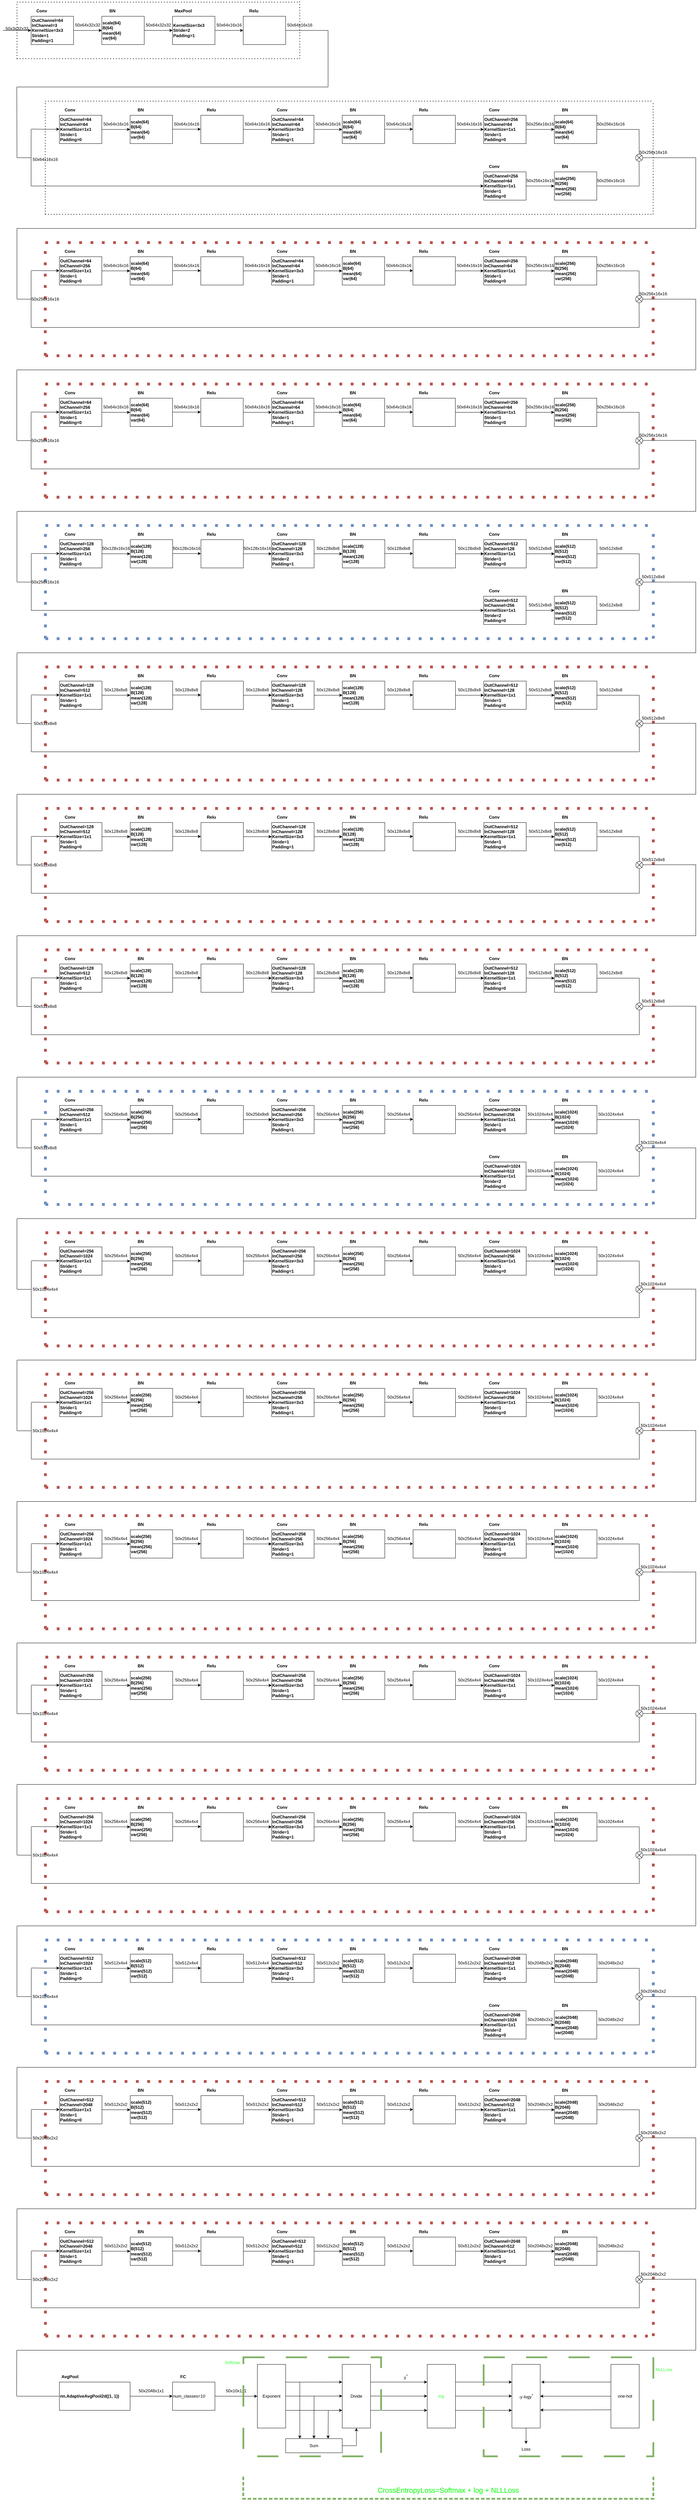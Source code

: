 <mxfile version="24.8.3">
  <diagram name="Page-1" id="74e2e168-ea6b-b213-b513-2b3c1d86103e">
    <mxGraphModel dx="2164" dy="1036" grid="0" gridSize="10" guides="1" tooltips="1" connect="1" arrows="1" fold="1" page="0" pageScale="1" pageWidth="1100" pageHeight="850" background="none" math="0" shadow="0">
      <root>
        <mxCell id="0" />
        <mxCell id="1" parent="0" />
        <mxCell id="wAZWB_7PCgJPRqjFAyFv-3" value="" style="edgeStyle=orthogonalEdgeStyle;rounded=0;orthogonalLoop=1;jettySize=auto;html=1;exitX=1;exitY=0.5;exitDx=0;exitDy=0;" parent="1" source="wAZWB_7PCgJPRqjFAyFv-1" target="wAZWB_7PCgJPRqjFAyFv-2" edge="1">
          <mxGeometry relative="1" as="geometry">
            <mxPoint x="240" y="120" as="sourcePoint" />
          </mxGeometry>
        </mxCell>
        <mxCell id="wAZWB_7PCgJPRqjFAyFv-1" value="&lt;b&gt;OutChannel=64&lt;/b&gt;&lt;div&gt;&lt;b&gt;InChannel=3&lt;/b&gt;&lt;/div&gt;&lt;div&gt;&lt;b&gt;KernelSize=3x3&lt;/b&gt;&lt;/div&gt;&lt;div&gt;&lt;b&gt;Stride=1&lt;/b&gt;&lt;/div&gt;&lt;div&gt;&lt;b&gt;Padding=1&lt;/b&gt;&lt;/div&gt;" style="rounded=0;whiteSpace=wrap;html=1;align=left;" parent="1" vertex="1">
          <mxGeometry x="80" y="80" width="120" height="80" as="geometry" />
        </mxCell>
        <mxCell id="wAZWB_7PCgJPRqjFAyFv-12" style="edgeStyle=orthogonalEdgeStyle;rounded=0;orthogonalLoop=1;jettySize=auto;html=1;" parent="1" source="wAZWB_7PCgJPRqjFAyFv-2" edge="1">
          <mxGeometry relative="1" as="geometry">
            <mxPoint x="480" y="120" as="targetPoint" />
          </mxGeometry>
        </mxCell>
        <mxCell id="wAZWB_7PCgJPRqjFAyFv-2" value="&lt;b&gt;scale(64)&lt;/b&gt;&lt;div&gt;&lt;b&gt;B(64)&lt;/b&gt;&lt;/div&gt;&lt;div&gt;&lt;b&gt;mean(64)&lt;/b&gt;&lt;/div&gt;&lt;div&gt;&lt;b&gt;var(64)&lt;/b&gt;&lt;/div&gt;" style="rounded=0;whiteSpace=wrap;html=1;align=left;" parent="1" vertex="1">
          <mxGeometry x="280" y="80" width="120" height="80" as="geometry" />
        </mxCell>
        <mxCell id="wAZWB_7PCgJPRqjFAyFv-6" value="" style="endArrow=classic;html=1;rounded=0;entryX=0;entryY=0.5;entryDx=0;entryDy=0;" parent="1" target="wAZWB_7PCgJPRqjFAyFv-1" edge="1">
          <mxGeometry width="50" height="50" relative="1" as="geometry">
            <mxPoint y="120" as="sourcePoint" />
            <mxPoint x="70" y="120" as="targetPoint" />
          </mxGeometry>
        </mxCell>
        <mxCell id="wAZWB_7PCgJPRqjFAyFv-7" value="&lt;b&gt;Conv&lt;/b&gt;" style="text;html=1;align=center;verticalAlign=middle;whiteSpace=wrap;rounded=0;" parent="1" vertex="1">
          <mxGeometry x="80" y="50" width="60" height="30" as="geometry" />
        </mxCell>
        <mxCell id="wAZWB_7PCgJPRqjFAyFv-8" value="50x3x32x32" style="text;html=1;align=center;verticalAlign=middle;whiteSpace=wrap;rounded=0;" parent="1" vertex="1">
          <mxGeometry x="10" y="100" width="60" height="30" as="geometry" />
        </mxCell>
        <mxCell id="wAZWB_7PCgJPRqjFAyFv-9" value="50x64x32x32" style="text;html=1;align=center;verticalAlign=middle;whiteSpace=wrap;rounded=0;" parent="1" vertex="1">
          <mxGeometry x="210" y="90" width="60" height="30" as="geometry" />
        </mxCell>
        <mxCell id="wAZWB_7PCgJPRqjFAyFv-10" value="&lt;b&gt;BN&lt;/b&gt;" style="text;html=1;align=center;verticalAlign=middle;whiteSpace=wrap;rounded=0;" parent="1" vertex="1">
          <mxGeometry x="280" y="50" width="60" height="30" as="geometry" />
        </mxCell>
        <mxCell id="wAZWB_7PCgJPRqjFAyFv-13" value="50x64x32x32" style="text;html=1;align=center;verticalAlign=middle;whiteSpace=wrap;rounded=0;" parent="1" vertex="1">
          <mxGeometry x="410" y="90" width="60" height="30" as="geometry" />
        </mxCell>
        <mxCell id="wAZWB_7PCgJPRqjFAyFv-16" style="edgeStyle=orthogonalEdgeStyle;rounded=0;orthogonalLoop=1;jettySize=auto;html=1;" parent="1" source="wAZWB_7PCgJPRqjFAyFv-14" edge="1">
          <mxGeometry relative="1" as="geometry">
            <mxPoint x="680" y="120" as="targetPoint" />
          </mxGeometry>
        </mxCell>
        <mxCell id="wAZWB_7PCgJPRqjFAyFv-14" value="&lt;b&gt;KernelSize=3x3&lt;/b&gt;&lt;div&gt;&lt;b&gt;Stride=2&lt;/b&gt;&lt;/div&gt;&lt;div&gt;&lt;b&gt;Padding=1&lt;/b&gt;&lt;/div&gt;" style="rounded=0;whiteSpace=wrap;html=1;align=left;" parent="1" vertex="1">
          <mxGeometry x="480" y="80" width="120" height="80" as="geometry" />
        </mxCell>
        <mxCell id="wAZWB_7PCgJPRqjFAyFv-15" value="&lt;b&gt;MaxPool&lt;/b&gt;" style="text;html=1;align=center;verticalAlign=middle;whiteSpace=wrap;rounded=0;" parent="1" vertex="1">
          <mxGeometry x="480" y="50" width="60" height="30" as="geometry" />
        </mxCell>
        <mxCell id="wAZWB_7PCgJPRqjFAyFv-17" value="50x64x16x16" style="text;html=1;align=center;verticalAlign=middle;whiteSpace=wrap;rounded=0;" parent="1" vertex="1">
          <mxGeometry x="610" y="90" width="60" height="30" as="geometry" />
        </mxCell>
        <mxCell id="wAZWB_7PCgJPRqjFAyFv-18" value="" style="rounded=0;whiteSpace=wrap;html=1;align=left;" parent="1" vertex="1">
          <mxGeometry x="680" y="80" width="120" height="80" as="geometry" />
        </mxCell>
        <mxCell id="wAZWB_7PCgJPRqjFAyFv-19" value="&lt;b&gt;Relu&lt;/b&gt;" style="text;html=1;align=center;verticalAlign=middle;whiteSpace=wrap;rounded=0;" parent="1" vertex="1">
          <mxGeometry x="680" y="50" width="60" height="30" as="geometry" />
        </mxCell>
        <mxCell id="wAZWB_7PCgJPRqjFAyFv-21" value="50x64x16x16" style="text;html=1;align=center;verticalAlign=middle;whiteSpace=wrap;rounded=0;" parent="1" vertex="1">
          <mxGeometry x="810" y="90" width="60" height="30" as="geometry" />
        </mxCell>
        <mxCell id="wAZWB_7PCgJPRqjFAyFv-22" value="" style="endArrow=none;dashed=1;html=1;dashPattern=1 3;strokeWidth=2;rounded=0;" parent="1" edge="1">
          <mxGeometry width="50" height="50" relative="1" as="geometry">
            <mxPoint x="40" y="40" as="sourcePoint" />
            <mxPoint x="840" y="40" as="targetPoint" />
          </mxGeometry>
        </mxCell>
        <mxCell id="wAZWB_7PCgJPRqjFAyFv-23" value="" style="endArrow=none;dashed=1;html=1;dashPattern=1 3;strokeWidth=2;rounded=0;" parent="1" edge="1">
          <mxGeometry width="50" height="50" relative="1" as="geometry">
            <mxPoint x="40" y="200" as="sourcePoint" />
            <mxPoint x="840" y="200" as="targetPoint" />
          </mxGeometry>
        </mxCell>
        <mxCell id="wAZWB_7PCgJPRqjFAyFv-24" value="" style="endArrow=none;dashed=1;html=1;dashPattern=1 3;strokeWidth=2;rounded=0;" parent="1" edge="1">
          <mxGeometry width="50" height="50" relative="1" as="geometry">
            <mxPoint x="40" y="200" as="sourcePoint" />
            <mxPoint x="40" y="40" as="targetPoint" />
          </mxGeometry>
        </mxCell>
        <mxCell id="wAZWB_7PCgJPRqjFAyFv-25" value="" style="endArrow=none;dashed=1;html=1;dashPattern=1 3;strokeWidth=2;rounded=0;" parent="1" edge="1">
          <mxGeometry width="50" height="50" relative="1" as="geometry">
            <mxPoint x="840" y="200" as="sourcePoint" />
            <mxPoint x="839.67" y="35" as="targetPoint" />
          </mxGeometry>
        </mxCell>
        <mxCell id="wAZWB_7PCgJPRqjFAyFv-60" value="" style="edgeStyle=orthogonalEdgeStyle;rounded=0;orthogonalLoop=1;jettySize=auto;html=1;exitX=1;exitY=0.5;exitDx=0;exitDy=0;" parent="1" source="wAZWB_7PCgJPRqjFAyFv-61" target="wAZWB_7PCgJPRqjFAyFv-62" edge="1">
          <mxGeometry relative="1" as="geometry">
            <mxPoint x="320" y="400" as="sourcePoint" />
          </mxGeometry>
        </mxCell>
        <mxCell id="wAZWB_7PCgJPRqjFAyFv-61" value="&lt;b&gt;OutChannel=64&lt;/b&gt;&lt;div&gt;&lt;b&gt;InChannel=64&lt;/b&gt;&lt;/div&gt;&lt;div&gt;&lt;b&gt;KernelSize=1x1&lt;/b&gt;&lt;/div&gt;&lt;div&gt;&lt;b&gt;Stride=1&lt;/b&gt;&lt;/div&gt;&lt;div&gt;&lt;b&gt;Padding=0&lt;/b&gt;&lt;/div&gt;" style="rounded=0;whiteSpace=wrap;html=1;align=left;" parent="1" vertex="1">
          <mxGeometry x="160" y="360" width="120" height="80" as="geometry" />
        </mxCell>
        <mxCell id="wAZWB_7PCgJPRqjFAyFv-62" value="&lt;b&gt;scale(64)&lt;/b&gt;&lt;div&gt;&lt;b&gt;B(64)&lt;/b&gt;&lt;/div&gt;&lt;div&gt;&lt;b&gt;mean(64)&lt;/b&gt;&lt;/div&gt;&lt;div&gt;&lt;b&gt;var(64)&lt;/b&gt;&lt;/div&gt;" style="rounded=0;whiteSpace=wrap;html=1;align=left;" parent="1" vertex="1">
          <mxGeometry x="360" y="360" width="120" height="80" as="geometry" />
        </mxCell>
        <mxCell id="wAZWB_7PCgJPRqjFAyFv-63" value="&lt;b&gt;Conv&lt;/b&gt;" style="text;html=1;align=center;verticalAlign=middle;whiteSpace=wrap;rounded=0;" parent="1" vertex="1">
          <mxGeometry x="160" y="330" width="60" height="30" as="geometry" />
        </mxCell>
        <mxCell id="wAZWB_7PCgJPRqjFAyFv-64" value="50x64x16x16" style="text;html=1;align=center;verticalAlign=middle;whiteSpace=wrap;rounded=0;" parent="1" vertex="1">
          <mxGeometry x="290" y="370" width="60" height="30" as="geometry" />
        </mxCell>
        <mxCell id="wAZWB_7PCgJPRqjFAyFv-65" value="&lt;b&gt;BN&lt;/b&gt;" style="text;html=1;align=center;verticalAlign=middle;whiteSpace=wrap;rounded=0;" parent="1" vertex="1">
          <mxGeometry x="360" y="330" width="60" height="30" as="geometry" />
        </mxCell>
        <mxCell id="wAZWB_7PCgJPRqjFAyFv-66" value="50x64x16x16" style="text;html=1;align=center;verticalAlign=middle;whiteSpace=wrap;rounded=0;" parent="1" vertex="1">
          <mxGeometry x="490" y="370" width="60" height="30" as="geometry" />
        </mxCell>
        <mxCell id="wAZWB_7PCgJPRqjFAyFv-67" style="edgeStyle=orthogonalEdgeStyle;rounded=0;orthogonalLoop=1;jettySize=auto;html=1;" parent="1" source="wAZWB_7PCgJPRqjFAyFv-68" edge="1">
          <mxGeometry relative="1" as="geometry">
            <mxPoint x="760" y="400" as="targetPoint" />
          </mxGeometry>
        </mxCell>
        <mxCell id="wAZWB_7PCgJPRqjFAyFv-68" value="" style="rounded=0;whiteSpace=wrap;html=1;align=left;" parent="1" vertex="1">
          <mxGeometry x="560" y="360" width="120" height="80" as="geometry" />
        </mxCell>
        <mxCell id="wAZWB_7PCgJPRqjFAyFv-69" value="&lt;b&gt;Relu&lt;/b&gt;" style="text;html=1;align=center;verticalAlign=middle;whiteSpace=wrap;rounded=0;" parent="1" vertex="1">
          <mxGeometry x="560" y="330" width="60" height="30" as="geometry" />
        </mxCell>
        <mxCell id="wAZWB_7PCgJPRqjFAyFv-70" value="50x64x16x16" style="text;html=1;align=center;verticalAlign=middle;whiteSpace=wrap;rounded=0;" parent="1" vertex="1">
          <mxGeometry x="690" y="370" width="60" height="30" as="geometry" />
        </mxCell>
        <mxCell id="wAZWB_7PCgJPRqjFAyFv-71" style="edgeStyle=orthogonalEdgeStyle;rounded=0;orthogonalLoop=1;jettySize=auto;html=1;" parent="1" edge="1">
          <mxGeometry relative="1" as="geometry">
            <mxPoint x="560" y="399.33" as="targetPoint" />
            <mxPoint x="480" y="399.33" as="sourcePoint" />
          </mxGeometry>
        </mxCell>
        <mxCell id="wAZWB_7PCgJPRqjFAyFv-72" style="edgeStyle=orthogonalEdgeStyle;rounded=0;orthogonalLoop=1;jettySize=auto;html=1;" parent="1" edge="1">
          <mxGeometry relative="1" as="geometry">
            <mxPoint x="160" y="399.33" as="targetPoint" />
            <mxPoint x="80" y="399" as="sourcePoint" />
          </mxGeometry>
        </mxCell>
        <mxCell id="wAZWB_7PCgJPRqjFAyFv-73" value="50x64x16x16" style="text;html=1;align=center;verticalAlign=middle;whiteSpace=wrap;rounded=0;" parent="1" vertex="1">
          <mxGeometry x="90" y="470" width="60" height="30" as="geometry" />
        </mxCell>
        <mxCell id="wAZWB_7PCgJPRqjFAyFv-74" value="" style="edgeStyle=orthogonalEdgeStyle;rounded=0;orthogonalLoop=1;jettySize=auto;html=1;exitX=1;exitY=0.5;exitDx=0;exitDy=0;" parent="1" source="wAZWB_7PCgJPRqjFAyFv-75" target="wAZWB_7PCgJPRqjFAyFv-76" edge="1">
          <mxGeometry relative="1" as="geometry">
            <mxPoint x="920" y="400" as="sourcePoint" />
          </mxGeometry>
        </mxCell>
        <mxCell id="wAZWB_7PCgJPRqjFAyFv-75" value="&lt;b&gt;OutChannel=64&lt;/b&gt;&lt;div&gt;&lt;b&gt;InChannel=64&lt;/b&gt;&lt;/div&gt;&lt;div&gt;&lt;b&gt;KernelSize=3x3&lt;/b&gt;&lt;/div&gt;&lt;div&gt;&lt;b&gt;Stride=1&lt;/b&gt;&lt;/div&gt;&lt;div&gt;&lt;b&gt;Padding=1&lt;/b&gt;&lt;/div&gt;" style="rounded=0;whiteSpace=wrap;html=1;align=left;" parent="1" vertex="1">
          <mxGeometry x="760" y="360" width="120" height="80" as="geometry" />
        </mxCell>
        <mxCell id="wAZWB_7PCgJPRqjFAyFv-76" value="&lt;b&gt;scale(64)&lt;/b&gt;&lt;div&gt;&lt;b&gt;B(64)&lt;/b&gt;&lt;/div&gt;&lt;div&gt;&lt;b&gt;mean(64)&lt;/b&gt;&lt;/div&gt;&lt;div&gt;&lt;b&gt;var(64)&lt;/b&gt;&lt;/div&gt;" style="rounded=0;whiteSpace=wrap;html=1;align=left;" parent="1" vertex="1">
          <mxGeometry x="960" y="360" width="120" height="80" as="geometry" />
        </mxCell>
        <mxCell id="wAZWB_7PCgJPRqjFAyFv-77" value="&lt;b&gt;Conv&lt;/b&gt;" style="text;html=1;align=center;verticalAlign=middle;whiteSpace=wrap;rounded=0;" parent="1" vertex="1">
          <mxGeometry x="760" y="330" width="60" height="30" as="geometry" />
        </mxCell>
        <mxCell id="wAZWB_7PCgJPRqjFAyFv-78" value="50x64x16x16" style="text;html=1;align=center;verticalAlign=middle;whiteSpace=wrap;rounded=0;" parent="1" vertex="1">
          <mxGeometry x="890" y="370" width="60" height="30" as="geometry" />
        </mxCell>
        <mxCell id="wAZWB_7PCgJPRqjFAyFv-79" value="&lt;b&gt;BN&lt;/b&gt;" style="text;html=1;align=center;verticalAlign=middle;whiteSpace=wrap;rounded=0;" parent="1" vertex="1">
          <mxGeometry x="960" y="330" width="60" height="30" as="geometry" />
        </mxCell>
        <mxCell id="wAZWB_7PCgJPRqjFAyFv-80" value="50x64x16x16" style="text;html=1;align=center;verticalAlign=middle;whiteSpace=wrap;rounded=0;" parent="1" vertex="1">
          <mxGeometry x="1090" y="370" width="60" height="30" as="geometry" />
        </mxCell>
        <mxCell id="wAZWB_7PCgJPRqjFAyFv-81" style="edgeStyle=orthogonalEdgeStyle;rounded=0;orthogonalLoop=1;jettySize=auto;html=1;" parent="1" source="wAZWB_7PCgJPRqjFAyFv-82" edge="1">
          <mxGeometry relative="1" as="geometry">
            <mxPoint x="1360" y="400" as="targetPoint" />
          </mxGeometry>
        </mxCell>
        <mxCell id="wAZWB_7PCgJPRqjFAyFv-82" value="" style="rounded=0;whiteSpace=wrap;html=1;align=left;" parent="1" vertex="1">
          <mxGeometry x="1160" y="360" width="120" height="80" as="geometry" />
        </mxCell>
        <mxCell id="wAZWB_7PCgJPRqjFAyFv-83" value="&lt;b&gt;Relu&lt;/b&gt;" style="text;html=1;align=center;verticalAlign=middle;whiteSpace=wrap;rounded=0;" parent="1" vertex="1">
          <mxGeometry x="1160" y="330" width="60" height="30" as="geometry" />
        </mxCell>
        <mxCell id="wAZWB_7PCgJPRqjFAyFv-84" value="50x64x16x16" style="text;html=1;align=center;verticalAlign=middle;whiteSpace=wrap;rounded=0;" parent="1" vertex="1">
          <mxGeometry x="1290" y="370" width="60" height="30" as="geometry" />
        </mxCell>
        <mxCell id="wAZWB_7PCgJPRqjFAyFv-85" style="edgeStyle=orthogonalEdgeStyle;rounded=0;orthogonalLoop=1;jettySize=auto;html=1;" parent="1" edge="1">
          <mxGeometry relative="1" as="geometry">
            <mxPoint x="1160" y="399.33" as="targetPoint" />
            <mxPoint x="1080" y="399.33" as="sourcePoint" />
          </mxGeometry>
        </mxCell>
        <mxCell id="wAZWB_7PCgJPRqjFAyFv-88" value="" style="edgeStyle=orthogonalEdgeStyle;rounded=0;orthogonalLoop=1;jettySize=auto;html=1;exitX=1;exitY=0.5;exitDx=0;exitDy=0;" parent="1" source="wAZWB_7PCgJPRqjFAyFv-89" target="wAZWB_7PCgJPRqjFAyFv-90" edge="1">
          <mxGeometry relative="1" as="geometry">
            <mxPoint x="1520" y="400" as="sourcePoint" />
          </mxGeometry>
        </mxCell>
        <mxCell id="wAZWB_7PCgJPRqjFAyFv-89" value="&lt;b&gt;OutChannel=256&lt;/b&gt;&lt;div&gt;&lt;b&gt;InChannel=64&lt;/b&gt;&lt;/div&gt;&lt;div&gt;&lt;b&gt;KernelSize=1x1&lt;/b&gt;&lt;/div&gt;&lt;div&gt;&lt;b&gt;Stride=1&lt;/b&gt;&lt;/div&gt;&lt;div&gt;&lt;b&gt;Padding=0&lt;/b&gt;&lt;/div&gt;" style="rounded=0;whiteSpace=wrap;html=1;align=left;" parent="1" vertex="1">
          <mxGeometry x="1360" y="360" width="120" height="80" as="geometry" />
        </mxCell>
        <mxCell id="wAZWB_7PCgJPRqjFAyFv-90" value="&lt;b&gt;scale(64)&lt;/b&gt;&lt;div&gt;&lt;b&gt;B(64)&lt;/b&gt;&lt;/div&gt;&lt;div&gt;&lt;b&gt;mean(64)&lt;/b&gt;&lt;/div&gt;&lt;div&gt;&lt;b&gt;var(64)&lt;/b&gt;&lt;/div&gt;" style="rounded=0;whiteSpace=wrap;html=1;align=left;" parent="1" vertex="1">
          <mxGeometry x="1560" y="360" width="120" height="80" as="geometry" />
        </mxCell>
        <mxCell id="wAZWB_7PCgJPRqjFAyFv-91" value="&lt;b&gt;Conv&lt;/b&gt;" style="text;html=1;align=center;verticalAlign=middle;whiteSpace=wrap;rounded=0;" parent="1" vertex="1">
          <mxGeometry x="1360" y="330" width="60" height="30" as="geometry" />
        </mxCell>
        <mxCell id="wAZWB_7PCgJPRqjFAyFv-92" value="50x256x16x16" style="text;html=1;align=center;verticalAlign=middle;whiteSpace=wrap;rounded=0;" parent="1" vertex="1">
          <mxGeometry x="1490" y="370" width="60" height="30" as="geometry" />
        </mxCell>
        <mxCell id="wAZWB_7PCgJPRqjFAyFv-93" value="&lt;b&gt;BN&lt;/b&gt;" style="text;html=1;align=center;verticalAlign=middle;whiteSpace=wrap;rounded=0;" parent="1" vertex="1">
          <mxGeometry x="1560" y="330" width="60" height="30" as="geometry" />
        </mxCell>
        <mxCell id="wAZWB_7PCgJPRqjFAyFv-97" value="50x256x16x16" style="text;html=1;align=center;verticalAlign=middle;whiteSpace=wrap;rounded=0;" parent="1" vertex="1">
          <mxGeometry x="1690" y="370" width="60" height="30" as="geometry" />
        </mxCell>
        <mxCell id="wAZWB_7PCgJPRqjFAyFv-98" value="" style="edgeStyle=orthogonalEdgeStyle;rounded=0;orthogonalLoop=1;jettySize=auto;html=1;exitX=1;exitY=0.5;exitDx=0;exitDy=0;" parent="1" source="wAZWB_7PCgJPRqjFAyFv-99" target="wAZWB_7PCgJPRqjFAyFv-100" edge="1">
          <mxGeometry relative="1" as="geometry">
            <mxPoint x="1520" y="560" as="sourcePoint" />
          </mxGeometry>
        </mxCell>
        <mxCell id="wAZWB_7PCgJPRqjFAyFv-99" value="&lt;b&gt;OutChannel=256&lt;/b&gt;&lt;div&gt;&lt;b&gt;InChannel=64&lt;/b&gt;&lt;/div&gt;&lt;div&gt;&lt;b&gt;KernelSize=1x1&lt;/b&gt;&lt;/div&gt;&lt;div&gt;&lt;b&gt;Stride=1&lt;/b&gt;&lt;/div&gt;&lt;div&gt;&lt;b&gt;Padding=0&lt;/b&gt;&lt;/div&gt;" style="rounded=0;whiteSpace=wrap;html=1;align=left;" parent="1" vertex="1">
          <mxGeometry x="1360" y="520" width="120" height="80" as="geometry" />
        </mxCell>
        <mxCell id="wAZWB_7PCgJPRqjFAyFv-100" value="&lt;b&gt;scale(256)&lt;/b&gt;&lt;div&gt;&lt;b&gt;B(&lt;/b&gt;&lt;b style=&quot;background-color: initial;&quot;&gt;256&lt;/b&gt;&lt;b style=&quot;background-color: initial;&quot;&gt;)&lt;/b&gt;&lt;/div&gt;&lt;div&gt;&lt;b&gt;mean(&lt;/b&gt;&lt;b style=&quot;background-color: initial;&quot;&gt;256&lt;/b&gt;&lt;b style=&quot;background-color: initial;&quot;&gt;)&lt;/b&gt;&lt;/div&gt;&lt;div&gt;&lt;b&gt;var(&lt;/b&gt;&lt;b style=&quot;background-color: initial;&quot;&gt;256&lt;/b&gt;&lt;b style=&quot;background-color: initial;&quot;&gt;)&lt;/b&gt;&lt;/div&gt;" style="rounded=0;whiteSpace=wrap;html=1;align=left;" parent="1" vertex="1">
          <mxGeometry x="1560" y="520" width="120" height="80" as="geometry" />
        </mxCell>
        <mxCell id="wAZWB_7PCgJPRqjFAyFv-101" value="&lt;b&gt;Conv&lt;/b&gt;" style="text;html=1;align=center;verticalAlign=middle;whiteSpace=wrap;rounded=0;" parent="1" vertex="1">
          <mxGeometry x="1360" y="490" width="60" height="30" as="geometry" />
        </mxCell>
        <mxCell id="wAZWB_7PCgJPRqjFAyFv-102" value="50x256x16x16" style="text;html=1;align=center;verticalAlign=middle;whiteSpace=wrap;rounded=0;" parent="1" vertex="1">
          <mxGeometry x="1490" y="530" width="60" height="30" as="geometry" />
        </mxCell>
        <mxCell id="wAZWB_7PCgJPRqjFAyFv-103" value="&lt;b&gt;BN&lt;/b&gt;" style="text;html=1;align=center;verticalAlign=middle;whiteSpace=wrap;rounded=0;" parent="1" vertex="1">
          <mxGeometry x="1560" y="490" width="60" height="30" as="geometry" />
        </mxCell>
        <mxCell id="wAZWB_7PCgJPRqjFAyFv-107" value="" style="endArrow=classic;html=1;rounded=0;entryX=0;entryY=0.5;entryDx=0;entryDy=0;" parent="1" target="wAZWB_7PCgJPRqjFAyFv-99" edge="1">
          <mxGeometry width="50" height="50" relative="1" as="geometry">
            <mxPoint x="80" y="560" as="sourcePoint" />
            <mxPoint x="680" y="560" as="targetPoint" />
          </mxGeometry>
        </mxCell>
        <mxCell id="wAZWB_7PCgJPRqjFAyFv-108" value="" style="endArrow=none;html=1;rounded=0;" parent="1" edge="1">
          <mxGeometry width="50" height="50" relative="1" as="geometry">
            <mxPoint x="40" y="480" as="sourcePoint" />
            <mxPoint x="39.5" y="280" as="targetPoint" />
          </mxGeometry>
        </mxCell>
        <mxCell id="wAZWB_7PCgJPRqjFAyFv-109" value="" style="endArrow=none;html=1;rounded=0;" parent="1" edge="1">
          <mxGeometry width="50" height="50" relative="1" as="geometry">
            <mxPoint x="40" y="280" as="sourcePoint" />
            <mxPoint x="920" y="280" as="targetPoint" />
          </mxGeometry>
        </mxCell>
        <mxCell id="wAZWB_7PCgJPRqjFAyFv-110" value="" style="endArrow=none;html=1;rounded=0;" parent="1" edge="1">
          <mxGeometry width="50" height="50" relative="1" as="geometry">
            <mxPoint x="800" y="120" as="sourcePoint" />
            <mxPoint x="920" y="120" as="targetPoint" />
          </mxGeometry>
        </mxCell>
        <mxCell id="wAZWB_7PCgJPRqjFAyFv-111" value="" style="endArrow=none;html=1;rounded=0;" parent="1" edge="1">
          <mxGeometry width="50" height="50" relative="1" as="geometry">
            <mxPoint x="920" y="120" as="sourcePoint" />
            <mxPoint x="920" y="280" as="targetPoint" />
          </mxGeometry>
        </mxCell>
        <mxCell id="wAZWB_7PCgJPRqjFAyFv-112" value="" style="endArrow=none;html=1;rounded=0;" parent="1" edge="1">
          <mxGeometry width="50" height="50" relative="1" as="geometry">
            <mxPoint x="40" y="480" as="sourcePoint" />
            <mxPoint x="80" y="480" as="targetPoint" />
          </mxGeometry>
        </mxCell>
        <mxCell id="wAZWB_7PCgJPRqjFAyFv-113" value="" style="endArrow=none;html=1;rounded=0;" parent="1" edge="1">
          <mxGeometry width="50" height="50" relative="1" as="geometry">
            <mxPoint x="80" y="560" as="sourcePoint" />
            <mxPoint x="80" y="400" as="targetPoint" />
          </mxGeometry>
        </mxCell>
        <mxCell id="wAZWB_7PCgJPRqjFAyFv-118" value="50x256x16x16" style="text;html=1;align=center;verticalAlign=middle;whiteSpace=wrap;rounded=0;" parent="1" vertex="1">
          <mxGeometry x="1690" y="530" width="60" height="30" as="geometry" />
        </mxCell>
        <mxCell id="wAZWB_7PCgJPRqjFAyFv-120" value="" style="endArrow=none;html=1;rounded=0;" parent="1" edge="1">
          <mxGeometry width="50" height="50" relative="1" as="geometry">
            <mxPoint x="1680" y="400" as="sourcePoint" />
            <mxPoint x="1800" y="400" as="targetPoint" />
          </mxGeometry>
        </mxCell>
        <mxCell id="wAZWB_7PCgJPRqjFAyFv-121" value="" style="endArrow=none;html=1;rounded=0;" parent="1" edge="1">
          <mxGeometry width="50" height="50" relative="1" as="geometry">
            <mxPoint x="1680" y="560" as="sourcePoint" />
            <mxPoint x="1800" y="560" as="targetPoint" />
          </mxGeometry>
        </mxCell>
        <mxCell id="wAZWB_7PCgJPRqjFAyFv-122" value="" style="endArrow=none;html=1;rounded=0;exitX=0.5;exitY=0;exitDx=0;exitDy=0;" parent="1" source="wAZWB_7PCgJPRqjFAyFv-124" edge="1">
          <mxGeometry width="50" height="50" relative="1" as="geometry">
            <mxPoint x="1799.69" y="560" as="sourcePoint" />
            <mxPoint x="1799.69" y="400" as="targetPoint" />
          </mxGeometry>
        </mxCell>
        <mxCell id="wAZWB_7PCgJPRqjFAyFv-125" value="" style="endArrow=classic;html=1;rounded=0;" parent="1" target="wAZWB_7PCgJPRqjFAyFv-124" edge="1">
          <mxGeometry width="50" height="50" relative="1" as="geometry">
            <mxPoint x="1800" y="480" as="sourcePoint" />
            <mxPoint x="1880" y="480" as="targetPoint" />
          </mxGeometry>
        </mxCell>
        <mxCell id="wAZWB_7PCgJPRqjFAyFv-124" value="" style="shape=sumEllipse;perimeter=ellipsePerimeter;whiteSpace=wrap;html=1;backgroundOutline=1;" parent="1" vertex="1">
          <mxGeometry x="1790" y="470" width="20" height="20" as="geometry" />
        </mxCell>
        <mxCell id="wAZWB_7PCgJPRqjFAyFv-126" value="" style="endArrow=none;html=1;rounded=0;exitX=0.5;exitY=0;exitDx=0;exitDy=0;" parent="1" edge="1">
          <mxGeometry width="50" height="50" relative="1" as="geometry">
            <mxPoint x="1800" y="560" as="sourcePoint" />
            <mxPoint x="1799.69" y="490" as="targetPoint" />
          </mxGeometry>
        </mxCell>
        <mxCell id="wAZWB_7PCgJPRqjFAyFv-127" value="50x256x16x16" style="text;html=1;align=center;verticalAlign=middle;whiteSpace=wrap;rounded=0;" parent="1" vertex="1">
          <mxGeometry x="1810" y="450" width="60" height="30" as="geometry" />
        </mxCell>
        <mxCell id="wAZWB_7PCgJPRqjFAyFv-128" value="" style="endArrow=none;dashed=1;html=1;dashPattern=1 3;strokeWidth=2;rounded=0;" parent="1" edge="1">
          <mxGeometry width="50" height="50" relative="1" as="geometry">
            <mxPoint x="120" y="320" as="sourcePoint" />
            <mxPoint x="1840" y="320" as="targetPoint" />
          </mxGeometry>
        </mxCell>
        <mxCell id="wAZWB_7PCgJPRqjFAyFv-129" value="" style="endArrow=none;dashed=1;html=1;dashPattern=1 3;strokeWidth=2;rounded=0;" parent="1" edge="1">
          <mxGeometry width="50" height="50" relative="1" as="geometry">
            <mxPoint x="120" y="640" as="sourcePoint" />
            <mxPoint x="1840" y="640" as="targetPoint" />
          </mxGeometry>
        </mxCell>
        <mxCell id="wAZWB_7PCgJPRqjFAyFv-130" value="" style="endArrow=none;dashed=1;html=1;dashPattern=1 3;strokeWidth=2;rounded=0;" parent="1" edge="1">
          <mxGeometry width="50" height="50" relative="1" as="geometry">
            <mxPoint x="120" y="640" as="sourcePoint" />
            <mxPoint x="120" y="320" as="targetPoint" />
          </mxGeometry>
        </mxCell>
        <mxCell id="wAZWB_7PCgJPRqjFAyFv-131" value="" style="endArrow=none;dashed=1;html=1;dashPattern=1 3;strokeWidth=2;rounded=0;" parent="1" edge="1">
          <mxGeometry width="50" height="50" relative="1" as="geometry">
            <mxPoint x="1839.5" y="640" as="sourcePoint" />
            <mxPoint x="1839.5" y="320" as="targetPoint" />
          </mxGeometry>
        </mxCell>
        <mxCell id="wAZWB_7PCgJPRqjFAyFv-132" value="" style="edgeStyle=orthogonalEdgeStyle;rounded=0;orthogonalLoop=1;jettySize=auto;html=1;exitX=1;exitY=0.5;exitDx=0;exitDy=0;" parent="1" source="wAZWB_7PCgJPRqjFAyFv-133" target="wAZWB_7PCgJPRqjFAyFv-134" edge="1">
          <mxGeometry relative="1" as="geometry">
            <mxPoint x="320" y="800" as="sourcePoint" />
          </mxGeometry>
        </mxCell>
        <mxCell id="wAZWB_7PCgJPRqjFAyFv-133" value="&lt;b&gt;OutChannel=64&lt;/b&gt;&lt;div&gt;&lt;b&gt;InChannel=256&lt;/b&gt;&lt;/div&gt;&lt;div&gt;&lt;b&gt;KernelSize=1x1&lt;/b&gt;&lt;/div&gt;&lt;div&gt;&lt;b&gt;Stride=1&lt;/b&gt;&lt;/div&gt;&lt;div&gt;&lt;b&gt;Padding=0&lt;/b&gt;&lt;/div&gt;" style="rounded=0;whiteSpace=wrap;html=1;align=left;" parent="1" vertex="1">
          <mxGeometry x="160" y="760" width="120" height="80" as="geometry" />
        </mxCell>
        <mxCell id="wAZWB_7PCgJPRqjFAyFv-134" value="&lt;b&gt;scale(64)&lt;/b&gt;&lt;div&gt;&lt;b&gt;B(64)&lt;/b&gt;&lt;/div&gt;&lt;div&gt;&lt;b&gt;mean(64)&lt;/b&gt;&lt;/div&gt;&lt;div&gt;&lt;b&gt;var(64)&lt;/b&gt;&lt;/div&gt;" style="rounded=0;whiteSpace=wrap;html=1;align=left;" parent="1" vertex="1">
          <mxGeometry x="360" y="760" width="120" height="80" as="geometry" />
        </mxCell>
        <mxCell id="wAZWB_7PCgJPRqjFAyFv-135" value="&lt;b&gt;Conv&lt;/b&gt;" style="text;html=1;align=center;verticalAlign=middle;whiteSpace=wrap;rounded=0;" parent="1" vertex="1">
          <mxGeometry x="160" y="730" width="60" height="30" as="geometry" />
        </mxCell>
        <mxCell id="wAZWB_7PCgJPRqjFAyFv-136" value="50x64x16x16" style="text;html=1;align=center;verticalAlign=middle;whiteSpace=wrap;rounded=0;" parent="1" vertex="1">
          <mxGeometry x="290" y="770" width="60" height="30" as="geometry" />
        </mxCell>
        <mxCell id="wAZWB_7PCgJPRqjFAyFv-137" value="&lt;b&gt;BN&lt;/b&gt;" style="text;html=1;align=center;verticalAlign=middle;whiteSpace=wrap;rounded=0;" parent="1" vertex="1">
          <mxGeometry x="360" y="730" width="60" height="30" as="geometry" />
        </mxCell>
        <mxCell id="wAZWB_7PCgJPRqjFAyFv-138" value="50x64x16x16" style="text;html=1;align=center;verticalAlign=middle;whiteSpace=wrap;rounded=0;" parent="1" vertex="1">
          <mxGeometry x="490" y="770" width="60" height="30" as="geometry" />
        </mxCell>
        <mxCell id="wAZWB_7PCgJPRqjFAyFv-139" style="edgeStyle=orthogonalEdgeStyle;rounded=0;orthogonalLoop=1;jettySize=auto;html=1;" parent="1" source="wAZWB_7PCgJPRqjFAyFv-140" edge="1">
          <mxGeometry relative="1" as="geometry">
            <mxPoint x="760" y="800" as="targetPoint" />
          </mxGeometry>
        </mxCell>
        <mxCell id="wAZWB_7PCgJPRqjFAyFv-140" value="" style="rounded=0;whiteSpace=wrap;html=1;align=left;" parent="1" vertex="1">
          <mxGeometry x="560" y="760" width="120" height="80" as="geometry" />
        </mxCell>
        <mxCell id="wAZWB_7PCgJPRqjFAyFv-141" value="&lt;b&gt;Relu&lt;/b&gt;" style="text;html=1;align=center;verticalAlign=middle;whiteSpace=wrap;rounded=0;" parent="1" vertex="1">
          <mxGeometry x="560" y="730" width="60" height="30" as="geometry" />
        </mxCell>
        <mxCell id="wAZWB_7PCgJPRqjFAyFv-142" value="50x64x16x16" style="text;html=1;align=center;verticalAlign=middle;whiteSpace=wrap;rounded=0;" parent="1" vertex="1">
          <mxGeometry x="690" y="770" width="60" height="30" as="geometry" />
        </mxCell>
        <mxCell id="wAZWB_7PCgJPRqjFAyFv-143" style="edgeStyle=orthogonalEdgeStyle;rounded=0;orthogonalLoop=1;jettySize=auto;html=1;" parent="1" edge="1">
          <mxGeometry relative="1" as="geometry">
            <mxPoint x="560" y="799.33" as="targetPoint" />
            <mxPoint x="480" y="799.33" as="sourcePoint" />
          </mxGeometry>
        </mxCell>
        <mxCell id="wAZWB_7PCgJPRqjFAyFv-144" style="edgeStyle=orthogonalEdgeStyle;rounded=0;orthogonalLoop=1;jettySize=auto;html=1;" parent="1" edge="1">
          <mxGeometry relative="1" as="geometry">
            <mxPoint x="160" y="799.33" as="targetPoint" />
            <mxPoint x="80" y="799" as="sourcePoint" />
          </mxGeometry>
        </mxCell>
        <mxCell id="wAZWB_7PCgJPRqjFAyFv-146" value="" style="edgeStyle=orthogonalEdgeStyle;rounded=0;orthogonalLoop=1;jettySize=auto;html=1;exitX=1;exitY=0.5;exitDx=0;exitDy=0;" parent="1" source="wAZWB_7PCgJPRqjFAyFv-147" target="wAZWB_7PCgJPRqjFAyFv-148" edge="1">
          <mxGeometry relative="1" as="geometry">
            <mxPoint x="920" y="800" as="sourcePoint" />
          </mxGeometry>
        </mxCell>
        <mxCell id="wAZWB_7PCgJPRqjFAyFv-147" value="&lt;b&gt;OutChannel=64&lt;/b&gt;&lt;div&gt;&lt;b&gt;InChannel=64&lt;/b&gt;&lt;/div&gt;&lt;div&gt;&lt;b&gt;KernelSize=3x3&lt;/b&gt;&lt;/div&gt;&lt;div&gt;&lt;b&gt;Stride=1&lt;/b&gt;&lt;/div&gt;&lt;div&gt;&lt;b&gt;Padding=1&lt;/b&gt;&lt;/div&gt;" style="rounded=0;whiteSpace=wrap;html=1;align=left;" parent="1" vertex="1">
          <mxGeometry x="760" y="760" width="120" height="80" as="geometry" />
        </mxCell>
        <mxCell id="wAZWB_7PCgJPRqjFAyFv-148" value="&lt;b&gt;scale(64)&lt;/b&gt;&lt;div&gt;&lt;b&gt;B(64)&lt;/b&gt;&lt;/div&gt;&lt;div&gt;&lt;b&gt;mean(64)&lt;/b&gt;&lt;/div&gt;&lt;div&gt;&lt;b&gt;var(64)&lt;/b&gt;&lt;/div&gt;" style="rounded=0;whiteSpace=wrap;html=1;align=left;" parent="1" vertex="1">
          <mxGeometry x="960" y="760" width="120" height="80" as="geometry" />
        </mxCell>
        <mxCell id="wAZWB_7PCgJPRqjFAyFv-149" value="&lt;b&gt;Conv&lt;/b&gt;" style="text;html=1;align=center;verticalAlign=middle;whiteSpace=wrap;rounded=0;" parent="1" vertex="1">
          <mxGeometry x="760" y="730" width="60" height="30" as="geometry" />
        </mxCell>
        <mxCell id="wAZWB_7PCgJPRqjFAyFv-150" value="50x64x16x16" style="text;html=1;align=center;verticalAlign=middle;whiteSpace=wrap;rounded=0;" parent="1" vertex="1">
          <mxGeometry x="890" y="770" width="60" height="30" as="geometry" />
        </mxCell>
        <mxCell id="wAZWB_7PCgJPRqjFAyFv-151" value="&lt;b&gt;BN&lt;/b&gt;" style="text;html=1;align=center;verticalAlign=middle;whiteSpace=wrap;rounded=0;" parent="1" vertex="1">
          <mxGeometry x="960" y="730" width="60" height="30" as="geometry" />
        </mxCell>
        <mxCell id="wAZWB_7PCgJPRqjFAyFv-152" value="50x64x16x16" style="text;html=1;align=center;verticalAlign=middle;whiteSpace=wrap;rounded=0;" parent="1" vertex="1">
          <mxGeometry x="1090" y="770" width="60" height="30" as="geometry" />
        </mxCell>
        <mxCell id="wAZWB_7PCgJPRqjFAyFv-153" style="edgeStyle=orthogonalEdgeStyle;rounded=0;orthogonalLoop=1;jettySize=auto;html=1;" parent="1" source="wAZWB_7PCgJPRqjFAyFv-154" edge="1">
          <mxGeometry relative="1" as="geometry">
            <mxPoint x="1360" y="800" as="targetPoint" />
          </mxGeometry>
        </mxCell>
        <mxCell id="wAZWB_7PCgJPRqjFAyFv-154" value="" style="rounded=0;whiteSpace=wrap;html=1;align=left;" parent="1" vertex="1">
          <mxGeometry x="1160" y="760" width="120" height="80" as="geometry" />
        </mxCell>
        <mxCell id="wAZWB_7PCgJPRqjFAyFv-155" value="&lt;b&gt;Relu&lt;/b&gt;" style="text;html=1;align=center;verticalAlign=middle;whiteSpace=wrap;rounded=0;" parent="1" vertex="1">
          <mxGeometry x="1160" y="730" width="60" height="30" as="geometry" />
        </mxCell>
        <mxCell id="wAZWB_7PCgJPRqjFAyFv-156" value="50x64x16x16" style="text;html=1;align=center;verticalAlign=middle;whiteSpace=wrap;rounded=0;" parent="1" vertex="1">
          <mxGeometry x="1290" y="770" width="60" height="30" as="geometry" />
        </mxCell>
        <mxCell id="wAZWB_7PCgJPRqjFAyFv-157" style="edgeStyle=orthogonalEdgeStyle;rounded=0;orthogonalLoop=1;jettySize=auto;html=1;" parent="1" edge="1">
          <mxGeometry relative="1" as="geometry">
            <mxPoint x="1160" y="799.33" as="targetPoint" />
            <mxPoint x="1080" y="799.33" as="sourcePoint" />
          </mxGeometry>
        </mxCell>
        <mxCell id="wAZWB_7PCgJPRqjFAyFv-158" value="" style="edgeStyle=orthogonalEdgeStyle;rounded=0;orthogonalLoop=1;jettySize=auto;html=1;exitX=1;exitY=0.5;exitDx=0;exitDy=0;" parent="1" source="wAZWB_7PCgJPRqjFAyFv-159" target="wAZWB_7PCgJPRqjFAyFv-160" edge="1">
          <mxGeometry relative="1" as="geometry">
            <mxPoint x="1520" y="800" as="sourcePoint" />
          </mxGeometry>
        </mxCell>
        <mxCell id="wAZWB_7PCgJPRqjFAyFv-159" value="&lt;b&gt;OutChannel=256&lt;/b&gt;&lt;div&gt;&lt;b&gt;InChannel=64&lt;/b&gt;&lt;/div&gt;&lt;div&gt;&lt;b&gt;KernelSize=1x1&lt;/b&gt;&lt;/div&gt;&lt;div&gt;&lt;b&gt;Stride=1&lt;/b&gt;&lt;/div&gt;&lt;div&gt;&lt;b&gt;Padding=0&lt;/b&gt;&lt;/div&gt;" style="rounded=0;whiteSpace=wrap;html=1;align=left;" parent="1" vertex="1">
          <mxGeometry x="1360" y="760" width="120" height="80" as="geometry" />
        </mxCell>
        <mxCell id="wAZWB_7PCgJPRqjFAyFv-160" value="&lt;b&gt;scale(256)&lt;/b&gt;&lt;div&gt;&lt;b&gt;B(256)&lt;/b&gt;&lt;/div&gt;&lt;div&gt;&lt;b&gt;mean(256)&lt;/b&gt;&lt;/div&gt;&lt;div&gt;&lt;b&gt;var(256)&lt;/b&gt;&lt;/div&gt;" style="rounded=0;whiteSpace=wrap;html=1;align=left;" parent="1" vertex="1">
          <mxGeometry x="1560" y="760" width="120" height="80" as="geometry" />
        </mxCell>
        <mxCell id="wAZWB_7PCgJPRqjFAyFv-161" value="&lt;b&gt;Conv&lt;/b&gt;" style="text;html=1;align=center;verticalAlign=middle;whiteSpace=wrap;rounded=0;" parent="1" vertex="1">
          <mxGeometry x="1360" y="730" width="60" height="30" as="geometry" />
        </mxCell>
        <mxCell id="wAZWB_7PCgJPRqjFAyFv-162" value="50x256x16x16" style="text;html=1;align=center;verticalAlign=middle;whiteSpace=wrap;rounded=0;" parent="1" vertex="1">
          <mxGeometry x="1490" y="770" width="60" height="30" as="geometry" />
        </mxCell>
        <mxCell id="wAZWB_7PCgJPRqjFAyFv-163" value="&lt;b&gt;BN&lt;/b&gt;" style="text;html=1;align=center;verticalAlign=middle;whiteSpace=wrap;rounded=0;" parent="1" vertex="1">
          <mxGeometry x="1560" y="730" width="60" height="30" as="geometry" />
        </mxCell>
        <mxCell id="wAZWB_7PCgJPRqjFAyFv-164" value="50x256x16x16" style="text;html=1;align=center;verticalAlign=middle;whiteSpace=wrap;rounded=0;" parent="1" vertex="1">
          <mxGeometry x="1690" y="770" width="60" height="30" as="geometry" />
        </mxCell>
        <mxCell id="wAZWB_7PCgJPRqjFAyFv-172" value="" style="endArrow=none;html=1;rounded=0;" parent="1" edge="1">
          <mxGeometry width="50" height="50" relative="1" as="geometry">
            <mxPoint x="80" y="960" as="sourcePoint" />
            <mxPoint x="80" y="800" as="targetPoint" />
          </mxGeometry>
        </mxCell>
        <mxCell id="wAZWB_7PCgJPRqjFAyFv-174" value="" style="endArrow=none;html=1;rounded=0;" parent="1" edge="1">
          <mxGeometry width="50" height="50" relative="1" as="geometry">
            <mxPoint x="1680" y="800" as="sourcePoint" />
            <mxPoint x="1800" y="800" as="targetPoint" />
          </mxGeometry>
        </mxCell>
        <mxCell id="wAZWB_7PCgJPRqjFAyFv-176" value="" style="endArrow=none;html=1;rounded=0;exitX=0.5;exitY=0;exitDx=0;exitDy=0;" parent="1" source="wAZWB_7PCgJPRqjFAyFv-179" edge="1">
          <mxGeometry width="50" height="50" relative="1" as="geometry">
            <mxPoint x="1799.69" y="960" as="sourcePoint" />
            <mxPoint x="1799.69" y="800" as="targetPoint" />
          </mxGeometry>
        </mxCell>
        <mxCell id="wAZWB_7PCgJPRqjFAyFv-178" value="" style="endArrow=classic;html=1;rounded=0;" parent="1" target="wAZWB_7PCgJPRqjFAyFv-179" edge="1">
          <mxGeometry width="50" height="50" relative="1" as="geometry">
            <mxPoint x="1800" y="880" as="sourcePoint" />
            <mxPoint x="1880" y="880" as="targetPoint" />
          </mxGeometry>
        </mxCell>
        <mxCell id="wAZWB_7PCgJPRqjFAyFv-179" value="" style="shape=sumEllipse;perimeter=ellipsePerimeter;whiteSpace=wrap;html=1;backgroundOutline=1;" parent="1" vertex="1">
          <mxGeometry x="1790" y="870" width="20" height="20" as="geometry" />
        </mxCell>
        <mxCell id="wAZWB_7PCgJPRqjFAyFv-180" value="" style="endArrow=none;html=1;rounded=0;exitX=0.5;exitY=0;exitDx=0;exitDy=0;" parent="1" edge="1">
          <mxGeometry width="50" height="50" relative="1" as="geometry">
            <mxPoint x="1800" y="960" as="sourcePoint" />
            <mxPoint x="1799.69" y="890" as="targetPoint" />
          </mxGeometry>
        </mxCell>
        <mxCell id="wAZWB_7PCgJPRqjFAyFv-181" value="50x256x16x16" style="text;html=1;align=center;verticalAlign=middle;whiteSpace=wrap;rounded=0;" parent="1" vertex="1">
          <mxGeometry x="1810" y="850" width="60" height="30" as="geometry" />
        </mxCell>
        <mxCell id="wAZWB_7PCgJPRqjFAyFv-182" value="" style="endArrow=none;dashed=1;html=1;dashPattern=1 3;strokeWidth=8;rounded=0;fillColor=#f8cecc;strokeColor=#b85450;" parent="1" edge="1">
          <mxGeometry width="50" height="50" relative="1" as="geometry">
            <mxPoint x="120" y="720" as="sourcePoint" />
            <mxPoint x="1840" y="720" as="targetPoint" />
          </mxGeometry>
        </mxCell>
        <mxCell id="wAZWB_7PCgJPRqjFAyFv-183" value="" style="endArrow=none;dashed=1;html=1;dashPattern=1 3;strokeWidth=8;rounded=0;fillColor=#f8cecc;strokeColor=#b85450;" parent="1" edge="1">
          <mxGeometry width="50" height="50" relative="1" as="geometry">
            <mxPoint x="120" y="1040" as="sourcePoint" />
            <mxPoint x="1840" y="1040" as="targetPoint" />
          </mxGeometry>
        </mxCell>
        <mxCell id="wAZWB_7PCgJPRqjFAyFv-184" value="" style="endArrow=none;dashed=1;html=1;dashPattern=1 3;strokeWidth=8;rounded=0;fillColor=#f8cecc;strokeColor=#b85450;" parent="1" edge="1">
          <mxGeometry width="50" height="50" relative="1" as="geometry">
            <mxPoint x="120" y="1040" as="sourcePoint" />
            <mxPoint x="120" y="720" as="targetPoint" />
          </mxGeometry>
        </mxCell>
        <mxCell id="wAZWB_7PCgJPRqjFAyFv-185" value="" style="endArrow=none;dashed=1;html=1;dashPattern=1 3;strokeWidth=8;rounded=0;fillColor=#f8cecc;strokeColor=#b85450;" parent="1" edge="1">
          <mxGeometry width="50" height="50" relative="1" as="geometry">
            <mxPoint x="1839.5" y="1040" as="sourcePoint" />
            <mxPoint x="1839.5" y="720" as="targetPoint" />
          </mxGeometry>
        </mxCell>
        <mxCell id="wAZWB_7PCgJPRqjFAyFv-186" value="" style="endArrow=none;html=1;rounded=0;" parent="1" edge="1">
          <mxGeometry width="50" height="50" relative="1" as="geometry">
            <mxPoint x="80" y="960" as="sourcePoint" />
            <mxPoint x="1800" y="960" as="targetPoint" />
          </mxGeometry>
        </mxCell>
        <mxCell id="wAZWB_7PCgJPRqjFAyFv-188" value="" style="endArrow=none;html=1;rounded=0;" parent="1" edge="1">
          <mxGeometry width="50" height="50" relative="1" as="geometry">
            <mxPoint x="40" y="880" as="sourcePoint" />
            <mxPoint x="80" y="880" as="targetPoint" />
          </mxGeometry>
        </mxCell>
        <mxCell id="wAZWB_7PCgJPRqjFAyFv-189" value="" style="endArrow=none;html=1;rounded=0;" parent="1" edge="1">
          <mxGeometry width="50" height="50" relative="1" as="geometry">
            <mxPoint x="40" y="880" as="sourcePoint" />
            <mxPoint x="40" y="680" as="targetPoint" />
          </mxGeometry>
        </mxCell>
        <mxCell id="wAZWB_7PCgJPRqjFAyFv-190" value="" style="endArrow=none;html=1;rounded=0;" parent="1" edge="1">
          <mxGeometry width="50" height="50" relative="1" as="geometry">
            <mxPoint x="40" y="680" as="sourcePoint" />
            <mxPoint x="1960" y="680" as="targetPoint" />
          </mxGeometry>
        </mxCell>
        <mxCell id="wAZWB_7PCgJPRqjFAyFv-193" value="" style="endArrow=none;html=1;rounded=0;exitX=0;exitY=1;exitDx=0;exitDy=0;" parent="1" source="wAZWB_7PCgJPRqjFAyFv-127" edge="1">
          <mxGeometry width="50" height="50" relative="1" as="geometry">
            <mxPoint x="1900" y="500" as="sourcePoint" />
            <mxPoint x="1960" y="480" as="targetPoint" />
          </mxGeometry>
        </mxCell>
        <mxCell id="wAZWB_7PCgJPRqjFAyFv-194" value="" style="endArrow=none;html=1;rounded=0;" parent="1" edge="1">
          <mxGeometry width="50" height="50" relative="1" as="geometry">
            <mxPoint x="1960" y="680" as="sourcePoint" />
            <mxPoint x="1960" y="480" as="targetPoint" />
          </mxGeometry>
        </mxCell>
        <mxCell id="wAZWB_7PCgJPRqjFAyFv-195" value="50x256x16x16" style="text;html=1;align=center;verticalAlign=middle;whiteSpace=wrap;rounded=0;" parent="1" vertex="1">
          <mxGeometry x="90" y="865" width="60" height="30" as="geometry" />
        </mxCell>
        <mxCell id="wAZWB_7PCgJPRqjFAyFv-198" value="" style="edgeStyle=orthogonalEdgeStyle;rounded=0;orthogonalLoop=1;jettySize=auto;html=1;exitX=1;exitY=0.5;exitDx=0;exitDy=0;" parent="1" source="wAZWB_7PCgJPRqjFAyFv-199" target="wAZWB_7PCgJPRqjFAyFv-200" edge="1">
          <mxGeometry relative="1" as="geometry">
            <mxPoint x="320" y="1200" as="sourcePoint" />
          </mxGeometry>
        </mxCell>
        <mxCell id="wAZWB_7PCgJPRqjFAyFv-199" value="&lt;b&gt;OutChannel=64&lt;/b&gt;&lt;div&gt;&lt;b&gt;InChannel=256&lt;/b&gt;&lt;/div&gt;&lt;div&gt;&lt;b&gt;KernelSize=1x1&lt;/b&gt;&lt;/div&gt;&lt;div&gt;&lt;b&gt;Stride=1&lt;/b&gt;&lt;/div&gt;&lt;div&gt;&lt;b&gt;Padding=0&lt;/b&gt;&lt;/div&gt;" style="rounded=0;whiteSpace=wrap;html=1;align=left;" parent="1" vertex="1">
          <mxGeometry x="160" y="1160" width="120" height="80" as="geometry" />
        </mxCell>
        <mxCell id="wAZWB_7PCgJPRqjFAyFv-200" value="&lt;b&gt;scale(64)&lt;/b&gt;&lt;div&gt;&lt;b&gt;B(64)&lt;/b&gt;&lt;/div&gt;&lt;div&gt;&lt;b&gt;mean(64)&lt;/b&gt;&lt;/div&gt;&lt;div&gt;&lt;b&gt;var(64)&lt;/b&gt;&lt;/div&gt;" style="rounded=0;whiteSpace=wrap;html=1;align=left;" parent="1" vertex="1">
          <mxGeometry x="360" y="1160" width="120" height="80" as="geometry" />
        </mxCell>
        <mxCell id="wAZWB_7PCgJPRqjFAyFv-201" value="&lt;b&gt;Conv&lt;/b&gt;" style="text;html=1;align=center;verticalAlign=middle;whiteSpace=wrap;rounded=0;" parent="1" vertex="1">
          <mxGeometry x="160" y="1130" width="60" height="30" as="geometry" />
        </mxCell>
        <mxCell id="wAZWB_7PCgJPRqjFAyFv-202" value="50x64x16x16" style="text;html=1;align=center;verticalAlign=middle;whiteSpace=wrap;rounded=0;" parent="1" vertex="1">
          <mxGeometry x="290" y="1170" width="60" height="30" as="geometry" />
        </mxCell>
        <mxCell id="wAZWB_7PCgJPRqjFAyFv-203" value="&lt;b&gt;BN&lt;/b&gt;" style="text;html=1;align=center;verticalAlign=middle;whiteSpace=wrap;rounded=0;" parent="1" vertex="1">
          <mxGeometry x="360" y="1130" width="60" height="30" as="geometry" />
        </mxCell>
        <mxCell id="wAZWB_7PCgJPRqjFAyFv-204" value="50x64x16x16" style="text;html=1;align=center;verticalAlign=middle;whiteSpace=wrap;rounded=0;" parent="1" vertex="1">
          <mxGeometry x="490" y="1170" width="60" height="30" as="geometry" />
        </mxCell>
        <mxCell id="wAZWB_7PCgJPRqjFAyFv-205" style="edgeStyle=orthogonalEdgeStyle;rounded=0;orthogonalLoop=1;jettySize=auto;html=1;" parent="1" source="wAZWB_7PCgJPRqjFAyFv-206" edge="1">
          <mxGeometry relative="1" as="geometry">
            <mxPoint x="760" y="1200" as="targetPoint" />
          </mxGeometry>
        </mxCell>
        <mxCell id="wAZWB_7PCgJPRqjFAyFv-206" value="" style="rounded=0;whiteSpace=wrap;html=1;align=left;" parent="1" vertex="1">
          <mxGeometry x="560" y="1160" width="120" height="80" as="geometry" />
        </mxCell>
        <mxCell id="wAZWB_7PCgJPRqjFAyFv-207" value="&lt;b&gt;Relu&lt;/b&gt;" style="text;html=1;align=center;verticalAlign=middle;whiteSpace=wrap;rounded=0;" parent="1" vertex="1">
          <mxGeometry x="560" y="1130" width="60" height="30" as="geometry" />
        </mxCell>
        <mxCell id="wAZWB_7PCgJPRqjFAyFv-208" value="50x64x16x16" style="text;html=1;align=center;verticalAlign=middle;whiteSpace=wrap;rounded=0;" parent="1" vertex="1">
          <mxGeometry x="690" y="1170" width="60" height="30" as="geometry" />
        </mxCell>
        <mxCell id="wAZWB_7PCgJPRqjFAyFv-209" style="edgeStyle=orthogonalEdgeStyle;rounded=0;orthogonalLoop=1;jettySize=auto;html=1;" parent="1" edge="1">
          <mxGeometry relative="1" as="geometry">
            <mxPoint x="560" y="1199.33" as="targetPoint" />
            <mxPoint x="480" y="1199.33" as="sourcePoint" />
          </mxGeometry>
        </mxCell>
        <mxCell id="wAZWB_7PCgJPRqjFAyFv-210" style="edgeStyle=orthogonalEdgeStyle;rounded=0;orthogonalLoop=1;jettySize=auto;html=1;" parent="1" edge="1">
          <mxGeometry relative="1" as="geometry">
            <mxPoint x="160" y="1199.33" as="targetPoint" />
            <mxPoint x="80" y="1199" as="sourcePoint" />
          </mxGeometry>
        </mxCell>
        <mxCell id="wAZWB_7PCgJPRqjFAyFv-211" value="" style="edgeStyle=orthogonalEdgeStyle;rounded=0;orthogonalLoop=1;jettySize=auto;html=1;exitX=1;exitY=0.5;exitDx=0;exitDy=0;" parent="1" source="wAZWB_7PCgJPRqjFAyFv-212" target="wAZWB_7PCgJPRqjFAyFv-213" edge="1">
          <mxGeometry relative="1" as="geometry">
            <mxPoint x="920" y="1200" as="sourcePoint" />
          </mxGeometry>
        </mxCell>
        <mxCell id="wAZWB_7PCgJPRqjFAyFv-212" value="&lt;b&gt;OutChannel=64&lt;/b&gt;&lt;div&gt;&lt;b&gt;InChannel=64&lt;/b&gt;&lt;/div&gt;&lt;div&gt;&lt;b&gt;KernelSize=3x3&lt;/b&gt;&lt;/div&gt;&lt;div&gt;&lt;b&gt;Stride=1&lt;/b&gt;&lt;/div&gt;&lt;div&gt;&lt;b&gt;Padding=1&lt;/b&gt;&lt;/div&gt;" style="rounded=0;whiteSpace=wrap;html=1;align=left;" parent="1" vertex="1">
          <mxGeometry x="760" y="1160" width="120" height="80" as="geometry" />
        </mxCell>
        <mxCell id="wAZWB_7PCgJPRqjFAyFv-213" value="&lt;b&gt;scale(64)&lt;/b&gt;&lt;div&gt;&lt;b&gt;B(64)&lt;/b&gt;&lt;/div&gt;&lt;div&gt;&lt;b&gt;mean(64)&lt;/b&gt;&lt;/div&gt;&lt;div&gt;&lt;b&gt;var(64)&lt;/b&gt;&lt;/div&gt;" style="rounded=0;whiteSpace=wrap;html=1;align=left;" parent="1" vertex="1">
          <mxGeometry x="960" y="1160" width="120" height="80" as="geometry" />
        </mxCell>
        <mxCell id="wAZWB_7PCgJPRqjFAyFv-214" value="&lt;b&gt;Conv&lt;/b&gt;" style="text;html=1;align=center;verticalAlign=middle;whiteSpace=wrap;rounded=0;" parent="1" vertex="1">
          <mxGeometry x="760" y="1130" width="60" height="30" as="geometry" />
        </mxCell>
        <mxCell id="wAZWB_7PCgJPRqjFAyFv-215" value="50x64x16x16" style="text;html=1;align=center;verticalAlign=middle;whiteSpace=wrap;rounded=0;" parent="1" vertex="1">
          <mxGeometry x="890" y="1170" width="60" height="30" as="geometry" />
        </mxCell>
        <mxCell id="wAZWB_7PCgJPRqjFAyFv-216" value="&lt;b&gt;BN&lt;/b&gt;" style="text;html=1;align=center;verticalAlign=middle;whiteSpace=wrap;rounded=0;" parent="1" vertex="1">
          <mxGeometry x="960" y="1130" width="60" height="30" as="geometry" />
        </mxCell>
        <mxCell id="wAZWB_7PCgJPRqjFAyFv-217" value="50x64x16x16" style="text;html=1;align=center;verticalAlign=middle;whiteSpace=wrap;rounded=0;" parent="1" vertex="1">
          <mxGeometry x="1090" y="1170" width="60" height="30" as="geometry" />
        </mxCell>
        <mxCell id="wAZWB_7PCgJPRqjFAyFv-218" style="edgeStyle=orthogonalEdgeStyle;rounded=0;orthogonalLoop=1;jettySize=auto;html=1;" parent="1" source="wAZWB_7PCgJPRqjFAyFv-219" edge="1">
          <mxGeometry relative="1" as="geometry">
            <mxPoint x="1360" y="1200" as="targetPoint" />
          </mxGeometry>
        </mxCell>
        <mxCell id="wAZWB_7PCgJPRqjFAyFv-219" value="" style="rounded=0;whiteSpace=wrap;html=1;align=left;" parent="1" vertex="1">
          <mxGeometry x="1160" y="1160" width="120" height="80" as="geometry" />
        </mxCell>
        <mxCell id="wAZWB_7PCgJPRqjFAyFv-220" value="&lt;b&gt;Relu&lt;/b&gt;" style="text;html=1;align=center;verticalAlign=middle;whiteSpace=wrap;rounded=0;" parent="1" vertex="1">
          <mxGeometry x="1160" y="1130" width="60" height="30" as="geometry" />
        </mxCell>
        <mxCell id="wAZWB_7PCgJPRqjFAyFv-221" value="50x64x16x16" style="text;html=1;align=center;verticalAlign=middle;whiteSpace=wrap;rounded=0;" parent="1" vertex="1">
          <mxGeometry x="1290" y="1170" width="60" height="30" as="geometry" />
        </mxCell>
        <mxCell id="wAZWB_7PCgJPRqjFAyFv-222" style="edgeStyle=orthogonalEdgeStyle;rounded=0;orthogonalLoop=1;jettySize=auto;html=1;" parent="1" edge="1">
          <mxGeometry relative="1" as="geometry">
            <mxPoint x="1160" y="1199.33" as="targetPoint" />
            <mxPoint x="1080" y="1199.33" as="sourcePoint" />
          </mxGeometry>
        </mxCell>
        <mxCell id="wAZWB_7PCgJPRqjFAyFv-223" value="" style="edgeStyle=orthogonalEdgeStyle;rounded=0;orthogonalLoop=1;jettySize=auto;html=1;exitX=1;exitY=0.5;exitDx=0;exitDy=0;" parent="1" source="wAZWB_7PCgJPRqjFAyFv-224" target="wAZWB_7PCgJPRqjFAyFv-225" edge="1">
          <mxGeometry relative="1" as="geometry">
            <mxPoint x="1520" y="1200" as="sourcePoint" />
          </mxGeometry>
        </mxCell>
        <mxCell id="wAZWB_7PCgJPRqjFAyFv-224" value="&lt;b&gt;OutChannel=256&lt;/b&gt;&lt;div&gt;&lt;b&gt;InChannel=64&lt;/b&gt;&lt;/div&gt;&lt;div&gt;&lt;b&gt;KernelSize=1x1&lt;/b&gt;&lt;/div&gt;&lt;div&gt;&lt;b&gt;Stride=1&lt;/b&gt;&lt;/div&gt;&lt;div&gt;&lt;b&gt;Padding=0&lt;/b&gt;&lt;/div&gt;" style="rounded=0;whiteSpace=wrap;html=1;align=left;" parent="1" vertex="1">
          <mxGeometry x="1360" y="1160" width="120" height="80" as="geometry" />
        </mxCell>
        <mxCell id="wAZWB_7PCgJPRqjFAyFv-225" value="&lt;b&gt;scale(256)&lt;/b&gt;&lt;div&gt;&lt;b&gt;B(256)&lt;/b&gt;&lt;/div&gt;&lt;div&gt;&lt;b&gt;mean(256)&lt;/b&gt;&lt;/div&gt;&lt;div&gt;&lt;b&gt;var(256)&lt;/b&gt;&lt;/div&gt;" style="rounded=0;whiteSpace=wrap;html=1;align=left;" parent="1" vertex="1">
          <mxGeometry x="1560" y="1160" width="120" height="80" as="geometry" />
        </mxCell>
        <mxCell id="wAZWB_7PCgJPRqjFAyFv-226" value="&lt;b&gt;Conv&lt;/b&gt;" style="text;html=1;align=center;verticalAlign=middle;whiteSpace=wrap;rounded=0;" parent="1" vertex="1">
          <mxGeometry x="1360" y="1130" width="60" height="30" as="geometry" />
        </mxCell>
        <mxCell id="wAZWB_7PCgJPRqjFAyFv-227" value="50x256x16x16" style="text;html=1;align=center;verticalAlign=middle;whiteSpace=wrap;rounded=0;" parent="1" vertex="1">
          <mxGeometry x="1490" y="1170" width="60" height="30" as="geometry" />
        </mxCell>
        <mxCell id="wAZWB_7PCgJPRqjFAyFv-228" value="&lt;b&gt;BN&lt;/b&gt;" style="text;html=1;align=center;verticalAlign=middle;whiteSpace=wrap;rounded=0;" parent="1" vertex="1">
          <mxGeometry x="1560" y="1130" width="60" height="30" as="geometry" />
        </mxCell>
        <mxCell id="wAZWB_7PCgJPRqjFAyFv-229" value="50x256x16x16" style="text;html=1;align=center;verticalAlign=middle;whiteSpace=wrap;rounded=0;" parent="1" vertex="1">
          <mxGeometry x="1690" y="1170" width="60" height="30" as="geometry" />
        </mxCell>
        <mxCell id="wAZWB_7PCgJPRqjFAyFv-230" value="" style="endArrow=none;html=1;rounded=0;" parent="1" edge="1">
          <mxGeometry width="50" height="50" relative="1" as="geometry">
            <mxPoint x="80" y="1360" as="sourcePoint" />
            <mxPoint x="80" y="1200" as="targetPoint" />
          </mxGeometry>
        </mxCell>
        <mxCell id="wAZWB_7PCgJPRqjFAyFv-231" value="" style="endArrow=none;html=1;rounded=0;" parent="1" edge="1">
          <mxGeometry width="50" height="50" relative="1" as="geometry">
            <mxPoint x="1680" y="1200" as="sourcePoint" />
            <mxPoint x="1800" y="1200" as="targetPoint" />
          </mxGeometry>
        </mxCell>
        <mxCell id="wAZWB_7PCgJPRqjFAyFv-232" value="" style="endArrow=none;html=1;rounded=0;exitX=0.5;exitY=0;exitDx=0;exitDy=0;" parent="1" source="wAZWB_7PCgJPRqjFAyFv-235" edge="1">
          <mxGeometry width="50" height="50" relative="1" as="geometry">
            <mxPoint x="1799.69" y="1360" as="sourcePoint" />
            <mxPoint x="1799.69" y="1200" as="targetPoint" />
          </mxGeometry>
        </mxCell>
        <mxCell id="wAZWB_7PCgJPRqjFAyFv-234" value="" style="endArrow=classic;html=1;rounded=0;" parent="1" target="wAZWB_7PCgJPRqjFAyFv-235" edge="1">
          <mxGeometry width="50" height="50" relative="1" as="geometry">
            <mxPoint x="1800" y="1280" as="sourcePoint" />
            <mxPoint x="1880" y="1280" as="targetPoint" />
          </mxGeometry>
        </mxCell>
        <mxCell id="wAZWB_7PCgJPRqjFAyFv-235" value="" style="shape=sumEllipse;perimeter=ellipsePerimeter;whiteSpace=wrap;html=1;backgroundOutline=1;" parent="1" vertex="1">
          <mxGeometry x="1790" y="1270" width="20" height="20" as="geometry" />
        </mxCell>
        <mxCell id="wAZWB_7PCgJPRqjFAyFv-236" value="" style="endArrow=none;html=1;rounded=0;exitX=0.5;exitY=0;exitDx=0;exitDy=0;" parent="1" edge="1">
          <mxGeometry width="50" height="50" relative="1" as="geometry">
            <mxPoint x="1800" y="1360" as="sourcePoint" />
            <mxPoint x="1799.69" y="1290" as="targetPoint" />
          </mxGeometry>
        </mxCell>
        <mxCell id="wAZWB_7PCgJPRqjFAyFv-237" value="50x256x16x16" style="text;html=1;align=center;verticalAlign=middle;whiteSpace=wrap;rounded=0;" parent="1" vertex="1">
          <mxGeometry x="1810" y="1250" width="60" height="30" as="geometry" />
        </mxCell>
        <mxCell id="wAZWB_7PCgJPRqjFAyFv-238" value="" style="endArrow=none;dashed=1;html=1;dashPattern=1 3;strokeWidth=8;rounded=0;fillColor=#f8cecc;strokeColor=#b85450;" parent="1" edge="1">
          <mxGeometry width="50" height="50" relative="1" as="geometry">
            <mxPoint x="120" y="1120" as="sourcePoint" />
            <mxPoint x="1840" y="1120" as="targetPoint" />
          </mxGeometry>
        </mxCell>
        <mxCell id="wAZWB_7PCgJPRqjFAyFv-239" value="" style="endArrow=none;dashed=1;html=1;dashPattern=1 3;strokeWidth=8;rounded=0;fillColor=#f8cecc;strokeColor=#b85450;" parent="1" edge="1">
          <mxGeometry width="50" height="50" relative="1" as="geometry">
            <mxPoint x="120" y="1440" as="sourcePoint" />
            <mxPoint x="1840" y="1440" as="targetPoint" />
          </mxGeometry>
        </mxCell>
        <mxCell id="wAZWB_7PCgJPRqjFAyFv-240" value="" style="endArrow=none;dashed=1;html=1;dashPattern=1 3;strokeWidth=8;rounded=0;fillColor=#f8cecc;strokeColor=#b85450;" parent="1" edge="1">
          <mxGeometry width="50" height="50" relative="1" as="geometry">
            <mxPoint x="120" y="1440" as="sourcePoint" />
            <mxPoint x="120" y="1120" as="targetPoint" />
          </mxGeometry>
        </mxCell>
        <mxCell id="wAZWB_7PCgJPRqjFAyFv-241" value="" style="endArrow=none;dashed=1;html=1;dashPattern=1 3;strokeWidth=8;rounded=0;fillColor=#f8cecc;strokeColor=#b85450;" parent="1" edge="1">
          <mxGeometry width="50" height="50" relative="1" as="geometry">
            <mxPoint x="1839.5" y="1440" as="sourcePoint" />
            <mxPoint x="1839.5" y="1120" as="targetPoint" />
          </mxGeometry>
        </mxCell>
        <mxCell id="wAZWB_7PCgJPRqjFAyFv-242" value="" style="endArrow=none;html=1;rounded=0;" parent="1" edge="1">
          <mxGeometry width="50" height="50" relative="1" as="geometry">
            <mxPoint x="80" y="1360" as="sourcePoint" />
            <mxPoint x="1800" y="1360" as="targetPoint" />
          </mxGeometry>
        </mxCell>
        <mxCell id="wAZWB_7PCgJPRqjFAyFv-243" value="" style="endArrow=none;html=1;rounded=0;" parent="1" edge="1">
          <mxGeometry width="50" height="50" relative="1" as="geometry">
            <mxPoint x="40" y="1280" as="sourcePoint" />
            <mxPoint x="80" y="1280" as="targetPoint" />
          </mxGeometry>
        </mxCell>
        <mxCell id="wAZWB_7PCgJPRqjFAyFv-244" value="50x256x16x16" style="text;html=1;align=center;verticalAlign=middle;whiteSpace=wrap;rounded=0;" parent="1" vertex="1">
          <mxGeometry x="90" y="1265" width="60" height="30" as="geometry" />
        </mxCell>
        <mxCell id="wAZWB_7PCgJPRqjFAyFv-245" value="" style="endArrow=none;html=1;rounded=0;exitX=0;exitY=1;exitDx=0;exitDy=0;" parent="1" edge="1">
          <mxGeometry width="50" height="50" relative="1" as="geometry">
            <mxPoint x="1810" y="880" as="sourcePoint" />
            <mxPoint x="1960" y="880" as="targetPoint" />
          </mxGeometry>
        </mxCell>
        <mxCell id="wAZWB_7PCgJPRqjFAyFv-246" value="" style="endArrow=none;html=1;rounded=0;" parent="1" edge="1">
          <mxGeometry width="50" height="50" relative="1" as="geometry">
            <mxPoint x="1960" y="1080" as="sourcePoint" />
            <mxPoint x="1960" y="880" as="targetPoint" />
          </mxGeometry>
        </mxCell>
        <mxCell id="wAZWB_7PCgJPRqjFAyFv-247" value="" style="endArrow=none;html=1;rounded=0;" parent="1" edge="1">
          <mxGeometry width="50" height="50" relative="1" as="geometry">
            <mxPoint x="40" y="1080" as="sourcePoint" />
            <mxPoint x="1960" y="1080" as="targetPoint" />
          </mxGeometry>
        </mxCell>
        <mxCell id="wAZWB_7PCgJPRqjFAyFv-248" value="" style="endArrow=none;html=1;rounded=0;" parent="1" edge="1">
          <mxGeometry width="50" height="50" relative="1" as="geometry">
            <mxPoint x="39.57" y="1280" as="sourcePoint" />
            <mxPoint x="39.57" y="1080" as="targetPoint" />
          </mxGeometry>
        </mxCell>
        <mxCell id="wAZWB_7PCgJPRqjFAyFv-249" value="" style="edgeStyle=orthogonalEdgeStyle;rounded=0;orthogonalLoop=1;jettySize=auto;html=1;exitX=1;exitY=0.5;exitDx=0;exitDy=0;" parent="1" source="wAZWB_7PCgJPRqjFAyFv-250" target="wAZWB_7PCgJPRqjFAyFv-251" edge="1">
          <mxGeometry relative="1" as="geometry">
            <mxPoint x="320.43" y="1600" as="sourcePoint" />
          </mxGeometry>
        </mxCell>
        <mxCell id="wAZWB_7PCgJPRqjFAyFv-250" value="&lt;b&gt;OutChannel=128&lt;/b&gt;&lt;div&gt;&lt;b&gt;InChannel=256&lt;/b&gt;&lt;/div&gt;&lt;div&gt;&lt;b&gt;KernelSize=1x1&lt;/b&gt;&lt;/div&gt;&lt;div&gt;&lt;b&gt;Stride=1&lt;/b&gt;&lt;/div&gt;&lt;div&gt;&lt;b&gt;Padding=0&lt;/b&gt;&lt;/div&gt;" style="rounded=0;whiteSpace=wrap;html=1;align=left;" parent="1" vertex="1">
          <mxGeometry x="160.43" y="1560" width="120" height="80" as="geometry" />
        </mxCell>
        <mxCell id="wAZWB_7PCgJPRqjFAyFv-251" value="&lt;b&gt;scale(&lt;/b&gt;&lt;b&gt;128&lt;/b&gt;&lt;b&gt;)&lt;/b&gt;&lt;div&gt;&lt;b&gt;B(&lt;/b&gt;&lt;b style=&quot;background-color: initial;&quot;&gt;128&lt;/b&gt;&lt;b style=&quot;background-color: initial;&quot;&gt;)&lt;/b&gt;&lt;/div&gt;&lt;div&gt;&lt;b&gt;mean(&lt;/b&gt;&lt;b style=&quot;background-color: initial;&quot;&gt;128&lt;/b&gt;&lt;b style=&quot;background-color: initial;&quot;&gt;)&lt;/b&gt;&lt;/div&gt;&lt;div&gt;&lt;b&gt;var(128)&lt;/b&gt;&lt;/div&gt;" style="rounded=0;whiteSpace=wrap;html=1;align=left;" parent="1" vertex="1">
          <mxGeometry x="360.43" y="1560" width="120" height="80" as="geometry" />
        </mxCell>
        <mxCell id="wAZWB_7PCgJPRqjFAyFv-252" value="&lt;b&gt;Conv&lt;/b&gt;" style="text;html=1;align=center;verticalAlign=middle;whiteSpace=wrap;rounded=0;" parent="1" vertex="1">
          <mxGeometry x="160.43" y="1530" width="60" height="30" as="geometry" />
        </mxCell>
        <mxCell id="wAZWB_7PCgJPRqjFAyFv-253" value="50x128x16x16" style="text;html=1;align=center;verticalAlign=middle;whiteSpace=wrap;rounded=0;" parent="1" vertex="1">
          <mxGeometry x="290.43" y="1570" width="60" height="30" as="geometry" />
        </mxCell>
        <mxCell id="wAZWB_7PCgJPRqjFAyFv-254" value="&lt;b&gt;BN&lt;/b&gt;" style="text;html=1;align=center;verticalAlign=middle;whiteSpace=wrap;rounded=0;" parent="1" vertex="1">
          <mxGeometry x="360.43" y="1530" width="60" height="30" as="geometry" />
        </mxCell>
        <mxCell id="wAZWB_7PCgJPRqjFAyFv-255" value="50x128x16x16" style="text;html=1;align=center;verticalAlign=middle;whiteSpace=wrap;rounded=0;" parent="1" vertex="1">
          <mxGeometry x="490.43" y="1570" width="60" height="30" as="geometry" />
        </mxCell>
        <mxCell id="wAZWB_7PCgJPRqjFAyFv-256" style="edgeStyle=orthogonalEdgeStyle;rounded=0;orthogonalLoop=1;jettySize=auto;html=1;" parent="1" source="wAZWB_7PCgJPRqjFAyFv-257" edge="1">
          <mxGeometry relative="1" as="geometry">
            <mxPoint x="760.43" y="1600" as="targetPoint" />
          </mxGeometry>
        </mxCell>
        <mxCell id="wAZWB_7PCgJPRqjFAyFv-257" value="" style="rounded=0;whiteSpace=wrap;html=1;align=left;" parent="1" vertex="1">
          <mxGeometry x="560.43" y="1560" width="120" height="80" as="geometry" />
        </mxCell>
        <mxCell id="wAZWB_7PCgJPRqjFAyFv-258" value="&lt;b&gt;Relu&lt;/b&gt;" style="text;html=1;align=center;verticalAlign=middle;whiteSpace=wrap;rounded=0;" parent="1" vertex="1">
          <mxGeometry x="560.43" y="1530" width="60" height="30" as="geometry" />
        </mxCell>
        <mxCell id="wAZWB_7PCgJPRqjFAyFv-259" value="50x128x16x16" style="text;html=1;align=center;verticalAlign=middle;whiteSpace=wrap;rounded=0;" parent="1" vertex="1">
          <mxGeometry x="690.43" y="1570" width="60" height="30" as="geometry" />
        </mxCell>
        <mxCell id="wAZWB_7PCgJPRqjFAyFv-260" style="edgeStyle=orthogonalEdgeStyle;rounded=0;orthogonalLoop=1;jettySize=auto;html=1;" parent="1" edge="1">
          <mxGeometry relative="1" as="geometry">
            <mxPoint x="560.43" y="1599.33" as="targetPoint" />
            <mxPoint x="480.43" y="1599.33" as="sourcePoint" />
          </mxGeometry>
        </mxCell>
        <mxCell id="wAZWB_7PCgJPRqjFAyFv-261" style="edgeStyle=orthogonalEdgeStyle;rounded=0;orthogonalLoop=1;jettySize=auto;html=1;" parent="1" edge="1">
          <mxGeometry relative="1" as="geometry">
            <mxPoint x="160.43" y="1599.33" as="targetPoint" />
            <mxPoint x="80.43" y="1599" as="sourcePoint" />
          </mxGeometry>
        </mxCell>
        <mxCell id="wAZWB_7PCgJPRqjFAyFv-262" value="" style="edgeStyle=orthogonalEdgeStyle;rounded=0;orthogonalLoop=1;jettySize=auto;html=1;exitX=1;exitY=0.5;exitDx=0;exitDy=0;" parent="1" source="wAZWB_7PCgJPRqjFAyFv-263" target="wAZWB_7PCgJPRqjFAyFv-264" edge="1">
          <mxGeometry relative="1" as="geometry">
            <mxPoint x="920.43" y="1600" as="sourcePoint" />
          </mxGeometry>
        </mxCell>
        <mxCell id="wAZWB_7PCgJPRqjFAyFv-263" value="&lt;b&gt;OutChannel=&lt;/b&gt;&lt;b&gt;128&lt;/b&gt;&lt;div&gt;&lt;b&gt;InChannel=&lt;/b&gt;&lt;b style=&quot;background-color: initial;&quot;&gt;128&lt;/b&gt;&lt;/div&gt;&lt;div&gt;&lt;b&gt;KernelSize=3x3&lt;/b&gt;&lt;/div&gt;&lt;div&gt;&lt;b&gt;Stride=2&lt;/b&gt;&lt;/div&gt;&lt;div&gt;&lt;b&gt;Padding=1&lt;/b&gt;&lt;/div&gt;" style="rounded=0;whiteSpace=wrap;html=1;align=left;" parent="1" vertex="1">
          <mxGeometry x="760.43" y="1560" width="120" height="80" as="geometry" />
        </mxCell>
        <mxCell id="wAZWB_7PCgJPRqjFAyFv-264" value="&lt;b&gt;scale(&lt;/b&gt;&lt;b&gt;128&lt;/b&gt;&lt;b&gt;)&lt;/b&gt;&lt;div&gt;&lt;b&gt;B(&lt;/b&gt;&lt;b style=&quot;background-color: initial;&quot;&gt;128&lt;/b&gt;&lt;b style=&quot;background-color: initial;&quot;&gt;)&lt;/b&gt;&lt;/div&gt;&lt;div&gt;&lt;b&gt;mean(&lt;/b&gt;&lt;b style=&quot;background-color: initial;&quot;&gt;128&lt;/b&gt;&lt;b style=&quot;background-color: initial;&quot;&gt;)&lt;/b&gt;&lt;/div&gt;&lt;div&gt;&lt;b&gt;var(&lt;/b&gt;&lt;b style=&quot;background-color: initial;&quot;&gt;128&lt;/b&gt;&lt;b style=&quot;background-color: initial;&quot;&gt;)&lt;/b&gt;&lt;/div&gt;" style="rounded=0;whiteSpace=wrap;html=1;align=left;" parent="1" vertex="1">
          <mxGeometry x="960.43" y="1560" width="120" height="80" as="geometry" />
        </mxCell>
        <mxCell id="wAZWB_7PCgJPRqjFAyFv-265" value="&lt;b&gt;Conv&lt;/b&gt;" style="text;html=1;align=center;verticalAlign=middle;whiteSpace=wrap;rounded=0;" parent="1" vertex="1">
          <mxGeometry x="760.43" y="1530" width="60" height="30" as="geometry" />
        </mxCell>
        <mxCell id="wAZWB_7PCgJPRqjFAyFv-266" value="50x128x8x8" style="text;html=1;align=center;verticalAlign=middle;whiteSpace=wrap;rounded=0;" parent="1" vertex="1">
          <mxGeometry x="890.43" y="1570" width="60" height="30" as="geometry" />
        </mxCell>
        <mxCell id="wAZWB_7PCgJPRqjFAyFv-267" value="&lt;b&gt;BN&lt;/b&gt;" style="text;html=1;align=center;verticalAlign=middle;whiteSpace=wrap;rounded=0;" parent="1" vertex="1">
          <mxGeometry x="960.43" y="1530" width="60" height="30" as="geometry" />
        </mxCell>
        <mxCell id="wAZWB_7PCgJPRqjFAyFv-268" value="50x128x8x8" style="text;html=1;align=center;verticalAlign=middle;whiteSpace=wrap;rounded=0;" parent="1" vertex="1">
          <mxGeometry x="1090.43" y="1570" width="60" height="30" as="geometry" />
        </mxCell>
        <mxCell id="wAZWB_7PCgJPRqjFAyFv-269" style="edgeStyle=orthogonalEdgeStyle;rounded=0;orthogonalLoop=1;jettySize=auto;html=1;" parent="1" source="wAZWB_7PCgJPRqjFAyFv-270" edge="1">
          <mxGeometry relative="1" as="geometry">
            <mxPoint x="1360.43" y="1600" as="targetPoint" />
          </mxGeometry>
        </mxCell>
        <mxCell id="wAZWB_7PCgJPRqjFAyFv-270" value="" style="rounded=0;whiteSpace=wrap;html=1;align=left;" parent="1" vertex="1">
          <mxGeometry x="1160.43" y="1560" width="120" height="80" as="geometry" />
        </mxCell>
        <mxCell id="wAZWB_7PCgJPRqjFAyFv-271" value="&lt;b&gt;Relu&lt;/b&gt;" style="text;html=1;align=center;verticalAlign=middle;whiteSpace=wrap;rounded=0;" parent="1" vertex="1">
          <mxGeometry x="1160.43" y="1530" width="60" height="30" as="geometry" />
        </mxCell>
        <mxCell id="wAZWB_7PCgJPRqjFAyFv-272" value="50x128x8x8" style="text;html=1;align=center;verticalAlign=middle;whiteSpace=wrap;rounded=0;" parent="1" vertex="1">
          <mxGeometry x="1290.43" y="1570" width="60" height="30" as="geometry" />
        </mxCell>
        <mxCell id="wAZWB_7PCgJPRqjFAyFv-273" style="edgeStyle=orthogonalEdgeStyle;rounded=0;orthogonalLoop=1;jettySize=auto;html=1;" parent="1" edge="1">
          <mxGeometry relative="1" as="geometry">
            <mxPoint x="1160.43" y="1599.33" as="targetPoint" />
            <mxPoint x="1080.43" y="1599.33" as="sourcePoint" />
          </mxGeometry>
        </mxCell>
        <mxCell id="wAZWB_7PCgJPRqjFAyFv-274" value="" style="edgeStyle=orthogonalEdgeStyle;rounded=0;orthogonalLoop=1;jettySize=auto;html=1;exitX=1;exitY=0.5;exitDx=0;exitDy=0;" parent="1" source="wAZWB_7PCgJPRqjFAyFv-275" target="wAZWB_7PCgJPRqjFAyFv-276" edge="1">
          <mxGeometry relative="1" as="geometry">
            <mxPoint x="1520.43" y="1600" as="sourcePoint" />
          </mxGeometry>
        </mxCell>
        <mxCell id="wAZWB_7PCgJPRqjFAyFv-275" value="&lt;b&gt;OutChannel=512&lt;/b&gt;&lt;div&gt;&lt;b&gt;InChannel=&lt;/b&gt;&lt;b style=&quot;background-color: initial;&quot;&gt;128&lt;/b&gt;&lt;/div&gt;&lt;div&gt;&lt;b&gt;KernelSize=1x1&lt;/b&gt;&lt;/div&gt;&lt;div&gt;&lt;b&gt;Stride=1&lt;/b&gt;&lt;/div&gt;&lt;div&gt;&lt;b&gt;Padding=0&lt;/b&gt;&lt;/div&gt;" style="rounded=0;whiteSpace=wrap;html=1;align=left;" parent="1" vertex="1">
          <mxGeometry x="1360.43" y="1560" width="120" height="80" as="geometry" />
        </mxCell>
        <mxCell id="wAZWB_7PCgJPRqjFAyFv-276" value="&lt;b&gt;scale(512)&lt;/b&gt;&lt;div&gt;&lt;b&gt;B(&lt;/b&gt;&lt;b style=&quot;background-color: initial;&quot;&gt;512&lt;/b&gt;&lt;b style=&quot;background-color: initial;&quot;&gt;)&lt;/b&gt;&lt;/div&gt;&lt;div&gt;&lt;b&gt;mean(&lt;/b&gt;&lt;b style=&quot;background-color: initial;&quot;&gt;512&lt;/b&gt;&lt;b style=&quot;background-color: initial;&quot;&gt;)&lt;/b&gt;&lt;/div&gt;&lt;div&gt;&lt;b&gt;var(&lt;/b&gt;&lt;b style=&quot;background-color: initial;&quot;&gt;512&lt;/b&gt;&lt;b style=&quot;background-color: initial;&quot;&gt;)&lt;/b&gt;&lt;/div&gt;" style="rounded=0;whiteSpace=wrap;html=1;align=left;" parent="1" vertex="1">
          <mxGeometry x="1560.43" y="1560" width="120" height="80" as="geometry" />
        </mxCell>
        <mxCell id="wAZWB_7PCgJPRqjFAyFv-277" value="&lt;b&gt;Conv&lt;/b&gt;" style="text;html=1;align=center;verticalAlign=middle;whiteSpace=wrap;rounded=0;" parent="1" vertex="1">
          <mxGeometry x="1360.43" y="1530" width="60" height="30" as="geometry" />
        </mxCell>
        <mxCell id="wAZWB_7PCgJPRqjFAyFv-278" value="50x512x8x8" style="text;html=1;align=center;verticalAlign=middle;whiteSpace=wrap;rounded=0;" parent="1" vertex="1">
          <mxGeometry x="1490.43" y="1570" width="60" height="30" as="geometry" />
        </mxCell>
        <mxCell id="wAZWB_7PCgJPRqjFAyFv-279" value="&lt;b&gt;BN&lt;/b&gt;" style="text;html=1;align=center;verticalAlign=middle;whiteSpace=wrap;rounded=0;" parent="1" vertex="1">
          <mxGeometry x="1560.43" y="1530" width="60" height="30" as="geometry" />
        </mxCell>
        <mxCell id="wAZWB_7PCgJPRqjFAyFv-280" value="50x512x8x8" style="text;html=1;align=center;verticalAlign=middle;whiteSpace=wrap;rounded=0;" parent="1" vertex="1">
          <mxGeometry x="1690.43" y="1570" width="60" height="30" as="geometry" />
        </mxCell>
        <mxCell id="wAZWB_7PCgJPRqjFAyFv-281" value="" style="endArrow=none;html=1;rounded=0;" parent="1" edge="1">
          <mxGeometry width="50" height="50" relative="1" as="geometry">
            <mxPoint x="80.43" y="1760" as="sourcePoint" />
            <mxPoint x="80.43" y="1600" as="targetPoint" />
          </mxGeometry>
        </mxCell>
        <mxCell id="wAZWB_7PCgJPRqjFAyFv-282" value="" style="endArrow=none;html=1;rounded=0;" parent="1" edge="1">
          <mxGeometry width="50" height="50" relative="1" as="geometry">
            <mxPoint x="1680.43" y="1600" as="sourcePoint" />
            <mxPoint x="1800.43" y="1600" as="targetPoint" />
          </mxGeometry>
        </mxCell>
        <mxCell id="wAZWB_7PCgJPRqjFAyFv-283" value="" style="endArrow=none;html=1;rounded=0;exitX=0.5;exitY=0;exitDx=0;exitDy=0;" parent="1" source="wAZWB_7PCgJPRqjFAyFv-286" edge="1">
          <mxGeometry width="50" height="50" relative="1" as="geometry">
            <mxPoint x="1800.12" y="1760" as="sourcePoint" />
            <mxPoint x="1800.12" y="1600" as="targetPoint" />
          </mxGeometry>
        </mxCell>
        <mxCell id="wAZWB_7PCgJPRqjFAyFv-285" value="" style="endArrow=classic;html=1;rounded=0;" parent="1" target="wAZWB_7PCgJPRqjFAyFv-286" edge="1">
          <mxGeometry width="50" height="50" relative="1" as="geometry">
            <mxPoint x="1800.43" y="1680" as="sourcePoint" />
            <mxPoint x="1880.43" y="1680" as="targetPoint" />
          </mxGeometry>
        </mxCell>
        <mxCell id="wAZWB_7PCgJPRqjFAyFv-286" value="" style="shape=sumEllipse;perimeter=ellipsePerimeter;whiteSpace=wrap;html=1;backgroundOutline=1;" parent="1" vertex="1">
          <mxGeometry x="1790.43" y="1670" width="20" height="20" as="geometry" />
        </mxCell>
        <mxCell id="wAZWB_7PCgJPRqjFAyFv-287" value="" style="endArrow=none;html=1;rounded=0;exitX=0.5;exitY=0;exitDx=0;exitDy=0;" parent="1" edge="1">
          <mxGeometry width="50" height="50" relative="1" as="geometry">
            <mxPoint x="1800.43" y="1760" as="sourcePoint" />
            <mxPoint x="1800.12" y="1690" as="targetPoint" />
          </mxGeometry>
        </mxCell>
        <mxCell id="wAZWB_7PCgJPRqjFAyFv-288" value="50x512x8x8" style="text;html=1;align=center;verticalAlign=middle;whiteSpace=wrap;rounded=0;" parent="1" vertex="1">
          <mxGeometry x="1810.43" y="1650" width="59.57" height="30" as="geometry" />
        </mxCell>
        <mxCell id="wAZWB_7PCgJPRqjFAyFv-289" value="" style="endArrow=none;dashed=1;html=1;dashPattern=1 3;strokeWidth=8;rounded=0;fillColor=#dae8fc;strokeColor=#6c8ebf;" parent="1" edge="1">
          <mxGeometry width="50" height="50" relative="1" as="geometry">
            <mxPoint x="120.43" y="1520" as="sourcePoint" />
            <mxPoint x="1840.43" y="1520" as="targetPoint" />
          </mxGeometry>
        </mxCell>
        <mxCell id="wAZWB_7PCgJPRqjFAyFv-290" value="" style="endArrow=none;dashed=1;html=1;dashPattern=1 3;strokeWidth=8;rounded=0;fillColor=#dae8fc;strokeColor=#6c8ebf;" parent="1" edge="1">
          <mxGeometry width="50" height="50" relative="1" as="geometry">
            <mxPoint x="120.43" y="1840" as="sourcePoint" />
            <mxPoint x="1840.43" y="1840" as="targetPoint" />
          </mxGeometry>
        </mxCell>
        <mxCell id="wAZWB_7PCgJPRqjFAyFv-291" value="" style="endArrow=none;dashed=1;html=1;dashPattern=1 3;strokeWidth=8;rounded=0;fillColor=#dae8fc;strokeColor=#6c8ebf;" parent="1" edge="1">
          <mxGeometry width="50" height="50" relative="1" as="geometry">
            <mxPoint x="120.43" y="1840" as="sourcePoint" />
            <mxPoint x="120.43" y="1520" as="targetPoint" />
          </mxGeometry>
        </mxCell>
        <mxCell id="wAZWB_7PCgJPRqjFAyFv-292" value="" style="endArrow=none;dashed=1;html=1;dashPattern=1 3;strokeWidth=8;rounded=0;fillColor=#dae8fc;strokeColor=#6c8ebf;" parent="1" edge="1">
          <mxGeometry width="50" height="50" relative="1" as="geometry">
            <mxPoint x="1839.93" y="1840" as="sourcePoint" />
            <mxPoint x="1839.93" y="1520" as="targetPoint" />
          </mxGeometry>
        </mxCell>
        <mxCell id="wAZWB_7PCgJPRqjFAyFv-294" value="" style="endArrow=none;html=1;rounded=0;" parent="1" edge="1">
          <mxGeometry width="50" height="50" relative="1" as="geometry">
            <mxPoint x="40.43" y="1680" as="sourcePoint" />
            <mxPoint x="80.43" y="1680" as="targetPoint" />
          </mxGeometry>
        </mxCell>
        <mxCell id="wAZWB_7PCgJPRqjFAyFv-295" value="50x256x16x16" style="text;html=1;align=center;verticalAlign=middle;whiteSpace=wrap;rounded=0;" parent="1" vertex="1">
          <mxGeometry x="90.43" y="1665" width="60" height="30" as="geometry" />
        </mxCell>
        <mxCell id="wAZWB_7PCgJPRqjFAyFv-296" value="" style="endArrow=none;html=1;rounded=0;" parent="1" edge="1">
          <mxGeometry width="50" height="50" relative="1" as="geometry">
            <mxPoint x="40.43" y="1480" as="sourcePoint" />
            <mxPoint x="1960.43" y="1480" as="targetPoint" />
          </mxGeometry>
        </mxCell>
        <mxCell id="wAZWB_7PCgJPRqjFAyFv-297" value="" style="endArrow=none;html=1;rounded=0;" parent="1" edge="1">
          <mxGeometry width="50" height="50" relative="1" as="geometry">
            <mxPoint x="40" y="1680" as="sourcePoint" />
            <mxPoint x="40" y="1480" as="targetPoint" />
          </mxGeometry>
        </mxCell>
        <mxCell id="wAZWB_7PCgJPRqjFAyFv-298" value="" style="edgeStyle=orthogonalEdgeStyle;rounded=0;orthogonalLoop=1;jettySize=auto;html=1;exitX=1;exitY=0.5;exitDx=0;exitDy=0;" parent="1" source="wAZWB_7PCgJPRqjFAyFv-299" target="wAZWB_7PCgJPRqjFAyFv-300" edge="1">
          <mxGeometry relative="1" as="geometry">
            <mxPoint x="1520" y="1760" as="sourcePoint" />
          </mxGeometry>
        </mxCell>
        <mxCell id="wAZWB_7PCgJPRqjFAyFv-299" value="&lt;b&gt;OutChannel=512&lt;/b&gt;&lt;div&gt;&lt;b&gt;InChannel=256&lt;/b&gt;&lt;/div&gt;&lt;div&gt;&lt;b&gt;KernelSize=1x1&lt;/b&gt;&lt;/div&gt;&lt;div&gt;&lt;b&gt;Stride=2&lt;/b&gt;&lt;/div&gt;&lt;div&gt;&lt;b&gt;Padding=0&lt;/b&gt;&lt;/div&gt;" style="rounded=0;whiteSpace=wrap;html=1;align=left;" parent="1" vertex="1">
          <mxGeometry x="1360" y="1720" width="120" height="80" as="geometry" />
        </mxCell>
        <mxCell id="wAZWB_7PCgJPRqjFAyFv-300" value="&lt;b&gt;scale(512)&lt;/b&gt;&lt;div&gt;&lt;b&gt;B(512&lt;/b&gt;&lt;span style=&quot;color: rgba(0, 0, 0, 0); font-family: monospace; font-size: 0px; text-wrap-mode: nowrap; background-color: initial;&quot;&gt;%3CmxGraphModel%3E%3Croot%3E%3CmxCell%20id%3D%220%22%2F%3E%3CmxCell%20id%3D%221%22%20parent%3D%220%22%2F%3E%3CmxCell%20id%3D%222%22%20value%3D%22%26lt%3Bb%26gt%3BBN%26lt%3B%2Fb%26gt%3B%22%20style%3D%22text%3Bhtml%3D1%3Balign%3Dcenter%3BverticalAlign%3Dmiddle%3BwhiteSpace%3Dwrap%3Brounded%3D0%3B%22%20vertex%3D%221%22%20parent%3D%221%22%3E%3CmxGeometry%20x%3D%221560.43%22%20y%3D%221530%22%20width%3D%2260%22%20height%3D%2230%22%20as%3D%22geometry%22%2F%3E%3C%2FmxCell%3E%3C%2Froot%3E%3C%2FmxGraphModel%3E&lt;/span&gt;&lt;b style=&quot;background-color: initial;&quot;&gt;)&lt;/b&gt;&lt;/div&gt;&lt;div&gt;&lt;b&gt;mean(&lt;/b&gt;&lt;b style=&quot;background-color: initial;&quot;&gt;512&lt;/b&gt;&lt;b style=&quot;background-color: initial;&quot;&gt;)&lt;/b&gt;&lt;/div&gt;&lt;div&gt;&lt;b&gt;var(&lt;/b&gt;&lt;b style=&quot;background-color: initial;&quot;&gt;512&lt;/b&gt;&lt;b style=&quot;background-color: initial;&quot;&gt;)&lt;/b&gt;&lt;/div&gt;" style="rounded=0;whiteSpace=wrap;html=1;align=left;" parent="1" vertex="1">
          <mxGeometry x="1560" y="1720" width="120" height="80" as="geometry" />
        </mxCell>
        <mxCell id="wAZWB_7PCgJPRqjFAyFv-301" value="50x512x8x8" style="text;html=1;align=center;verticalAlign=middle;whiteSpace=wrap;rounded=0;" parent="1" vertex="1">
          <mxGeometry x="1490" y="1730" width="60" height="30" as="geometry" />
        </mxCell>
        <mxCell id="wAZWB_7PCgJPRqjFAyFv-302" value="" style="endArrow=classic;html=1;rounded=0;entryX=0;entryY=0.5;entryDx=0;entryDy=0;" parent="1" target="wAZWB_7PCgJPRqjFAyFv-299" edge="1">
          <mxGeometry width="50" height="50" relative="1" as="geometry">
            <mxPoint x="80" y="1760" as="sourcePoint" />
            <mxPoint x="680" y="1760" as="targetPoint" />
          </mxGeometry>
        </mxCell>
        <mxCell id="wAZWB_7PCgJPRqjFAyFv-303" value="50x512x8x8" style="text;html=1;align=center;verticalAlign=middle;whiteSpace=wrap;rounded=0;" parent="1" vertex="1">
          <mxGeometry x="1690" y="1730" width="60" height="30" as="geometry" />
        </mxCell>
        <mxCell id="wAZWB_7PCgJPRqjFAyFv-304" value="" style="endArrow=none;html=1;rounded=0;" parent="1" edge="1">
          <mxGeometry width="50" height="50" relative="1" as="geometry">
            <mxPoint x="1680" y="1760" as="sourcePoint" />
            <mxPoint x="1800" y="1760" as="targetPoint" />
          </mxGeometry>
        </mxCell>
        <mxCell id="wAZWB_7PCgJPRqjFAyFv-305" value="&lt;b&gt;Conv&lt;/b&gt;" style="text;html=1;align=center;verticalAlign=middle;whiteSpace=wrap;rounded=0;" parent="1" vertex="1">
          <mxGeometry x="1360.43" y="1690" width="60" height="30" as="geometry" />
        </mxCell>
        <mxCell id="wAZWB_7PCgJPRqjFAyFv-306" value="&lt;b&gt;BN&lt;/b&gt;" style="text;html=1;align=center;verticalAlign=middle;whiteSpace=wrap;rounded=0;" parent="1" vertex="1">
          <mxGeometry x="1560.43" y="1690" width="60" height="30" as="geometry" />
        </mxCell>
        <mxCell id="wAZWB_7PCgJPRqjFAyFv-309" value="" style="endArrow=none;html=1;rounded=0;exitX=0;exitY=1;exitDx=0;exitDy=0;" parent="1" edge="1">
          <mxGeometry width="50" height="50" relative="1" as="geometry">
            <mxPoint x="1810.43" y="1279.35" as="sourcePoint" />
            <mxPoint x="1960.43" y="1279.35" as="targetPoint" />
          </mxGeometry>
        </mxCell>
        <mxCell id="wAZWB_7PCgJPRqjFAyFv-310" value="" style="endArrow=none;html=1;rounded=0;" parent="1" edge="1">
          <mxGeometry width="50" height="50" relative="1" as="geometry">
            <mxPoint x="1960" y="1480" as="sourcePoint" />
            <mxPoint x="1960" y="1280" as="targetPoint" />
          </mxGeometry>
        </mxCell>
        <mxCell id="wAZWB_7PCgJPRqjFAyFv-311" value="" style="edgeStyle=orthogonalEdgeStyle;rounded=0;orthogonalLoop=1;jettySize=auto;html=1;exitX=1;exitY=0.5;exitDx=0;exitDy=0;" parent="1" source="wAZWB_7PCgJPRqjFAyFv-312" target="wAZWB_7PCgJPRqjFAyFv-313" edge="1">
          <mxGeometry relative="1" as="geometry">
            <mxPoint x="320.43" y="2000" as="sourcePoint" />
          </mxGeometry>
        </mxCell>
        <mxCell id="wAZWB_7PCgJPRqjFAyFv-312" value="&lt;b&gt;OutChannel=128&lt;/b&gt;&lt;div&gt;&lt;b&gt;InChannel=512&lt;/b&gt;&lt;/div&gt;&lt;div&gt;&lt;b&gt;KernelSize=1x1&lt;/b&gt;&lt;/div&gt;&lt;div&gt;&lt;b&gt;Stride=1&lt;/b&gt;&lt;/div&gt;&lt;div&gt;&lt;b&gt;Padding=0&lt;/b&gt;&lt;/div&gt;" style="rounded=0;whiteSpace=wrap;html=1;align=left;" parent="1" vertex="1">
          <mxGeometry x="160.43" y="1960" width="120" height="80" as="geometry" />
        </mxCell>
        <mxCell id="wAZWB_7PCgJPRqjFAyFv-313" value="&lt;b&gt;scale(128)&lt;/b&gt;&lt;div&gt;&lt;b&gt;B(&lt;/b&gt;&lt;b style=&quot;background-color: initial;&quot;&gt;128&lt;/b&gt;&lt;b style=&quot;background-color: initial;&quot;&gt;)&lt;/b&gt;&lt;/div&gt;&lt;div&gt;&lt;b&gt;mean(&lt;/b&gt;&lt;b style=&quot;background-color: initial;&quot;&gt;128&lt;/b&gt;&lt;b style=&quot;background-color: initial;&quot;&gt;)&lt;/b&gt;&lt;/div&gt;&lt;div&gt;&lt;b&gt;var(&lt;/b&gt;&lt;b style=&quot;background-color: initial;&quot;&gt;128&lt;/b&gt;&lt;b style=&quot;background-color: initial;&quot;&gt;)&lt;/b&gt;&lt;/div&gt;" style="rounded=0;whiteSpace=wrap;html=1;align=left;" parent="1" vertex="1">
          <mxGeometry x="360.43" y="1960" width="120" height="80" as="geometry" />
        </mxCell>
        <mxCell id="wAZWB_7PCgJPRqjFAyFv-314" value="&lt;b&gt;Conv&lt;/b&gt;" style="text;html=1;align=center;verticalAlign=middle;whiteSpace=wrap;rounded=0;" parent="1" vertex="1">
          <mxGeometry x="160.43" y="1930" width="60" height="30" as="geometry" />
        </mxCell>
        <mxCell id="wAZWB_7PCgJPRqjFAyFv-315" value="50x128x8x8" style="text;html=1;align=center;verticalAlign=middle;whiteSpace=wrap;rounded=0;" parent="1" vertex="1">
          <mxGeometry x="290.43" y="1970" width="60" height="30" as="geometry" />
        </mxCell>
        <mxCell id="wAZWB_7PCgJPRqjFAyFv-316" value="&lt;b&gt;BN&lt;/b&gt;" style="text;html=1;align=center;verticalAlign=middle;whiteSpace=wrap;rounded=0;" parent="1" vertex="1">
          <mxGeometry x="360.43" y="1930" width="60" height="30" as="geometry" />
        </mxCell>
        <mxCell id="wAZWB_7PCgJPRqjFAyFv-317" value="50x128x8x8" style="text;html=1;align=center;verticalAlign=middle;whiteSpace=wrap;rounded=0;" parent="1" vertex="1">
          <mxGeometry x="490.43" y="1970" width="60" height="30" as="geometry" />
        </mxCell>
        <mxCell id="wAZWB_7PCgJPRqjFAyFv-318" style="edgeStyle=orthogonalEdgeStyle;rounded=0;orthogonalLoop=1;jettySize=auto;html=1;" parent="1" source="wAZWB_7PCgJPRqjFAyFv-319" edge="1">
          <mxGeometry relative="1" as="geometry">
            <mxPoint x="760.43" y="2000" as="targetPoint" />
          </mxGeometry>
        </mxCell>
        <mxCell id="wAZWB_7PCgJPRqjFAyFv-319" value="" style="rounded=0;whiteSpace=wrap;html=1;align=left;" parent="1" vertex="1">
          <mxGeometry x="560.43" y="1960" width="120" height="80" as="geometry" />
        </mxCell>
        <mxCell id="wAZWB_7PCgJPRqjFAyFv-320" value="&lt;b&gt;Relu&lt;/b&gt;" style="text;html=1;align=center;verticalAlign=middle;whiteSpace=wrap;rounded=0;" parent="1" vertex="1">
          <mxGeometry x="560.43" y="1930" width="60" height="30" as="geometry" />
        </mxCell>
        <mxCell id="wAZWB_7PCgJPRqjFAyFv-321" value="50x128x8x8" style="text;html=1;align=center;verticalAlign=middle;whiteSpace=wrap;rounded=0;" parent="1" vertex="1">
          <mxGeometry x="690.43" y="1970" width="60" height="30" as="geometry" />
        </mxCell>
        <mxCell id="wAZWB_7PCgJPRqjFAyFv-322" style="edgeStyle=orthogonalEdgeStyle;rounded=0;orthogonalLoop=1;jettySize=auto;html=1;" parent="1" edge="1">
          <mxGeometry relative="1" as="geometry">
            <mxPoint x="560.43" y="1999.33" as="targetPoint" />
            <mxPoint x="480.43" y="1999.33" as="sourcePoint" />
          </mxGeometry>
        </mxCell>
        <mxCell id="wAZWB_7PCgJPRqjFAyFv-323" style="edgeStyle=orthogonalEdgeStyle;rounded=0;orthogonalLoop=1;jettySize=auto;html=1;" parent="1" edge="1">
          <mxGeometry relative="1" as="geometry">
            <mxPoint x="160.43" y="1999.33" as="targetPoint" />
            <mxPoint x="80.43" y="1999" as="sourcePoint" />
          </mxGeometry>
        </mxCell>
        <mxCell id="wAZWB_7PCgJPRqjFAyFv-324" value="" style="edgeStyle=orthogonalEdgeStyle;rounded=0;orthogonalLoop=1;jettySize=auto;html=1;exitX=1;exitY=0.5;exitDx=0;exitDy=0;" parent="1" source="wAZWB_7PCgJPRqjFAyFv-325" target="wAZWB_7PCgJPRqjFAyFv-326" edge="1">
          <mxGeometry relative="1" as="geometry">
            <mxPoint x="920.43" y="2000" as="sourcePoint" />
          </mxGeometry>
        </mxCell>
        <mxCell id="wAZWB_7PCgJPRqjFAyFv-325" value="&lt;b&gt;OutChannel=&lt;/b&gt;&lt;b&gt;128&lt;/b&gt;&lt;div&gt;&lt;b&gt;InChannel=&lt;/b&gt;&lt;b style=&quot;background-color: initial;&quot;&gt;128&lt;/b&gt;&lt;/div&gt;&lt;div&gt;&lt;b&gt;KernelSize=3x3&lt;/b&gt;&lt;/div&gt;&lt;div&gt;&lt;b&gt;Stride=1&lt;/b&gt;&lt;/div&gt;&lt;div&gt;&lt;b&gt;Padding=1&lt;/b&gt;&lt;/div&gt;" style="rounded=0;whiteSpace=wrap;html=1;align=left;" parent="1" vertex="1">
          <mxGeometry x="760.43" y="1960" width="120" height="80" as="geometry" />
        </mxCell>
        <mxCell id="wAZWB_7PCgJPRqjFAyFv-326" value="&lt;b&gt;scale(&lt;/b&gt;&lt;b&gt;128&lt;/b&gt;&lt;b&gt;)&lt;/b&gt;&lt;div&gt;&lt;b&gt;B(&lt;/b&gt;&lt;b style=&quot;background-color: initial;&quot;&gt;128&lt;/b&gt;&lt;b style=&quot;background-color: initial;&quot;&gt;)&lt;/b&gt;&lt;/div&gt;&lt;div&gt;&lt;b&gt;mean(&lt;/b&gt;&lt;b style=&quot;background-color: initial;&quot;&gt;128&lt;/b&gt;&lt;b style=&quot;background-color: initial;&quot;&gt;)&lt;/b&gt;&lt;/div&gt;&lt;div&gt;&lt;b&gt;var(&lt;/b&gt;&lt;b style=&quot;background-color: initial;&quot;&gt;128&lt;/b&gt;&lt;b style=&quot;background-color: initial;&quot;&gt;)&lt;/b&gt;&lt;/div&gt;" style="rounded=0;whiteSpace=wrap;html=1;align=left;" parent="1" vertex="1">
          <mxGeometry x="960.43" y="1960" width="120" height="80" as="geometry" />
        </mxCell>
        <mxCell id="wAZWB_7PCgJPRqjFAyFv-327" value="&lt;b&gt;Conv&lt;/b&gt;" style="text;html=1;align=center;verticalAlign=middle;whiteSpace=wrap;rounded=0;" parent="1" vertex="1">
          <mxGeometry x="760.43" y="1930" width="60" height="30" as="geometry" />
        </mxCell>
        <mxCell id="wAZWB_7PCgJPRqjFAyFv-328" value="50x128x8x8" style="text;html=1;align=center;verticalAlign=middle;whiteSpace=wrap;rounded=0;" parent="1" vertex="1">
          <mxGeometry x="890.43" y="1970" width="60" height="30" as="geometry" />
        </mxCell>
        <mxCell id="wAZWB_7PCgJPRqjFAyFv-329" value="&lt;b&gt;BN&lt;/b&gt;" style="text;html=1;align=center;verticalAlign=middle;whiteSpace=wrap;rounded=0;" parent="1" vertex="1">
          <mxGeometry x="960.43" y="1930" width="60" height="30" as="geometry" />
        </mxCell>
        <mxCell id="wAZWB_7PCgJPRqjFAyFv-330" value="50x128x8x8" style="text;html=1;align=center;verticalAlign=middle;whiteSpace=wrap;rounded=0;" parent="1" vertex="1">
          <mxGeometry x="1090.43" y="1970" width="60" height="30" as="geometry" />
        </mxCell>
        <mxCell id="wAZWB_7PCgJPRqjFAyFv-331" style="edgeStyle=orthogonalEdgeStyle;rounded=0;orthogonalLoop=1;jettySize=auto;html=1;" parent="1" source="wAZWB_7PCgJPRqjFAyFv-332" edge="1">
          <mxGeometry relative="1" as="geometry">
            <mxPoint x="1360.43" y="2000" as="targetPoint" />
          </mxGeometry>
        </mxCell>
        <mxCell id="wAZWB_7PCgJPRqjFAyFv-332" value="" style="rounded=0;whiteSpace=wrap;html=1;align=left;" parent="1" vertex="1">
          <mxGeometry x="1160.43" y="1960" width="120" height="80" as="geometry" />
        </mxCell>
        <mxCell id="wAZWB_7PCgJPRqjFAyFv-333" value="&lt;b&gt;Relu&lt;/b&gt;" style="text;html=1;align=center;verticalAlign=middle;whiteSpace=wrap;rounded=0;" parent="1" vertex="1">
          <mxGeometry x="1160.43" y="1930" width="60" height="30" as="geometry" />
        </mxCell>
        <mxCell id="wAZWB_7PCgJPRqjFAyFv-334" value="50x128x8x8" style="text;html=1;align=center;verticalAlign=middle;whiteSpace=wrap;rounded=0;" parent="1" vertex="1">
          <mxGeometry x="1290.43" y="1970" width="60" height="30" as="geometry" />
        </mxCell>
        <mxCell id="wAZWB_7PCgJPRqjFAyFv-335" style="edgeStyle=orthogonalEdgeStyle;rounded=0;orthogonalLoop=1;jettySize=auto;html=1;" parent="1" edge="1">
          <mxGeometry relative="1" as="geometry">
            <mxPoint x="1160.43" y="1999.33" as="targetPoint" />
            <mxPoint x="1080.43" y="1999.33" as="sourcePoint" />
          </mxGeometry>
        </mxCell>
        <mxCell id="wAZWB_7PCgJPRqjFAyFv-336" value="" style="edgeStyle=orthogonalEdgeStyle;rounded=0;orthogonalLoop=1;jettySize=auto;html=1;exitX=1;exitY=0.5;exitDx=0;exitDy=0;" parent="1" source="wAZWB_7PCgJPRqjFAyFv-337" target="wAZWB_7PCgJPRqjFAyFv-338" edge="1">
          <mxGeometry relative="1" as="geometry">
            <mxPoint x="1520.43" y="2000" as="sourcePoint" />
          </mxGeometry>
        </mxCell>
        <mxCell id="wAZWB_7PCgJPRqjFAyFv-337" value="&lt;b&gt;OutChannel=512&lt;/b&gt;&lt;div&gt;&lt;b&gt;InChannel=&lt;/b&gt;&lt;b style=&quot;background-color: initial;&quot;&gt;128&lt;/b&gt;&lt;/div&gt;&lt;div&gt;&lt;b&gt;KernelSize=1x1&lt;/b&gt;&lt;/div&gt;&lt;div&gt;&lt;b&gt;Stride=1&lt;/b&gt;&lt;/div&gt;&lt;div&gt;&lt;b&gt;Padding=0&lt;/b&gt;&lt;/div&gt;" style="rounded=0;whiteSpace=wrap;html=1;align=left;" parent="1" vertex="1">
          <mxGeometry x="1360.43" y="1960" width="120" height="80" as="geometry" />
        </mxCell>
        <mxCell id="wAZWB_7PCgJPRqjFAyFv-338" value="&lt;b&gt;scale(512&lt;/b&gt;&lt;b&gt;)&lt;/b&gt;&lt;div&gt;&lt;b&gt;B(&lt;/b&gt;&lt;b style=&quot;background-color: initial;&quot;&gt;512&lt;/b&gt;&lt;b style=&quot;background-color: initial;&quot;&gt;)&lt;/b&gt;&lt;/div&gt;&lt;div&gt;&lt;b&gt;mean(&lt;/b&gt;&lt;b style=&quot;background-color: initial;&quot;&gt;512&lt;/b&gt;&lt;b style=&quot;background-color: initial;&quot;&gt;)&lt;/b&gt;&lt;/div&gt;&lt;div&gt;&lt;b&gt;var(&lt;/b&gt;&lt;b style=&quot;background-color: initial;&quot;&gt;512&lt;/b&gt;&lt;b style=&quot;background-color: initial;&quot;&gt;)&lt;/b&gt;&lt;/div&gt;" style="rounded=0;whiteSpace=wrap;html=1;align=left;" parent="1" vertex="1">
          <mxGeometry x="1560.43" y="1960" width="120" height="80" as="geometry" />
        </mxCell>
        <mxCell id="wAZWB_7PCgJPRqjFAyFv-339" value="&lt;b&gt;Conv&lt;/b&gt;" style="text;html=1;align=center;verticalAlign=middle;whiteSpace=wrap;rounded=0;" parent="1" vertex="1">
          <mxGeometry x="1360.43" y="1930" width="60" height="30" as="geometry" />
        </mxCell>
        <mxCell id="wAZWB_7PCgJPRqjFAyFv-340" value="50x512x8x8" style="text;html=1;align=center;verticalAlign=middle;whiteSpace=wrap;rounded=0;" parent="1" vertex="1">
          <mxGeometry x="1490.43" y="1970" width="60" height="30" as="geometry" />
        </mxCell>
        <mxCell id="wAZWB_7PCgJPRqjFAyFv-341" value="&lt;b&gt;BN&lt;/b&gt;" style="text;html=1;align=center;verticalAlign=middle;whiteSpace=wrap;rounded=0;" parent="1" vertex="1">
          <mxGeometry x="1560.43" y="1930" width="60" height="30" as="geometry" />
        </mxCell>
        <mxCell id="wAZWB_7PCgJPRqjFAyFv-342" value="50x512x8x8" style="text;html=1;align=center;verticalAlign=middle;whiteSpace=wrap;rounded=0;" parent="1" vertex="1">
          <mxGeometry x="1690.43" y="1970" width="60" height="30" as="geometry" />
        </mxCell>
        <mxCell id="wAZWB_7PCgJPRqjFAyFv-343" value="" style="endArrow=none;html=1;rounded=0;" parent="1" edge="1">
          <mxGeometry width="50" height="50" relative="1" as="geometry">
            <mxPoint x="80.43" y="2160" as="sourcePoint" />
            <mxPoint x="80.43" y="2000" as="targetPoint" />
          </mxGeometry>
        </mxCell>
        <mxCell id="wAZWB_7PCgJPRqjFAyFv-344" value="" style="endArrow=none;html=1;rounded=0;" parent="1" edge="1">
          <mxGeometry width="50" height="50" relative="1" as="geometry">
            <mxPoint x="1680.43" y="2000" as="sourcePoint" />
            <mxPoint x="1800.43" y="2000" as="targetPoint" />
          </mxGeometry>
        </mxCell>
        <mxCell id="wAZWB_7PCgJPRqjFAyFv-345" value="" style="endArrow=none;html=1;rounded=0;exitX=0.5;exitY=0;exitDx=0;exitDy=0;" parent="1" source="wAZWB_7PCgJPRqjFAyFv-347" edge="1">
          <mxGeometry width="50" height="50" relative="1" as="geometry">
            <mxPoint x="1800.12" y="2160" as="sourcePoint" />
            <mxPoint x="1800.12" y="2000" as="targetPoint" />
          </mxGeometry>
        </mxCell>
        <mxCell id="wAZWB_7PCgJPRqjFAyFv-346" value="" style="endArrow=classic;html=1;rounded=0;" parent="1" target="wAZWB_7PCgJPRqjFAyFv-347" edge="1">
          <mxGeometry width="50" height="50" relative="1" as="geometry">
            <mxPoint x="1800.43" y="2080" as="sourcePoint" />
            <mxPoint x="1880.43" y="2080" as="targetPoint" />
          </mxGeometry>
        </mxCell>
        <mxCell id="wAZWB_7PCgJPRqjFAyFv-347" value="" style="shape=sumEllipse;perimeter=ellipsePerimeter;whiteSpace=wrap;html=1;backgroundOutline=1;" parent="1" vertex="1">
          <mxGeometry x="1790.43" y="2070" width="20" height="20" as="geometry" />
        </mxCell>
        <mxCell id="wAZWB_7PCgJPRqjFAyFv-348" value="" style="endArrow=none;html=1;rounded=0;exitX=0.5;exitY=0;exitDx=0;exitDy=0;" parent="1" edge="1">
          <mxGeometry width="50" height="50" relative="1" as="geometry">
            <mxPoint x="1800.43" y="2160" as="sourcePoint" />
            <mxPoint x="1800.12" y="2090" as="targetPoint" />
          </mxGeometry>
        </mxCell>
        <mxCell id="wAZWB_7PCgJPRqjFAyFv-349" value="50x512x8x8" style="text;html=1;align=center;verticalAlign=middle;whiteSpace=wrap;rounded=0;" parent="1" vertex="1">
          <mxGeometry x="1810.43" y="2050" width="60" height="30" as="geometry" />
        </mxCell>
        <mxCell id="wAZWB_7PCgJPRqjFAyFv-350" value="" style="endArrow=none;dashed=1;html=1;dashPattern=1 3;strokeWidth=8;rounded=0;fillColor=#f8cecc;strokeColor=#b85450;" parent="1" edge="1">
          <mxGeometry width="50" height="50" relative="1" as="geometry">
            <mxPoint x="120.43" y="1920" as="sourcePoint" />
            <mxPoint x="1840.43" y="1920" as="targetPoint" />
          </mxGeometry>
        </mxCell>
        <mxCell id="wAZWB_7PCgJPRqjFAyFv-351" value="" style="endArrow=none;dashed=1;html=1;dashPattern=1 3;strokeWidth=8;rounded=0;fillColor=#f8cecc;strokeColor=#b85450;" parent="1" edge="1">
          <mxGeometry width="50" height="50" relative="1" as="geometry">
            <mxPoint x="120.43" y="2240" as="sourcePoint" />
            <mxPoint x="1840.43" y="2240" as="targetPoint" />
          </mxGeometry>
        </mxCell>
        <mxCell id="wAZWB_7PCgJPRqjFAyFv-352" value="" style="endArrow=none;dashed=1;html=1;dashPattern=1 3;strokeWidth=8;rounded=0;fillColor=#f8cecc;strokeColor=#b85450;" parent="1" edge="1">
          <mxGeometry width="50" height="50" relative="1" as="geometry">
            <mxPoint x="120.43" y="2240" as="sourcePoint" />
            <mxPoint x="120.43" y="1920" as="targetPoint" />
          </mxGeometry>
        </mxCell>
        <mxCell id="wAZWB_7PCgJPRqjFAyFv-353" value="" style="endArrow=none;dashed=1;html=1;dashPattern=1 3;strokeWidth=8;rounded=0;fillColor=#f8cecc;strokeColor=#b85450;" parent="1" edge="1">
          <mxGeometry width="50" height="50" relative="1" as="geometry">
            <mxPoint x="1839.93" y="2240" as="sourcePoint" />
            <mxPoint x="1839.93" y="1920" as="targetPoint" />
          </mxGeometry>
        </mxCell>
        <mxCell id="wAZWB_7PCgJPRqjFAyFv-354" value="" style="endArrow=none;html=1;rounded=0;" parent="1" edge="1">
          <mxGeometry width="50" height="50" relative="1" as="geometry">
            <mxPoint x="80.43" y="2160" as="sourcePoint" />
            <mxPoint x="1800.43" y="2160" as="targetPoint" />
          </mxGeometry>
        </mxCell>
        <mxCell id="wAZWB_7PCgJPRqjFAyFv-355" value="" style="endArrow=none;html=1;rounded=0;" parent="1" edge="1">
          <mxGeometry width="50" height="50" relative="1" as="geometry">
            <mxPoint x="40.43" y="2080" as="sourcePoint" />
            <mxPoint x="80.43" y="2080" as="targetPoint" />
          </mxGeometry>
        </mxCell>
        <mxCell id="wAZWB_7PCgJPRqjFAyFv-356" value="50x512x8x8" style="text;html=1;align=center;verticalAlign=middle;whiteSpace=wrap;rounded=0;" parent="1" vertex="1">
          <mxGeometry x="90.43" y="2065" width="60" height="30" as="geometry" />
        </mxCell>
        <mxCell id="wAZWB_7PCgJPRqjFAyFv-357" value="" style="endArrow=none;html=1;rounded=0;" parent="1" edge="1">
          <mxGeometry width="50" height="50" relative="1" as="geometry">
            <mxPoint x="40.43" y="1880" as="sourcePoint" />
            <mxPoint x="1960.43" y="1880" as="targetPoint" />
          </mxGeometry>
        </mxCell>
        <mxCell id="wAZWB_7PCgJPRqjFAyFv-358" value="" style="endArrow=none;html=1;rounded=0;" parent="1" edge="1">
          <mxGeometry width="50" height="50" relative="1" as="geometry">
            <mxPoint x="40" y="2080" as="sourcePoint" />
            <mxPoint x="40" y="1880" as="targetPoint" />
          </mxGeometry>
        </mxCell>
        <mxCell id="wAZWB_7PCgJPRqjFAyFv-359" value="" style="endArrow=none;html=1;rounded=0;exitX=0;exitY=1;exitDx=0;exitDy=0;" parent="1" edge="1">
          <mxGeometry width="50" height="50" relative="1" as="geometry">
            <mxPoint x="1810.86" y="2079.35" as="sourcePoint" />
            <mxPoint x="1960.86" y="2079.35" as="targetPoint" />
          </mxGeometry>
        </mxCell>
        <mxCell id="wAZWB_7PCgJPRqjFAyFv-408" value="" style="edgeStyle=orthogonalEdgeStyle;rounded=0;orthogonalLoop=1;jettySize=auto;html=1;exitX=1;exitY=0.5;exitDx=0;exitDy=0;" parent="1" source="wAZWB_7PCgJPRqjFAyFv-409" target="wAZWB_7PCgJPRqjFAyFv-410" edge="1">
          <mxGeometry relative="1" as="geometry">
            <mxPoint x="320.43" y="2400" as="sourcePoint" />
          </mxGeometry>
        </mxCell>
        <mxCell id="wAZWB_7PCgJPRqjFAyFv-409" value="&lt;b&gt;OutChannel=128&lt;/b&gt;&lt;div&gt;&lt;b&gt;InChannel=512&lt;/b&gt;&lt;/div&gt;&lt;div&gt;&lt;b&gt;KernelSize=1x1&lt;/b&gt;&lt;/div&gt;&lt;div&gt;&lt;b&gt;Stride=1&lt;/b&gt;&lt;/div&gt;&lt;div&gt;&lt;b&gt;Padding=0&lt;/b&gt;&lt;/div&gt;" style="rounded=0;whiteSpace=wrap;html=1;align=left;" parent="1" vertex="1">
          <mxGeometry x="160.43" y="2360" width="120" height="80" as="geometry" />
        </mxCell>
        <mxCell id="wAZWB_7PCgJPRqjFAyFv-410" value="&lt;b&gt;scale(128)&lt;/b&gt;&lt;div&gt;&lt;b&gt;B(&lt;/b&gt;&lt;b style=&quot;background-color: initial;&quot;&gt;128&lt;/b&gt;&lt;b style=&quot;background-color: initial;&quot;&gt;)&lt;/b&gt;&lt;/div&gt;&lt;div&gt;&lt;b&gt;mean(&lt;/b&gt;&lt;b style=&quot;background-color: initial;&quot;&gt;128&lt;/b&gt;&lt;b style=&quot;background-color: initial;&quot;&gt;)&lt;/b&gt;&lt;/div&gt;&lt;div&gt;&lt;b&gt;var(&lt;/b&gt;&lt;b style=&quot;background-color: initial;&quot;&gt;128&lt;/b&gt;&lt;b style=&quot;background-color: initial;&quot;&gt;)&lt;/b&gt;&lt;/div&gt;" style="rounded=0;whiteSpace=wrap;html=1;align=left;" parent="1" vertex="1">
          <mxGeometry x="360.43" y="2360" width="120" height="80" as="geometry" />
        </mxCell>
        <mxCell id="wAZWB_7PCgJPRqjFAyFv-411" value="&lt;b&gt;Conv&lt;/b&gt;" style="text;html=1;align=center;verticalAlign=middle;whiteSpace=wrap;rounded=0;" parent="1" vertex="1">
          <mxGeometry x="160.43" y="2330" width="60" height="30" as="geometry" />
        </mxCell>
        <mxCell id="wAZWB_7PCgJPRqjFAyFv-412" value="50x128x8x8" style="text;html=1;align=center;verticalAlign=middle;whiteSpace=wrap;rounded=0;" parent="1" vertex="1">
          <mxGeometry x="290.43" y="2370" width="60" height="30" as="geometry" />
        </mxCell>
        <mxCell id="wAZWB_7PCgJPRqjFAyFv-413" value="&lt;b&gt;BN&lt;/b&gt;" style="text;html=1;align=center;verticalAlign=middle;whiteSpace=wrap;rounded=0;" parent="1" vertex="1">
          <mxGeometry x="360.43" y="2330" width="60" height="30" as="geometry" />
        </mxCell>
        <mxCell id="wAZWB_7PCgJPRqjFAyFv-414" value="50x128x8x8" style="text;html=1;align=center;verticalAlign=middle;whiteSpace=wrap;rounded=0;" parent="1" vertex="1">
          <mxGeometry x="490.43" y="2370" width="60" height="30" as="geometry" />
        </mxCell>
        <mxCell id="wAZWB_7PCgJPRqjFAyFv-415" style="edgeStyle=orthogonalEdgeStyle;rounded=0;orthogonalLoop=1;jettySize=auto;html=1;" parent="1" source="wAZWB_7PCgJPRqjFAyFv-416" edge="1">
          <mxGeometry relative="1" as="geometry">
            <mxPoint x="760.43" y="2400" as="targetPoint" />
          </mxGeometry>
        </mxCell>
        <mxCell id="wAZWB_7PCgJPRqjFAyFv-416" value="" style="rounded=0;whiteSpace=wrap;html=1;align=left;" parent="1" vertex="1">
          <mxGeometry x="560.43" y="2360" width="120" height="80" as="geometry" />
        </mxCell>
        <mxCell id="wAZWB_7PCgJPRqjFAyFv-417" value="&lt;b&gt;Relu&lt;/b&gt;" style="text;html=1;align=center;verticalAlign=middle;whiteSpace=wrap;rounded=0;" parent="1" vertex="1">
          <mxGeometry x="560.43" y="2330" width="60" height="30" as="geometry" />
        </mxCell>
        <mxCell id="wAZWB_7PCgJPRqjFAyFv-418" value="50x128x8x8" style="text;html=1;align=center;verticalAlign=middle;whiteSpace=wrap;rounded=0;" parent="1" vertex="1">
          <mxGeometry x="690.43" y="2370" width="60" height="30" as="geometry" />
        </mxCell>
        <mxCell id="wAZWB_7PCgJPRqjFAyFv-419" style="edgeStyle=orthogonalEdgeStyle;rounded=0;orthogonalLoop=1;jettySize=auto;html=1;" parent="1" edge="1">
          <mxGeometry relative="1" as="geometry">
            <mxPoint x="560.43" y="2399.33" as="targetPoint" />
            <mxPoint x="480.43" y="2399.33" as="sourcePoint" />
          </mxGeometry>
        </mxCell>
        <mxCell id="wAZWB_7PCgJPRqjFAyFv-420" style="edgeStyle=orthogonalEdgeStyle;rounded=0;orthogonalLoop=1;jettySize=auto;html=1;" parent="1" edge="1">
          <mxGeometry relative="1" as="geometry">
            <mxPoint x="160.43" y="2399.33" as="targetPoint" />
            <mxPoint x="80.43" y="2399" as="sourcePoint" />
          </mxGeometry>
        </mxCell>
        <mxCell id="wAZWB_7PCgJPRqjFAyFv-421" value="" style="edgeStyle=orthogonalEdgeStyle;rounded=0;orthogonalLoop=1;jettySize=auto;html=1;exitX=1;exitY=0.5;exitDx=0;exitDy=0;" parent="1" source="wAZWB_7PCgJPRqjFAyFv-422" target="wAZWB_7PCgJPRqjFAyFv-423" edge="1">
          <mxGeometry relative="1" as="geometry">
            <mxPoint x="920.43" y="2400" as="sourcePoint" />
          </mxGeometry>
        </mxCell>
        <mxCell id="wAZWB_7PCgJPRqjFAyFv-422" value="&lt;b&gt;OutChannel=&lt;/b&gt;&lt;b&gt;128&lt;/b&gt;&lt;div&gt;&lt;b&gt;InChannel=&lt;/b&gt;&lt;b style=&quot;background-color: initial;&quot;&gt;128&lt;/b&gt;&lt;/div&gt;&lt;div&gt;&lt;b&gt;KernelSize=3x3&lt;/b&gt;&lt;/div&gt;&lt;div&gt;&lt;b&gt;Stride=1&lt;/b&gt;&lt;/div&gt;&lt;div&gt;&lt;b&gt;Padding=1&lt;/b&gt;&lt;/div&gt;" style="rounded=0;whiteSpace=wrap;html=1;align=left;" parent="1" vertex="1">
          <mxGeometry x="760.43" y="2360" width="120" height="80" as="geometry" />
        </mxCell>
        <mxCell id="wAZWB_7PCgJPRqjFAyFv-423" value="&lt;b&gt;scale(&lt;/b&gt;&lt;b&gt;128&lt;/b&gt;&lt;b&gt;)&lt;/b&gt;&lt;div&gt;&lt;b&gt;B(&lt;/b&gt;&lt;b style=&quot;background-color: initial;&quot;&gt;128&lt;/b&gt;&lt;b style=&quot;background-color: initial;&quot;&gt;)&lt;/b&gt;&lt;/div&gt;&lt;div&gt;&lt;b&gt;mean(&lt;/b&gt;&lt;b style=&quot;background-color: initial;&quot;&gt;128&lt;/b&gt;&lt;b style=&quot;background-color: initial;&quot;&gt;)&lt;/b&gt;&lt;/div&gt;&lt;div&gt;&lt;b&gt;var(&lt;/b&gt;&lt;b style=&quot;background-color: initial;&quot;&gt;128&lt;/b&gt;&lt;b style=&quot;background-color: initial;&quot;&gt;)&lt;/b&gt;&lt;/div&gt;" style="rounded=0;whiteSpace=wrap;html=1;align=left;" parent="1" vertex="1">
          <mxGeometry x="960.43" y="2360" width="120" height="80" as="geometry" />
        </mxCell>
        <mxCell id="wAZWB_7PCgJPRqjFAyFv-424" value="&lt;b&gt;Conv&lt;/b&gt;" style="text;html=1;align=center;verticalAlign=middle;whiteSpace=wrap;rounded=0;" parent="1" vertex="1">
          <mxGeometry x="760.43" y="2330" width="60" height="30" as="geometry" />
        </mxCell>
        <mxCell id="wAZWB_7PCgJPRqjFAyFv-425" value="50x128x8x8" style="text;html=1;align=center;verticalAlign=middle;whiteSpace=wrap;rounded=0;" parent="1" vertex="1">
          <mxGeometry x="890.43" y="2370" width="60" height="30" as="geometry" />
        </mxCell>
        <mxCell id="wAZWB_7PCgJPRqjFAyFv-426" value="&lt;b&gt;BN&lt;/b&gt;" style="text;html=1;align=center;verticalAlign=middle;whiteSpace=wrap;rounded=0;" parent="1" vertex="1">
          <mxGeometry x="960.43" y="2330" width="60" height="30" as="geometry" />
        </mxCell>
        <mxCell id="wAZWB_7PCgJPRqjFAyFv-427" value="50x128x8x8" style="text;html=1;align=center;verticalAlign=middle;whiteSpace=wrap;rounded=0;" parent="1" vertex="1">
          <mxGeometry x="1090.43" y="2370" width="60" height="30" as="geometry" />
        </mxCell>
        <mxCell id="wAZWB_7PCgJPRqjFAyFv-428" style="edgeStyle=orthogonalEdgeStyle;rounded=0;orthogonalLoop=1;jettySize=auto;html=1;" parent="1" source="wAZWB_7PCgJPRqjFAyFv-429" edge="1">
          <mxGeometry relative="1" as="geometry">
            <mxPoint x="1360.43" y="2400" as="targetPoint" />
          </mxGeometry>
        </mxCell>
        <mxCell id="wAZWB_7PCgJPRqjFAyFv-429" value="" style="rounded=0;whiteSpace=wrap;html=1;align=left;" parent="1" vertex="1">
          <mxGeometry x="1160.43" y="2360" width="120" height="80" as="geometry" />
        </mxCell>
        <mxCell id="wAZWB_7PCgJPRqjFAyFv-430" value="&lt;b&gt;Relu&lt;/b&gt;" style="text;html=1;align=center;verticalAlign=middle;whiteSpace=wrap;rounded=0;" parent="1" vertex="1">
          <mxGeometry x="1160.43" y="2330" width="60" height="30" as="geometry" />
        </mxCell>
        <mxCell id="wAZWB_7PCgJPRqjFAyFv-431" value="50x128x8x8" style="text;html=1;align=center;verticalAlign=middle;whiteSpace=wrap;rounded=0;" parent="1" vertex="1">
          <mxGeometry x="1290.43" y="2370" width="60" height="30" as="geometry" />
        </mxCell>
        <mxCell id="wAZWB_7PCgJPRqjFAyFv-432" style="edgeStyle=orthogonalEdgeStyle;rounded=0;orthogonalLoop=1;jettySize=auto;html=1;" parent="1" edge="1">
          <mxGeometry relative="1" as="geometry">
            <mxPoint x="1160.43" y="2399.33" as="targetPoint" />
            <mxPoint x="1080.43" y="2399.33" as="sourcePoint" />
          </mxGeometry>
        </mxCell>
        <mxCell id="wAZWB_7PCgJPRqjFAyFv-433" value="" style="edgeStyle=orthogonalEdgeStyle;rounded=0;orthogonalLoop=1;jettySize=auto;html=1;exitX=1;exitY=0.5;exitDx=0;exitDy=0;" parent="1" source="wAZWB_7PCgJPRqjFAyFv-434" target="wAZWB_7PCgJPRqjFAyFv-435" edge="1">
          <mxGeometry relative="1" as="geometry">
            <mxPoint x="1520.43" y="2400" as="sourcePoint" />
          </mxGeometry>
        </mxCell>
        <mxCell id="wAZWB_7PCgJPRqjFAyFv-434" value="&lt;b&gt;OutChannel=512&lt;/b&gt;&lt;div&gt;&lt;b&gt;InChannel=&lt;/b&gt;&lt;b style=&quot;background-color: initial;&quot;&gt;128&lt;/b&gt;&lt;/div&gt;&lt;div&gt;&lt;b&gt;KernelSize=1x1&lt;/b&gt;&lt;/div&gt;&lt;div&gt;&lt;b&gt;Stride=1&lt;/b&gt;&lt;/div&gt;&lt;div&gt;&lt;b&gt;Padding=0&lt;/b&gt;&lt;/div&gt;" style="rounded=0;whiteSpace=wrap;html=1;align=left;" parent="1" vertex="1">
          <mxGeometry x="1360.43" y="2360" width="120" height="80" as="geometry" />
        </mxCell>
        <mxCell id="wAZWB_7PCgJPRqjFAyFv-435" value="&lt;b&gt;scale(512&lt;/b&gt;&lt;b&gt;)&lt;/b&gt;&lt;div&gt;&lt;b&gt;B(&lt;/b&gt;&lt;b style=&quot;background-color: initial;&quot;&gt;512&lt;/b&gt;&lt;b style=&quot;background-color: initial;&quot;&gt;)&lt;/b&gt;&lt;/div&gt;&lt;div&gt;&lt;b&gt;mean(&lt;/b&gt;&lt;b style=&quot;background-color: initial;&quot;&gt;512&lt;/b&gt;&lt;b style=&quot;background-color: initial;&quot;&gt;)&lt;/b&gt;&lt;/div&gt;&lt;div&gt;&lt;b&gt;var(&lt;/b&gt;&lt;b style=&quot;background-color: initial;&quot;&gt;512&lt;/b&gt;&lt;b style=&quot;background-color: initial;&quot;&gt;)&lt;/b&gt;&lt;/div&gt;" style="rounded=0;whiteSpace=wrap;html=1;align=left;" parent="1" vertex="1">
          <mxGeometry x="1560.43" y="2360" width="120" height="80" as="geometry" />
        </mxCell>
        <mxCell id="wAZWB_7PCgJPRqjFAyFv-436" value="&lt;b&gt;Conv&lt;/b&gt;" style="text;html=1;align=center;verticalAlign=middle;whiteSpace=wrap;rounded=0;" parent="1" vertex="1">
          <mxGeometry x="1360.43" y="2330" width="60" height="30" as="geometry" />
        </mxCell>
        <mxCell id="wAZWB_7PCgJPRqjFAyFv-437" value="50x512x8x8" style="text;html=1;align=center;verticalAlign=middle;whiteSpace=wrap;rounded=0;" parent="1" vertex="1">
          <mxGeometry x="1490.43" y="2370" width="60" height="30" as="geometry" />
        </mxCell>
        <mxCell id="wAZWB_7PCgJPRqjFAyFv-438" value="&lt;b&gt;BN&lt;/b&gt;" style="text;html=1;align=center;verticalAlign=middle;whiteSpace=wrap;rounded=0;" parent="1" vertex="1">
          <mxGeometry x="1560.43" y="2330" width="60" height="30" as="geometry" />
        </mxCell>
        <mxCell id="wAZWB_7PCgJPRqjFAyFv-439" value="50x512x8x8" style="text;html=1;align=center;verticalAlign=middle;whiteSpace=wrap;rounded=0;" parent="1" vertex="1">
          <mxGeometry x="1690.43" y="2370" width="60" height="30" as="geometry" />
        </mxCell>
        <mxCell id="wAZWB_7PCgJPRqjFAyFv-440" value="" style="endArrow=none;html=1;rounded=0;" parent="1" edge="1">
          <mxGeometry width="50" height="50" relative="1" as="geometry">
            <mxPoint x="80.43" y="2560" as="sourcePoint" />
            <mxPoint x="80.43" y="2400" as="targetPoint" />
          </mxGeometry>
        </mxCell>
        <mxCell id="wAZWB_7PCgJPRqjFAyFv-441" value="" style="endArrow=none;html=1;rounded=0;" parent="1" edge="1">
          <mxGeometry width="50" height="50" relative="1" as="geometry">
            <mxPoint x="1680.43" y="2400" as="sourcePoint" />
            <mxPoint x="1800.43" y="2400" as="targetPoint" />
          </mxGeometry>
        </mxCell>
        <mxCell id="wAZWB_7PCgJPRqjFAyFv-442" value="" style="endArrow=none;html=1;rounded=0;exitX=0.5;exitY=0;exitDx=0;exitDy=0;" parent="1" source="wAZWB_7PCgJPRqjFAyFv-444" edge="1">
          <mxGeometry width="50" height="50" relative="1" as="geometry">
            <mxPoint x="1800.12" y="2560" as="sourcePoint" />
            <mxPoint x="1800.12" y="2400" as="targetPoint" />
          </mxGeometry>
        </mxCell>
        <mxCell id="wAZWB_7PCgJPRqjFAyFv-443" value="" style="endArrow=classic;html=1;rounded=0;" parent="1" target="wAZWB_7PCgJPRqjFAyFv-444" edge="1">
          <mxGeometry width="50" height="50" relative="1" as="geometry">
            <mxPoint x="1800.43" y="2480" as="sourcePoint" />
            <mxPoint x="1880.43" y="2480" as="targetPoint" />
          </mxGeometry>
        </mxCell>
        <mxCell id="wAZWB_7PCgJPRqjFAyFv-444" value="" style="shape=sumEllipse;perimeter=ellipsePerimeter;whiteSpace=wrap;html=1;backgroundOutline=1;" parent="1" vertex="1">
          <mxGeometry x="1790.43" y="2470" width="20" height="20" as="geometry" />
        </mxCell>
        <mxCell id="wAZWB_7PCgJPRqjFAyFv-445" value="" style="endArrow=none;html=1;rounded=0;exitX=0.5;exitY=0;exitDx=0;exitDy=0;" parent="1" edge="1">
          <mxGeometry width="50" height="50" relative="1" as="geometry">
            <mxPoint x="1800.43" y="2560" as="sourcePoint" />
            <mxPoint x="1800.12" y="2490" as="targetPoint" />
          </mxGeometry>
        </mxCell>
        <mxCell id="wAZWB_7PCgJPRqjFAyFv-446" value="50x512x8x8" style="text;html=1;align=center;verticalAlign=middle;whiteSpace=wrap;rounded=0;" parent="1" vertex="1">
          <mxGeometry x="1810.43" y="2450" width="60" height="30" as="geometry" />
        </mxCell>
        <mxCell id="wAZWB_7PCgJPRqjFAyFv-447" value="" style="endArrow=none;dashed=1;html=1;dashPattern=1 3;strokeWidth=8;rounded=0;fillColor=#f8cecc;strokeColor=#b85450;" parent="1" edge="1">
          <mxGeometry width="50" height="50" relative="1" as="geometry">
            <mxPoint x="120.43" y="2320" as="sourcePoint" />
            <mxPoint x="1840.43" y="2320" as="targetPoint" />
          </mxGeometry>
        </mxCell>
        <mxCell id="wAZWB_7PCgJPRqjFAyFv-448" value="" style="endArrow=none;dashed=1;html=1;dashPattern=1 3;strokeWidth=8;rounded=0;fillColor=#f8cecc;strokeColor=#b85450;" parent="1" edge="1">
          <mxGeometry width="50" height="50" relative="1" as="geometry">
            <mxPoint x="120.43" y="2640" as="sourcePoint" />
            <mxPoint x="1840.43" y="2640" as="targetPoint" />
          </mxGeometry>
        </mxCell>
        <mxCell id="wAZWB_7PCgJPRqjFAyFv-449" value="" style="endArrow=none;dashed=1;html=1;dashPattern=1 3;strokeWidth=8;rounded=0;fillColor=#f8cecc;strokeColor=#b85450;" parent="1" edge="1">
          <mxGeometry width="50" height="50" relative="1" as="geometry">
            <mxPoint x="120.43" y="2640" as="sourcePoint" />
            <mxPoint x="120.43" y="2320" as="targetPoint" />
          </mxGeometry>
        </mxCell>
        <mxCell id="wAZWB_7PCgJPRqjFAyFv-450" value="" style="endArrow=none;dashed=1;html=1;dashPattern=1 3;strokeWidth=8;rounded=0;fillColor=#f8cecc;strokeColor=#b85450;" parent="1" edge="1">
          <mxGeometry width="50" height="50" relative="1" as="geometry">
            <mxPoint x="1839.93" y="2640" as="sourcePoint" />
            <mxPoint x="1839.93" y="2320" as="targetPoint" />
          </mxGeometry>
        </mxCell>
        <mxCell id="wAZWB_7PCgJPRqjFAyFv-451" value="" style="endArrow=none;html=1;rounded=0;" parent="1" edge="1">
          <mxGeometry width="50" height="50" relative="1" as="geometry">
            <mxPoint x="80.43" y="2560" as="sourcePoint" />
            <mxPoint x="1800.43" y="2560" as="targetPoint" />
          </mxGeometry>
        </mxCell>
        <mxCell id="wAZWB_7PCgJPRqjFAyFv-452" value="" style="endArrow=none;html=1;rounded=0;" parent="1" edge="1">
          <mxGeometry width="50" height="50" relative="1" as="geometry">
            <mxPoint x="40.43" y="2480" as="sourcePoint" />
            <mxPoint x="80.43" y="2480" as="targetPoint" />
          </mxGeometry>
        </mxCell>
        <mxCell id="wAZWB_7PCgJPRqjFAyFv-453" value="50x512x8x8" style="text;html=1;align=center;verticalAlign=middle;whiteSpace=wrap;rounded=0;" parent="1" vertex="1">
          <mxGeometry x="90.43" y="2465" width="60" height="30" as="geometry" />
        </mxCell>
        <mxCell id="wAZWB_7PCgJPRqjFAyFv-454" value="" style="endArrow=none;html=1;rounded=0;" parent="1" edge="1">
          <mxGeometry width="50" height="50" relative="1" as="geometry">
            <mxPoint x="40.43" y="2280" as="sourcePoint" />
            <mxPoint x="1960.43" y="2280" as="targetPoint" />
          </mxGeometry>
        </mxCell>
        <mxCell id="wAZWB_7PCgJPRqjFAyFv-455" value="" style="endArrow=none;html=1;rounded=0;" parent="1" edge="1">
          <mxGeometry width="50" height="50" relative="1" as="geometry">
            <mxPoint x="40" y="2480" as="sourcePoint" />
            <mxPoint x="40" y="2280" as="targetPoint" />
          </mxGeometry>
        </mxCell>
        <mxCell id="wAZWB_7PCgJPRqjFAyFv-456" value="" style="endArrow=none;html=1;rounded=0;exitX=0;exitY=1;exitDx=0;exitDy=0;" parent="1" edge="1">
          <mxGeometry width="50" height="50" relative="1" as="geometry">
            <mxPoint x="1810.86" y="2479.35" as="sourcePoint" />
            <mxPoint x="1960.86" y="2479.35" as="targetPoint" />
          </mxGeometry>
        </mxCell>
        <mxCell id="wAZWB_7PCgJPRqjFAyFv-457" value="" style="edgeStyle=orthogonalEdgeStyle;rounded=0;orthogonalLoop=1;jettySize=auto;html=1;exitX=1;exitY=0.5;exitDx=0;exitDy=0;" parent="1" source="wAZWB_7PCgJPRqjFAyFv-458" target="wAZWB_7PCgJPRqjFAyFv-459" edge="1">
          <mxGeometry relative="1" as="geometry">
            <mxPoint x="320.43" y="2800" as="sourcePoint" />
          </mxGeometry>
        </mxCell>
        <mxCell id="wAZWB_7PCgJPRqjFAyFv-458" value="&lt;b&gt;OutChannel=128&lt;/b&gt;&lt;div&gt;&lt;b&gt;InChannel=512&lt;/b&gt;&lt;/div&gt;&lt;div&gt;&lt;b&gt;KernelSize=1x1&lt;/b&gt;&lt;/div&gt;&lt;div&gt;&lt;b&gt;Stride=1&lt;/b&gt;&lt;/div&gt;&lt;div&gt;&lt;b&gt;Padding=0&lt;/b&gt;&lt;/div&gt;" style="rounded=0;whiteSpace=wrap;html=1;align=left;" parent="1" vertex="1">
          <mxGeometry x="160.43" y="2760" width="120" height="80" as="geometry" />
        </mxCell>
        <mxCell id="wAZWB_7PCgJPRqjFAyFv-459" value="&lt;b&gt;scale(128)&lt;/b&gt;&lt;div&gt;&lt;b&gt;B(&lt;/b&gt;&lt;b style=&quot;background-color: initial;&quot;&gt;128&lt;/b&gt;&lt;b style=&quot;background-color: initial;&quot;&gt;)&lt;/b&gt;&lt;/div&gt;&lt;div&gt;&lt;b&gt;mean(&lt;/b&gt;&lt;b style=&quot;background-color: initial;&quot;&gt;128&lt;/b&gt;&lt;b style=&quot;background-color: initial;&quot;&gt;)&lt;/b&gt;&lt;/div&gt;&lt;div&gt;&lt;b&gt;var(&lt;/b&gt;&lt;b style=&quot;background-color: initial;&quot;&gt;128&lt;/b&gt;&lt;b style=&quot;background-color: initial;&quot;&gt;)&lt;/b&gt;&lt;/div&gt;" style="rounded=0;whiteSpace=wrap;html=1;align=left;" parent="1" vertex="1">
          <mxGeometry x="360.43" y="2760" width="120" height="80" as="geometry" />
        </mxCell>
        <mxCell id="wAZWB_7PCgJPRqjFAyFv-460" value="&lt;b&gt;Conv&lt;/b&gt;" style="text;html=1;align=center;verticalAlign=middle;whiteSpace=wrap;rounded=0;" parent="1" vertex="1">
          <mxGeometry x="160.43" y="2730" width="60" height="30" as="geometry" />
        </mxCell>
        <mxCell id="wAZWB_7PCgJPRqjFAyFv-461" value="50x128x8x8" style="text;html=1;align=center;verticalAlign=middle;whiteSpace=wrap;rounded=0;" parent="1" vertex="1">
          <mxGeometry x="290.43" y="2770" width="60" height="30" as="geometry" />
        </mxCell>
        <mxCell id="wAZWB_7PCgJPRqjFAyFv-462" value="&lt;b&gt;BN&lt;/b&gt;" style="text;html=1;align=center;verticalAlign=middle;whiteSpace=wrap;rounded=0;" parent="1" vertex="1">
          <mxGeometry x="360.43" y="2730" width="60" height="30" as="geometry" />
        </mxCell>
        <mxCell id="wAZWB_7PCgJPRqjFAyFv-463" value="50x128x8x8" style="text;html=1;align=center;verticalAlign=middle;whiteSpace=wrap;rounded=0;" parent="1" vertex="1">
          <mxGeometry x="490.43" y="2770" width="60" height="30" as="geometry" />
        </mxCell>
        <mxCell id="wAZWB_7PCgJPRqjFAyFv-464" style="edgeStyle=orthogonalEdgeStyle;rounded=0;orthogonalLoop=1;jettySize=auto;html=1;" parent="1" source="wAZWB_7PCgJPRqjFAyFv-465" edge="1">
          <mxGeometry relative="1" as="geometry">
            <mxPoint x="760.43" y="2800" as="targetPoint" />
          </mxGeometry>
        </mxCell>
        <mxCell id="wAZWB_7PCgJPRqjFAyFv-465" value="" style="rounded=0;whiteSpace=wrap;html=1;align=left;" parent="1" vertex="1">
          <mxGeometry x="560.43" y="2760" width="120" height="80" as="geometry" />
        </mxCell>
        <mxCell id="wAZWB_7PCgJPRqjFAyFv-466" value="&lt;b&gt;Relu&lt;/b&gt;" style="text;html=1;align=center;verticalAlign=middle;whiteSpace=wrap;rounded=0;" parent="1" vertex="1">
          <mxGeometry x="560.43" y="2730" width="60" height="30" as="geometry" />
        </mxCell>
        <mxCell id="wAZWB_7PCgJPRqjFAyFv-467" value="50x128x8x8" style="text;html=1;align=center;verticalAlign=middle;whiteSpace=wrap;rounded=0;" parent="1" vertex="1">
          <mxGeometry x="690.43" y="2770" width="60" height="30" as="geometry" />
        </mxCell>
        <mxCell id="wAZWB_7PCgJPRqjFAyFv-468" style="edgeStyle=orthogonalEdgeStyle;rounded=0;orthogonalLoop=1;jettySize=auto;html=1;" parent="1" edge="1">
          <mxGeometry relative="1" as="geometry">
            <mxPoint x="560.43" y="2799.33" as="targetPoint" />
            <mxPoint x="480.43" y="2799.33" as="sourcePoint" />
          </mxGeometry>
        </mxCell>
        <mxCell id="wAZWB_7PCgJPRqjFAyFv-469" style="edgeStyle=orthogonalEdgeStyle;rounded=0;orthogonalLoop=1;jettySize=auto;html=1;" parent="1" edge="1">
          <mxGeometry relative="1" as="geometry">
            <mxPoint x="160.43" y="2799.33" as="targetPoint" />
            <mxPoint x="80.43" y="2799" as="sourcePoint" />
          </mxGeometry>
        </mxCell>
        <mxCell id="wAZWB_7PCgJPRqjFAyFv-470" value="" style="edgeStyle=orthogonalEdgeStyle;rounded=0;orthogonalLoop=1;jettySize=auto;html=1;exitX=1;exitY=0.5;exitDx=0;exitDy=0;" parent="1" source="wAZWB_7PCgJPRqjFAyFv-471" target="wAZWB_7PCgJPRqjFAyFv-472" edge="1">
          <mxGeometry relative="1" as="geometry">
            <mxPoint x="920.43" y="2800" as="sourcePoint" />
          </mxGeometry>
        </mxCell>
        <mxCell id="wAZWB_7PCgJPRqjFAyFv-471" value="&lt;b&gt;OutChannel=&lt;/b&gt;&lt;b&gt;128&lt;/b&gt;&lt;div&gt;&lt;b&gt;InChannel=&lt;/b&gt;&lt;b style=&quot;background-color: initial;&quot;&gt;128&lt;/b&gt;&lt;/div&gt;&lt;div&gt;&lt;b&gt;KernelSize=3x3&lt;/b&gt;&lt;/div&gt;&lt;div&gt;&lt;b&gt;Stride=1&lt;/b&gt;&lt;/div&gt;&lt;div&gt;&lt;b&gt;Padding=1&lt;/b&gt;&lt;/div&gt;" style="rounded=0;whiteSpace=wrap;html=1;align=left;" parent="1" vertex="1">
          <mxGeometry x="760.43" y="2760" width="120" height="80" as="geometry" />
        </mxCell>
        <mxCell id="wAZWB_7PCgJPRqjFAyFv-472" value="&lt;b&gt;scale(&lt;/b&gt;&lt;b&gt;128&lt;/b&gt;&lt;b&gt;)&lt;/b&gt;&lt;div&gt;&lt;b&gt;B(&lt;/b&gt;&lt;b style=&quot;background-color: initial;&quot;&gt;128&lt;/b&gt;&lt;b style=&quot;background-color: initial;&quot;&gt;)&lt;/b&gt;&lt;/div&gt;&lt;div&gt;&lt;b&gt;mean(&lt;/b&gt;&lt;b style=&quot;background-color: initial;&quot;&gt;128&lt;/b&gt;&lt;b style=&quot;background-color: initial;&quot;&gt;)&lt;/b&gt;&lt;/div&gt;&lt;div&gt;&lt;b&gt;var(&lt;/b&gt;&lt;b style=&quot;background-color: initial;&quot;&gt;128&lt;/b&gt;&lt;b style=&quot;background-color: initial;&quot;&gt;)&lt;/b&gt;&lt;/div&gt;" style="rounded=0;whiteSpace=wrap;html=1;align=left;" parent="1" vertex="1">
          <mxGeometry x="960.43" y="2760" width="120" height="80" as="geometry" />
        </mxCell>
        <mxCell id="wAZWB_7PCgJPRqjFAyFv-473" value="&lt;b&gt;Conv&lt;/b&gt;" style="text;html=1;align=center;verticalAlign=middle;whiteSpace=wrap;rounded=0;" parent="1" vertex="1">
          <mxGeometry x="760.43" y="2730" width="60" height="30" as="geometry" />
        </mxCell>
        <mxCell id="wAZWB_7PCgJPRqjFAyFv-474" value="50x128x8x8" style="text;html=1;align=center;verticalAlign=middle;whiteSpace=wrap;rounded=0;" parent="1" vertex="1">
          <mxGeometry x="890.43" y="2770" width="60" height="30" as="geometry" />
        </mxCell>
        <mxCell id="wAZWB_7PCgJPRqjFAyFv-475" value="&lt;b&gt;BN&lt;/b&gt;" style="text;html=1;align=center;verticalAlign=middle;whiteSpace=wrap;rounded=0;" parent="1" vertex="1">
          <mxGeometry x="960.43" y="2730" width="60" height="30" as="geometry" />
        </mxCell>
        <mxCell id="wAZWB_7PCgJPRqjFAyFv-476" value="50x128x8x8" style="text;html=1;align=center;verticalAlign=middle;whiteSpace=wrap;rounded=0;" parent="1" vertex="1">
          <mxGeometry x="1090.43" y="2770" width="60" height="30" as="geometry" />
        </mxCell>
        <mxCell id="wAZWB_7PCgJPRqjFAyFv-477" style="edgeStyle=orthogonalEdgeStyle;rounded=0;orthogonalLoop=1;jettySize=auto;html=1;" parent="1" source="wAZWB_7PCgJPRqjFAyFv-478" edge="1">
          <mxGeometry relative="1" as="geometry">
            <mxPoint x="1360.43" y="2800" as="targetPoint" />
          </mxGeometry>
        </mxCell>
        <mxCell id="wAZWB_7PCgJPRqjFAyFv-478" value="" style="rounded=0;whiteSpace=wrap;html=1;align=left;" parent="1" vertex="1">
          <mxGeometry x="1160.43" y="2760" width="120" height="80" as="geometry" />
        </mxCell>
        <mxCell id="wAZWB_7PCgJPRqjFAyFv-479" value="&lt;b&gt;Relu&lt;/b&gt;" style="text;html=1;align=center;verticalAlign=middle;whiteSpace=wrap;rounded=0;" parent="1" vertex="1">
          <mxGeometry x="1160.43" y="2730" width="60" height="30" as="geometry" />
        </mxCell>
        <mxCell id="wAZWB_7PCgJPRqjFAyFv-480" value="50x128x8x8" style="text;html=1;align=center;verticalAlign=middle;whiteSpace=wrap;rounded=0;" parent="1" vertex="1">
          <mxGeometry x="1290.43" y="2770" width="60" height="30" as="geometry" />
        </mxCell>
        <mxCell id="wAZWB_7PCgJPRqjFAyFv-481" style="edgeStyle=orthogonalEdgeStyle;rounded=0;orthogonalLoop=1;jettySize=auto;html=1;" parent="1" edge="1">
          <mxGeometry relative="1" as="geometry">
            <mxPoint x="1160.43" y="2799.33" as="targetPoint" />
            <mxPoint x="1080.43" y="2799.33" as="sourcePoint" />
          </mxGeometry>
        </mxCell>
        <mxCell id="wAZWB_7PCgJPRqjFAyFv-482" value="" style="edgeStyle=orthogonalEdgeStyle;rounded=0;orthogonalLoop=1;jettySize=auto;html=1;exitX=1;exitY=0.5;exitDx=0;exitDy=0;" parent="1" source="wAZWB_7PCgJPRqjFAyFv-483" target="wAZWB_7PCgJPRqjFAyFv-484" edge="1">
          <mxGeometry relative="1" as="geometry">
            <mxPoint x="1520.43" y="2800" as="sourcePoint" />
          </mxGeometry>
        </mxCell>
        <mxCell id="wAZWB_7PCgJPRqjFAyFv-483" value="&lt;b&gt;OutChannel=512&lt;/b&gt;&lt;div&gt;&lt;b&gt;InChannel=&lt;/b&gt;&lt;b style=&quot;background-color: initial;&quot;&gt;128&lt;/b&gt;&lt;/div&gt;&lt;div&gt;&lt;b&gt;KernelSize=1x1&lt;/b&gt;&lt;/div&gt;&lt;div&gt;&lt;b&gt;Stride=1&lt;/b&gt;&lt;/div&gt;&lt;div&gt;&lt;b&gt;Padding=0&lt;/b&gt;&lt;/div&gt;" style="rounded=0;whiteSpace=wrap;html=1;align=left;" parent="1" vertex="1">
          <mxGeometry x="1360.43" y="2760" width="120" height="80" as="geometry" />
        </mxCell>
        <mxCell id="wAZWB_7PCgJPRqjFAyFv-484" value="&lt;b&gt;scale(512&lt;/b&gt;&lt;b&gt;)&lt;/b&gt;&lt;div&gt;&lt;b&gt;B(&lt;/b&gt;&lt;b style=&quot;background-color: initial;&quot;&gt;512&lt;/b&gt;&lt;b style=&quot;background-color: initial;&quot;&gt;)&lt;/b&gt;&lt;/div&gt;&lt;div&gt;&lt;b&gt;mean(&lt;/b&gt;&lt;b style=&quot;background-color: initial;&quot;&gt;512&lt;/b&gt;&lt;b style=&quot;background-color: initial;&quot;&gt;)&lt;/b&gt;&lt;/div&gt;&lt;div&gt;&lt;b&gt;var(&lt;/b&gt;&lt;b style=&quot;background-color: initial;&quot;&gt;512&lt;/b&gt;&lt;b style=&quot;background-color: initial;&quot;&gt;)&lt;/b&gt;&lt;/div&gt;" style="rounded=0;whiteSpace=wrap;html=1;align=left;" parent="1" vertex="1">
          <mxGeometry x="1560.43" y="2760" width="120" height="80" as="geometry" />
        </mxCell>
        <mxCell id="wAZWB_7PCgJPRqjFAyFv-485" value="&lt;b&gt;Conv&lt;/b&gt;" style="text;html=1;align=center;verticalAlign=middle;whiteSpace=wrap;rounded=0;" parent="1" vertex="1">
          <mxGeometry x="1360.43" y="2730" width="60" height="30" as="geometry" />
        </mxCell>
        <mxCell id="wAZWB_7PCgJPRqjFAyFv-486" value="50x512x8x8" style="text;html=1;align=center;verticalAlign=middle;whiteSpace=wrap;rounded=0;" parent="1" vertex="1">
          <mxGeometry x="1490.43" y="2770" width="60" height="30" as="geometry" />
        </mxCell>
        <mxCell id="wAZWB_7PCgJPRqjFAyFv-487" value="&lt;b&gt;BN&lt;/b&gt;" style="text;html=1;align=center;verticalAlign=middle;whiteSpace=wrap;rounded=0;" parent="1" vertex="1">
          <mxGeometry x="1560.43" y="2730" width="60" height="30" as="geometry" />
        </mxCell>
        <mxCell id="wAZWB_7PCgJPRqjFAyFv-488" value="50x512x8x8" style="text;html=1;align=center;verticalAlign=middle;whiteSpace=wrap;rounded=0;" parent="1" vertex="1">
          <mxGeometry x="1690.43" y="2770" width="60" height="30" as="geometry" />
        </mxCell>
        <mxCell id="wAZWB_7PCgJPRqjFAyFv-489" value="" style="endArrow=none;html=1;rounded=0;" parent="1" edge="1">
          <mxGeometry width="50" height="50" relative="1" as="geometry">
            <mxPoint x="80.43" y="2960" as="sourcePoint" />
            <mxPoint x="80.43" y="2800" as="targetPoint" />
          </mxGeometry>
        </mxCell>
        <mxCell id="wAZWB_7PCgJPRqjFAyFv-490" value="" style="endArrow=none;html=1;rounded=0;" parent="1" edge="1">
          <mxGeometry width="50" height="50" relative="1" as="geometry">
            <mxPoint x="1680.43" y="2800" as="sourcePoint" />
            <mxPoint x="1800.43" y="2800" as="targetPoint" />
          </mxGeometry>
        </mxCell>
        <mxCell id="wAZWB_7PCgJPRqjFAyFv-491" value="" style="endArrow=none;html=1;rounded=0;exitX=0.5;exitY=0;exitDx=0;exitDy=0;" parent="1" source="wAZWB_7PCgJPRqjFAyFv-493" edge="1">
          <mxGeometry width="50" height="50" relative="1" as="geometry">
            <mxPoint x="1800.12" y="2960" as="sourcePoint" />
            <mxPoint x="1800.12" y="2800" as="targetPoint" />
          </mxGeometry>
        </mxCell>
        <mxCell id="wAZWB_7PCgJPRqjFAyFv-492" value="" style="endArrow=classic;html=1;rounded=0;" parent="1" target="wAZWB_7PCgJPRqjFAyFv-493" edge="1">
          <mxGeometry width="50" height="50" relative="1" as="geometry">
            <mxPoint x="1800.43" y="2880" as="sourcePoint" />
            <mxPoint x="1880.43" y="2880" as="targetPoint" />
          </mxGeometry>
        </mxCell>
        <mxCell id="wAZWB_7PCgJPRqjFAyFv-493" value="" style="shape=sumEllipse;perimeter=ellipsePerimeter;whiteSpace=wrap;html=1;backgroundOutline=1;" parent="1" vertex="1">
          <mxGeometry x="1790.43" y="2870" width="20" height="20" as="geometry" />
        </mxCell>
        <mxCell id="wAZWB_7PCgJPRqjFAyFv-494" value="" style="endArrow=none;html=1;rounded=0;exitX=0.5;exitY=0;exitDx=0;exitDy=0;" parent="1" edge="1">
          <mxGeometry width="50" height="50" relative="1" as="geometry">
            <mxPoint x="1800.43" y="2960" as="sourcePoint" />
            <mxPoint x="1800.12" y="2890" as="targetPoint" />
          </mxGeometry>
        </mxCell>
        <mxCell id="wAZWB_7PCgJPRqjFAyFv-495" value="50x512x8x8" style="text;html=1;align=center;verticalAlign=middle;whiteSpace=wrap;rounded=0;" parent="1" vertex="1">
          <mxGeometry x="1810.43" y="2850" width="60" height="30" as="geometry" />
        </mxCell>
        <mxCell id="wAZWB_7PCgJPRqjFAyFv-496" value="" style="endArrow=none;dashed=1;html=1;dashPattern=1 3;strokeWidth=8;rounded=0;fillColor=#f8cecc;strokeColor=#b85450;" parent="1" edge="1">
          <mxGeometry width="50" height="50" relative="1" as="geometry">
            <mxPoint x="120.43" y="2720" as="sourcePoint" />
            <mxPoint x="1840.43" y="2720" as="targetPoint" />
          </mxGeometry>
        </mxCell>
        <mxCell id="wAZWB_7PCgJPRqjFAyFv-497" value="" style="endArrow=none;dashed=1;html=1;dashPattern=1 3;strokeWidth=8;rounded=0;fillColor=#f8cecc;strokeColor=#b85450;" parent="1" edge="1">
          <mxGeometry width="50" height="50" relative="1" as="geometry">
            <mxPoint x="120.43" y="3040" as="sourcePoint" />
            <mxPoint x="1840.43" y="3040" as="targetPoint" />
          </mxGeometry>
        </mxCell>
        <mxCell id="wAZWB_7PCgJPRqjFAyFv-498" value="" style="endArrow=none;dashed=1;html=1;dashPattern=1 3;strokeWidth=8;rounded=0;fillColor=#f8cecc;strokeColor=#b85450;" parent="1" edge="1">
          <mxGeometry width="50" height="50" relative="1" as="geometry">
            <mxPoint x="120.43" y="3040" as="sourcePoint" />
            <mxPoint x="120.43" y="2720" as="targetPoint" />
          </mxGeometry>
        </mxCell>
        <mxCell id="wAZWB_7PCgJPRqjFAyFv-499" value="" style="endArrow=none;dashed=1;html=1;dashPattern=1 3;strokeWidth=8;rounded=0;fillColor=#f8cecc;strokeColor=#b85450;" parent="1" edge="1">
          <mxGeometry width="50" height="50" relative="1" as="geometry">
            <mxPoint x="1839.93" y="3040" as="sourcePoint" />
            <mxPoint x="1839.93" y="2720" as="targetPoint" />
          </mxGeometry>
        </mxCell>
        <mxCell id="wAZWB_7PCgJPRqjFAyFv-500" value="" style="endArrow=none;html=1;rounded=0;" parent="1" edge="1">
          <mxGeometry width="50" height="50" relative="1" as="geometry">
            <mxPoint x="80.43" y="2960" as="sourcePoint" />
            <mxPoint x="1800.43" y="2960" as="targetPoint" />
          </mxGeometry>
        </mxCell>
        <mxCell id="wAZWB_7PCgJPRqjFAyFv-501" value="" style="endArrow=none;html=1;rounded=0;" parent="1" edge="1">
          <mxGeometry width="50" height="50" relative="1" as="geometry">
            <mxPoint x="40.43" y="2880" as="sourcePoint" />
            <mxPoint x="80.43" y="2880" as="targetPoint" />
          </mxGeometry>
        </mxCell>
        <mxCell id="wAZWB_7PCgJPRqjFAyFv-502" value="50x512x8x8" style="text;html=1;align=center;verticalAlign=middle;whiteSpace=wrap;rounded=0;" parent="1" vertex="1">
          <mxGeometry x="90.43" y="2865" width="60" height="30" as="geometry" />
        </mxCell>
        <mxCell id="wAZWB_7PCgJPRqjFAyFv-503" value="" style="endArrow=none;html=1;rounded=0;" parent="1" edge="1">
          <mxGeometry width="50" height="50" relative="1" as="geometry">
            <mxPoint x="40.43" y="2680" as="sourcePoint" />
            <mxPoint x="1960.43" y="2680" as="targetPoint" />
          </mxGeometry>
        </mxCell>
        <mxCell id="wAZWB_7PCgJPRqjFAyFv-504" value="" style="endArrow=none;html=1;rounded=0;" parent="1" edge="1">
          <mxGeometry width="50" height="50" relative="1" as="geometry">
            <mxPoint x="40" y="2880" as="sourcePoint" />
            <mxPoint x="40" y="2680" as="targetPoint" />
          </mxGeometry>
        </mxCell>
        <mxCell id="wAZWB_7PCgJPRqjFAyFv-505" value="" style="endArrow=none;html=1;rounded=0;exitX=0;exitY=1;exitDx=0;exitDy=0;" parent="1" edge="1">
          <mxGeometry width="50" height="50" relative="1" as="geometry">
            <mxPoint x="1810.86" y="2879.35" as="sourcePoint" />
            <mxPoint x="1960.86" y="2879.35" as="targetPoint" />
          </mxGeometry>
        </mxCell>
        <mxCell id="wAZWB_7PCgJPRqjFAyFv-506" value="" style="endArrow=none;html=1;rounded=0;exitX=0;exitY=1;exitDx=0;exitDy=0;" parent="1" edge="1">
          <mxGeometry width="50" height="50" relative="1" as="geometry">
            <mxPoint x="1810.43" y="1680.0" as="sourcePoint" />
            <mxPoint x="1960.43" y="1680.0" as="targetPoint" />
          </mxGeometry>
        </mxCell>
        <mxCell id="wAZWB_7PCgJPRqjFAyFv-507" value="" style="endArrow=none;html=1;rounded=0;" parent="1" edge="1">
          <mxGeometry width="50" height="50" relative="1" as="geometry">
            <mxPoint x="1960" y="1880" as="sourcePoint" />
            <mxPoint x="1960" y="1680" as="targetPoint" />
          </mxGeometry>
        </mxCell>
        <mxCell id="wAZWB_7PCgJPRqjFAyFv-509" value="" style="endArrow=none;html=1;rounded=0;" parent="1" edge="1">
          <mxGeometry width="50" height="50" relative="1" as="geometry">
            <mxPoint x="1960" y="2280" as="sourcePoint" />
            <mxPoint x="1960" y="2080" as="targetPoint" />
          </mxGeometry>
        </mxCell>
        <mxCell id="wAZWB_7PCgJPRqjFAyFv-510" value="" style="endArrow=none;html=1;rounded=0;" parent="1" edge="1">
          <mxGeometry width="50" height="50" relative="1" as="geometry">
            <mxPoint x="1960" y="2680" as="sourcePoint" />
            <mxPoint x="1960" y="2480" as="targetPoint" />
          </mxGeometry>
        </mxCell>
        <mxCell id="wAZWB_7PCgJPRqjFAyFv-511" value="" style="edgeStyle=orthogonalEdgeStyle;rounded=0;orthogonalLoop=1;jettySize=auto;html=1;exitX=1;exitY=0.5;exitDx=0;exitDy=0;" parent="1" source="wAZWB_7PCgJPRqjFAyFv-512" target="wAZWB_7PCgJPRqjFAyFv-513" edge="1">
          <mxGeometry relative="1" as="geometry">
            <mxPoint x="320.43" y="3200" as="sourcePoint" />
          </mxGeometry>
        </mxCell>
        <mxCell id="wAZWB_7PCgJPRqjFAyFv-512" value="&lt;b&gt;OutChannel=256&lt;/b&gt;&lt;div&gt;&lt;b&gt;InChannel=512&lt;/b&gt;&lt;/div&gt;&lt;div&gt;&lt;b&gt;KernelSize=1x1&lt;/b&gt;&lt;/div&gt;&lt;div&gt;&lt;b&gt;Stride=1&lt;/b&gt;&lt;/div&gt;&lt;div&gt;&lt;b&gt;Padding=0&lt;/b&gt;&lt;/div&gt;" style="rounded=0;whiteSpace=wrap;html=1;align=left;" parent="1" vertex="1">
          <mxGeometry x="160.43" y="3160" width="120" height="80" as="geometry" />
        </mxCell>
        <mxCell id="wAZWB_7PCgJPRqjFAyFv-513" value="&lt;b&gt;scale(256&lt;/b&gt;&lt;b&gt;)&lt;/b&gt;&lt;div&gt;&lt;b&gt;B(&lt;/b&gt;&lt;b style=&quot;background-color: initial;&quot;&gt;256&lt;/b&gt;&lt;b style=&quot;background-color: initial;&quot;&gt;)&lt;/b&gt;&lt;/div&gt;&lt;div&gt;&lt;b&gt;mean(&lt;/b&gt;&lt;b style=&quot;background-color: initial;&quot;&gt;256&lt;/b&gt;&lt;b style=&quot;background-color: initial;&quot;&gt;)&lt;/b&gt;&lt;/div&gt;&lt;div&gt;&lt;b&gt;var(&lt;/b&gt;&lt;b style=&quot;background-color: initial;&quot;&gt;256&lt;/b&gt;&lt;b style=&quot;background-color: initial;&quot;&gt;)&lt;/b&gt;&lt;/div&gt;" style="rounded=0;whiteSpace=wrap;html=1;align=left;" parent="1" vertex="1">
          <mxGeometry x="360.43" y="3160" width="120" height="80" as="geometry" />
        </mxCell>
        <mxCell id="wAZWB_7PCgJPRqjFAyFv-514" value="&lt;b&gt;Conv&lt;/b&gt;" style="text;html=1;align=center;verticalAlign=middle;whiteSpace=wrap;rounded=0;" parent="1" vertex="1">
          <mxGeometry x="160.43" y="3130" width="60" height="30" as="geometry" />
        </mxCell>
        <mxCell id="wAZWB_7PCgJPRqjFAyFv-515" value="50x256x8x8" style="text;html=1;align=center;verticalAlign=middle;whiteSpace=wrap;rounded=0;" parent="1" vertex="1">
          <mxGeometry x="290.43" y="3170" width="60" height="30" as="geometry" />
        </mxCell>
        <mxCell id="wAZWB_7PCgJPRqjFAyFv-516" value="&lt;b&gt;BN&lt;/b&gt;" style="text;html=1;align=center;verticalAlign=middle;whiteSpace=wrap;rounded=0;" parent="1" vertex="1">
          <mxGeometry x="360.43" y="3130" width="60" height="30" as="geometry" />
        </mxCell>
        <mxCell id="wAZWB_7PCgJPRqjFAyFv-517" value="50x256x8x8" style="text;html=1;align=center;verticalAlign=middle;whiteSpace=wrap;rounded=0;" parent="1" vertex="1">
          <mxGeometry x="490.43" y="3170" width="60" height="30" as="geometry" />
        </mxCell>
        <mxCell id="wAZWB_7PCgJPRqjFAyFv-518" style="edgeStyle=orthogonalEdgeStyle;rounded=0;orthogonalLoop=1;jettySize=auto;html=1;" parent="1" source="wAZWB_7PCgJPRqjFAyFv-519" edge="1">
          <mxGeometry relative="1" as="geometry">
            <mxPoint x="760.43" y="3200" as="targetPoint" />
          </mxGeometry>
        </mxCell>
        <mxCell id="wAZWB_7PCgJPRqjFAyFv-519" value="" style="rounded=0;whiteSpace=wrap;html=1;align=left;" parent="1" vertex="1">
          <mxGeometry x="560.43" y="3160" width="120" height="80" as="geometry" />
        </mxCell>
        <mxCell id="wAZWB_7PCgJPRqjFAyFv-520" value="&lt;b&gt;Relu&lt;/b&gt;" style="text;html=1;align=center;verticalAlign=middle;whiteSpace=wrap;rounded=0;" parent="1" vertex="1">
          <mxGeometry x="560.43" y="3130" width="60" height="30" as="geometry" />
        </mxCell>
        <mxCell id="wAZWB_7PCgJPRqjFAyFv-521" value="50x256x8x8" style="text;html=1;align=center;verticalAlign=middle;whiteSpace=wrap;rounded=0;" parent="1" vertex="1">
          <mxGeometry x="690.43" y="3170" width="60" height="30" as="geometry" />
        </mxCell>
        <mxCell id="wAZWB_7PCgJPRqjFAyFv-522" style="edgeStyle=orthogonalEdgeStyle;rounded=0;orthogonalLoop=1;jettySize=auto;html=1;" parent="1" edge="1">
          <mxGeometry relative="1" as="geometry">
            <mxPoint x="560.43" y="3199.33" as="targetPoint" />
            <mxPoint x="480.43" y="3199.33" as="sourcePoint" />
          </mxGeometry>
        </mxCell>
        <mxCell id="wAZWB_7PCgJPRqjFAyFv-523" style="edgeStyle=orthogonalEdgeStyle;rounded=0;orthogonalLoop=1;jettySize=auto;html=1;" parent="1" edge="1">
          <mxGeometry relative="1" as="geometry">
            <mxPoint x="160.43" y="3199.33" as="targetPoint" />
            <mxPoint x="80.43" y="3199" as="sourcePoint" />
          </mxGeometry>
        </mxCell>
        <mxCell id="wAZWB_7PCgJPRqjFAyFv-524" value="" style="edgeStyle=orthogonalEdgeStyle;rounded=0;orthogonalLoop=1;jettySize=auto;html=1;exitX=1;exitY=0.5;exitDx=0;exitDy=0;" parent="1" source="wAZWB_7PCgJPRqjFAyFv-525" target="wAZWB_7PCgJPRqjFAyFv-526" edge="1">
          <mxGeometry relative="1" as="geometry">
            <mxPoint x="920.43" y="3200" as="sourcePoint" />
          </mxGeometry>
        </mxCell>
        <mxCell id="wAZWB_7PCgJPRqjFAyFv-525" value="&lt;b&gt;OutChannel=256&lt;/b&gt;&lt;div&gt;&lt;b&gt;InChannel=256&lt;/b&gt;&lt;/div&gt;&lt;div&gt;&lt;b&gt;KernelSize=3x3&lt;/b&gt;&lt;/div&gt;&lt;div&gt;&lt;b&gt;Stride=2&lt;/b&gt;&lt;/div&gt;&lt;div&gt;&lt;b&gt;Padding=1&lt;/b&gt;&lt;/div&gt;" style="rounded=0;whiteSpace=wrap;html=1;align=left;" parent="1" vertex="1">
          <mxGeometry x="760.43" y="3160" width="120" height="80" as="geometry" />
        </mxCell>
        <mxCell id="wAZWB_7PCgJPRqjFAyFv-526" value="&lt;b&gt;scale(256&lt;/b&gt;&lt;b&gt;)&lt;/b&gt;&lt;div&gt;&lt;b&gt;B(256&lt;/b&gt;&lt;b style=&quot;background-color: initial;&quot;&gt;)&lt;/b&gt;&lt;/div&gt;&lt;div&gt;&lt;b&gt;mean(256&lt;/b&gt;&lt;b style=&quot;background-color: initial;&quot;&gt;)&lt;/b&gt;&lt;/div&gt;&lt;div&gt;&lt;b&gt;var(256&lt;/b&gt;&lt;b style=&quot;background-color: initial;&quot;&gt;)&lt;/b&gt;&lt;/div&gt;" style="rounded=0;whiteSpace=wrap;html=1;align=left;" parent="1" vertex="1">
          <mxGeometry x="960.43" y="3160" width="120" height="80" as="geometry" />
        </mxCell>
        <mxCell id="wAZWB_7PCgJPRqjFAyFv-527" value="&lt;b&gt;Conv&lt;/b&gt;" style="text;html=1;align=center;verticalAlign=middle;whiteSpace=wrap;rounded=0;" parent="1" vertex="1">
          <mxGeometry x="760.43" y="3130" width="60" height="30" as="geometry" />
        </mxCell>
        <mxCell id="wAZWB_7PCgJPRqjFAyFv-528" value="50x256x4x4" style="text;html=1;align=center;verticalAlign=middle;whiteSpace=wrap;rounded=0;" parent="1" vertex="1">
          <mxGeometry x="890.43" y="3170" width="60" height="30" as="geometry" />
        </mxCell>
        <mxCell id="wAZWB_7PCgJPRqjFAyFv-529" value="&lt;b&gt;BN&lt;/b&gt;" style="text;html=1;align=center;verticalAlign=middle;whiteSpace=wrap;rounded=0;" parent="1" vertex="1">
          <mxGeometry x="960.43" y="3130" width="60" height="30" as="geometry" />
        </mxCell>
        <mxCell id="wAZWB_7PCgJPRqjFAyFv-530" value="50x256x4x4" style="text;html=1;align=center;verticalAlign=middle;whiteSpace=wrap;rounded=0;" parent="1" vertex="1">
          <mxGeometry x="1090.43" y="3170" width="60" height="30" as="geometry" />
        </mxCell>
        <mxCell id="wAZWB_7PCgJPRqjFAyFv-531" style="edgeStyle=orthogonalEdgeStyle;rounded=0;orthogonalLoop=1;jettySize=auto;html=1;" parent="1" source="wAZWB_7PCgJPRqjFAyFv-532" edge="1">
          <mxGeometry relative="1" as="geometry">
            <mxPoint x="1360.43" y="3200" as="targetPoint" />
          </mxGeometry>
        </mxCell>
        <mxCell id="wAZWB_7PCgJPRqjFAyFv-532" value="" style="rounded=0;whiteSpace=wrap;html=1;align=left;" parent="1" vertex="1">
          <mxGeometry x="1160.43" y="3160" width="120" height="80" as="geometry" />
        </mxCell>
        <mxCell id="wAZWB_7PCgJPRqjFAyFv-533" value="&lt;b&gt;Relu&lt;/b&gt;" style="text;html=1;align=center;verticalAlign=middle;whiteSpace=wrap;rounded=0;" parent="1" vertex="1">
          <mxGeometry x="1160.43" y="3130" width="60" height="30" as="geometry" />
        </mxCell>
        <mxCell id="wAZWB_7PCgJPRqjFAyFv-534" value="50x256x4x4" style="text;html=1;align=center;verticalAlign=middle;whiteSpace=wrap;rounded=0;" parent="1" vertex="1">
          <mxGeometry x="1290.43" y="3170" width="60" height="30" as="geometry" />
        </mxCell>
        <mxCell id="wAZWB_7PCgJPRqjFAyFv-535" style="edgeStyle=orthogonalEdgeStyle;rounded=0;orthogonalLoop=1;jettySize=auto;html=1;" parent="1" edge="1">
          <mxGeometry relative="1" as="geometry">
            <mxPoint x="1160.43" y="3199.33" as="targetPoint" />
            <mxPoint x="1080.43" y="3199.33" as="sourcePoint" />
          </mxGeometry>
        </mxCell>
        <mxCell id="wAZWB_7PCgJPRqjFAyFv-536" value="" style="edgeStyle=orthogonalEdgeStyle;rounded=0;orthogonalLoop=1;jettySize=auto;html=1;exitX=1;exitY=0.5;exitDx=0;exitDy=0;" parent="1" source="wAZWB_7PCgJPRqjFAyFv-537" target="wAZWB_7PCgJPRqjFAyFv-538" edge="1">
          <mxGeometry relative="1" as="geometry">
            <mxPoint x="1520.43" y="3200" as="sourcePoint" />
          </mxGeometry>
        </mxCell>
        <mxCell id="wAZWB_7PCgJPRqjFAyFv-537" value="&lt;b&gt;OutChannel=1024&lt;/b&gt;&lt;div&gt;&lt;b&gt;InChannel=256&lt;/b&gt;&lt;/div&gt;&lt;div&gt;&lt;b&gt;KernelSize=1x1&lt;/b&gt;&lt;/div&gt;&lt;div&gt;&lt;b&gt;Stride=1&lt;/b&gt;&lt;/div&gt;&lt;div&gt;&lt;b&gt;Padding=0&lt;/b&gt;&lt;/div&gt;" style="rounded=0;whiteSpace=wrap;html=1;align=left;" parent="1" vertex="1">
          <mxGeometry x="1360.43" y="3160" width="120" height="80" as="geometry" />
        </mxCell>
        <mxCell id="wAZWB_7PCgJPRqjFAyFv-538" value="&lt;b&gt;scale(1024)&lt;/b&gt;&lt;div&gt;&lt;b&gt;B(&lt;/b&gt;&lt;b style=&quot;background-color: initial;&quot;&gt;1024&lt;/b&gt;&lt;b style=&quot;background-color: initial;&quot;&gt;)&lt;/b&gt;&lt;/div&gt;&lt;div&gt;&lt;b&gt;mean(&lt;/b&gt;&lt;b style=&quot;background-color: initial;&quot;&gt;1024&lt;/b&gt;&lt;b style=&quot;background-color: initial;&quot;&gt;)&lt;/b&gt;&lt;/div&gt;&lt;div&gt;&lt;b&gt;var(&lt;/b&gt;&lt;b style=&quot;background-color: initial;&quot;&gt;1024&lt;/b&gt;&lt;b style=&quot;background-color: initial;&quot;&gt;)&lt;/b&gt;&lt;/div&gt;" style="rounded=0;whiteSpace=wrap;html=1;align=left;" parent="1" vertex="1">
          <mxGeometry x="1560.43" y="3160" width="120" height="80" as="geometry" />
        </mxCell>
        <mxCell id="wAZWB_7PCgJPRqjFAyFv-539" value="&lt;b&gt;Conv&lt;/b&gt;" style="text;html=1;align=center;verticalAlign=middle;whiteSpace=wrap;rounded=0;" parent="1" vertex="1">
          <mxGeometry x="1360.43" y="3130" width="60" height="30" as="geometry" />
        </mxCell>
        <mxCell id="wAZWB_7PCgJPRqjFAyFv-540" value="50x1024x4x4" style="text;html=1;align=center;verticalAlign=middle;whiteSpace=wrap;rounded=0;" parent="1" vertex="1">
          <mxGeometry x="1490.43" y="3170" width="60" height="30" as="geometry" />
        </mxCell>
        <mxCell id="wAZWB_7PCgJPRqjFAyFv-541" value="&lt;b&gt;BN&lt;/b&gt;" style="text;html=1;align=center;verticalAlign=middle;whiteSpace=wrap;rounded=0;" parent="1" vertex="1">
          <mxGeometry x="1560.43" y="3130" width="60" height="30" as="geometry" />
        </mxCell>
        <mxCell id="wAZWB_7PCgJPRqjFAyFv-542" value="50x1024x4x4" style="text;html=1;align=center;verticalAlign=middle;whiteSpace=wrap;rounded=0;" parent="1" vertex="1">
          <mxGeometry x="1690.43" y="3170" width="60" height="30" as="geometry" />
        </mxCell>
        <mxCell id="wAZWB_7PCgJPRqjFAyFv-543" value="" style="endArrow=none;html=1;rounded=0;" parent="1" edge="1">
          <mxGeometry width="50" height="50" relative="1" as="geometry">
            <mxPoint x="80.43" y="3360" as="sourcePoint" />
            <mxPoint x="80.43" y="3200" as="targetPoint" />
          </mxGeometry>
        </mxCell>
        <mxCell id="wAZWB_7PCgJPRqjFAyFv-544" value="" style="endArrow=none;html=1;rounded=0;" parent="1" edge="1">
          <mxGeometry width="50" height="50" relative="1" as="geometry">
            <mxPoint x="1680.43" y="3200" as="sourcePoint" />
            <mxPoint x="1800.43" y="3200" as="targetPoint" />
          </mxGeometry>
        </mxCell>
        <mxCell id="wAZWB_7PCgJPRqjFAyFv-545" value="" style="endArrow=none;html=1;rounded=0;exitX=0.5;exitY=0;exitDx=0;exitDy=0;" parent="1" source="wAZWB_7PCgJPRqjFAyFv-547" edge="1">
          <mxGeometry width="50" height="50" relative="1" as="geometry">
            <mxPoint x="1800.12" y="3360" as="sourcePoint" />
            <mxPoint x="1800.12" y="3200" as="targetPoint" />
          </mxGeometry>
        </mxCell>
        <mxCell id="wAZWB_7PCgJPRqjFAyFv-546" value="" style="endArrow=classic;html=1;rounded=0;" parent="1" target="wAZWB_7PCgJPRqjFAyFv-547" edge="1">
          <mxGeometry width="50" height="50" relative="1" as="geometry">
            <mxPoint x="1800.43" y="3280" as="sourcePoint" />
            <mxPoint x="1880.43" y="3280" as="targetPoint" />
          </mxGeometry>
        </mxCell>
        <mxCell id="wAZWB_7PCgJPRqjFAyFv-547" value="" style="shape=sumEllipse;perimeter=ellipsePerimeter;whiteSpace=wrap;html=1;backgroundOutline=1;" parent="1" vertex="1">
          <mxGeometry x="1790.43" y="3270" width="20" height="20" as="geometry" />
        </mxCell>
        <mxCell id="wAZWB_7PCgJPRqjFAyFv-548" value="" style="endArrow=none;html=1;rounded=0;exitX=0.5;exitY=0;exitDx=0;exitDy=0;" parent="1" edge="1">
          <mxGeometry width="50" height="50" relative="1" as="geometry">
            <mxPoint x="1800.43" y="3360" as="sourcePoint" />
            <mxPoint x="1800.12" y="3290" as="targetPoint" />
          </mxGeometry>
        </mxCell>
        <mxCell id="wAZWB_7PCgJPRqjFAyFv-549" value="50x1024x4x4" style="text;html=1;align=center;verticalAlign=middle;whiteSpace=wrap;rounded=0;" parent="1" vertex="1">
          <mxGeometry x="1810.43" y="3250" width="59.57" height="30" as="geometry" />
        </mxCell>
        <mxCell id="wAZWB_7PCgJPRqjFAyFv-550" value="" style="endArrow=none;dashed=1;html=1;dashPattern=1 3;strokeWidth=8;rounded=0;fillColor=#dae8fc;strokeColor=#6c8ebf;" parent="1" edge="1">
          <mxGeometry width="50" height="50" relative="1" as="geometry">
            <mxPoint x="120.43" y="3120" as="sourcePoint" />
            <mxPoint x="1840.43" y="3120" as="targetPoint" />
          </mxGeometry>
        </mxCell>
        <mxCell id="wAZWB_7PCgJPRqjFAyFv-551" value="" style="endArrow=none;dashed=1;html=1;dashPattern=1 3;strokeWidth=8;rounded=0;fillColor=#dae8fc;strokeColor=#6c8ebf;" parent="1" edge="1">
          <mxGeometry width="50" height="50" relative="1" as="geometry">
            <mxPoint x="120.43" y="3440" as="sourcePoint" />
            <mxPoint x="1840.43" y="3440" as="targetPoint" />
          </mxGeometry>
        </mxCell>
        <mxCell id="wAZWB_7PCgJPRqjFAyFv-552" value="" style="endArrow=none;dashed=1;html=1;dashPattern=1 3;strokeWidth=8;rounded=0;fillColor=#dae8fc;strokeColor=#6c8ebf;" parent="1" edge="1">
          <mxGeometry width="50" height="50" relative="1" as="geometry">
            <mxPoint x="120.43" y="3440" as="sourcePoint" />
            <mxPoint x="120.43" y="3120" as="targetPoint" />
          </mxGeometry>
        </mxCell>
        <mxCell id="wAZWB_7PCgJPRqjFAyFv-553" value="" style="endArrow=none;dashed=1;html=1;dashPattern=1 3;strokeWidth=8;rounded=0;fillColor=#dae8fc;strokeColor=#6c8ebf;" parent="1" edge="1">
          <mxGeometry width="50" height="50" relative="1" as="geometry">
            <mxPoint x="1839.93" y="3440" as="sourcePoint" />
            <mxPoint x="1839.93" y="3120" as="targetPoint" />
          </mxGeometry>
        </mxCell>
        <mxCell id="wAZWB_7PCgJPRqjFAyFv-554" value="" style="endArrow=none;html=1;rounded=0;" parent="1" edge="1">
          <mxGeometry width="50" height="50" relative="1" as="geometry">
            <mxPoint x="40.43" y="3280" as="sourcePoint" />
            <mxPoint x="80.43" y="3280" as="targetPoint" />
          </mxGeometry>
        </mxCell>
        <mxCell id="wAZWB_7PCgJPRqjFAyFv-555" value="50x512x8x8" style="text;html=1;align=center;verticalAlign=middle;whiteSpace=wrap;rounded=0;" parent="1" vertex="1">
          <mxGeometry x="90.43" y="3265" width="60" height="30" as="geometry" />
        </mxCell>
        <mxCell id="wAZWB_7PCgJPRqjFAyFv-556" value="" style="endArrow=none;html=1;rounded=0;" parent="1" edge="1">
          <mxGeometry width="50" height="50" relative="1" as="geometry">
            <mxPoint x="40.43" y="3080" as="sourcePoint" />
            <mxPoint x="1960.43" y="3080" as="targetPoint" />
          </mxGeometry>
        </mxCell>
        <mxCell id="wAZWB_7PCgJPRqjFAyFv-557" value="" style="endArrow=none;html=1;rounded=0;" parent="1" edge="1">
          <mxGeometry width="50" height="50" relative="1" as="geometry">
            <mxPoint x="40" y="3280" as="sourcePoint" />
            <mxPoint x="40" y="3080" as="targetPoint" />
          </mxGeometry>
        </mxCell>
        <mxCell id="wAZWB_7PCgJPRqjFAyFv-558" value="" style="edgeStyle=orthogonalEdgeStyle;rounded=0;orthogonalLoop=1;jettySize=auto;html=1;exitX=1;exitY=0.5;exitDx=0;exitDy=0;" parent="1" source="wAZWB_7PCgJPRqjFAyFv-559" target="wAZWB_7PCgJPRqjFAyFv-560" edge="1">
          <mxGeometry relative="1" as="geometry">
            <mxPoint x="1520" y="3360" as="sourcePoint" />
          </mxGeometry>
        </mxCell>
        <mxCell id="wAZWB_7PCgJPRqjFAyFv-559" value="&lt;b&gt;OutChannel=&lt;/b&gt;&lt;b&gt;1024&lt;/b&gt;&lt;div&gt;&lt;b&gt;InChannel=512&lt;/b&gt;&lt;/div&gt;&lt;div&gt;&lt;b&gt;KernelSize=1x1&lt;/b&gt;&lt;/div&gt;&lt;div&gt;&lt;b&gt;Stride=2&lt;/b&gt;&lt;/div&gt;&lt;div&gt;&lt;b&gt;Padding=0&lt;/b&gt;&lt;/div&gt;" style="rounded=0;whiteSpace=wrap;html=1;align=left;" parent="1" vertex="1">
          <mxGeometry x="1360" y="3320" width="120" height="80" as="geometry" />
        </mxCell>
        <mxCell id="wAZWB_7PCgJPRqjFAyFv-560" value="&lt;b&gt;scale(&lt;/b&gt;&lt;b&gt;1024&lt;/b&gt;&lt;b&gt;)&lt;/b&gt;&lt;div&gt;&lt;b&gt;B(&lt;/b&gt;&lt;b&gt;1024&lt;/b&gt;&lt;span style=&quot;color: rgba(0, 0, 0, 0); font-family: monospace; font-size: 0px; text-wrap-mode: nowrap; background-color: initial;&quot;&gt;%3CmxGraphModel%3E%3Croot%3E%3CmxCell%20id%3D%220%22%2F%3E%3CmxCell%20id%3D%221%22%20parent%3D%220%22%2F%3E%3CmxCell%20id%3D%222%22%20value%3D%22%26lt%3Bb%26gt%3BBN%26lt%3B%2Fb%26gt%3B%22%20style%3D%22text%3Bhtml%3D1%3Balign%3Dcenter%3BverticalAlign%3Dmiddle%3BwhiteSpace%3Dwrap%3Brounded%3D0%3B%22%20vertex%3D%221%22%20parent%3D%221%22%3E%3CmxGeometry%20x%3D%221560.43%22%20y%3D%221530%22%20width%3D%2260%22%20height%3D%2230%22%20as%3D%22geometry%22%2F%3E%3C%2FmxCell%3E%3C%2Froot%3E%3C%2FmxGraphModel%&lt;/span&gt;&lt;b style=&quot;background-color: initial;&quot;&gt;)&lt;/b&gt;&lt;/div&gt;&lt;div&gt;&lt;b&gt;mean(&lt;/b&gt;&lt;b&gt;1024&lt;/b&gt;&lt;b style=&quot;background-color: initial;&quot;&gt;)&lt;/b&gt;&lt;/div&gt;&lt;div&gt;&lt;b&gt;var(&lt;/b&gt;&lt;b style=&quot;background-color: initial;&quot;&gt;1024&lt;/b&gt;&lt;b style=&quot;background-color: initial;&quot;&gt;)&lt;/b&gt;&lt;/div&gt;" style="rounded=0;whiteSpace=wrap;html=1;align=left;" parent="1" vertex="1">
          <mxGeometry x="1560" y="3320" width="120" height="80" as="geometry" />
        </mxCell>
        <mxCell id="wAZWB_7PCgJPRqjFAyFv-561" value="50x1024x4x4" style="text;html=1;align=center;verticalAlign=middle;whiteSpace=wrap;rounded=0;" parent="1" vertex="1">
          <mxGeometry x="1490" y="3330" width="60" height="30" as="geometry" />
        </mxCell>
        <mxCell id="wAZWB_7PCgJPRqjFAyFv-562" value="" style="endArrow=classic;html=1;rounded=0;entryX=0;entryY=0.5;entryDx=0;entryDy=0;" parent="1" target="wAZWB_7PCgJPRqjFAyFv-559" edge="1">
          <mxGeometry width="50" height="50" relative="1" as="geometry">
            <mxPoint x="80" y="3360" as="sourcePoint" />
            <mxPoint x="680" y="3360" as="targetPoint" />
          </mxGeometry>
        </mxCell>
        <mxCell id="wAZWB_7PCgJPRqjFAyFv-563" value="50x1024x4x4" style="text;html=1;align=center;verticalAlign=middle;whiteSpace=wrap;rounded=0;" parent="1" vertex="1">
          <mxGeometry x="1690" y="3330" width="60" height="30" as="geometry" />
        </mxCell>
        <mxCell id="wAZWB_7PCgJPRqjFAyFv-564" value="" style="endArrow=none;html=1;rounded=0;" parent="1" edge="1">
          <mxGeometry width="50" height="50" relative="1" as="geometry">
            <mxPoint x="1680" y="3360" as="sourcePoint" />
            <mxPoint x="1800" y="3360" as="targetPoint" />
          </mxGeometry>
        </mxCell>
        <mxCell id="wAZWB_7PCgJPRqjFAyFv-565" value="&lt;b&gt;Conv&lt;/b&gt;" style="text;html=1;align=center;verticalAlign=middle;whiteSpace=wrap;rounded=0;" parent="1" vertex="1">
          <mxGeometry x="1360.43" y="3290" width="60" height="30" as="geometry" />
        </mxCell>
        <mxCell id="wAZWB_7PCgJPRqjFAyFv-566" value="&lt;b&gt;BN&lt;/b&gt;" style="text;html=1;align=center;verticalAlign=middle;whiteSpace=wrap;rounded=0;" parent="1" vertex="1">
          <mxGeometry x="1560.43" y="3290" width="60" height="30" as="geometry" />
        </mxCell>
        <mxCell id="wAZWB_7PCgJPRqjFAyFv-567" value="" style="endArrow=none;html=1;rounded=0;exitX=0;exitY=1;exitDx=0;exitDy=0;" parent="1" edge="1">
          <mxGeometry width="50" height="50" relative="1" as="geometry">
            <mxPoint x="1810.43" y="3280" as="sourcePoint" />
            <mxPoint x="1960.43" y="3280" as="targetPoint" />
          </mxGeometry>
        </mxCell>
        <mxCell id="wAZWB_7PCgJPRqjFAyFv-568" value="" style="endArrow=none;html=1;rounded=0;" parent="1" edge="1">
          <mxGeometry width="50" height="50" relative="1" as="geometry">
            <mxPoint x="1960" y="3080" as="sourcePoint" />
            <mxPoint x="1960" y="2880" as="targetPoint" />
          </mxGeometry>
        </mxCell>
        <mxCell id="wAZWB_7PCgJPRqjFAyFv-569" value="" style="edgeStyle=orthogonalEdgeStyle;rounded=0;orthogonalLoop=1;jettySize=auto;html=1;exitX=1;exitY=0.5;exitDx=0;exitDy=0;" parent="1" source="wAZWB_7PCgJPRqjFAyFv-570" target="wAZWB_7PCgJPRqjFAyFv-571" edge="1">
          <mxGeometry relative="1" as="geometry">
            <mxPoint x="320.43" y="3600" as="sourcePoint" />
          </mxGeometry>
        </mxCell>
        <mxCell id="wAZWB_7PCgJPRqjFAyFv-570" value="&lt;b&gt;OutChannel=256&lt;/b&gt;&lt;div&gt;&lt;b&gt;InChannel=1024&lt;/b&gt;&lt;/div&gt;&lt;div&gt;&lt;b&gt;KernelSize=1x1&lt;/b&gt;&lt;/div&gt;&lt;div&gt;&lt;b&gt;Stride=1&lt;/b&gt;&lt;/div&gt;&lt;div&gt;&lt;b&gt;Padding=0&lt;/b&gt;&lt;/div&gt;" style="rounded=0;whiteSpace=wrap;html=1;align=left;" parent="1" vertex="1">
          <mxGeometry x="160.43" y="3560" width="120" height="80" as="geometry" />
        </mxCell>
        <mxCell id="wAZWB_7PCgJPRqjFAyFv-571" value="&lt;b&gt;scale(256)&lt;/b&gt;&lt;div&gt;&lt;b&gt;B(&lt;/b&gt;&lt;b style=&quot;background-color: initial;&quot;&gt;256&lt;/b&gt;&lt;b style=&quot;background-color: initial;&quot;&gt;)&lt;/b&gt;&lt;/div&gt;&lt;div&gt;&lt;b&gt;mean(&lt;/b&gt;&lt;b style=&quot;background-color: initial;&quot;&gt;256&lt;/b&gt;&lt;b style=&quot;background-color: initial;&quot;&gt;)&lt;/b&gt;&lt;/div&gt;&lt;div&gt;&lt;b&gt;var(&lt;/b&gt;&lt;b style=&quot;background-color: initial;&quot;&gt;256&lt;/b&gt;&lt;b style=&quot;background-color: initial;&quot;&gt;)&lt;/b&gt;&lt;/div&gt;" style="rounded=0;whiteSpace=wrap;html=1;align=left;" parent="1" vertex="1">
          <mxGeometry x="360.43" y="3560" width="120" height="80" as="geometry" />
        </mxCell>
        <mxCell id="wAZWB_7PCgJPRqjFAyFv-572" value="&lt;b&gt;Conv&lt;/b&gt;" style="text;html=1;align=center;verticalAlign=middle;whiteSpace=wrap;rounded=0;" parent="1" vertex="1">
          <mxGeometry x="160.43" y="3530" width="60" height="30" as="geometry" />
        </mxCell>
        <mxCell id="wAZWB_7PCgJPRqjFAyFv-573" value="50x256x4x4" style="text;html=1;align=center;verticalAlign=middle;whiteSpace=wrap;rounded=0;" parent="1" vertex="1">
          <mxGeometry x="290.43" y="3570" width="60" height="30" as="geometry" />
        </mxCell>
        <mxCell id="wAZWB_7PCgJPRqjFAyFv-574" value="&lt;b&gt;BN&lt;/b&gt;" style="text;html=1;align=center;verticalAlign=middle;whiteSpace=wrap;rounded=0;" parent="1" vertex="1">
          <mxGeometry x="360.43" y="3530" width="60" height="30" as="geometry" />
        </mxCell>
        <mxCell id="wAZWB_7PCgJPRqjFAyFv-575" value="50x256x4x4" style="text;html=1;align=center;verticalAlign=middle;whiteSpace=wrap;rounded=0;" parent="1" vertex="1">
          <mxGeometry x="490.43" y="3570" width="60" height="30" as="geometry" />
        </mxCell>
        <mxCell id="wAZWB_7PCgJPRqjFAyFv-576" style="edgeStyle=orthogonalEdgeStyle;rounded=0;orthogonalLoop=1;jettySize=auto;html=1;" parent="1" source="wAZWB_7PCgJPRqjFAyFv-577" edge="1">
          <mxGeometry relative="1" as="geometry">
            <mxPoint x="760.43" y="3600" as="targetPoint" />
          </mxGeometry>
        </mxCell>
        <mxCell id="wAZWB_7PCgJPRqjFAyFv-577" value="" style="rounded=0;whiteSpace=wrap;html=1;align=left;" parent="1" vertex="1">
          <mxGeometry x="560.43" y="3560" width="120" height="80" as="geometry" />
        </mxCell>
        <mxCell id="wAZWB_7PCgJPRqjFAyFv-578" value="&lt;b&gt;Relu&lt;/b&gt;" style="text;html=1;align=center;verticalAlign=middle;whiteSpace=wrap;rounded=0;" parent="1" vertex="1">
          <mxGeometry x="560.43" y="3530" width="60" height="30" as="geometry" />
        </mxCell>
        <mxCell id="wAZWB_7PCgJPRqjFAyFv-579" value="50x256x4x4" style="text;html=1;align=center;verticalAlign=middle;whiteSpace=wrap;rounded=0;" parent="1" vertex="1">
          <mxGeometry x="690.43" y="3570" width="60" height="30" as="geometry" />
        </mxCell>
        <mxCell id="wAZWB_7PCgJPRqjFAyFv-580" style="edgeStyle=orthogonalEdgeStyle;rounded=0;orthogonalLoop=1;jettySize=auto;html=1;" parent="1" edge="1">
          <mxGeometry relative="1" as="geometry">
            <mxPoint x="560.43" y="3599.33" as="targetPoint" />
            <mxPoint x="480.43" y="3599.33" as="sourcePoint" />
          </mxGeometry>
        </mxCell>
        <mxCell id="wAZWB_7PCgJPRqjFAyFv-581" style="edgeStyle=orthogonalEdgeStyle;rounded=0;orthogonalLoop=1;jettySize=auto;html=1;" parent="1" edge="1">
          <mxGeometry relative="1" as="geometry">
            <mxPoint x="160.43" y="3599.33" as="targetPoint" />
            <mxPoint x="80.43" y="3599" as="sourcePoint" />
          </mxGeometry>
        </mxCell>
        <mxCell id="wAZWB_7PCgJPRqjFAyFv-582" value="" style="edgeStyle=orthogonalEdgeStyle;rounded=0;orthogonalLoop=1;jettySize=auto;html=1;exitX=1;exitY=0.5;exitDx=0;exitDy=0;" parent="1" source="wAZWB_7PCgJPRqjFAyFv-583" target="wAZWB_7PCgJPRqjFAyFv-584" edge="1">
          <mxGeometry relative="1" as="geometry">
            <mxPoint x="920.43" y="3600" as="sourcePoint" />
          </mxGeometry>
        </mxCell>
        <mxCell id="wAZWB_7PCgJPRqjFAyFv-583" value="&lt;b&gt;OutChannel=&lt;/b&gt;&lt;b&gt;256&lt;/b&gt;&lt;div&gt;&lt;b&gt;InChannel=&lt;/b&gt;&lt;b style=&quot;background-color: initial;&quot;&gt;256&lt;/b&gt;&lt;/div&gt;&lt;div&gt;&lt;b&gt;KernelSize=3x3&lt;/b&gt;&lt;/div&gt;&lt;div&gt;&lt;b&gt;Stride=1&lt;/b&gt;&lt;/div&gt;&lt;div&gt;&lt;b&gt;Padding=1&lt;/b&gt;&lt;/div&gt;" style="rounded=0;whiteSpace=wrap;html=1;align=left;" parent="1" vertex="1">
          <mxGeometry x="760.43" y="3560" width="120" height="80" as="geometry" />
        </mxCell>
        <mxCell id="wAZWB_7PCgJPRqjFAyFv-584" value="&lt;b&gt;scale(&lt;/b&gt;&lt;b&gt;256&lt;/b&gt;&lt;b&gt;)&lt;/b&gt;&lt;div&gt;&lt;b&gt;B(&lt;/b&gt;&lt;b style=&quot;background-color: initial;&quot;&gt;256&lt;/b&gt;&lt;b style=&quot;background-color: initial;&quot;&gt;)&lt;/b&gt;&lt;/div&gt;&lt;div&gt;&lt;b&gt;mean(&lt;/b&gt;&lt;b style=&quot;background-color: initial;&quot;&gt;256&lt;/b&gt;&lt;b style=&quot;background-color: initial;&quot;&gt;)&lt;/b&gt;&lt;/div&gt;&lt;div&gt;&lt;b&gt;var(&lt;/b&gt;&lt;b style=&quot;background-color: initial;&quot;&gt;256&lt;/b&gt;&lt;b style=&quot;background-color: initial;&quot;&gt;)&lt;/b&gt;&lt;/div&gt;" style="rounded=0;whiteSpace=wrap;html=1;align=left;" parent="1" vertex="1">
          <mxGeometry x="960.43" y="3560" width="120" height="80" as="geometry" />
        </mxCell>
        <mxCell id="wAZWB_7PCgJPRqjFAyFv-585" value="&lt;b&gt;Conv&lt;/b&gt;" style="text;html=1;align=center;verticalAlign=middle;whiteSpace=wrap;rounded=0;" parent="1" vertex="1">
          <mxGeometry x="760.43" y="3530" width="60" height="30" as="geometry" />
        </mxCell>
        <mxCell id="wAZWB_7PCgJPRqjFAyFv-586" value="50x256x4x4" style="text;html=1;align=center;verticalAlign=middle;whiteSpace=wrap;rounded=0;" parent="1" vertex="1">
          <mxGeometry x="890.43" y="3570" width="60" height="30" as="geometry" />
        </mxCell>
        <mxCell id="wAZWB_7PCgJPRqjFAyFv-587" value="&lt;b&gt;BN&lt;/b&gt;" style="text;html=1;align=center;verticalAlign=middle;whiteSpace=wrap;rounded=0;" parent="1" vertex="1">
          <mxGeometry x="960.43" y="3530" width="60" height="30" as="geometry" />
        </mxCell>
        <mxCell id="wAZWB_7PCgJPRqjFAyFv-588" value="50x256x4x4" style="text;html=1;align=center;verticalAlign=middle;whiteSpace=wrap;rounded=0;" parent="1" vertex="1">
          <mxGeometry x="1090.43" y="3570" width="60" height="30" as="geometry" />
        </mxCell>
        <mxCell id="wAZWB_7PCgJPRqjFAyFv-589" style="edgeStyle=orthogonalEdgeStyle;rounded=0;orthogonalLoop=1;jettySize=auto;html=1;" parent="1" source="wAZWB_7PCgJPRqjFAyFv-590" edge="1">
          <mxGeometry relative="1" as="geometry">
            <mxPoint x="1360.43" y="3600" as="targetPoint" />
          </mxGeometry>
        </mxCell>
        <mxCell id="wAZWB_7PCgJPRqjFAyFv-590" value="" style="rounded=0;whiteSpace=wrap;html=1;align=left;" parent="1" vertex="1">
          <mxGeometry x="1160.43" y="3560" width="120" height="80" as="geometry" />
        </mxCell>
        <mxCell id="wAZWB_7PCgJPRqjFAyFv-591" value="&lt;b&gt;Relu&lt;/b&gt;" style="text;html=1;align=center;verticalAlign=middle;whiteSpace=wrap;rounded=0;" parent="1" vertex="1">
          <mxGeometry x="1160.43" y="3530" width="60" height="30" as="geometry" />
        </mxCell>
        <mxCell id="wAZWB_7PCgJPRqjFAyFv-592" value="50x256x4x4" style="text;html=1;align=center;verticalAlign=middle;whiteSpace=wrap;rounded=0;" parent="1" vertex="1">
          <mxGeometry x="1290.43" y="3570" width="60" height="30" as="geometry" />
        </mxCell>
        <mxCell id="wAZWB_7PCgJPRqjFAyFv-593" style="edgeStyle=orthogonalEdgeStyle;rounded=0;orthogonalLoop=1;jettySize=auto;html=1;" parent="1" edge="1">
          <mxGeometry relative="1" as="geometry">
            <mxPoint x="1160.43" y="3599.33" as="targetPoint" />
            <mxPoint x="1080.43" y="3599.33" as="sourcePoint" />
          </mxGeometry>
        </mxCell>
        <mxCell id="wAZWB_7PCgJPRqjFAyFv-594" value="" style="edgeStyle=orthogonalEdgeStyle;rounded=0;orthogonalLoop=1;jettySize=auto;html=1;exitX=1;exitY=0.5;exitDx=0;exitDy=0;" parent="1" source="wAZWB_7PCgJPRqjFAyFv-595" target="wAZWB_7PCgJPRqjFAyFv-596" edge="1">
          <mxGeometry relative="1" as="geometry">
            <mxPoint x="1520.43" y="3600" as="sourcePoint" />
          </mxGeometry>
        </mxCell>
        <mxCell id="wAZWB_7PCgJPRqjFAyFv-595" value="&lt;b&gt;OutChannel=1024&lt;/b&gt;&lt;div&gt;&lt;b&gt;InChannel=&lt;/b&gt;&lt;b style=&quot;background-color: initial;&quot;&gt;256&lt;/b&gt;&lt;/div&gt;&lt;div&gt;&lt;b&gt;KernelSize=1x1&lt;/b&gt;&lt;/div&gt;&lt;div&gt;&lt;b&gt;Stride=1&lt;/b&gt;&lt;/div&gt;&lt;div&gt;&lt;b&gt;Padding=0&lt;/b&gt;&lt;/div&gt;" style="rounded=0;whiteSpace=wrap;html=1;align=left;" parent="1" vertex="1">
          <mxGeometry x="1360.43" y="3560" width="120" height="80" as="geometry" />
        </mxCell>
        <mxCell id="wAZWB_7PCgJPRqjFAyFv-596" value="&lt;b&gt;scale(1024&lt;/b&gt;&lt;b&gt;)&lt;/b&gt;&lt;div&gt;&lt;b&gt;B(&lt;/b&gt;&lt;b style=&quot;background-color: initial;&quot;&gt;1024&lt;/b&gt;&lt;b style=&quot;background-color: initial;&quot;&gt;)&lt;/b&gt;&lt;/div&gt;&lt;div&gt;&lt;b&gt;mean(&lt;/b&gt;&lt;b style=&quot;background-color: initial;&quot;&gt;1024&lt;/b&gt;&lt;b style=&quot;background-color: initial;&quot;&gt;)&lt;/b&gt;&lt;/div&gt;&lt;div&gt;&lt;b&gt;var(&lt;/b&gt;&lt;b style=&quot;background-color: initial;&quot;&gt;1024&lt;/b&gt;&lt;b style=&quot;background-color: initial;&quot;&gt;)&lt;/b&gt;&lt;/div&gt;" style="rounded=0;whiteSpace=wrap;html=1;align=left;" parent="1" vertex="1">
          <mxGeometry x="1560.43" y="3560" width="120" height="80" as="geometry" />
        </mxCell>
        <mxCell id="wAZWB_7PCgJPRqjFAyFv-597" value="&lt;b&gt;Conv&lt;/b&gt;" style="text;html=1;align=center;verticalAlign=middle;whiteSpace=wrap;rounded=0;" parent="1" vertex="1">
          <mxGeometry x="1360.43" y="3530" width="60" height="30" as="geometry" />
        </mxCell>
        <mxCell id="wAZWB_7PCgJPRqjFAyFv-598" value="50x1024x4x4" style="text;html=1;align=center;verticalAlign=middle;whiteSpace=wrap;rounded=0;" parent="1" vertex="1">
          <mxGeometry x="1490.43" y="3570" width="60" height="30" as="geometry" />
        </mxCell>
        <mxCell id="wAZWB_7PCgJPRqjFAyFv-599" value="&lt;b&gt;BN&lt;/b&gt;" style="text;html=1;align=center;verticalAlign=middle;whiteSpace=wrap;rounded=0;" parent="1" vertex="1">
          <mxGeometry x="1560.43" y="3530" width="60" height="30" as="geometry" />
        </mxCell>
        <mxCell id="wAZWB_7PCgJPRqjFAyFv-600" value="50x1024x4x4" style="text;html=1;align=center;verticalAlign=middle;whiteSpace=wrap;rounded=0;" parent="1" vertex="1">
          <mxGeometry x="1690.43" y="3570" width="60" height="30" as="geometry" />
        </mxCell>
        <mxCell id="wAZWB_7PCgJPRqjFAyFv-601" value="" style="endArrow=none;html=1;rounded=0;" parent="1" edge="1">
          <mxGeometry width="50" height="50" relative="1" as="geometry">
            <mxPoint x="80.43" y="3760" as="sourcePoint" />
            <mxPoint x="80.43" y="3600" as="targetPoint" />
          </mxGeometry>
        </mxCell>
        <mxCell id="wAZWB_7PCgJPRqjFAyFv-602" value="" style="endArrow=none;html=1;rounded=0;" parent="1" edge="1">
          <mxGeometry width="50" height="50" relative="1" as="geometry">
            <mxPoint x="1680.43" y="3600" as="sourcePoint" />
            <mxPoint x="1800.43" y="3600" as="targetPoint" />
          </mxGeometry>
        </mxCell>
        <mxCell id="wAZWB_7PCgJPRqjFAyFv-603" value="" style="endArrow=none;html=1;rounded=0;exitX=0.5;exitY=0;exitDx=0;exitDy=0;" parent="1" source="wAZWB_7PCgJPRqjFAyFv-605" edge="1">
          <mxGeometry width="50" height="50" relative="1" as="geometry">
            <mxPoint x="1800.12" y="3760" as="sourcePoint" />
            <mxPoint x="1800.12" y="3600" as="targetPoint" />
          </mxGeometry>
        </mxCell>
        <mxCell id="wAZWB_7PCgJPRqjFAyFv-604" value="" style="endArrow=classic;html=1;rounded=0;" parent="1" target="wAZWB_7PCgJPRqjFAyFv-605" edge="1">
          <mxGeometry width="50" height="50" relative="1" as="geometry">
            <mxPoint x="1800.43" y="3680" as="sourcePoint" />
            <mxPoint x="1880.43" y="3680" as="targetPoint" />
          </mxGeometry>
        </mxCell>
        <mxCell id="wAZWB_7PCgJPRqjFAyFv-605" value="" style="shape=sumEllipse;perimeter=ellipsePerimeter;whiteSpace=wrap;html=1;backgroundOutline=1;" parent="1" vertex="1">
          <mxGeometry x="1790.43" y="3670" width="20" height="20" as="geometry" />
        </mxCell>
        <mxCell id="wAZWB_7PCgJPRqjFAyFv-606" value="" style="endArrow=none;html=1;rounded=0;exitX=0.5;exitY=0;exitDx=0;exitDy=0;" parent="1" edge="1">
          <mxGeometry width="50" height="50" relative="1" as="geometry">
            <mxPoint x="1800.43" y="3760" as="sourcePoint" />
            <mxPoint x="1800.12" y="3690" as="targetPoint" />
          </mxGeometry>
        </mxCell>
        <mxCell id="wAZWB_7PCgJPRqjFAyFv-607" value="50x1024x4x4" style="text;html=1;align=center;verticalAlign=middle;whiteSpace=wrap;rounded=0;" parent="1" vertex="1">
          <mxGeometry x="1810.43" y="3650" width="60" height="30" as="geometry" />
        </mxCell>
        <mxCell id="wAZWB_7PCgJPRqjFAyFv-608" value="" style="endArrow=none;dashed=1;html=1;dashPattern=1 3;strokeWidth=8;rounded=0;fillColor=#f8cecc;strokeColor=#b85450;" parent="1" edge="1">
          <mxGeometry width="50" height="50" relative="1" as="geometry">
            <mxPoint x="120.43" y="3520" as="sourcePoint" />
            <mxPoint x="1840.43" y="3520" as="targetPoint" />
          </mxGeometry>
        </mxCell>
        <mxCell id="wAZWB_7PCgJPRqjFAyFv-609" value="" style="endArrow=none;dashed=1;html=1;dashPattern=1 3;strokeWidth=8;rounded=0;fillColor=#f8cecc;strokeColor=#b85450;" parent="1" edge="1">
          <mxGeometry width="50" height="50" relative="1" as="geometry">
            <mxPoint x="120.43" y="3840" as="sourcePoint" />
            <mxPoint x="1840.43" y="3840" as="targetPoint" />
          </mxGeometry>
        </mxCell>
        <mxCell id="wAZWB_7PCgJPRqjFAyFv-610" value="" style="endArrow=none;dashed=1;html=1;dashPattern=1 3;strokeWidth=8;rounded=0;fillColor=#f8cecc;strokeColor=#b85450;" parent="1" edge="1">
          <mxGeometry width="50" height="50" relative="1" as="geometry">
            <mxPoint x="120.43" y="3840" as="sourcePoint" />
            <mxPoint x="120.43" y="3520" as="targetPoint" />
          </mxGeometry>
        </mxCell>
        <mxCell id="wAZWB_7PCgJPRqjFAyFv-611" value="" style="endArrow=none;dashed=1;html=1;dashPattern=1 3;strokeWidth=8;rounded=0;fillColor=#f8cecc;strokeColor=#b85450;" parent="1" edge="1">
          <mxGeometry width="50" height="50" relative="1" as="geometry">
            <mxPoint x="1839.93" y="3840" as="sourcePoint" />
            <mxPoint x="1839.93" y="3520" as="targetPoint" />
          </mxGeometry>
        </mxCell>
        <mxCell id="wAZWB_7PCgJPRqjFAyFv-612" value="" style="endArrow=none;html=1;rounded=0;" parent="1" edge="1">
          <mxGeometry width="50" height="50" relative="1" as="geometry">
            <mxPoint x="80.43" y="3760" as="sourcePoint" />
            <mxPoint x="1800.43" y="3760" as="targetPoint" />
          </mxGeometry>
        </mxCell>
        <mxCell id="wAZWB_7PCgJPRqjFAyFv-613" value="" style="endArrow=none;html=1;rounded=0;" parent="1" edge="1">
          <mxGeometry width="50" height="50" relative="1" as="geometry">
            <mxPoint x="40.43" y="3680" as="sourcePoint" />
            <mxPoint x="80.43" y="3680" as="targetPoint" />
          </mxGeometry>
        </mxCell>
        <mxCell id="wAZWB_7PCgJPRqjFAyFv-614" value="50x1024x4x4" style="text;html=1;align=center;verticalAlign=middle;whiteSpace=wrap;rounded=0;" parent="1" vertex="1">
          <mxGeometry x="90.43" y="3665" width="60" height="30" as="geometry" />
        </mxCell>
        <mxCell id="wAZWB_7PCgJPRqjFAyFv-615" value="" style="endArrow=none;html=1;rounded=0;" parent="1" edge="1">
          <mxGeometry width="50" height="50" relative="1" as="geometry">
            <mxPoint x="40.43" y="3480" as="sourcePoint" />
            <mxPoint x="1960.43" y="3480" as="targetPoint" />
          </mxGeometry>
        </mxCell>
        <mxCell id="wAZWB_7PCgJPRqjFAyFv-616" value="" style="endArrow=none;html=1;rounded=0;" parent="1" edge="1">
          <mxGeometry width="50" height="50" relative="1" as="geometry">
            <mxPoint x="40" y="3680" as="sourcePoint" />
            <mxPoint x="40" y="3480" as="targetPoint" />
          </mxGeometry>
        </mxCell>
        <mxCell id="wAZWB_7PCgJPRqjFAyFv-617" value="" style="endArrow=none;html=1;rounded=0;exitX=0;exitY=1;exitDx=0;exitDy=0;" parent="1" edge="1">
          <mxGeometry width="50" height="50" relative="1" as="geometry">
            <mxPoint x="1810.86" y="3679.35" as="sourcePoint" />
            <mxPoint x="1960.86" y="3679.35" as="targetPoint" />
          </mxGeometry>
        </mxCell>
        <mxCell id="wAZWB_7PCgJPRqjFAyFv-619" value="" style="edgeStyle=orthogonalEdgeStyle;rounded=0;orthogonalLoop=1;jettySize=auto;html=1;exitX=1;exitY=0.5;exitDx=0;exitDy=0;" parent="1" source="wAZWB_7PCgJPRqjFAyFv-620" target="wAZWB_7PCgJPRqjFAyFv-621" edge="1">
          <mxGeometry relative="1" as="geometry">
            <mxPoint x="320.43" y="4000" as="sourcePoint" />
          </mxGeometry>
        </mxCell>
        <mxCell id="wAZWB_7PCgJPRqjFAyFv-620" value="&lt;b&gt;OutChannel=256&lt;/b&gt;&lt;div&gt;&lt;b&gt;InChannel=1024&lt;/b&gt;&lt;/div&gt;&lt;div&gt;&lt;b&gt;KernelSize=1x1&lt;/b&gt;&lt;/div&gt;&lt;div&gt;&lt;b&gt;Stride=1&lt;/b&gt;&lt;/div&gt;&lt;div&gt;&lt;b&gt;Padding=0&lt;/b&gt;&lt;/div&gt;" style="rounded=0;whiteSpace=wrap;html=1;align=left;" parent="1" vertex="1">
          <mxGeometry x="160.43" y="3960" width="120" height="80" as="geometry" />
        </mxCell>
        <mxCell id="wAZWB_7PCgJPRqjFAyFv-621" value="&lt;b&gt;scale(256)&lt;/b&gt;&lt;div&gt;&lt;b&gt;B(&lt;/b&gt;&lt;b style=&quot;background-color: initial;&quot;&gt;256&lt;/b&gt;&lt;b style=&quot;background-color: initial;&quot;&gt;)&lt;/b&gt;&lt;/div&gt;&lt;div&gt;&lt;b&gt;mean(&lt;/b&gt;&lt;b style=&quot;background-color: initial;&quot;&gt;256&lt;/b&gt;&lt;b style=&quot;background-color: initial;&quot;&gt;)&lt;/b&gt;&lt;/div&gt;&lt;div&gt;&lt;b&gt;var(&lt;/b&gt;&lt;b style=&quot;background-color: initial;&quot;&gt;256&lt;/b&gt;&lt;b style=&quot;background-color: initial;&quot;&gt;)&lt;/b&gt;&lt;/div&gt;" style="rounded=0;whiteSpace=wrap;html=1;align=left;" parent="1" vertex="1">
          <mxGeometry x="360.43" y="3960" width="120" height="80" as="geometry" />
        </mxCell>
        <mxCell id="wAZWB_7PCgJPRqjFAyFv-622" value="&lt;b&gt;Conv&lt;/b&gt;" style="text;html=1;align=center;verticalAlign=middle;whiteSpace=wrap;rounded=0;" parent="1" vertex="1">
          <mxGeometry x="160.43" y="3930" width="60" height="30" as="geometry" />
        </mxCell>
        <mxCell id="wAZWB_7PCgJPRqjFAyFv-623" value="50x256x4x4" style="text;html=1;align=center;verticalAlign=middle;whiteSpace=wrap;rounded=0;" parent="1" vertex="1">
          <mxGeometry x="290.43" y="3970" width="60" height="30" as="geometry" />
        </mxCell>
        <mxCell id="wAZWB_7PCgJPRqjFAyFv-624" value="&lt;b&gt;BN&lt;/b&gt;" style="text;html=1;align=center;verticalAlign=middle;whiteSpace=wrap;rounded=0;" parent="1" vertex="1">
          <mxGeometry x="360.43" y="3930" width="60" height="30" as="geometry" />
        </mxCell>
        <mxCell id="wAZWB_7PCgJPRqjFAyFv-625" value="50x256x4x4" style="text;html=1;align=center;verticalAlign=middle;whiteSpace=wrap;rounded=0;" parent="1" vertex="1">
          <mxGeometry x="490.43" y="3970" width="60" height="30" as="geometry" />
        </mxCell>
        <mxCell id="wAZWB_7PCgJPRqjFAyFv-626" style="edgeStyle=orthogonalEdgeStyle;rounded=0;orthogonalLoop=1;jettySize=auto;html=1;" parent="1" source="wAZWB_7PCgJPRqjFAyFv-627" edge="1">
          <mxGeometry relative="1" as="geometry">
            <mxPoint x="760.43" y="4000" as="targetPoint" />
          </mxGeometry>
        </mxCell>
        <mxCell id="wAZWB_7PCgJPRqjFAyFv-627" value="" style="rounded=0;whiteSpace=wrap;html=1;align=left;" parent="1" vertex="1">
          <mxGeometry x="560.43" y="3960" width="120" height="80" as="geometry" />
        </mxCell>
        <mxCell id="wAZWB_7PCgJPRqjFAyFv-628" value="&lt;b&gt;Relu&lt;/b&gt;" style="text;html=1;align=center;verticalAlign=middle;whiteSpace=wrap;rounded=0;" parent="1" vertex="1">
          <mxGeometry x="560.43" y="3930" width="60" height="30" as="geometry" />
        </mxCell>
        <mxCell id="wAZWB_7PCgJPRqjFAyFv-629" value="50x256x4x4" style="text;html=1;align=center;verticalAlign=middle;whiteSpace=wrap;rounded=0;" parent="1" vertex="1">
          <mxGeometry x="690.43" y="3970" width="60" height="30" as="geometry" />
        </mxCell>
        <mxCell id="wAZWB_7PCgJPRqjFAyFv-630" style="edgeStyle=orthogonalEdgeStyle;rounded=0;orthogonalLoop=1;jettySize=auto;html=1;" parent="1" edge="1">
          <mxGeometry relative="1" as="geometry">
            <mxPoint x="560.43" y="3999.33" as="targetPoint" />
            <mxPoint x="480.43" y="3999.33" as="sourcePoint" />
          </mxGeometry>
        </mxCell>
        <mxCell id="wAZWB_7PCgJPRqjFAyFv-631" style="edgeStyle=orthogonalEdgeStyle;rounded=0;orthogonalLoop=1;jettySize=auto;html=1;" parent="1" edge="1">
          <mxGeometry relative="1" as="geometry">
            <mxPoint x="160.43" y="3999.33" as="targetPoint" />
            <mxPoint x="80.43" y="3999" as="sourcePoint" />
          </mxGeometry>
        </mxCell>
        <mxCell id="wAZWB_7PCgJPRqjFAyFv-632" value="" style="edgeStyle=orthogonalEdgeStyle;rounded=0;orthogonalLoop=1;jettySize=auto;html=1;exitX=1;exitY=0.5;exitDx=0;exitDy=0;" parent="1" source="wAZWB_7PCgJPRqjFAyFv-633" target="wAZWB_7PCgJPRqjFAyFv-634" edge="1">
          <mxGeometry relative="1" as="geometry">
            <mxPoint x="920.43" y="4000" as="sourcePoint" />
          </mxGeometry>
        </mxCell>
        <mxCell id="wAZWB_7PCgJPRqjFAyFv-633" value="&lt;b&gt;OutChannel=&lt;/b&gt;&lt;b&gt;256&lt;/b&gt;&lt;div&gt;&lt;b&gt;InChannel=&lt;/b&gt;&lt;b style=&quot;background-color: initial;&quot;&gt;256&lt;/b&gt;&lt;/div&gt;&lt;div&gt;&lt;b&gt;KernelSize=3x3&lt;/b&gt;&lt;/div&gt;&lt;div&gt;&lt;b&gt;Stride=1&lt;/b&gt;&lt;/div&gt;&lt;div&gt;&lt;b&gt;Padding=1&lt;/b&gt;&lt;/div&gt;" style="rounded=0;whiteSpace=wrap;html=1;align=left;" parent="1" vertex="1">
          <mxGeometry x="760.43" y="3960" width="120" height="80" as="geometry" />
        </mxCell>
        <mxCell id="wAZWB_7PCgJPRqjFAyFv-634" value="&lt;b&gt;scale(&lt;/b&gt;&lt;b&gt;256&lt;/b&gt;&lt;b&gt;)&lt;/b&gt;&lt;div&gt;&lt;b&gt;B(&lt;/b&gt;&lt;b style=&quot;background-color: initial;&quot;&gt;256&lt;/b&gt;&lt;b style=&quot;background-color: initial;&quot;&gt;)&lt;/b&gt;&lt;/div&gt;&lt;div&gt;&lt;b&gt;mean(&lt;/b&gt;&lt;b style=&quot;background-color: initial;&quot;&gt;256&lt;/b&gt;&lt;b style=&quot;background-color: initial;&quot;&gt;)&lt;/b&gt;&lt;/div&gt;&lt;div&gt;&lt;b&gt;var(&lt;/b&gt;&lt;b style=&quot;background-color: initial;&quot;&gt;256&lt;/b&gt;&lt;b style=&quot;background-color: initial;&quot;&gt;)&lt;/b&gt;&lt;/div&gt;" style="rounded=0;whiteSpace=wrap;html=1;align=left;" parent="1" vertex="1">
          <mxGeometry x="960.43" y="3960" width="120" height="80" as="geometry" />
        </mxCell>
        <mxCell id="wAZWB_7PCgJPRqjFAyFv-635" value="&lt;b&gt;Conv&lt;/b&gt;" style="text;html=1;align=center;verticalAlign=middle;whiteSpace=wrap;rounded=0;" parent="1" vertex="1">
          <mxGeometry x="760.43" y="3930" width="60" height="30" as="geometry" />
        </mxCell>
        <mxCell id="wAZWB_7PCgJPRqjFAyFv-636" value="50x256x4x4" style="text;html=1;align=center;verticalAlign=middle;whiteSpace=wrap;rounded=0;" parent="1" vertex="1">
          <mxGeometry x="890.43" y="3970" width="60" height="30" as="geometry" />
        </mxCell>
        <mxCell id="wAZWB_7PCgJPRqjFAyFv-637" value="&lt;b&gt;BN&lt;/b&gt;" style="text;html=1;align=center;verticalAlign=middle;whiteSpace=wrap;rounded=0;" parent="1" vertex="1">
          <mxGeometry x="960.43" y="3930" width="60" height="30" as="geometry" />
        </mxCell>
        <mxCell id="wAZWB_7PCgJPRqjFAyFv-638" value="50x256x4x4" style="text;html=1;align=center;verticalAlign=middle;whiteSpace=wrap;rounded=0;" parent="1" vertex="1">
          <mxGeometry x="1090.43" y="3970" width="60" height="30" as="geometry" />
        </mxCell>
        <mxCell id="wAZWB_7PCgJPRqjFAyFv-639" style="edgeStyle=orthogonalEdgeStyle;rounded=0;orthogonalLoop=1;jettySize=auto;html=1;" parent="1" source="wAZWB_7PCgJPRqjFAyFv-640" edge="1">
          <mxGeometry relative="1" as="geometry">
            <mxPoint x="1360.43" y="4000" as="targetPoint" />
          </mxGeometry>
        </mxCell>
        <mxCell id="wAZWB_7PCgJPRqjFAyFv-640" value="" style="rounded=0;whiteSpace=wrap;html=1;align=left;" parent="1" vertex="1">
          <mxGeometry x="1160.43" y="3960" width="120" height="80" as="geometry" />
        </mxCell>
        <mxCell id="wAZWB_7PCgJPRqjFAyFv-641" value="&lt;b&gt;Relu&lt;/b&gt;" style="text;html=1;align=center;verticalAlign=middle;whiteSpace=wrap;rounded=0;" parent="1" vertex="1">
          <mxGeometry x="1160.43" y="3930" width="60" height="30" as="geometry" />
        </mxCell>
        <mxCell id="wAZWB_7PCgJPRqjFAyFv-642" value="50x256x4x4" style="text;html=1;align=center;verticalAlign=middle;whiteSpace=wrap;rounded=0;" parent="1" vertex="1">
          <mxGeometry x="1290.43" y="3970" width="60" height="30" as="geometry" />
        </mxCell>
        <mxCell id="wAZWB_7PCgJPRqjFAyFv-643" style="edgeStyle=orthogonalEdgeStyle;rounded=0;orthogonalLoop=1;jettySize=auto;html=1;" parent="1" edge="1">
          <mxGeometry relative="1" as="geometry">
            <mxPoint x="1160.43" y="3999.33" as="targetPoint" />
            <mxPoint x="1080.43" y="3999.33" as="sourcePoint" />
          </mxGeometry>
        </mxCell>
        <mxCell id="wAZWB_7PCgJPRqjFAyFv-644" value="" style="edgeStyle=orthogonalEdgeStyle;rounded=0;orthogonalLoop=1;jettySize=auto;html=1;exitX=1;exitY=0.5;exitDx=0;exitDy=0;" parent="1" source="wAZWB_7PCgJPRqjFAyFv-645" target="wAZWB_7PCgJPRqjFAyFv-646" edge="1">
          <mxGeometry relative="1" as="geometry">
            <mxPoint x="1520.43" y="4000" as="sourcePoint" />
          </mxGeometry>
        </mxCell>
        <mxCell id="wAZWB_7PCgJPRqjFAyFv-645" value="&lt;b&gt;OutChannel=1024&lt;/b&gt;&lt;div&gt;&lt;b&gt;InChannel=&lt;/b&gt;&lt;b style=&quot;background-color: initial;&quot;&gt;256&lt;/b&gt;&lt;/div&gt;&lt;div&gt;&lt;b&gt;KernelSize=1x1&lt;/b&gt;&lt;/div&gt;&lt;div&gt;&lt;b&gt;Stride=1&lt;/b&gt;&lt;/div&gt;&lt;div&gt;&lt;b&gt;Padding=0&lt;/b&gt;&lt;/div&gt;" style="rounded=0;whiteSpace=wrap;html=1;align=left;" parent="1" vertex="1">
          <mxGeometry x="1360.43" y="3960" width="120" height="80" as="geometry" />
        </mxCell>
        <mxCell id="wAZWB_7PCgJPRqjFAyFv-646" value="&lt;b&gt;scale(1024&lt;/b&gt;&lt;b&gt;)&lt;/b&gt;&lt;div&gt;&lt;b&gt;B(&lt;/b&gt;&lt;b style=&quot;background-color: initial;&quot;&gt;1024&lt;/b&gt;&lt;b style=&quot;background-color: initial;&quot;&gt;)&lt;/b&gt;&lt;/div&gt;&lt;div&gt;&lt;b&gt;mean(&lt;/b&gt;&lt;b style=&quot;background-color: initial;&quot;&gt;1024&lt;/b&gt;&lt;b style=&quot;background-color: initial;&quot;&gt;)&lt;/b&gt;&lt;/div&gt;&lt;div&gt;&lt;b&gt;var(&lt;/b&gt;&lt;b style=&quot;background-color: initial;&quot;&gt;1024&lt;/b&gt;&lt;b style=&quot;background-color: initial;&quot;&gt;)&lt;/b&gt;&lt;/div&gt;" style="rounded=0;whiteSpace=wrap;html=1;align=left;" parent="1" vertex="1">
          <mxGeometry x="1560.43" y="3960" width="120" height="80" as="geometry" />
        </mxCell>
        <mxCell id="wAZWB_7PCgJPRqjFAyFv-647" value="&lt;b&gt;Conv&lt;/b&gt;" style="text;html=1;align=center;verticalAlign=middle;whiteSpace=wrap;rounded=0;" parent="1" vertex="1">
          <mxGeometry x="1360.43" y="3930" width="60" height="30" as="geometry" />
        </mxCell>
        <mxCell id="wAZWB_7PCgJPRqjFAyFv-648" value="50x1024x4x4" style="text;html=1;align=center;verticalAlign=middle;whiteSpace=wrap;rounded=0;" parent="1" vertex="1">
          <mxGeometry x="1490.43" y="3970" width="60" height="30" as="geometry" />
        </mxCell>
        <mxCell id="wAZWB_7PCgJPRqjFAyFv-649" value="&lt;b&gt;BN&lt;/b&gt;" style="text;html=1;align=center;verticalAlign=middle;whiteSpace=wrap;rounded=0;" parent="1" vertex="1">
          <mxGeometry x="1560.43" y="3930" width="60" height="30" as="geometry" />
        </mxCell>
        <mxCell id="wAZWB_7PCgJPRqjFAyFv-650" value="50x1024x4x4" style="text;html=1;align=center;verticalAlign=middle;whiteSpace=wrap;rounded=0;" parent="1" vertex="1">
          <mxGeometry x="1690.43" y="3970" width="60" height="30" as="geometry" />
        </mxCell>
        <mxCell id="wAZWB_7PCgJPRqjFAyFv-651" value="" style="endArrow=none;html=1;rounded=0;" parent="1" edge="1">
          <mxGeometry width="50" height="50" relative="1" as="geometry">
            <mxPoint x="80.43" y="4160" as="sourcePoint" />
            <mxPoint x="80.43" y="4000" as="targetPoint" />
          </mxGeometry>
        </mxCell>
        <mxCell id="wAZWB_7PCgJPRqjFAyFv-652" value="" style="endArrow=none;html=1;rounded=0;" parent="1" edge="1">
          <mxGeometry width="50" height="50" relative="1" as="geometry">
            <mxPoint x="1680.43" y="4000" as="sourcePoint" />
            <mxPoint x="1800.43" y="4000" as="targetPoint" />
          </mxGeometry>
        </mxCell>
        <mxCell id="wAZWB_7PCgJPRqjFAyFv-653" value="" style="endArrow=none;html=1;rounded=0;exitX=0.5;exitY=0;exitDx=0;exitDy=0;" parent="1" source="wAZWB_7PCgJPRqjFAyFv-655" edge="1">
          <mxGeometry width="50" height="50" relative="1" as="geometry">
            <mxPoint x="1800.12" y="4160" as="sourcePoint" />
            <mxPoint x="1800.12" y="4000" as="targetPoint" />
          </mxGeometry>
        </mxCell>
        <mxCell id="wAZWB_7PCgJPRqjFAyFv-654" value="" style="endArrow=classic;html=1;rounded=0;" parent="1" target="wAZWB_7PCgJPRqjFAyFv-655" edge="1">
          <mxGeometry width="50" height="50" relative="1" as="geometry">
            <mxPoint x="1800.43" y="4080" as="sourcePoint" />
            <mxPoint x="1880.43" y="4080" as="targetPoint" />
          </mxGeometry>
        </mxCell>
        <mxCell id="wAZWB_7PCgJPRqjFAyFv-655" value="" style="shape=sumEllipse;perimeter=ellipsePerimeter;whiteSpace=wrap;html=1;backgroundOutline=1;" parent="1" vertex="1">
          <mxGeometry x="1790.43" y="4070" width="20" height="20" as="geometry" />
        </mxCell>
        <mxCell id="wAZWB_7PCgJPRqjFAyFv-656" value="" style="endArrow=none;html=1;rounded=0;exitX=0.5;exitY=0;exitDx=0;exitDy=0;" parent="1" edge="1">
          <mxGeometry width="50" height="50" relative="1" as="geometry">
            <mxPoint x="1800.43" y="4160" as="sourcePoint" />
            <mxPoint x="1800.12" y="4090" as="targetPoint" />
          </mxGeometry>
        </mxCell>
        <mxCell id="wAZWB_7PCgJPRqjFAyFv-657" value="50x1024x4x4" style="text;html=1;align=center;verticalAlign=middle;whiteSpace=wrap;rounded=0;" parent="1" vertex="1">
          <mxGeometry x="1810.43" y="4050" width="60" height="30" as="geometry" />
        </mxCell>
        <mxCell id="wAZWB_7PCgJPRqjFAyFv-658" value="" style="endArrow=none;dashed=1;html=1;dashPattern=1 3;strokeWidth=8;rounded=0;fillColor=#f8cecc;strokeColor=#b85450;" parent="1" edge="1">
          <mxGeometry width="50" height="50" relative="1" as="geometry">
            <mxPoint x="120.43" y="3920" as="sourcePoint" />
            <mxPoint x="1840.43" y="3920" as="targetPoint" />
          </mxGeometry>
        </mxCell>
        <mxCell id="wAZWB_7PCgJPRqjFAyFv-659" value="" style="endArrow=none;dashed=1;html=1;dashPattern=1 3;strokeWidth=8;rounded=0;fillColor=#f8cecc;strokeColor=#b85450;" parent="1" edge="1">
          <mxGeometry width="50" height="50" relative="1" as="geometry">
            <mxPoint x="120.43" y="4240" as="sourcePoint" />
            <mxPoint x="1840.43" y="4240" as="targetPoint" />
          </mxGeometry>
        </mxCell>
        <mxCell id="wAZWB_7PCgJPRqjFAyFv-660" value="" style="endArrow=none;dashed=1;html=1;dashPattern=1 3;strokeWidth=8;rounded=0;fillColor=#f8cecc;strokeColor=#b85450;" parent="1" edge="1">
          <mxGeometry width="50" height="50" relative="1" as="geometry">
            <mxPoint x="120.43" y="4240" as="sourcePoint" />
            <mxPoint x="120.43" y="3920" as="targetPoint" />
          </mxGeometry>
        </mxCell>
        <mxCell id="wAZWB_7PCgJPRqjFAyFv-661" value="" style="endArrow=none;dashed=1;html=1;dashPattern=1 3;strokeWidth=8;rounded=0;fillColor=#f8cecc;strokeColor=#b85450;" parent="1" edge="1">
          <mxGeometry width="50" height="50" relative="1" as="geometry">
            <mxPoint x="1839.93" y="4240" as="sourcePoint" />
            <mxPoint x="1839.93" y="3920" as="targetPoint" />
          </mxGeometry>
        </mxCell>
        <mxCell id="wAZWB_7PCgJPRqjFAyFv-662" value="" style="endArrow=none;html=1;rounded=0;" parent="1" edge="1">
          <mxGeometry width="50" height="50" relative="1" as="geometry">
            <mxPoint x="80.43" y="4160" as="sourcePoint" />
            <mxPoint x="1800.43" y="4160" as="targetPoint" />
          </mxGeometry>
        </mxCell>
        <mxCell id="wAZWB_7PCgJPRqjFAyFv-663" value="" style="endArrow=none;html=1;rounded=0;" parent="1" edge="1">
          <mxGeometry width="50" height="50" relative="1" as="geometry">
            <mxPoint x="40.43" y="4080" as="sourcePoint" />
            <mxPoint x="80.43" y="4080" as="targetPoint" />
          </mxGeometry>
        </mxCell>
        <mxCell id="wAZWB_7PCgJPRqjFAyFv-664" value="50x1024x4x4" style="text;html=1;align=center;verticalAlign=middle;whiteSpace=wrap;rounded=0;" parent="1" vertex="1">
          <mxGeometry x="90.43" y="4065" width="60" height="30" as="geometry" />
        </mxCell>
        <mxCell id="wAZWB_7PCgJPRqjFAyFv-665" value="" style="endArrow=none;html=1;rounded=0;" parent="1" edge="1">
          <mxGeometry width="50" height="50" relative="1" as="geometry">
            <mxPoint x="40.43" y="3880" as="sourcePoint" />
            <mxPoint x="1960.43" y="3880" as="targetPoint" />
          </mxGeometry>
        </mxCell>
        <mxCell id="wAZWB_7PCgJPRqjFAyFv-666" value="" style="endArrow=none;html=1;rounded=0;" parent="1" edge="1">
          <mxGeometry width="50" height="50" relative="1" as="geometry">
            <mxPoint x="40" y="4080" as="sourcePoint" />
            <mxPoint x="40" y="3880" as="targetPoint" />
          </mxGeometry>
        </mxCell>
        <mxCell id="wAZWB_7PCgJPRqjFAyFv-667" value="" style="endArrow=none;html=1;rounded=0;exitX=0;exitY=1;exitDx=0;exitDy=0;" parent="1" edge="1">
          <mxGeometry width="50" height="50" relative="1" as="geometry">
            <mxPoint x="1810.86" y="4079.35" as="sourcePoint" />
            <mxPoint x="1960.86" y="4079.35" as="targetPoint" />
          </mxGeometry>
        </mxCell>
        <mxCell id="wAZWB_7PCgJPRqjFAyFv-668" value="" style="edgeStyle=orthogonalEdgeStyle;rounded=0;orthogonalLoop=1;jettySize=auto;html=1;exitX=1;exitY=0.5;exitDx=0;exitDy=0;" parent="1" source="wAZWB_7PCgJPRqjFAyFv-669" target="wAZWB_7PCgJPRqjFAyFv-670" edge="1">
          <mxGeometry relative="1" as="geometry">
            <mxPoint x="320.43" y="4400" as="sourcePoint" />
          </mxGeometry>
        </mxCell>
        <mxCell id="wAZWB_7PCgJPRqjFAyFv-669" value="&lt;b&gt;OutChannel=256&lt;/b&gt;&lt;div&gt;&lt;b&gt;InChannel=1024&lt;/b&gt;&lt;/div&gt;&lt;div&gt;&lt;b&gt;KernelSize=1x1&lt;/b&gt;&lt;/div&gt;&lt;div&gt;&lt;b&gt;Stride=1&lt;/b&gt;&lt;/div&gt;&lt;div&gt;&lt;b&gt;Padding=0&lt;/b&gt;&lt;/div&gt;" style="rounded=0;whiteSpace=wrap;html=1;align=left;" parent="1" vertex="1">
          <mxGeometry x="160.43" y="4360" width="120" height="80" as="geometry" />
        </mxCell>
        <mxCell id="wAZWB_7PCgJPRqjFAyFv-670" value="&lt;b&gt;scale(256)&lt;/b&gt;&lt;div&gt;&lt;b&gt;B(&lt;/b&gt;&lt;b style=&quot;background-color: initial;&quot;&gt;256&lt;/b&gt;&lt;b style=&quot;background-color: initial;&quot;&gt;)&lt;/b&gt;&lt;/div&gt;&lt;div&gt;&lt;b&gt;mean(&lt;/b&gt;&lt;b style=&quot;background-color: initial;&quot;&gt;256&lt;/b&gt;&lt;b style=&quot;background-color: initial;&quot;&gt;)&lt;/b&gt;&lt;/div&gt;&lt;div&gt;&lt;b&gt;var(&lt;/b&gt;&lt;b style=&quot;background-color: initial;&quot;&gt;256&lt;/b&gt;&lt;b style=&quot;background-color: initial;&quot;&gt;)&lt;/b&gt;&lt;/div&gt;" style="rounded=0;whiteSpace=wrap;html=1;align=left;" parent="1" vertex="1">
          <mxGeometry x="360.43" y="4360" width="120" height="80" as="geometry" />
        </mxCell>
        <mxCell id="wAZWB_7PCgJPRqjFAyFv-671" value="&lt;b&gt;Conv&lt;/b&gt;" style="text;html=1;align=center;verticalAlign=middle;whiteSpace=wrap;rounded=0;" parent="1" vertex="1">
          <mxGeometry x="160.43" y="4330" width="60" height="30" as="geometry" />
        </mxCell>
        <mxCell id="wAZWB_7PCgJPRqjFAyFv-672" value="50x256x4x4" style="text;html=1;align=center;verticalAlign=middle;whiteSpace=wrap;rounded=0;" parent="1" vertex="1">
          <mxGeometry x="290.43" y="4370" width="60" height="30" as="geometry" />
        </mxCell>
        <mxCell id="wAZWB_7PCgJPRqjFAyFv-673" value="&lt;b&gt;BN&lt;/b&gt;" style="text;html=1;align=center;verticalAlign=middle;whiteSpace=wrap;rounded=0;" parent="1" vertex="1">
          <mxGeometry x="360.43" y="4330" width="60" height="30" as="geometry" />
        </mxCell>
        <mxCell id="wAZWB_7PCgJPRqjFAyFv-674" value="50x256x4x4" style="text;html=1;align=center;verticalAlign=middle;whiteSpace=wrap;rounded=0;" parent="1" vertex="1">
          <mxGeometry x="490.43" y="4370" width="60" height="30" as="geometry" />
        </mxCell>
        <mxCell id="wAZWB_7PCgJPRqjFAyFv-675" style="edgeStyle=orthogonalEdgeStyle;rounded=0;orthogonalLoop=1;jettySize=auto;html=1;" parent="1" source="wAZWB_7PCgJPRqjFAyFv-676" edge="1">
          <mxGeometry relative="1" as="geometry">
            <mxPoint x="760.43" y="4400" as="targetPoint" />
          </mxGeometry>
        </mxCell>
        <mxCell id="wAZWB_7PCgJPRqjFAyFv-676" value="" style="rounded=0;whiteSpace=wrap;html=1;align=left;" parent="1" vertex="1">
          <mxGeometry x="560.43" y="4360" width="120" height="80" as="geometry" />
        </mxCell>
        <mxCell id="wAZWB_7PCgJPRqjFAyFv-677" value="&lt;b&gt;Relu&lt;/b&gt;" style="text;html=1;align=center;verticalAlign=middle;whiteSpace=wrap;rounded=0;" parent="1" vertex="1">
          <mxGeometry x="560.43" y="4330" width="60" height="30" as="geometry" />
        </mxCell>
        <mxCell id="wAZWB_7PCgJPRqjFAyFv-678" value="50x256x4x4" style="text;html=1;align=center;verticalAlign=middle;whiteSpace=wrap;rounded=0;" parent="1" vertex="1">
          <mxGeometry x="690.43" y="4370" width="60" height="30" as="geometry" />
        </mxCell>
        <mxCell id="wAZWB_7PCgJPRqjFAyFv-679" style="edgeStyle=orthogonalEdgeStyle;rounded=0;orthogonalLoop=1;jettySize=auto;html=1;" parent="1" edge="1">
          <mxGeometry relative="1" as="geometry">
            <mxPoint x="560.43" y="4399.33" as="targetPoint" />
            <mxPoint x="480.43" y="4399.33" as="sourcePoint" />
          </mxGeometry>
        </mxCell>
        <mxCell id="wAZWB_7PCgJPRqjFAyFv-680" style="edgeStyle=orthogonalEdgeStyle;rounded=0;orthogonalLoop=1;jettySize=auto;html=1;" parent="1" edge="1">
          <mxGeometry relative="1" as="geometry">
            <mxPoint x="160.43" y="4399.33" as="targetPoint" />
            <mxPoint x="80.43" y="4399" as="sourcePoint" />
          </mxGeometry>
        </mxCell>
        <mxCell id="wAZWB_7PCgJPRqjFAyFv-681" value="" style="edgeStyle=orthogonalEdgeStyle;rounded=0;orthogonalLoop=1;jettySize=auto;html=1;exitX=1;exitY=0.5;exitDx=0;exitDy=0;" parent="1" source="wAZWB_7PCgJPRqjFAyFv-682" target="wAZWB_7PCgJPRqjFAyFv-683" edge="1">
          <mxGeometry relative="1" as="geometry">
            <mxPoint x="920.43" y="4400" as="sourcePoint" />
          </mxGeometry>
        </mxCell>
        <mxCell id="wAZWB_7PCgJPRqjFAyFv-682" value="&lt;b&gt;OutChannel=&lt;/b&gt;&lt;b&gt;256&lt;/b&gt;&lt;div&gt;&lt;b&gt;InChannel=&lt;/b&gt;&lt;b style=&quot;background-color: initial;&quot;&gt;256&lt;/b&gt;&lt;/div&gt;&lt;div&gt;&lt;b&gt;KernelSize=3x3&lt;/b&gt;&lt;/div&gt;&lt;div&gt;&lt;b&gt;Stride=1&lt;/b&gt;&lt;/div&gt;&lt;div&gt;&lt;b&gt;Padding=1&lt;/b&gt;&lt;/div&gt;" style="rounded=0;whiteSpace=wrap;html=1;align=left;" parent="1" vertex="1">
          <mxGeometry x="760.43" y="4360" width="120" height="80" as="geometry" />
        </mxCell>
        <mxCell id="wAZWB_7PCgJPRqjFAyFv-683" value="&lt;b&gt;scale(&lt;/b&gt;&lt;b&gt;256&lt;/b&gt;&lt;b&gt;)&lt;/b&gt;&lt;div&gt;&lt;b&gt;B(&lt;/b&gt;&lt;b style=&quot;background-color: initial;&quot;&gt;256&lt;/b&gt;&lt;b style=&quot;background-color: initial;&quot;&gt;)&lt;/b&gt;&lt;/div&gt;&lt;div&gt;&lt;b&gt;mean(&lt;/b&gt;&lt;b style=&quot;background-color: initial;&quot;&gt;256&lt;/b&gt;&lt;b style=&quot;background-color: initial;&quot;&gt;)&lt;/b&gt;&lt;/div&gt;&lt;div&gt;&lt;b&gt;var(&lt;/b&gt;&lt;b style=&quot;background-color: initial;&quot;&gt;256&lt;/b&gt;&lt;b style=&quot;background-color: initial;&quot;&gt;)&lt;/b&gt;&lt;/div&gt;" style="rounded=0;whiteSpace=wrap;html=1;align=left;" parent="1" vertex="1">
          <mxGeometry x="960.43" y="4360" width="120" height="80" as="geometry" />
        </mxCell>
        <mxCell id="wAZWB_7PCgJPRqjFAyFv-684" value="&lt;b&gt;Conv&lt;/b&gt;" style="text;html=1;align=center;verticalAlign=middle;whiteSpace=wrap;rounded=0;" parent="1" vertex="1">
          <mxGeometry x="760.43" y="4330" width="60" height="30" as="geometry" />
        </mxCell>
        <mxCell id="wAZWB_7PCgJPRqjFAyFv-685" value="50x256x4x4" style="text;html=1;align=center;verticalAlign=middle;whiteSpace=wrap;rounded=0;" parent="1" vertex="1">
          <mxGeometry x="890.43" y="4370" width="60" height="30" as="geometry" />
        </mxCell>
        <mxCell id="wAZWB_7PCgJPRqjFAyFv-686" value="&lt;b&gt;BN&lt;/b&gt;" style="text;html=1;align=center;verticalAlign=middle;whiteSpace=wrap;rounded=0;" parent="1" vertex="1">
          <mxGeometry x="960.43" y="4330" width="60" height="30" as="geometry" />
        </mxCell>
        <mxCell id="wAZWB_7PCgJPRqjFAyFv-687" value="50x256x4x4" style="text;html=1;align=center;verticalAlign=middle;whiteSpace=wrap;rounded=0;" parent="1" vertex="1">
          <mxGeometry x="1090.43" y="4370" width="60" height="30" as="geometry" />
        </mxCell>
        <mxCell id="wAZWB_7PCgJPRqjFAyFv-688" style="edgeStyle=orthogonalEdgeStyle;rounded=0;orthogonalLoop=1;jettySize=auto;html=1;" parent="1" source="wAZWB_7PCgJPRqjFAyFv-689" edge="1">
          <mxGeometry relative="1" as="geometry">
            <mxPoint x="1360.43" y="4400" as="targetPoint" />
          </mxGeometry>
        </mxCell>
        <mxCell id="wAZWB_7PCgJPRqjFAyFv-689" value="" style="rounded=0;whiteSpace=wrap;html=1;align=left;" parent="1" vertex="1">
          <mxGeometry x="1160.43" y="4360" width="120" height="80" as="geometry" />
        </mxCell>
        <mxCell id="wAZWB_7PCgJPRqjFAyFv-690" value="&lt;b&gt;Relu&lt;/b&gt;" style="text;html=1;align=center;verticalAlign=middle;whiteSpace=wrap;rounded=0;" parent="1" vertex="1">
          <mxGeometry x="1160.43" y="4330" width="60" height="30" as="geometry" />
        </mxCell>
        <mxCell id="wAZWB_7PCgJPRqjFAyFv-691" value="50x256x4x4" style="text;html=1;align=center;verticalAlign=middle;whiteSpace=wrap;rounded=0;" parent="1" vertex="1">
          <mxGeometry x="1290.43" y="4370" width="60" height="30" as="geometry" />
        </mxCell>
        <mxCell id="wAZWB_7PCgJPRqjFAyFv-692" style="edgeStyle=orthogonalEdgeStyle;rounded=0;orthogonalLoop=1;jettySize=auto;html=1;" parent="1" edge="1">
          <mxGeometry relative="1" as="geometry">
            <mxPoint x="1160.43" y="4399.33" as="targetPoint" />
            <mxPoint x="1080.43" y="4399.33" as="sourcePoint" />
          </mxGeometry>
        </mxCell>
        <mxCell id="wAZWB_7PCgJPRqjFAyFv-693" value="" style="edgeStyle=orthogonalEdgeStyle;rounded=0;orthogonalLoop=1;jettySize=auto;html=1;exitX=1;exitY=0.5;exitDx=0;exitDy=0;" parent="1" source="wAZWB_7PCgJPRqjFAyFv-694" target="wAZWB_7PCgJPRqjFAyFv-695" edge="1">
          <mxGeometry relative="1" as="geometry">
            <mxPoint x="1520.43" y="4400" as="sourcePoint" />
          </mxGeometry>
        </mxCell>
        <mxCell id="wAZWB_7PCgJPRqjFAyFv-694" value="&lt;b&gt;OutChannel=1024&lt;/b&gt;&lt;div&gt;&lt;b&gt;InChannel=&lt;/b&gt;&lt;b style=&quot;background-color: initial;&quot;&gt;256&lt;/b&gt;&lt;/div&gt;&lt;div&gt;&lt;b&gt;KernelSize=1x1&lt;/b&gt;&lt;/div&gt;&lt;div&gt;&lt;b&gt;Stride=1&lt;/b&gt;&lt;/div&gt;&lt;div&gt;&lt;b&gt;Padding=0&lt;/b&gt;&lt;/div&gt;" style="rounded=0;whiteSpace=wrap;html=1;align=left;" parent="1" vertex="1">
          <mxGeometry x="1360.43" y="4360" width="120" height="80" as="geometry" />
        </mxCell>
        <mxCell id="wAZWB_7PCgJPRqjFAyFv-695" value="&lt;b&gt;scale(1024&lt;/b&gt;&lt;b&gt;)&lt;/b&gt;&lt;div&gt;&lt;b&gt;B(&lt;/b&gt;&lt;b style=&quot;background-color: initial;&quot;&gt;1024&lt;/b&gt;&lt;b style=&quot;background-color: initial;&quot;&gt;)&lt;/b&gt;&lt;/div&gt;&lt;div&gt;&lt;b&gt;mean(&lt;/b&gt;&lt;b style=&quot;background-color: initial;&quot;&gt;1024&lt;/b&gt;&lt;b style=&quot;background-color: initial;&quot;&gt;)&lt;/b&gt;&lt;/div&gt;&lt;div&gt;&lt;b&gt;var(&lt;/b&gt;&lt;b style=&quot;background-color: initial;&quot;&gt;1024&lt;/b&gt;&lt;b style=&quot;background-color: initial;&quot;&gt;)&lt;/b&gt;&lt;/div&gt;" style="rounded=0;whiteSpace=wrap;html=1;align=left;" parent="1" vertex="1">
          <mxGeometry x="1560.43" y="4360" width="120" height="80" as="geometry" />
        </mxCell>
        <mxCell id="wAZWB_7PCgJPRqjFAyFv-696" value="&lt;b&gt;Conv&lt;/b&gt;" style="text;html=1;align=center;verticalAlign=middle;whiteSpace=wrap;rounded=0;" parent="1" vertex="1">
          <mxGeometry x="1360.43" y="4330" width="60" height="30" as="geometry" />
        </mxCell>
        <mxCell id="wAZWB_7PCgJPRqjFAyFv-697" value="50x1024x4x4" style="text;html=1;align=center;verticalAlign=middle;whiteSpace=wrap;rounded=0;" parent="1" vertex="1">
          <mxGeometry x="1490.43" y="4370" width="60" height="30" as="geometry" />
        </mxCell>
        <mxCell id="wAZWB_7PCgJPRqjFAyFv-698" value="&lt;b&gt;BN&lt;/b&gt;" style="text;html=1;align=center;verticalAlign=middle;whiteSpace=wrap;rounded=0;" parent="1" vertex="1">
          <mxGeometry x="1560.43" y="4330" width="60" height="30" as="geometry" />
        </mxCell>
        <mxCell id="wAZWB_7PCgJPRqjFAyFv-699" value="50x1024x4x4" style="text;html=1;align=center;verticalAlign=middle;whiteSpace=wrap;rounded=0;" parent="1" vertex="1">
          <mxGeometry x="1690.43" y="4370" width="60" height="30" as="geometry" />
        </mxCell>
        <mxCell id="wAZWB_7PCgJPRqjFAyFv-700" value="" style="endArrow=none;html=1;rounded=0;" parent="1" edge="1">
          <mxGeometry width="50" height="50" relative="1" as="geometry">
            <mxPoint x="80.43" y="4560" as="sourcePoint" />
            <mxPoint x="80.43" y="4400" as="targetPoint" />
          </mxGeometry>
        </mxCell>
        <mxCell id="wAZWB_7PCgJPRqjFAyFv-701" value="" style="endArrow=none;html=1;rounded=0;" parent="1" edge="1">
          <mxGeometry width="50" height="50" relative="1" as="geometry">
            <mxPoint x="1680.43" y="4400" as="sourcePoint" />
            <mxPoint x="1800.43" y="4400" as="targetPoint" />
          </mxGeometry>
        </mxCell>
        <mxCell id="wAZWB_7PCgJPRqjFAyFv-702" value="" style="endArrow=none;html=1;rounded=0;exitX=0.5;exitY=0;exitDx=0;exitDy=0;" parent="1" source="wAZWB_7PCgJPRqjFAyFv-704" edge="1">
          <mxGeometry width="50" height="50" relative="1" as="geometry">
            <mxPoint x="1800.12" y="4560" as="sourcePoint" />
            <mxPoint x="1800.12" y="4400" as="targetPoint" />
          </mxGeometry>
        </mxCell>
        <mxCell id="wAZWB_7PCgJPRqjFAyFv-703" value="" style="endArrow=classic;html=1;rounded=0;" parent="1" target="wAZWB_7PCgJPRqjFAyFv-704" edge="1">
          <mxGeometry width="50" height="50" relative="1" as="geometry">
            <mxPoint x="1800.43" y="4480" as="sourcePoint" />
            <mxPoint x="1880.43" y="4480" as="targetPoint" />
          </mxGeometry>
        </mxCell>
        <mxCell id="wAZWB_7PCgJPRqjFAyFv-704" value="" style="shape=sumEllipse;perimeter=ellipsePerimeter;whiteSpace=wrap;html=1;backgroundOutline=1;" parent="1" vertex="1">
          <mxGeometry x="1790.43" y="4470" width="20" height="20" as="geometry" />
        </mxCell>
        <mxCell id="wAZWB_7PCgJPRqjFAyFv-705" value="" style="endArrow=none;html=1;rounded=0;exitX=0.5;exitY=0;exitDx=0;exitDy=0;" parent="1" edge="1">
          <mxGeometry width="50" height="50" relative="1" as="geometry">
            <mxPoint x="1800.43" y="4560" as="sourcePoint" />
            <mxPoint x="1800.12" y="4490" as="targetPoint" />
          </mxGeometry>
        </mxCell>
        <mxCell id="wAZWB_7PCgJPRqjFAyFv-706" value="50x1024x4x4" style="text;html=1;align=center;verticalAlign=middle;whiteSpace=wrap;rounded=0;" parent="1" vertex="1">
          <mxGeometry x="1810.43" y="4450" width="60" height="30" as="geometry" />
        </mxCell>
        <mxCell id="wAZWB_7PCgJPRqjFAyFv-707" value="" style="endArrow=none;dashed=1;html=1;dashPattern=1 3;strokeWidth=8;rounded=0;fillColor=#f8cecc;strokeColor=#b85450;" parent="1" edge="1">
          <mxGeometry width="50" height="50" relative="1" as="geometry">
            <mxPoint x="120.43" y="4320" as="sourcePoint" />
            <mxPoint x="1840.43" y="4320" as="targetPoint" />
          </mxGeometry>
        </mxCell>
        <mxCell id="wAZWB_7PCgJPRqjFAyFv-708" value="" style="endArrow=none;dashed=1;html=1;dashPattern=1 3;strokeWidth=8;rounded=0;fillColor=#f8cecc;strokeColor=#b85450;" parent="1" edge="1">
          <mxGeometry width="50" height="50" relative="1" as="geometry">
            <mxPoint x="120.43" y="4640" as="sourcePoint" />
            <mxPoint x="1840.43" y="4640" as="targetPoint" />
          </mxGeometry>
        </mxCell>
        <mxCell id="wAZWB_7PCgJPRqjFAyFv-709" value="" style="endArrow=none;dashed=1;html=1;dashPattern=1 3;strokeWidth=8;rounded=0;fillColor=#f8cecc;strokeColor=#b85450;" parent="1" edge="1">
          <mxGeometry width="50" height="50" relative="1" as="geometry">
            <mxPoint x="120.43" y="4640" as="sourcePoint" />
            <mxPoint x="120.43" y="4320" as="targetPoint" />
          </mxGeometry>
        </mxCell>
        <mxCell id="wAZWB_7PCgJPRqjFAyFv-710" value="" style="endArrow=none;dashed=1;html=1;dashPattern=1 3;strokeWidth=8;rounded=0;fillColor=#f8cecc;strokeColor=#b85450;" parent="1" edge="1">
          <mxGeometry width="50" height="50" relative="1" as="geometry">
            <mxPoint x="1839.93" y="4640" as="sourcePoint" />
            <mxPoint x="1839.93" y="4320" as="targetPoint" />
          </mxGeometry>
        </mxCell>
        <mxCell id="wAZWB_7PCgJPRqjFAyFv-711" value="" style="endArrow=none;html=1;rounded=0;" parent="1" edge="1">
          <mxGeometry width="50" height="50" relative="1" as="geometry">
            <mxPoint x="80.43" y="4560" as="sourcePoint" />
            <mxPoint x="1800.43" y="4560" as="targetPoint" />
          </mxGeometry>
        </mxCell>
        <mxCell id="wAZWB_7PCgJPRqjFAyFv-712" value="" style="endArrow=none;html=1;rounded=0;" parent="1" edge="1">
          <mxGeometry width="50" height="50" relative="1" as="geometry">
            <mxPoint x="40.43" y="4480" as="sourcePoint" />
            <mxPoint x="80.43" y="4480" as="targetPoint" />
          </mxGeometry>
        </mxCell>
        <mxCell id="wAZWB_7PCgJPRqjFAyFv-713" value="50x1024x4x4" style="text;html=1;align=center;verticalAlign=middle;whiteSpace=wrap;rounded=0;" parent="1" vertex="1">
          <mxGeometry x="90.43" y="4465" width="60" height="30" as="geometry" />
        </mxCell>
        <mxCell id="wAZWB_7PCgJPRqjFAyFv-714" value="" style="endArrow=none;html=1;rounded=0;" parent="1" edge="1">
          <mxGeometry width="50" height="50" relative="1" as="geometry">
            <mxPoint x="40.43" y="4280" as="sourcePoint" />
            <mxPoint x="1960.43" y="4280" as="targetPoint" />
          </mxGeometry>
        </mxCell>
        <mxCell id="wAZWB_7PCgJPRqjFAyFv-715" value="" style="endArrow=none;html=1;rounded=0;" parent="1" edge="1">
          <mxGeometry width="50" height="50" relative="1" as="geometry">
            <mxPoint x="40" y="4480" as="sourcePoint" />
            <mxPoint x="40" y="4280" as="targetPoint" />
          </mxGeometry>
        </mxCell>
        <mxCell id="wAZWB_7PCgJPRqjFAyFv-716" value="" style="endArrow=none;html=1;rounded=0;exitX=0;exitY=1;exitDx=0;exitDy=0;" parent="1" edge="1">
          <mxGeometry width="50" height="50" relative="1" as="geometry">
            <mxPoint x="1810.86" y="4479.35" as="sourcePoint" />
            <mxPoint x="1960.86" y="4479.35" as="targetPoint" />
          </mxGeometry>
        </mxCell>
        <mxCell id="wAZWB_7PCgJPRqjFAyFv-717" value="" style="edgeStyle=orthogonalEdgeStyle;rounded=0;orthogonalLoop=1;jettySize=auto;html=1;exitX=1;exitY=0.5;exitDx=0;exitDy=0;" parent="1" source="wAZWB_7PCgJPRqjFAyFv-718" target="wAZWB_7PCgJPRqjFAyFv-719" edge="1">
          <mxGeometry relative="1" as="geometry">
            <mxPoint x="320.43" y="4800" as="sourcePoint" />
          </mxGeometry>
        </mxCell>
        <mxCell id="wAZWB_7PCgJPRqjFAyFv-718" value="&lt;b&gt;OutChannel=256&lt;/b&gt;&lt;div&gt;&lt;b&gt;InChannel=1024&lt;/b&gt;&lt;/div&gt;&lt;div&gt;&lt;b&gt;KernelSize=1x1&lt;/b&gt;&lt;/div&gt;&lt;div&gt;&lt;b&gt;Stride=1&lt;/b&gt;&lt;/div&gt;&lt;div&gt;&lt;b&gt;Padding=0&lt;/b&gt;&lt;/div&gt;" style="rounded=0;whiteSpace=wrap;html=1;align=left;" parent="1" vertex="1">
          <mxGeometry x="160.43" y="4760" width="120" height="80" as="geometry" />
        </mxCell>
        <mxCell id="wAZWB_7PCgJPRqjFAyFv-719" value="&lt;b&gt;scale(256)&lt;/b&gt;&lt;div&gt;&lt;b&gt;B(&lt;/b&gt;&lt;b style=&quot;background-color: initial;&quot;&gt;256&lt;/b&gt;&lt;b style=&quot;background-color: initial;&quot;&gt;)&lt;/b&gt;&lt;/div&gt;&lt;div&gt;&lt;b&gt;mean(&lt;/b&gt;&lt;b style=&quot;background-color: initial;&quot;&gt;256&lt;/b&gt;&lt;b style=&quot;background-color: initial;&quot;&gt;)&lt;/b&gt;&lt;/div&gt;&lt;div&gt;&lt;b&gt;var(&lt;/b&gt;&lt;b style=&quot;background-color: initial;&quot;&gt;256&lt;/b&gt;&lt;b style=&quot;background-color: initial;&quot;&gt;)&lt;/b&gt;&lt;/div&gt;" style="rounded=0;whiteSpace=wrap;html=1;align=left;" parent="1" vertex="1">
          <mxGeometry x="360.43" y="4760" width="120" height="80" as="geometry" />
        </mxCell>
        <mxCell id="wAZWB_7PCgJPRqjFAyFv-720" value="&lt;b&gt;Conv&lt;/b&gt;" style="text;html=1;align=center;verticalAlign=middle;whiteSpace=wrap;rounded=0;" parent="1" vertex="1">
          <mxGeometry x="160.43" y="4730" width="60" height="30" as="geometry" />
        </mxCell>
        <mxCell id="wAZWB_7PCgJPRqjFAyFv-721" value="50x256x4x4" style="text;html=1;align=center;verticalAlign=middle;whiteSpace=wrap;rounded=0;" parent="1" vertex="1">
          <mxGeometry x="290.43" y="4770" width="60" height="30" as="geometry" />
        </mxCell>
        <mxCell id="wAZWB_7PCgJPRqjFAyFv-722" value="&lt;b&gt;BN&lt;/b&gt;" style="text;html=1;align=center;verticalAlign=middle;whiteSpace=wrap;rounded=0;" parent="1" vertex="1">
          <mxGeometry x="360.43" y="4730" width="60" height="30" as="geometry" />
        </mxCell>
        <mxCell id="wAZWB_7PCgJPRqjFAyFv-723" value="50x256x4x4" style="text;html=1;align=center;verticalAlign=middle;whiteSpace=wrap;rounded=0;" parent="1" vertex="1">
          <mxGeometry x="490.43" y="4770" width="60" height="30" as="geometry" />
        </mxCell>
        <mxCell id="wAZWB_7PCgJPRqjFAyFv-724" style="edgeStyle=orthogonalEdgeStyle;rounded=0;orthogonalLoop=1;jettySize=auto;html=1;" parent="1" source="wAZWB_7PCgJPRqjFAyFv-725" edge="1">
          <mxGeometry relative="1" as="geometry">
            <mxPoint x="760.43" y="4800" as="targetPoint" />
          </mxGeometry>
        </mxCell>
        <mxCell id="wAZWB_7PCgJPRqjFAyFv-725" value="" style="rounded=0;whiteSpace=wrap;html=1;align=left;" parent="1" vertex="1">
          <mxGeometry x="560.43" y="4760" width="120" height="80" as="geometry" />
        </mxCell>
        <mxCell id="wAZWB_7PCgJPRqjFAyFv-726" value="&lt;b&gt;Relu&lt;/b&gt;" style="text;html=1;align=center;verticalAlign=middle;whiteSpace=wrap;rounded=0;" parent="1" vertex="1">
          <mxGeometry x="560.43" y="4730" width="60" height="30" as="geometry" />
        </mxCell>
        <mxCell id="wAZWB_7PCgJPRqjFAyFv-727" value="50x256x4x4" style="text;html=1;align=center;verticalAlign=middle;whiteSpace=wrap;rounded=0;" parent="1" vertex="1">
          <mxGeometry x="690.43" y="4770" width="60" height="30" as="geometry" />
        </mxCell>
        <mxCell id="wAZWB_7PCgJPRqjFAyFv-728" style="edgeStyle=orthogonalEdgeStyle;rounded=0;orthogonalLoop=1;jettySize=auto;html=1;" parent="1" edge="1">
          <mxGeometry relative="1" as="geometry">
            <mxPoint x="560.43" y="4799.33" as="targetPoint" />
            <mxPoint x="480.43" y="4799.33" as="sourcePoint" />
          </mxGeometry>
        </mxCell>
        <mxCell id="wAZWB_7PCgJPRqjFAyFv-729" style="edgeStyle=orthogonalEdgeStyle;rounded=0;orthogonalLoop=1;jettySize=auto;html=1;" parent="1" edge="1">
          <mxGeometry relative="1" as="geometry">
            <mxPoint x="160.43" y="4799.33" as="targetPoint" />
            <mxPoint x="80.43" y="4799" as="sourcePoint" />
          </mxGeometry>
        </mxCell>
        <mxCell id="wAZWB_7PCgJPRqjFAyFv-730" value="" style="edgeStyle=orthogonalEdgeStyle;rounded=0;orthogonalLoop=1;jettySize=auto;html=1;exitX=1;exitY=0.5;exitDx=0;exitDy=0;" parent="1" source="wAZWB_7PCgJPRqjFAyFv-731" target="wAZWB_7PCgJPRqjFAyFv-732" edge="1">
          <mxGeometry relative="1" as="geometry">
            <mxPoint x="920.43" y="4800" as="sourcePoint" />
          </mxGeometry>
        </mxCell>
        <mxCell id="wAZWB_7PCgJPRqjFAyFv-731" value="&lt;b&gt;OutChannel=&lt;/b&gt;&lt;b&gt;256&lt;/b&gt;&lt;div&gt;&lt;b&gt;InChannel=&lt;/b&gt;&lt;b style=&quot;background-color: initial;&quot;&gt;256&lt;/b&gt;&lt;/div&gt;&lt;div&gt;&lt;b&gt;KernelSize=3x3&lt;/b&gt;&lt;/div&gt;&lt;div&gt;&lt;b&gt;Stride=1&lt;/b&gt;&lt;/div&gt;&lt;div&gt;&lt;b&gt;Padding=1&lt;/b&gt;&lt;/div&gt;" style="rounded=0;whiteSpace=wrap;html=1;align=left;" parent="1" vertex="1">
          <mxGeometry x="760.43" y="4760" width="120" height="80" as="geometry" />
        </mxCell>
        <mxCell id="wAZWB_7PCgJPRqjFAyFv-732" value="&lt;b&gt;scale(&lt;/b&gt;&lt;b&gt;256&lt;/b&gt;&lt;b&gt;)&lt;/b&gt;&lt;div&gt;&lt;b&gt;B(&lt;/b&gt;&lt;b style=&quot;background-color: initial;&quot;&gt;256&lt;/b&gt;&lt;b style=&quot;background-color: initial;&quot;&gt;)&lt;/b&gt;&lt;/div&gt;&lt;div&gt;&lt;b&gt;mean(&lt;/b&gt;&lt;b style=&quot;background-color: initial;&quot;&gt;256&lt;/b&gt;&lt;b style=&quot;background-color: initial;&quot;&gt;)&lt;/b&gt;&lt;/div&gt;&lt;div&gt;&lt;b&gt;var(&lt;/b&gt;&lt;b style=&quot;background-color: initial;&quot;&gt;256&lt;/b&gt;&lt;b style=&quot;background-color: initial;&quot;&gt;)&lt;/b&gt;&lt;/div&gt;" style="rounded=0;whiteSpace=wrap;html=1;align=left;" parent="1" vertex="1">
          <mxGeometry x="960.43" y="4760" width="120" height="80" as="geometry" />
        </mxCell>
        <mxCell id="wAZWB_7PCgJPRqjFAyFv-733" value="&lt;b&gt;Conv&lt;/b&gt;" style="text;html=1;align=center;verticalAlign=middle;whiteSpace=wrap;rounded=0;" parent="1" vertex="1">
          <mxGeometry x="760.43" y="4730" width="60" height="30" as="geometry" />
        </mxCell>
        <mxCell id="wAZWB_7PCgJPRqjFAyFv-734" value="50x256x4x4" style="text;html=1;align=center;verticalAlign=middle;whiteSpace=wrap;rounded=0;" parent="1" vertex="1">
          <mxGeometry x="890.43" y="4770" width="60" height="30" as="geometry" />
        </mxCell>
        <mxCell id="wAZWB_7PCgJPRqjFAyFv-735" value="&lt;b&gt;BN&lt;/b&gt;" style="text;html=1;align=center;verticalAlign=middle;whiteSpace=wrap;rounded=0;" parent="1" vertex="1">
          <mxGeometry x="960.43" y="4730" width="60" height="30" as="geometry" />
        </mxCell>
        <mxCell id="wAZWB_7PCgJPRqjFAyFv-736" value="50x256x4x4" style="text;html=1;align=center;verticalAlign=middle;whiteSpace=wrap;rounded=0;" parent="1" vertex="1">
          <mxGeometry x="1090.43" y="4770" width="60" height="30" as="geometry" />
        </mxCell>
        <mxCell id="wAZWB_7PCgJPRqjFAyFv-737" style="edgeStyle=orthogonalEdgeStyle;rounded=0;orthogonalLoop=1;jettySize=auto;html=1;" parent="1" source="wAZWB_7PCgJPRqjFAyFv-738" edge="1">
          <mxGeometry relative="1" as="geometry">
            <mxPoint x="1360.43" y="4800" as="targetPoint" />
          </mxGeometry>
        </mxCell>
        <mxCell id="wAZWB_7PCgJPRqjFAyFv-738" value="" style="rounded=0;whiteSpace=wrap;html=1;align=left;" parent="1" vertex="1">
          <mxGeometry x="1160.43" y="4760" width="120" height="80" as="geometry" />
        </mxCell>
        <mxCell id="wAZWB_7PCgJPRqjFAyFv-739" value="&lt;b&gt;Relu&lt;/b&gt;" style="text;html=1;align=center;verticalAlign=middle;whiteSpace=wrap;rounded=0;" parent="1" vertex="1">
          <mxGeometry x="1160.43" y="4730" width="60" height="30" as="geometry" />
        </mxCell>
        <mxCell id="wAZWB_7PCgJPRqjFAyFv-740" value="50x256x4x4" style="text;html=1;align=center;verticalAlign=middle;whiteSpace=wrap;rounded=0;" parent="1" vertex="1">
          <mxGeometry x="1290.43" y="4770" width="60" height="30" as="geometry" />
        </mxCell>
        <mxCell id="wAZWB_7PCgJPRqjFAyFv-741" style="edgeStyle=orthogonalEdgeStyle;rounded=0;orthogonalLoop=1;jettySize=auto;html=1;" parent="1" edge="1">
          <mxGeometry relative="1" as="geometry">
            <mxPoint x="1160.43" y="4799.33" as="targetPoint" />
            <mxPoint x="1080.43" y="4799.33" as="sourcePoint" />
          </mxGeometry>
        </mxCell>
        <mxCell id="wAZWB_7PCgJPRqjFAyFv-742" value="" style="edgeStyle=orthogonalEdgeStyle;rounded=0;orthogonalLoop=1;jettySize=auto;html=1;exitX=1;exitY=0.5;exitDx=0;exitDy=0;" parent="1" source="wAZWB_7PCgJPRqjFAyFv-743" target="wAZWB_7PCgJPRqjFAyFv-744" edge="1">
          <mxGeometry relative="1" as="geometry">
            <mxPoint x="1520.43" y="4800" as="sourcePoint" />
          </mxGeometry>
        </mxCell>
        <mxCell id="wAZWB_7PCgJPRqjFAyFv-743" value="&lt;b&gt;OutChannel=1024&lt;/b&gt;&lt;div&gt;&lt;b&gt;InChannel=&lt;/b&gt;&lt;b style=&quot;background-color: initial;&quot;&gt;256&lt;/b&gt;&lt;/div&gt;&lt;div&gt;&lt;b&gt;KernelSize=1x1&lt;/b&gt;&lt;/div&gt;&lt;div&gt;&lt;b&gt;Stride=1&lt;/b&gt;&lt;/div&gt;&lt;div&gt;&lt;b&gt;Padding=0&lt;/b&gt;&lt;/div&gt;" style="rounded=0;whiteSpace=wrap;html=1;align=left;" parent="1" vertex="1">
          <mxGeometry x="1360.43" y="4760" width="120" height="80" as="geometry" />
        </mxCell>
        <mxCell id="wAZWB_7PCgJPRqjFAyFv-744" value="&lt;b&gt;scale(1024&lt;/b&gt;&lt;b&gt;)&lt;/b&gt;&lt;div&gt;&lt;b&gt;B(&lt;/b&gt;&lt;b style=&quot;background-color: initial;&quot;&gt;1024&lt;/b&gt;&lt;b style=&quot;background-color: initial;&quot;&gt;)&lt;/b&gt;&lt;/div&gt;&lt;div&gt;&lt;b&gt;mean(&lt;/b&gt;&lt;b style=&quot;background-color: initial;&quot;&gt;1024&lt;/b&gt;&lt;b style=&quot;background-color: initial;&quot;&gt;)&lt;/b&gt;&lt;/div&gt;&lt;div&gt;&lt;b&gt;var(&lt;/b&gt;&lt;b style=&quot;background-color: initial;&quot;&gt;1024&lt;/b&gt;&lt;b style=&quot;background-color: initial;&quot;&gt;)&lt;/b&gt;&lt;/div&gt;" style="rounded=0;whiteSpace=wrap;html=1;align=left;" parent="1" vertex="1">
          <mxGeometry x="1560.43" y="4760" width="120" height="80" as="geometry" />
        </mxCell>
        <mxCell id="wAZWB_7PCgJPRqjFAyFv-745" value="&lt;b&gt;Conv&lt;/b&gt;" style="text;html=1;align=center;verticalAlign=middle;whiteSpace=wrap;rounded=0;" parent="1" vertex="1">
          <mxGeometry x="1360.43" y="4730" width="60" height="30" as="geometry" />
        </mxCell>
        <mxCell id="wAZWB_7PCgJPRqjFAyFv-746" value="50x1024x4x4" style="text;html=1;align=center;verticalAlign=middle;whiteSpace=wrap;rounded=0;" parent="1" vertex="1">
          <mxGeometry x="1490.43" y="4770" width="60" height="30" as="geometry" />
        </mxCell>
        <mxCell id="wAZWB_7PCgJPRqjFAyFv-747" value="&lt;b&gt;BN&lt;/b&gt;" style="text;html=1;align=center;verticalAlign=middle;whiteSpace=wrap;rounded=0;" parent="1" vertex="1">
          <mxGeometry x="1560.43" y="4730" width="60" height="30" as="geometry" />
        </mxCell>
        <mxCell id="wAZWB_7PCgJPRqjFAyFv-748" value="50x1024x4x4" style="text;html=1;align=center;verticalAlign=middle;whiteSpace=wrap;rounded=0;" parent="1" vertex="1">
          <mxGeometry x="1690.43" y="4770" width="60" height="30" as="geometry" />
        </mxCell>
        <mxCell id="wAZWB_7PCgJPRqjFAyFv-749" value="" style="endArrow=none;html=1;rounded=0;" parent="1" edge="1">
          <mxGeometry width="50" height="50" relative="1" as="geometry">
            <mxPoint x="80.43" y="4960" as="sourcePoint" />
            <mxPoint x="80.43" y="4800" as="targetPoint" />
          </mxGeometry>
        </mxCell>
        <mxCell id="wAZWB_7PCgJPRqjFAyFv-750" value="" style="endArrow=none;html=1;rounded=0;" parent="1" edge="1">
          <mxGeometry width="50" height="50" relative="1" as="geometry">
            <mxPoint x="1680.43" y="4800" as="sourcePoint" />
            <mxPoint x="1800.43" y="4800" as="targetPoint" />
          </mxGeometry>
        </mxCell>
        <mxCell id="wAZWB_7PCgJPRqjFAyFv-751" value="" style="endArrow=none;html=1;rounded=0;exitX=0.5;exitY=0;exitDx=0;exitDy=0;" parent="1" source="wAZWB_7PCgJPRqjFAyFv-753" edge="1">
          <mxGeometry width="50" height="50" relative="1" as="geometry">
            <mxPoint x="1800.12" y="4960" as="sourcePoint" />
            <mxPoint x="1800.12" y="4800" as="targetPoint" />
          </mxGeometry>
        </mxCell>
        <mxCell id="wAZWB_7PCgJPRqjFAyFv-752" value="" style="endArrow=classic;html=1;rounded=0;" parent="1" target="wAZWB_7PCgJPRqjFAyFv-753" edge="1">
          <mxGeometry width="50" height="50" relative="1" as="geometry">
            <mxPoint x="1800.43" y="4880" as="sourcePoint" />
            <mxPoint x="1880.43" y="4880" as="targetPoint" />
          </mxGeometry>
        </mxCell>
        <mxCell id="wAZWB_7PCgJPRqjFAyFv-753" value="" style="shape=sumEllipse;perimeter=ellipsePerimeter;whiteSpace=wrap;html=1;backgroundOutline=1;" parent="1" vertex="1">
          <mxGeometry x="1790.43" y="4870" width="20" height="20" as="geometry" />
        </mxCell>
        <mxCell id="wAZWB_7PCgJPRqjFAyFv-754" value="" style="endArrow=none;html=1;rounded=0;exitX=0.5;exitY=0;exitDx=0;exitDy=0;" parent="1" edge="1">
          <mxGeometry width="50" height="50" relative="1" as="geometry">
            <mxPoint x="1800.43" y="4960" as="sourcePoint" />
            <mxPoint x="1800.12" y="4890" as="targetPoint" />
          </mxGeometry>
        </mxCell>
        <mxCell id="wAZWB_7PCgJPRqjFAyFv-755" value="50x1024x4x4" style="text;html=1;align=center;verticalAlign=middle;whiteSpace=wrap;rounded=0;" parent="1" vertex="1">
          <mxGeometry x="1810.43" y="4850" width="60" height="30" as="geometry" />
        </mxCell>
        <mxCell id="wAZWB_7PCgJPRqjFAyFv-756" value="" style="endArrow=none;dashed=1;html=1;dashPattern=1 3;strokeWidth=8;rounded=0;fillColor=#f8cecc;strokeColor=#b85450;" parent="1" edge="1">
          <mxGeometry width="50" height="50" relative="1" as="geometry">
            <mxPoint x="120.43" y="4720" as="sourcePoint" />
            <mxPoint x="1840.43" y="4720" as="targetPoint" />
          </mxGeometry>
        </mxCell>
        <mxCell id="wAZWB_7PCgJPRqjFAyFv-757" value="" style="endArrow=none;dashed=1;html=1;dashPattern=1 3;strokeWidth=8;rounded=0;fillColor=#f8cecc;strokeColor=#b85450;" parent="1" edge="1">
          <mxGeometry width="50" height="50" relative="1" as="geometry">
            <mxPoint x="120.43" y="5040" as="sourcePoint" />
            <mxPoint x="1840.43" y="5040" as="targetPoint" />
          </mxGeometry>
        </mxCell>
        <mxCell id="wAZWB_7PCgJPRqjFAyFv-758" value="" style="endArrow=none;dashed=1;html=1;dashPattern=1 3;strokeWidth=8;rounded=0;fillColor=#f8cecc;strokeColor=#b85450;" parent="1" edge="1">
          <mxGeometry width="50" height="50" relative="1" as="geometry">
            <mxPoint x="120.43" y="5040" as="sourcePoint" />
            <mxPoint x="120.43" y="4720" as="targetPoint" />
          </mxGeometry>
        </mxCell>
        <mxCell id="wAZWB_7PCgJPRqjFAyFv-759" value="" style="endArrow=none;dashed=1;html=1;dashPattern=1 3;strokeWidth=8;rounded=0;fillColor=#f8cecc;strokeColor=#b85450;" parent="1" edge="1">
          <mxGeometry width="50" height="50" relative="1" as="geometry">
            <mxPoint x="1839.93" y="5040" as="sourcePoint" />
            <mxPoint x="1839.93" y="4720" as="targetPoint" />
          </mxGeometry>
        </mxCell>
        <mxCell id="wAZWB_7PCgJPRqjFAyFv-760" value="" style="endArrow=none;html=1;rounded=0;" parent="1" edge="1">
          <mxGeometry width="50" height="50" relative="1" as="geometry">
            <mxPoint x="80.43" y="4960" as="sourcePoint" />
            <mxPoint x="1800.43" y="4960" as="targetPoint" />
          </mxGeometry>
        </mxCell>
        <mxCell id="wAZWB_7PCgJPRqjFAyFv-761" value="" style="endArrow=none;html=1;rounded=0;" parent="1" edge="1">
          <mxGeometry width="50" height="50" relative="1" as="geometry">
            <mxPoint x="40.43" y="4880" as="sourcePoint" />
            <mxPoint x="80.43" y="4880" as="targetPoint" />
          </mxGeometry>
        </mxCell>
        <mxCell id="wAZWB_7PCgJPRqjFAyFv-762" value="50x1024x4x4" style="text;html=1;align=center;verticalAlign=middle;whiteSpace=wrap;rounded=0;" parent="1" vertex="1">
          <mxGeometry x="90.43" y="4865" width="60" height="30" as="geometry" />
        </mxCell>
        <mxCell id="wAZWB_7PCgJPRqjFAyFv-763" value="" style="endArrow=none;html=1;rounded=0;" parent="1" edge="1">
          <mxGeometry width="50" height="50" relative="1" as="geometry">
            <mxPoint x="40.43" y="4680" as="sourcePoint" />
            <mxPoint x="1960.43" y="4680" as="targetPoint" />
          </mxGeometry>
        </mxCell>
        <mxCell id="wAZWB_7PCgJPRqjFAyFv-764" value="" style="endArrow=none;html=1;rounded=0;" parent="1" edge="1">
          <mxGeometry width="50" height="50" relative="1" as="geometry">
            <mxPoint x="40" y="4880" as="sourcePoint" />
            <mxPoint x="40" y="4680" as="targetPoint" />
          </mxGeometry>
        </mxCell>
        <mxCell id="wAZWB_7PCgJPRqjFAyFv-765" value="" style="endArrow=none;html=1;rounded=0;exitX=0;exitY=1;exitDx=0;exitDy=0;" parent="1" edge="1">
          <mxGeometry width="50" height="50" relative="1" as="geometry">
            <mxPoint x="1810.86" y="4879.35" as="sourcePoint" />
            <mxPoint x="1960.86" y="4879.35" as="targetPoint" />
          </mxGeometry>
        </mxCell>
        <mxCell id="wAZWB_7PCgJPRqjFAyFv-766" value="" style="edgeStyle=orthogonalEdgeStyle;rounded=0;orthogonalLoop=1;jettySize=auto;html=1;exitX=1;exitY=0.5;exitDx=0;exitDy=0;" parent="1" source="wAZWB_7PCgJPRqjFAyFv-767" target="wAZWB_7PCgJPRqjFAyFv-768" edge="1">
          <mxGeometry relative="1" as="geometry">
            <mxPoint x="320.43" y="5200" as="sourcePoint" />
          </mxGeometry>
        </mxCell>
        <mxCell id="wAZWB_7PCgJPRqjFAyFv-767" value="&lt;b&gt;OutChannel=256&lt;/b&gt;&lt;div&gt;&lt;b&gt;InChannel=1024&lt;/b&gt;&lt;/div&gt;&lt;div&gt;&lt;b&gt;KernelSize=1x1&lt;/b&gt;&lt;/div&gt;&lt;div&gt;&lt;b&gt;Stride=1&lt;/b&gt;&lt;/div&gt;&lt;div&gt;&lt;b&gt;Padding=0&lt;/b&gt;&lt;/div&gt;" style="rounded=0;whiteSpace=wrap;html=1;align=left;" parent="1" vertex="1">
          <mxGeometry x="160.43" y="5160" width="120" height="80" as="geometry" />
        </mxCell>
        <mxCell id="wAZWB_7PCgJPRqjFAyFv-768" value="&lt;b&gt;scale(256)&lt;/b&gt;&lt;div&gt;&lt;b&gt;B(&lt;/b&gt;&lt;b style=&quot;background-color: initial;&quot;&gt;256&lt;/b&gt;&lt;b style=&quot;background-color: initial;&quot;&gt;)&lt;/b&gt;&lt;/div&gt;&lt;div&gt;&lt;b&gt;mean(&lt;/b&gt;&lt;b style=&quot;background-color: initial;&quot;&gt;256&lt;/b&gt;&lt;b style=&quot;background-color: initial;&quot;&gt;)&lt;/b&gt;&lt;/div&gt;&lt;div&gt;&lt;b&gt;var(&lt;/b&gt;&lt;b style=&quot;background-color: initial;&quot;&gt;256&lt;/b&gt;&lt;b style=&quot;background-color: initial;&quot;&gt;)&lt;/b&gt;&lt;/div&gt;" style="rounded=0;whiteSpace=wrap;html=1;align=left;" parent="1" vertex="1">
          <mxGeometry x="360.43" y="5160" width="120" height="80" as="geometry" />
        </mxCell>
        <mxCell id="wAZWB_7PCgJPRqjFAyFv-769" value="&lt;b&gt;Conv&lt;/b&gt;" style="text;html=1;align=center;verticalAlign=middle;whiteSpace=wrap;rounded=0;" parent="1" vertex="1">
          <mxGeometry x="160.43" y="5130" width="60" height="30" as="geometry" />
        </mxCell>
        <mxCell id="wAZWB_7PCgJPRqjFAyFv-770" value="50x256x4x4" style="text;html=1;align=center;verticalAlign=middle;whiteSpace=wrap;rounded=0;" parent="1" vertex="1">
          <mxGeometry x="290.43" y="5170" width="60" height="30" as="geometry" />
        </mxCell>
        <mxCell id="wAZWB_7PCgJPRqjFAyFv-771" value="&lt;b&gt;BN&lt;/b&gt;" style="text;html=1;align=center;verticalAlign=middle;whiteSpace=wrap;rounded=0;" parent="1" vertex="1">
          <mxGeometry x="360.43" y="5130" width="60" height="30" as="geometry" />
        </mxCell>
        <mxCell id="wAZWB_7PCgJPRqjFAyFv-772" value="50x256x4x4" style="text;html=1;align=center;verticalAlign=middle;whiteSpace=wrap;rounded=0;" parent="1" vertex="1">
          <mxGeometry x="490.43" y="5170" width="60" height="30" as="geometry" />
        </mxCell>
        <mxCell id="wAZWB_7PCgJPRqjFAyFv-773" style="edgeStyle=orthogonalEdgeStyle;rounded=0;orthogonalLoop=1;jettySize=auto;html=1;" parent="1" source="wAZWB_7PCgJPRqjFAyFv-774" edge="1">
          <mxGeometry relative="1" as="geometry">
            <mxPoint x="760.43" y="5200" as="targetPoint" />
          </mxGeometry>
        </mxCell>
        <mxCell id="wAZWB_7PCgJPRqjFAyFv-774" value="" style="rounded=0;whiteSpace=wrap;html=1;align=left;" parent="1" vertex="1">
          <mxGeometry x="560.43" y="5160" width="120" height="80" as="geometry" />
        </mxCell>
        <mxCell id="wAZWB_7PCgJPRqjFAyFv-775" value="&lt;b&gt;Relu&lt;/b&gt;" style="text;html=1;align=center;verticalAlign=middle;whiteSpace=wrap;rounded=0;" parent="1" vertex="1">
          <mxGeometry x="560.43" y="5130" width="60" height="30" as="geometry" />
        </mxCell>
        <mxCell id="wAZWB_7PCgJPRqjFAyFv-776" value="50x256x4x4" style="text;html=1;align=center;verticalAlign=middle;whiteSpace=wrap;rounded=0;" parent="1" vertex="1">
          <mxGeometry x="690.43" y="5170" width="60" height="30" as="geometry" />
        </mxCell>
        <mxCell id="wAZWB_7PCgJPRqjFAyFv-777" style="edgeStyle=orthogonalEdgeStyle;rounded=0;orthogonalLoop=1;jettySize=auto;html=1;" parent="1" edge="1">
          <mxGeometry relative="1" as="geometry">
            <mxPoint x="560.43" y="5199.33" as="targetPoint" />
            <mxPoint x="480.43" y="5199.33" as="sourcePoint" />
          </mxGeometry>
        </mxCell>
        <mxCell id="wAZWB_7PCgJPRqjFAyFv-778" style="edgeStyle=orthogonalEdgeStyle;rounded=0;orthogonalLoop=1;jettySize=auto;html=1;" parent="1" edge="1">
          <mxGeometry relative="1" as="geometry">
            <mxPoint x="160.43" y="5199.33" as="targetPoint" />
            <mxPoint x="80.43" y="5199" as="sourcePoint" />
          </mxGeometry>
        </mxCell>
        <mxCell id="wAZWB_7PCgJPRqjFAyFv-779" value="" style="edgeStyle=orthogonalEdgeStyle;rounded=0;orthogonalLoop=1;jettySize=auto;html=1;exitX=1;exitY=0.5;exitDx=0;exitDy=0;" parent="1" source="wAZWB_7PCgJPRqjFAyFv-780" target="wAZWB_7PCgJPRqjFAyFv-781" edge="1">
          <mxGeometry relative="1" as="geometry">
            <mxPoint x="920.43" y="5200" as="sourcePoint" />
          </mxGeometry>
        </mxCell>
        <mxCell id="wAZWB_7PCgJPRqjFAyFv-780" value="&lt;b&gt;OutChannel=&lt;/b&gt;&lt;b&gt;256&lt;/b&gt;&lt;div&gt;&lt;b&gt;InChannel=&lt;/b&gt;&lt;b style=&quot;background-color: initial;&quot;&gt;256&lt;/b&gt;&lt;/div&gt;&lt;div&gt;&lt;b&gt;KernelSize=3x3&lt;/b&gt;&lt;/div&gt;&lt;div&gt;&lt;b&gt;Stride=1&lt;/b&gt;&lt;/div&gt;&lt;div&gt;&lt;b&gt;Padding=1&lt;/b&gt;&lt;/div&gt;" style="rounded=0;whiteSpace=wrap;html=1;align=left;" parent="1" vertex="1">
          <mxGeometry x="760.43" y="5160" width="120" height="80" as="geometry" />
        </mxCell>
        <mxCell id="wAZWB_7PCgJPRqjFAyFv-781" value="&lt;b&gt;scale(&lt;/b&gt;&lt;b&gt;256&lt;/b&gt;&lt;b&gt;)&lt;/b&gt;&lt;div&gt;&lt;b&gt;B(&lt;/b&gt;&lt;b style=&quot;background-color: initial;&quot;&gt;256&lt;/b&gt;&lt;b style=&quot;background-color: initial;&quot;&gt;)&lt;/b&gt;&lt;/div&gt;&lt;div&gt;&lt;b&gt;mean(&lt;/b&gt;&lt;b style=&quot;background-color: initial;&quot;&gt;256&lt;/b&gt;&lt;b style=&quot;background-color: initial;&quot;&gt;)&lt;/b&gt;&lt;/div&gt;&lt;div&gt;&lt;b&gt;var(&lt;/b&gt;&lt;b style=&quot;background-color: initial;&quot;&gt;256&lt;/b&gt;&lt;b style=&quot;background-color: initial;&quot;&gt;)&lt;/b&gt;&lt;/div&gt;" style="rounded=0;whiteSpace=wrap;html=1;align=left;" parent="1" vertex="1">
          <mxGeometry x="960.43" y="5160" width="120" height="80" as="geometry" />
        </mxCell>
        <mxCell id="wAZWB_7PCgJPRqjFAyFv-782" value="&lt;b&gt;Conv&lt;/b&gt;" style="text;html=1;align=center;verticalAlign=middle;whiteSpace=wrap;rounded=0;" parent="1" vertex="1">
          <mxGeometry x="760.43" y="5130" width="60" height="30" as="geometry" />
        </mxCell>
        <mxCell id="wAZWB_7PCgJPRqjFAyFv-783" value="50x256x4x4" style="text;html=1;align=center;verticalAlign=middle;whiteSpace=wrap;rounded=0;" parent="1" vertex="1">
          <mxGeometry x="890.43" y="5170" width="60" height="30" as="geometry" />
        </mxCell>
        <mxCell id="wAZWB_7PCgJPRqjFAyFv-784" value="&lt;b&gt;BN&lt;/b&gt;" style="text;html=1;align=center;verticalAlign=middle;whiteSpace=wrap;rounded=0;" parent="1" vertex="1">
          <mxGeometry x="960.43" y="5130" width="60" height="30" as="geometry" />
        </mxCell>
        <mxCell id="wAZWB_7PCgJPRqjFAyFv-785" value="50x256x4x4" style="text;html=1;align=center;verticalAlign=middle;whiteSpace=wrap;rounded=0;" parent="1" vertex="1">
          <mxGeometry x="1090.43" y="5170" width="60" height="30" as="geometry" />
        </mxCell>
        <mxCell id="wAZWB_7PCgJPRqjFAyFv-786" style="edgeStyle=orthogonalEdgeStyle;rounded=0;orthogonalLoop=1;jettySize=auto;html=1;" parent="1" source="wAZWB_7PCgJPRqjFAyFv-787" edge="1">
          <mxGeometry relative="1" as="geometry">
            <mxPoint x="1360.43" y="5200" as="targetPoint" />
          </mxGeometry>
        </mxCell>
        <mxCell id="wAZWB_7PCgJPRqjFAyFv-787" value="" style="rounded=0;whiteSpace=wrap;html=1;align=left;" parent="1" vertex="1">
          <mxGeometry x="1160.43" y="5160" width="120" height="80" as="geometry" />
        </mxCell>
        <mxCell id="wAZWB_7PCgJPRqjFAyFv-788" value="&lt;b&gt;Relu&lt;/b&gt;" style="text;html=1;align=center;verticalAlign=middle;whiteSpace=wrap;rounded=0;" parent="1" vertex="1">
          <mxGeometry x="1160.43" y="5130" width="60" height="30" as="geometry" />
        </mxCell>
        <mxCell id="wAZWB_7PCgJPRqjFAyFv-789" value="50x256x4x4" style="text;html=1;align=center;verticalAlign=middle;whiteSpace=wrap;rounded=0;" parent="1" vertex="1">
          <mxGeometry x="1290.43" y="5170" width="60" height="30" as="geometry" />
        </mxCell>
        <mxCell id="wAZWB_7PCgJPRqjFAyFv-790" style="edgeStyle=orthogonalEdgeStyle;rounded=0;orthogonalLoop=1;jettySize=auto;html=1;" parent="1" edge="1">
          <mxGeometry relative="1" as="geometry">
            <mxPoint x="1160.43" y="5199.33" as="targetPoint" />
            <mxPoint x="1080.43" y="5199.33" as="sourcePoint" />
          </mxGeometry>
        </mxCell>
        <mxCell id="wAZWB_7PCgJPRqjFAyFv-791" value="" style="edgeStyle=orthogonalEdgeStyle;rounded=0;orthogonalLoop=1;jettySize=auto;html=1;exitX=1;exitY=0.5;exitDx=0;exitDy=0;" parent="1" source="wAZWB_7PCgJPRqjFAyFv-792" target="wAZWB_7PCgJPRqjFAyFv-793" edge="1">
          <mxGeometry relative="1" as="geometry">
            <mxPoint x="1520.43" y="5200" as="sourcePoint" />
          </mxGeometry>
        </mxCell>
        <mxCell id="wAZWB_7PCgJPRqjFAyFv-792" value="&lt;b&gt;OutChannel=1024&lt;/b&gt;&lt;div&gt;&lt;b&gt;InChannel=&lt;/b&gt;&lt;b style=&quot;background-color: initial;&quot;&gt;256&lt;/b&gt;&lt;/div&gt;&lt;div&gt;&lt;b&gt;KernelSize=1x1&lt;/b&gt;&lt;/div&gt;&lt;div&gt;&lt;b&gt;Stride=1&lt;/b&gt;&lt;/div&gt;&lt;div&gt;&lt;b&gt;Padding=0&lt;/b&gt;&lt;/div&gt;" style="rounded=0;whiteSpace=wrap;html=1;align=left;" parent="1" vertex="1">
          <mxGeometry x="1360.43" y="5160" width="120" height="80" as="geometry" />
        </mxCell>
        <mxCell id="wAZWB_7PCgJPRqjFAyFv-793" value="&lt;b&gt;scale(1024&lt;/b&gt;&lt;b&gt;)&lt;/b&gt;&lt;div&gt;&lt;b&gt;B(&lt;/b&gt;&lt;b style=&quot;background-color: initial;&quot;&gt;1024&lt;/b&gt;&lt;b style=&quot;background-color: initial;&quot;&gt;)&lt;/b&gt;&lt;/div&gt;&lt;div&gt;&lt;b&gt;mean(&lt;/b&gt;&lt;b style=&quot;background-color: initial;&quot;&gt;1024&lt;/b&gt;&lt;b style=&quot;background-color: initial;&quot;&gt;)&lt;/b&gt;&lt;/div&gt;&lt;div&gt;&lt;b&gt;var(&lt;/b&gt;&lt;b style=&quot;background-color: initial;&quot;&gt;1024&lt;/b&gt;&lt;b style=&quot;background-color: initial;&quot;&gt;)&lt;/b&gt;&lt;/div&gt;" style="rounded=0;whiteSpace=wrap;html=1;align=left;" parent="1" vertex="1">
          <mxGeometry x="1560.43" y="5160" width="120" height="80" as="geometry" />
        </mxCell>
        <mxCell id="wAZWB_7PCgJPRqjFAyFv-794" value="&lt;b&gt;Conv&lt;/b&gt;" style="text;html=1;align=center;verticalAlign=middle;whiteSpace=wrap;rounded=0;" parent="1" vertex="1">
          <mxGeometry x="1360.43" y="5130" width="60" height="30" as="geometry" />
        </mxCell>
        <mxCell id="wAZWB_7PCgJPRqjFAyFv-795" value="50x1024x4x4" style="text;html=1;align=center;verticalAlign=middle;whiteSpace=wrap;rounded=0;" parent="1" vertex="1">
          <mxGeometry x="1490.43" y="5170" width="60" height="30" as="geometry" />
        </mxCell>
        <mxCell id="wAZWB_7PCgJPRqjFAyFv-796" value="&lt;b&gt;BN&lt;/b&gt;" style="text;html=1;align=center;verticalAlign=middle;whiteSpace=wrap;rounded=0;" parent="1" vertex="1">
          <mxGeometry x="1560.43" y="5130" width="60" height="30" as="geometry" />
        </mxCell>
        <mxCell id="wAZWB_7PCgJPRqjFAyFv-797" value="50x1024x4x4" style="text;html=1;align=center;verticalAlign=middle;whiteSpace=wrap;rounded=0;" parent="1" vertex="1">
          <mxGeometry x="1690.43" y="5170" width="60" height="30" as="geometry" />
        </mxCell>
        <mxCell id="wAZWB_7PCgJPRqjFAyFv-798" value="" style="endArrow=none;html=1;rounded=0;" parent="1" edge="1">
          <mxGeometry width="50" height="50" relative="1" as="geometry">
            <mxPoint x="80.43" y="5360" as="sourcePoint" />
            <mxPoint x="80.43" y="5200" as="targetPoint" />
          </mxGeometry>
        </mxCell>
        <mxCell id="wAZWB_7PCgJPRqjFAyFv-799" value="" style="endArrow=none;html=1;rounded=0;" parent="1" edge="1">
          <mxGeometry width="50" height="50" relative="1" as="geometry">
            <mxPoint x="1680.43" y="5200" as="sourcePoint" />
            <mxPoint x="1800.43" y="5200" as="targetPoint" />
          </mxGeometry>
        </mxCell>
        <mxCell id="wAZWB_7PCgJPRqjFAyFv-800" value="" style="endArrow=none;html=1;rounded=0;exitX=0.5;exitY=0;exitDx=0;exitDy=0;" parent="1" source="wAZWB_7PCgJPRqjFAyFv-802" edge="1">
          <mxGeometry width="50" height="50" relative="1" as="geometry">
            <mxPoint x="1800.12" y="5360" as="sourcePoint" />
            <mxPoint x="1800.12" y="5200" as="targetPoint" />
          </mxGeometry>
        </mxCell>
        <mxCell id="wAZWB_7PCgJPRqjFAyFv-801" value="" style="endArrow=classic;html=1;rounded=0;" parent="1" target="wAZWB_7PCgJPRqjFAyFv-802" edge="1">
          <mxGeometry width="50" height="50" relative="1" as="geometry">
            <mxPoint x="1800.43" y="5280" as="sourcePoint" />
            <mxPoint x="1880.43" y="5280" as="targetPoint" />
          </mxGeometry>
        </mxCell>
        <mxCell id="wAZWB_7PCgJPRqjFAyFv-802" value="" style="shape=sumEllipse;perimeter=ellipsePerimeter;whiteSpace=wrap;html=1;backgroundOutline=1;" parent="1" vertex="1">
          <mxGeometry x="1790.43" y="5270" width="20" height="20" as="geometry" />
        </mxCell>
        <mxCell id="wAZWB_7PCgJPRqjFAyFv-803" value="" style="endArrow=none;html=1;rounded=0;exitX=0.5;exitY=0;exitDx=0;exitDy=0;" parent="1" edge="1">
          <mxGeometry width="50" height="50" relative="1" as="geometry">
            <mxPoint x="1800.43" y="5360" as="sourcePoint" />
            <mxPoint x="1800.12" y="5290" as="targetPoint" />
          </mxGeometry>
        </mxCell>
        <mxCell id="wAZWB_7PCgJPRqjFAyFv-804" value="50x1024x4x4" style="text;html=1;align=center;verticalAlign=middle;whiteSpace=wrap;rounded=0;" parent="1" vertex="1">
          <mxGeometry x="1810.43" y="5250" width="60" height="30" as="geometry" />
        </mxCell>
        <mxCell id="wAZWB_7PCgJPRqjFAyFv-805" value="" style="endArrow=none;dashed=1;html=1;dashPattern=1 3;strokeWidth=8;rounded=0;fillColor=#f8cecc;strokeColor=#b85450;" parent="1" edge="1">
          <mxGeometry width="50" height="50" relative="1" as="geometry">
            <mxPoint x="120.43" y="5120" as="sourcePoint" />
            <mxPoint x="1840.43" y="5120" as="targetPoint" />
          </mxGeometry>
        </mxCell>
        <mxCell id="wAZWB_7PCgJPRqjFAyFv-806" value="" style="endArrow=none;dashed=1;html=1;dashPattern=1 3;strokeWidth=8;rounded=0;fillColor=#f8cecc;strokeColor=#b85450;" parent="1" edge="1">
          <mxGeometry width="50" height="50" relative="1" as="geometry">
            <mxPoint x="120.43" y="5440" as="sourcePoint" />
            <mxPoint x="1840.43" y="5440" as="targetPoint" />
          </mxGeometry>
        </mxCell>
        <mxCell id="wAZWB_7PCgJPRqjFAyFv-807" value="" style="endArrow=none;dashed=1;html=1;dashPattern=1 3;strokeWidth=8;rounded=0;fillColor=#f8cecc;strokeColor=#b85450;" parent="1" edge="1">
          <mxGeometry width="50" height="50" relative="1" as="geometry">
            <mxPoint x="120.43" y="5440" as="sourcePoint" />
            <mxPoint x="120.43" y="5120" as="targetPoint" />
          </mxGeometry>
        </mxCell>
        <mxCell id="wAZWB_7PCgJPRqjFAyFv-808" value="" style="endArrow=none;dashed=1;html=1;dashPattern=1 3;strokeWidth=8;rounded=0;fillColor=#f8cecc;strokeColor=#b85450;" parent="1" edge="1">
          <mxGeometry width="50" height="50" relative="1" as="geometry">
            <mxPoint x="1839.93" y="5440" as="sourcePoint" />
            <mxPoint x="1839.93" y="5120" as="targetPoint" />
          </mxGeometry>
        </mxCell>
        <mxCell id="wAZWB_7PCgJPRqjFAyFv-809" value="" style="endArrow=none;html=1;rounded=0;" parent="1" edge="1">
          <mxGeometry width="50" height="50" relative="1" as="geometry">
            <mxPoint x="80.43" y="5360" as="sourcePoint" />
            <mxPoint x="1800.43" y="5360" as="targetPoint" />
          </mxGeometry>
        </mxCell>
        <mxCell id="wAZWB_7PCgJPRqjFAyFv-810" value="" style="endArrow=none;html=1;rounded=0;" parent="1" edge="1">
          <mxGeometry width="50" height="50" relative="1" as="geometry">
            <mxPoint x="40.43" y="5280" as="sourcePoint" />
            <mxPoint x="80.43" y="5280" as="targetPoint" />
          </mxGeometry>
        </mxCell>
        <mxCell id="wAZWB_7PCgJPRqjFAyFv-811" value="50x1024x4x4" style="text;html=1;align=center;verticalAlign=middle;whiteSpace=wrap;rounded=0;" parent="1" vertex="1">
          <mxGeometry x="90.43" y="5265" width="60" height="30" as="geometry" />
        </mxCell>
        <mxCell id="wAZWB_7PCgJPRqjFAyFv-812" value="" style="endArrow=none;html=1;rounded=0;" parent="1" edge="1">
          <mxGeometry width="50" height="50" relative="1" as="geometry">
            <mxPoint x="40.43" y="5080" as="sourcePoint" />
            <mxPoint x="1960.43" y="5080" as="targetPoint" />
          </mxGeometry>
        </mxCell>
        <mxCell id="wAZWB_7PCgJPRqjFAyFv-813" value="" style="endArrow=none;html=1;rounded=0;" parent="1" edge="1">
          <mxGeometry width="50" height="50" relative="1" as="geometry">
            <mxPoint x="40" y="5280" as="sourcePoint" />
            <mxPoint x="40" y="5080" as="targetPoint" />
          </mxGeometry>
        </mxCell>
        <mxCell id="wAZWB_7PCgJPRqjFAyFv-814" value="" style="endArrow=none;html=1;rounded=0;exitX=0;exitY=1;exitDx=0;exitDy=0;" parent="1" edge="1">
          <mxGeometry width="50" height="50" relative="1" as="geometry">
            <mxPoint x="1810.86" y="5279.35" as="sourcePoint" />
            <mxPoint x="1960.86" y="5279.35" as="targetPoint" />
          </mxGeometry>
        </mxCell>
        <mxCell id="wAZWB_7PCgJPRqjFAyFv-815" value="" style="endArrow=none;html=1;rounded=0;" parent="1" edge="1">
          <mxGeometry width="50" height="50" relative="1" as="geometry">
            <mxPoint x="1960" y="3480" as="sourcePoint" />
            <mxPoint x="1960" y="3280" as="targetPoint" />
          </mxGeometry>
        </mxCell>
        <mxCell id="wAZWB_7PCgJPRqjFAyFv-816" value="" style="endArrow=none;html=1;rounded=0;" parent="1" edge="1">
          <mxGeometry width="50" height="50" relative="1" as="geometry">
            <mxPoint x="1960" y="3880" as="sourcePoint" />
            <mxPoint x="1960" y="3680" as="targetPoint" />
          </mxGeometry>
        </mxCell>
        <mxCell id="wAZWB_7PCgJPRqjFAyFv-817" value="" style="endArrow=none;html=1;rounded=0;" parent="1" edge="1">
          <mxGeometry width="50" height="50" relative="1" as="geometry">
            <mxPoint x="1960" y="4280" as="sourcePoint" />
            <mxPoint x="1960" y="4080" as="targetPoint" />
          </mxGeometry>
        </mxCell>
        <mxCell id="wAZWB_7PCgJPRqjFAyFv-818" value="" style="endArrow=none;html=1;rounded=0;" parent="1" edge="1">
          <mxGeometry width="50" height="50" relative="1" as="geometry">
            <mxPoint x="1960" y="4680" as="sourcePoint" />
            <mxPoint x="1960" y="4480" as="targetPoint" />
          </mxGeometry>
        </mxCell>
        <mxCell id="wAZWB_7PCgJPRqjFAyFv-819" value="" style="endArrow=none;html=1;rounded=0;" parent="1" edge="1">
          <mxGeometry width="50" height="50" relative="1" as="geometry">
            <mxPoint x="1960" y="5080" as="sourcePoint" />
            <mxPoint x="1960" y="4880" as="targetPoint" />
          </mxGeometry>
        </mxCell>
        <mxCell id="wAZWB_7PCgJPRqjFAyFv-820" value="" style="edgeStyle=orthogonalEdgeStyle;rounded=0;orthogonalLoop=1;jettySize=auto;html=1;exitX=1;exitY=0.5;exitDx=0;exitDy=0;" parent="1" source="wAZWB_7PCgJPRqjFAyFv-821" target="wAZWB_7PCgJPRqjFAyFv-822" edge="1">
          <mxGeometry relative="1" as="geometry">
            <mxPoint x="320.43" y="5600" as="sourcePoint" />
          </mxGeometry>
        </mxCell>
        <mxCell id="wAZWB_7PCgJPRqjFAyFv-821" value="&lt;b&gt;OutChannel=512&lt;/b&gt;&lt;div&gt;&lt;b&gt;InChannel=1024&lt;/b&gt;&lt;/div&gt;&lt;div&gt;&lt;b&gt;KernelSize=1x1&lt;/b&gt;&lt;/div&gt;&lt;div&gt;&lt;b&gt;Stride=1&lt;/b&gt;&lt;/div&gt;&lt;div&gt;&lt;b&gt;Padding=0&lt;/b&gt;&lt;/div&gt;" style="rounded=0;whiteSpace=wrap;html=1;align=left;" parent="1" vertex="1">
          <mxGeometry x="160.43" y="5560" width="120" height="80" as="geometry" />
        </mxCell>
        <mxCell id="wAZWB_7PCgJPRqjFAyFv-822" value="&lt;b&gt;scale(&lt;/b&gt;&lt;b&gt;512&lt;/b&gt;&lt;b&gt;)&lt;/b&gt;&lt;div&gt;&lt;b&gt;B(&lt;/b&gt;&lt;b style=&quot;background-color: initial;&quot;&gt;512&lt;/b&gt;&lt;b style=&quot;background-color: initial;&quot;&gt;)&lt;/b&gt;&lt;/div&gt;&lt;div&gt;&lt;b&gt;mean(&lt;/b&gt;&lt;b style=&quot;background-color: initial;&quot;&gt;512&lt;/b&gt;&lt;b style=&quot;background-color: initial;&quot;&gt;)&lt;/b&gt;&lt;/div&gt;&lt;div&gt;&lt;b&gt;var(&lt;/b&gt;&lt;b style=&quot;background-color: initial;&quot;&gt;512&lt;/b&gt;&lt;b style=&quot;background-color: initial;&quot;&gt;)&lt;/b&gt;&lt;/div&gt;" style="rounded=0;whiteSpace=wrap;html=1;align=left;" parent="1" vertex="1">
          <mxGeometry x="360.43" y="5560" width="120" height="80" as="geometry" />
        </mxCell>
        <mxCell id="wAZWB_7PCgJPRqjFAyFv-823" value="&lt;b&gt;Conv&lt;/b&gt;" style="text;html=1;align=center;verticalAlign=middle;whiteSpace=wrap;rounded=0;" parent="1" vertex="1">
          <mxGeometry x="160.43" y="5530" width="60" height="30" as="geometry" />
        </mxCell>
        <mxCell id="wAZWB_7PCgJPRqjFAyFv-824" value="50x512x4x4" style="text;html=1;align=center;verticalAlign=middle;whiteSpace=wrap;rounded=0;" parent="1" vertex="1">
          <mxGeometry x="290.43" y="5570" width="60" height="30" as="geometry" />
        </mxCell>
        <mxCell id="wAZWB_7PCgJPRqjFAyFv-825" value="&lt;b&gt;BN&lt;/b&gt;" style="text;html=1;align=center;verticalAlign=middle;whiteSpace=wrap;rounded=0;" parent="1" vertex="1">
          <mxGeometry x="360.43" y="5530" width="60" height="30" as="geometry" />
        </mxCell>
        <mxCell id="wAZWB_7PCgJPRqjFAyFv-826" value="50x512x4x4" style="text;html=1;align=center;verticalAlign=middle;whiteSpace=wrap;rounded=0;" parent="1" vertex="1">
          <mxGeometry x="490.43" y="5570" width="60" height="30" as="geometry" />
        </mxCell>
        <mxCell id="wAZWB_7PCgJPRqjFAyFv-827" style="edgeStyle=orthogonalEdgeStyle;rounded=0;orthogonalLoop=1;jettySize=auto;html=1;" parent="1" source="wAZWB_7PCgJPRqjFAyFv-828" edge="1">
          <mxGeometry relative="1" as="geometry">
            <mxPoint x="760.43" y="5600" as="targetPoint" />
          </mxGeometry>
        </mxCell>
        <mxCell id="wAZWB_7PCgJPRqjFAyFv-828" value="" style="rounded=0;whiteSpace=wrap;html=1;align=left;" parent="1" vertex="1">
          <mxGeometry x="560.43" y="5560" width="120" height="80" as="geometry" />
        </mxCell>
        <mxCell id="wAZWB_7PCgJPRqjFAyFv-829" value="&lt;b&gt;Relu&lt;/b&gt;" style="text;html=1;align=center;verticalAlign=middle;whiteSpace=wrap;rounded=0;" parent="1" vertex="1">
          <mxGeometry x="560.43" y="5530" width="60" height="30" as="geometry" />
        </mxCell>
        <mxCell id="wAZWB_7PCgJPRqjFAyFv-830" value="50x512x4x4" style="text;html=1;align=center;verticalAlign=middle;whiteSpace=wrap;rounded=0;" parent="1" vertex="1">
          <mxGeometry x="690.43" y="5570" width="60" height="30" as="geometry" />
        </mxCell>
        <mxCell id="wAZWB_7PCgJPRqjFAyFv-831" style="edgeStyle=orthogonalEdgeStyle;rounded=0;orthogonalLoop=1;jettySize=auto;html=1;" parent="1" edge="1">
          <mxGeometry relative="1" as="geometry">
            <mxPoint x="560.43" y="5599.33" as="targetPoint" />
            <mxPoint x="480.43" y="5599.33" as="sourcePoint" />
          </mxGeometry>
        </mxCell>
        <mxCell id="wAZWB_7PCgJPRqjFAyFv-832" style="edgeStyle=orthogonalEdgeStyle;rounded=0;orthogonalLoop=1;jettySize=auto;html=1;" parent="1" edge="1">
          <mxGeometry relative="1" as="geometry">
            <mxPoint x="160.43" y="5599.33" as="targetPoint" />
            <mxPoint x="80.43" y="5599" as="sourcePoint" />
          </mxGeometry>
        </mxCell>
        <mxCell id="wAZWB_7PCgJPRqjFAyFv-833" value="" style="edgeStyle=orthogonalEdgeStyle;rounded=0;orthogonalLoop=1;jettySize=auto;html=1;exitX=1;exitY=0.5;exitDx=0;exitDy=0;" parent="1" source="wAZWB_7PCgJPRqjFAyFv-834" target="wAZWB_7PCgJPRqjFAyFv-835" edge="1">
          <mxGeometry relative="1" as="geometry">
            <mxPoint x="920.43" y="5600" as="sourcePoint" />
          </mxGeometry>
        </mxCell>
        <mxCell id="wAZWB_7PCgJPRqjFAyFv-834" value="&lt;b&gt;OutChannel=&lt;/b&gt;&lt;b&gt;512&lt;/b&gt;&lt;div&gt;&lt;b&gt;InChannel=&lt;/b&gt;&lt;b style=&quot;background-color: initial;&quot;&gt;512&lt;/b&gt;&lt;/div&gt;&lt;div&gt;&lt;b&gt;KernelSize=3x3&lt;/b&gt;&lt;/div&gt;&lt;div&gt;&lt;b&gt;Stride=2&lt;/b&gt;&lt;/div&gt;&lt;div&gt;&lt;b&gt;Padding=1&lt;/b&gt;&lt;/div&gt;" style="rounded=0;whiteSpace=wrap;html=1;align=left;" parent="1" vertex="1">
          <mxGeometry x="760.43" y="5560" width="120" height="80" as="geometry" />
        </mxCell>
        <mxCell id="wAZWB_7PCgJPRqjFAyFv-835" value="&lt;b&gt;scale(&lt;/b&gt;&lt;b&gt;512&lt;/b&gt;&lt;b&gt;)&lt;/b&gt;&lt;div&gt;&lt;b&gt;B(&lt;/b&gt;&lt;b style=&quot;background-color: initial;&quot;&gt;512&lt;/b&gt;&lt;b style=&quot;background-color: initial;&quot;&gt;)&lt;/b&gt;&lt;/div&gt;&lt;div&gt;&lt;b&gt;mean(&lt;/b&gt;&lt;b style=&quot;background-color: initial;&quot;&gt;512&lt;/b&gt;&lt;b style=&quot;background-color: initial;&quot;&gt;)&lt;/b&gt;&lt;/div&gt;&lt;div&gt;&lt;b&gt;var(&lt;/b&gt;&lt;b style=&quot;background-color: initial;&quot;&gt;512&lt;/b&gt;&lt;b style=&quot;background-color: initial;&quot;&gt;)&lt;/b&gt;&lt;/div&gt;" style="rounded=0;whiteSpace=wrap;html=1;align=left;" parent="1" vertex="1">
          <mxGeometry x="960.43" y="5560" width="120" height="80" as="geometry" />
        </mxCell>
        <mxCell id="wAZWB_7PCgJPRqjFAyFv-836" value="&lt;b&gt;Conv&lt;/b&gt;" style="text;html=1;align=center;verticalAlign=middle;whiteSpace=wrap;rounded=0;" parent="1" vertex="1">
          <mxGeometry x="760.43" y="5530" width="60" height="30" as="geometry" />
        </mxCell>
        <mxCell id="wAZWB_7PCgJPRqjFAyFv-837" value="50x512x2x2" style="text;html=1;align=center;verticalAlign=middle;whiteSpace=wrap;rounded=0;" parent="1" vertex="1">
          <mxGeometry x="890.43" y="5570" width="60" height="30" as="geometry" />
        </mxCell>
        <mxCell id="wAZWB_7PCgJPRqjFAyFv-838" value="&lt;b&gt;BN&lt;/b&gt;" style="text;html=1;align=center;verticalAlign=middle;whiteSpace=wrap;rounded=0;" parent="1" vertex="1">
          <mxGeometry x="960.43" y="5530" width="60" height="30" as="geometry" />
        </mxCell>
        <mxCell id="wAZWB_7PCgJPRqjFAyFv-839" value="50x512x2x2" style="text;html=1;align=center;verticalAlign=middle;whiteSpace=wrap;rounded=0;" parent="1" vertex="1">
          <mxGeometry x="1090.43" y="5570" width="60" height="30" as="geometry" />
        </mxCell>
        <mxCell id="wAZWB_7PCgJPRqjFAyFv-840" style="edgeStyle=orthogonalEdgeStyle;rounded=0;orthogonalLoop=1;jettySize=auto;html=1;" parent="1" source="wAZWB_7PCgJPRqjFAyFv-841" edge="1">
          <mxGeometry relative="1" as="geometry">
            <mxPoint x="1360.43" y="5600" as="targetPoint" />
          </mxGeometry>
        </mxCell>
        <mxCell id="wAZWB_7PCgJPRqjFAyFv-841" value="" style="rounded=0;whiteSpace=wrap;html=1;align=left;" parent="1" vertex="1">
          <mxGeometry x="1160.43" y="5560" width="120" height="80" as="geometry" />
        </mxCell>
        <mxCell id="wAZWB_7PCgJPRqjFAyFv-842" value="&lt;b&gt;Relu&lt;/b&gt;" style="text;html=1;align=center;verticalAlign=middle;whiteSpace=wrap;rounded=0;" parent="1" vertex="1">
          <mxGeometry x="1160.43" y="5530" width="60" height="30" as="geometry" />
        </mxCell>
        <mxCell id="wAZWB_7PCgJPRqjFAyFv-843" value="50x512x2x2" style="text;html=1;align=center;verticalAlign=middle;whiteSpace=wrap;rounded=0;" parent="1" vertex="1">
          <mxGeometry x="1290.43" y="5570" width="60" height="30" as="geometry" />
        </mxCell>
        <mxCell id="wAZWB_7PCgJPRqjFAyFv-844" style="edgeStyle=orthogonalEdgeStyle;rounded=0;orthogonalLoop=1;jettySize=auto;html=1;" parent="1" edge="1">
          <mxGeometry relative="1" as="geometry">
            <mxPoint x="1160.43" y="5599.33" as="targetPoint" />
            <mxPoint x="1080.43" y="5599.33" as="sourcePoint" />
          </mxGeometry>
        </mxCell>
        <mxCell id="wAZWB_7PCgJPRqjFAyFv-845" value="" style="edgeStyle=orthogonalEdgeStyle;rounded=0;orthogonalLoop=1;jettySize=auto;html=1;exitX=1;exitY=0.5;exitDx=0;exitDy=0;" parent="1" source="wAZWB_7PCgJPRqjFAyFv-846" target="wAZWB_7PCgJPRqjFAyFv-847" edge="1">
          <mxGeometry relative="1" as="geometry">
            <mxPoint x="1520.43" y="5600" as="sourcePoint" />
          </mxGeometry>
        </mxCell>
        <mxCell id="wAZWB_7PCgJPRqjFAyFv-846" value="&lt;b&gt;OutChannel=2048&lt;/b&gt;&lt;div&gt;&lt;b&gt;InChannel=512&lt;/b&gt;&lt;/div&gt;&lt;div&gt;&lt;b&gt;KernelSize=1x1&lt;/b&gt;&lt;/div&gt;&lt;div&gt;&lt;b&gt;Stride=1&lt;/b&gt;&lt;/div&gt;&lt;div&gt;&lt;b&gt;Padding=0&lt;/b&gt;&lt;/div&gt;" style="rounded=0;whiteSpace=wrap;html=1;align=left;" parent="1" vertex="1">
          <mxGeometry x="1360.43" y="5560" width="120" height="80" as="geometry" />
        </mxCell>
        <mxCell id="wAZWB_7PCgJPRqjFAyFv-847" value="&lt;b&gt;scale(&lt;/b&gt;&lt;b&gt;2048&lt;/b&gt;&lt;b&gt;)&lt;/b&gt;&lt;div&gt;&lt;b&gt;B(&lt;/b&gt;&lt;b style=&quot;background-color: initial;&quot;&gt;2048&lt;/b&gt;&lt;b style=&quot;background-color: initial;&quot;&gt;)&lt;/b&gt;&lt;/div&gt;&lt;div&gt;&lt;b&gt;mean(&lt;/b&gt;&lt;b style=&quot;background-color: initial;&quot;&gt;2048&lt;/b&gt;&lt;b style=&quot;background-color: initial;&quot;&gt;)&lt;/b&gt;&lt;/div&gt;&lt;div&gt;&lt;b&gt;var(&lt;/b&gt;&lt;b style=&quot;background-color: initial;&quot;&gt;2048&lt;/b&gt;&lt;b style=&quot;background-color: initial;&quot;&gt;)&lt;/b&gt;&lt;/div&gt;" style="rounded=0;whiteSpace=wrap;html=1;align=left;" parent="1" vertex="1">
          <mxGeometry x="1560.43" y="5560" width="120" height="80" as="geometry" />
        </mxCell>
        <mxCell id="wAZWB_7PCgJPRqjFAyFv-848" value="&lt;b&gt;Conv&lt;/b&gt;" style="text;html=1;align=center;verticalAlign=middle;whiteSpace=wrap;rounded=0;" parent="1" vertex="1">
          <mxGeometry x="1360.43" y="5530" width="60" height="30" as="geometry" />
        </mxCell>
        <mxCell id="wAZWB_7PCgJPRqjFAyFv-849" value="50x2048x2x2" style="text;html=1;align=center;verticalAlign=middle;whiteSpace=wrap;rounded=0;" parent="1" vertex="1">
          <mxGeometry x="1490.43" y="5570" width="60" height="30" as="geometry" />
        </mxCell>
        <mxCell id="wAZWB_7PCgJPRqjFAyFv-850" value="&lt;b&gt;BN&lt;/b&gt;" style="text;html=1;align=center;verticalAlign=middle;whiteSpace=wrap;rounded=0;" parent="1" vertex="1">
          <mxGeometry x="1560.43" y="5530" width="60" height="30" as="geometry" />
        </mxCell>
        <mxCell id="wAZWB_7PCgJPRqjFAyFv-851" value="50x2048x2x2" style="text;html=1;align=center;verticalAlign=middle;whiteSpace=wrap;rounded=0;" parent="1" vertex="1">
          <mxGeometry x="1690.43" y="5570" width="60" height="30" as="geometry" />
        </mxCell>
        <mxCell id="wAZWB_7PCgJPRqjFAyFv-852" value="" style="endArrow=none;html=1;rounded=0;" parent="1" edge="1">
          <mxGeometry width="50" height="50" relative="1" as="geometry">
            <mxPoint x="80.43" y="5760" as="sourcePoint" />
            <mxPoint x="80.43" y="5600" as="targetPoint" />
          </mxGeometry>
        </mxCell>
        <mxCell id="wAZWB_7PCgJPRqjFAyFv-853" value="" style="endArrow=none;html=1;rounded=0;" parent="1" edge="1">
          <mxGeometry width="50" height="50" relative="1" as="geometry">
            <mxPoint x="1680.43" y="5600" as="sourcePoint" />
            <mxPoint x="1800.43" y="5600" as="targetPoint" />
          </mxGeometry>
        </mxCell>
        <mxCell id="wAZWB_7PCgJPRqjFAyFv-854" value="" style="endArrow=none;html=1;rounded=0;exitX=0.5;exitY=0;exitDx=0;exitDy=0;" parent="1" source="wAZWB_7PCgJPRqjFAyFv-856" edge="1">
          <mxGeometry width="50" height="50" relative="1" as="geometry">
            <mxPoint x="1800.12" y="5760" as="sourcePoint" />
            <mxPoint x="1800.12" y="5600" as="targetPoint" />
          </mxGeometry>
        </mxCell>
        <mxCell id="wAZWB_7PCgJPRqjFAyFv-855" value="" style="endArrow=classic;html=1;rounded=0;" parent="1" target="wAZWB_7PCgJPRqjFAyFv-856" edge="1">
          <mxGeometry width="50" height="50" relative="1" as="geometry">
            <mxPoint x="1800.43" y="5680" as="sourcePoint" />
            <mxPoint x="1880.43" y="5680" as="targetPoint" />
          </mxGeometry>
        </mxCell>
        <mxCell id="wAZWB_7PCgJPRqjFAyFv-856" value="" style="shape=sumEllipse;perimeter=ellipsePerimeter;whiteSpace=wrap;html=1;backgroundOutline=1;" parent="1" vertex="1">
          <mxGeometry x="1790.43" y="5670" width="20" height="20" as="geometry" />
        </mxCell>
        <mxCell id="wAZWB_7PCgJPRqjFAyFv-857" value="" style="endArrow=none;html=1;rounded=0;exitX=0.5;exitY=0;exitDx=0;exitDy=0;" parent="1" edge="1">
          <mxGeometry width="50" height="50" relative="1" as="geometry">
            <mxPoint x="1800.43" y="5760" as="sourcePoint" />
            <mxPoint x="1800.12" y="5690" as="targetPoint" />
          </mxGeometry>
        </mxCell>
        <mxCell id="wAZWB_7PCgJPRqjFAyFv-858" value="50x2048x2x2" style="text;html=1;align=center;verticalAlign=middle;whiteSpace=wrap;rounded=0;" parent="1" vertex="1">
          <mxGeometry x="1810.43" y="5650" width="59.57" height="30" as="geometry" />
        </mxCell>
        <mxCell id="wAZWB_7PCgJPRqjFAyFv-859" value="" style="endArrow=none;dashed=1;html=1;dashPattern=1 3;strokeWidth=8;rounded=0;fillColor=#dae8fc;strokeColor=#6c8ebf;" parent="1" edge="1">
          <mxGeometry width="50" height="50" relative="1" as="geometry">
            <mxPoint x="120.43" y="5520" as="sourcePoint" />
            <mxPoint x="1840.43" y="5520" as="targetPoint" />
          </mxGeometry>
        </mxCell>
        <mxCell id="wAZWB_7PCgJPRqjFAyFv-860" value="" style="endArrow=none;dashed=1;html=1;dashPattern=1 3;strokeWidth=8;rounded=0;fillColor=#dae8fc;strokeColor=#6c8ebf;" parent="1" edge="1">
          <mxGeometry width="50" height="50" relative="1" as="geometry">
            <mxPoint x="120.43" y="5840" as="sourcePoint" />
            <mxPoint x="1840.43" y="5840" as="targetPoint" />
          </mxGeometry>
        </mxCell>
        <mxCell id="wAZWB_7PCgJPRqjFAyFv-861" value="" style="endArrow=none;dashed=1;html=1;dashPattern=1 3;strokeWidth=8;rounded=0;fillColor=#dae8fc;strokeColor=#6c8ebf;" parent="1" edge="1">
          <mxGeometry width="50" height="50" relative="1" as="geometry">
            <mxPoint x="120.43" y="5840" as="sourcePoint" />
            <mxPoint x="120.43" y="5520" as="targetPoint" />
          </mxGeometry>
        </mxCell>
        <mxCell id="wAZWB_7PCgJPRqjFAyFv-862" value="" style="endArrow=none;dashed=1;html=1;dashPattern=1 3;strokeWidth=8;rounded=0;fillColor=#dae8fc;strokeColor=#6c8ebf;" parent="1" edge="1">
          <mxGeometry width="50" height="50" relative="1" as="geometry">
            <mxPoint x="1839.93" y="5840" as="sourcePoint" />
            <mxPoint x="1839.93" y="5520" as="targetPoint" />
          </mxGeometry>
        </mxCell>
        <mxCell id="wAZWB_7PCgJPRqjFAyFv-863" value="" style="endArrow=none;html=1;rounded=0;" parent="1" edge="1">
          <mxGeometry width="50" height="50" relative="1" as="geometry">
            <mxPoint x="40.43" y="5680" as="sourcePoint" />
            <mxPoint x="80.43" y="5680" as="targetPoint" />
          </mxGeometry>
        </mxCell>
        <mxCell id="wAZWB_7PCgJPRqjFAyFv-864" value="50x1024x4x4" style="text;html=1;align=center;verticalAlign=middle;whiteSpace=wrap;rounded=0;" parent="1" vertex="1">
          <mxGeometry x="90.43" y="5665" width="60" height="30" as="geometry" />
        </mxCell>
        <mxCell id="wAZWB_7PCgJPRqjFAyFv-865" value="" style="endArrow=none;html=1;rounded=0;" parent="1" edge="1">
          <mxGeometry width="50" height="50" relative="1" as="geometry">
            <mxPoint x="40.43" y="5480" as="sourcePoint" />
            <mxPoint x="1960.43" y="5480" as="targetPoint" />
          </mxGeometry>
        </mxCell>
        <mxCell id="wAZWB_7PCgJPRqjFAyFv-866" value="" style="endArrow=none;html=1;rounded=0;" parent="1" edge="1">
          <mxGeometry width="50" height="50" relative="1" as="geometry">
            <mxPoint x="40" y="5680" as="sourcePoint" />
            <mxPoint x="40" y="5480" as="targetPoint" />
          </mxGeometry>
        </mxCell>
        <mxCell id="wAZWB_7PCgJPRqjFAyFv-867" value="" style="edgeStyle=orthogonalEdgeStyle;rounded=0;orthogonalLoop=1;jettySize=auto;html=1;exitX=1;exitY=0.5;exitDx=0;exitDy=0;" parent="1" source="wAZWB_7PCgJPRqjFAyFv-868" target="wAZWB_7PCgJPRqjFAyFv-869" edge="1">
          <mxGeometry relative="1" as="geometry">
            <mxPoint x="1520" y="5760" as="sourcePoint" />
          </mxGeometry>
        </mxCell>
        <mxCell id="wAZWB_7PCgJPRqjFAyFv-868" value="&lt;b&gt;OutChannel=&lt;/b&gt;&lt;b&gt;2048&lt;/b&gt;&lt;div&gt;&lt;b&gt;InChannel=1024&lt;/b&gt;&lt;/div&gt;&lt;div&gt;&lt;b&gt;KernelSize=1x1&lt;/b&gt;&lt;/div&gt;&lt;div&gt;&lt;b&gt;Stride=2&lt;/b&gt;&lt;/div&gt;&lt;div&gt;&lt;b&gt;Padding=0&lt;/b&gt;&lt;/div&gt;" style="rounded=0;whiteSpace=wrap;html=1;align=left;" parent="1" vertex="1">
          <mxGeometry x="1360" y="5720" width="120" height="80" as="geometry" />
        </mxCell>
        <mxCell id="wAZWB_7PCgJPRqjFAyFv-869" value="&lt;b&gt;scale(&lt;/b&gt;&lt;b&gt;2048&lt;/b&gt;&lt;b&gt;)&lt;/b&gt;&lt;div&gt;&lt;b&gt;B(&lt;/b&gt;&lt;b&gt;2048&lt;/b&gt;&lt;span style=&quot;color: rgba(0, 0, 0, 0); font-family: monospace; font-size: 0px; text-wrap-mode: nowrap; background-color: initial;&quot;&gt;%3CmxGraphModel%3E%3Croot%3E%3CmxCell%20id%3D%220%22%2F%3E%3CmxCell%20id%3D%221%22%20parent%3D%220%22%2F%3E%3CmxCell%20id%3D%222%22%20value%3D%22%26lt%3Bb%26gt%3BBN%26lt%3B%2Fb%26gt%3B%22%20style%3D%22text%3Bhtml%3D1%3Balign%3Dcenter%3BverticalAlign%3Dmiddle%3BwhiteSpace%3Dwrap%3Brounded%3D0%3B%22%20vertex%3D%221%22%20parent%3D%221%22%3E%3CmxGeometry%20x%3D%221560.43%22%20y%3D%221530%22%20width%3D%2260%22%20height%3D%2230%22%20as%3D%22geometry%22%2F%3E%3C%2FmxCell%3E%3C%2Froot%3E%3C%2FmxGraphMode&lt;/span&gt;&lt;b style=&quot;background-color: initial;&quot;&gt;)&lt;/b&gt;&lt;/div&gt;&lt;div&gt;&lt;b&gt;mean(&lt;/b&gt;&lt;b&gt;2048&lt;/b&gt;&lt;b style=&quot;background-color: initial;&quot;&gt;)&lt;/b&gt;&lt;/div&gt;&lt;div&gt;&lt;b&gt;var(&lt;/b&gt;&lt;b&gt;2048&lt;/b&gt;&lt;b style=&quot;background-color: initial;&quot;&gt;)&lt;/b&gt;&lt;/div&gt;" style="rounded=0;whiteSpace=wrap;html=1;align=left;" parent="1" vertex="1">
          <mxGeometry x="1560" y="5720" width="120" height="80" as="geometry" />
        </mxCell>
        <mxCell id="wAZWB_7PCgJPRqjFAyFv-870" value="50x2048x2x2" style="text;html=1;align=center;verticalAlign=middle;whiteSpace=wrap;rounded=0;" parent="1" vertex="1">
          <mxGeometry x="1490" y="5730" width="60" height="30" as="geometry" />
        </mxCell>
        <mxCell id="wAZWB_7PCgJPRqjFAyFv-871" value="" style="endArrow=classic;html=1;rounded=0;entryX=0;entryY=0.5;entryDx=0;entryDy=0;" parent="1" target="wAZWB_7PCgJPRqjFAyFv-868" edge="1">
          <mxGeometry width="50" height="50" relative="1" as="geometry">
            <mxPoint x="80" y="5760" as="sourcePoint" />
            <mxPoint x="680" y="5760" as="targetPoint" />
          </mxGeometry>
        </mxCell>
        <mxCell id="wAZWB_7PCgJPRqjFAyFv-872" value="50x2048x2x2" style="text;html=1;align=center;verticalAlign=middle;whiteSpace=wrap;rounded=0;" parent="1" vertex="1">
          <mxGeometry x="1690" y="5730" width="60" height="30" as="geometry" />
        </mxCell>
        <mxCell id="wAZWB_7PCgJPRqjFAyFv-873" value="" style="endArrow=none;html=1;rounded=0;" parent="1" edge="1">
          <mxGeometry width="50" height="50" relative="1" as="geometry">
            <mxPoint x="1680" y="5760" as="sourcePoint" />
            <mxPoint x="1800" y="5760" as="targetPoint" />
          </mxGeometry>
        </mxCell>
        <mxCell id="wAZWB_7PCgJPRqjFAyFv-874" value="&lt;b&gt;Conv&lt;/b&gt;" style="text;html=1;align=center;verticalAlign=middle;whiteSpace=wrap;rounded=0;" parent="1" vertex="1">
          <mxGeometry x="1360.43" y="5690" width="60" height="30" as="geometry" />
        </mxCell>
        <mxCell id="wAZWB_7PCgJPRqjFAyFv-875" value="&lt;b&gt;BN&lt;/b&gt;" style="text;html=1;align=center;verticalAlign=middle;whiteSpace=wrap;rounded=0;" parent="1" vertex="1">
          <mxGeometry x="1560.43" y="5690" width="60" height="30" as="geometry" />
        </mxCell>
        <mxCell id="wAZWB_7PCgJPRqjFAyFv-876" value="" style="endArrow=none;html=1;rounded=0;exitX=0;exitY=1;exitDx=0;exitDy=0;" parent="1" edge="1">
          <mxGeometry width="50" height="50" relative="1" as="geometry">
            <mxPoint x="1810.43" y="5680" as="sourcePoint" />
            <mxPoint x="1960.43" y="5680" as="targetPoint" />
          </mxGeometry>
        </mxCell>
        <mxCell id="wAZWB_7PCgJPRqjFAyFv-878" value="" style="edgeStyle=orthogonalEdgeStyle;rounded=0;orthogonalLoop=1;jettySize=auto;html=1;exitX=1;exitY=0.5;exitDx=0;exitDy=0;" parent="1" source="wAZWB_7PCgJPRqjFAyFv-879" target="wAZWB_7PCgJPRqjFAyFv-880" edge="1">
          <mxGeometry relative="1" as="geometry">
            <mxPoint x="320.43" y="6000" as="sourcePoint" />
          </mxGeometry>
        </mxCell>
        <mxCell id="wAZWB_7PCgJPRqjFAyFv-879" value="&lt;b&gt;OutChannel=512&lt;/b&gt;&lt;div&gt;&lt;b&gt;InChannel=2048&lt;/b&gt;&lt;/div&gt;&lt;div&gt;&lt;b&gt;KernelSize=1x1&lt;/b&gt;&lt;/div&gt;&lt;div&gt;&lt;b&gt;Stride=1&lt;/b&gt;&lt;/div&gt;&lt;div&gt;&lt;b&gt;Padding=0&lt;/b&gt;&lt;/div&gt;" style="rounded=0;whiteSpace=wrap;html=1;align=left;" parent="1" vertex="1">
          <mxGeometry x="160.43" y="5960" width="120" height="80" as="geometry" />
        </mxCell>
        <mxCell id="wAZWB_7PCgJPRqjFAyFv-880" value="&lt;b&gt;scale(512)&lt;/b&gt;&lt;div&gt;&lt;b&gt;B(&lt;/b&gt;&lt;b style=&quot;background-color: initial;&quot;&gt;512&lt;/b&gt;&lt;b style=&quot;background-color: initial;&quot;&gt;)&lt;/b&gt;&lt;/div&gt;&lt;div&gt;&lt;b&gt;mean(&lt;/b&gt;&lt;b&gt;512&lt;/b&gt;&lt;b style=&quot;background-color: initial;&quot;&gt;)&lt;/b&gt;&lt;/div&gt;&lt;div&gt;&lt;b&gt;var(&lt;/b&gt;&lt;b&gt;512&lt;/b&gt;&lt;b style=&quot;background-color: initial;&quot;&gt;)&lt;/b&gt;&lt;/div&gt;" style="rounded=0;whiteSpace=wrap;html=1;align=left;" parent="1" vertex="1">
          <mxGeometry x="360.43" y="5960" width="120" height="80" as="geometry" />
        </mxCell>
        <mxCell id="wAZWB_7PCgJPRqjFAyFv-881" value="&lt;b&gt;Conv&lt;/b&gt;" style="text;html=1;align=center;verticalAlign=middle;whiteSpace=wrap;rounded=0;" parent="1" vertex="1">
          <mxGeometry x="160.43" y="5930" width="60" height="30" as="geometry" />
        </mxCell>
        <mxCell id="wAZWB_7PCgJPRqjFAyFv-882" value="50x512x2x2" style="text;html=1;align=center;verticalAlign=middle;whiteSpace=wrap;rounded=0;" parent="1" vertex="1">
          <mxGeometry x="290.43" y="5970" width="60" height="30" as="geometry" />
        </mxCell>
        <mxCell id="wAZWB_7PCgJPRqjFAyFv-883" value="&lt;b&gt;BN&lt;/b&gt;" style="text;html=1;align=center;verticalAlign=middle;whiteSpace=wrap;rounded=0;" parent="1" vertex="1">
          <mxGeometry x="360.43" y="5930" width="60" height="30" as="geometry" />
        </mxCell>
        <mxCell id="wAZWB_7PCgJPRqjFAyFv-884" value="50x512x2x2" style="text;html=1;align=center;verticalAlign=middle;whiteSpace=wrap;rounded=0;" parent="1" vertex="1">
          <mxGeometry x="490.43" y="5970" width="60" height="30" as="geometry" />
        </mxCell>
        <mxCell id="wAZWB_7PCgJPRqjFAyFv-885" style="edgeStyle=orthogonalEdgeStyle;rounded=0;orthogonalLoop=1;jettySize=auto;html=1;" parent="1" source="wAZWB_7PCgJPRqjFAyFv-886" edge="1">
          <mxGeometry relative="1" as="geometry">
            <mxPoint x="760.43" y="6000" as="targetPoint" />
          </mxGeometry>
        </mxCell>
        <mxCell id="wAZWB_7PCgJPRqjFAyFv-886" value="" style="rounded=0;whiteSpace=wrap;html=1;align=left;" parent="1" vertex="1">
          <mxGeometry x="560.43" y="5960" width="120" height="80" as="geometry" />
        </mxCell>
        <mxCell id="wAZWB_7PCgJPRqjFAyFv-887" value="&lt;b&gt;Relu&lt;/b&gt;" style="text;html=1;align=center;verticalAlign=middle;whiteSpace=wrap;rounded=0;" parent="1" vertex="1">
          <mxGeometry x="560.43" y="5930" width="60" height="30" as="geometry" />
        </mxCell>
        <mxCell id="wAZWB_7PCgJPRqjFAyFv-888" value="50x512x2x2" style="text;html=1;align=center;verticalAlign=middle;whiteSpace=wrap;rounded=0;" parent="1" vertex="1">
          <mxGeometry x="690.43" y="5970" width="60" height="30" as="geometry" />
        </mxCell>
        <mxCell id="wAZWB_7PCgJPRqjFAyFv-889" style="edgeStyle=orthogonalEdgeStyle;rounded=0;orthogonalLoop=1;jettySize=auto;html=1;" parent="1" edge="1">
          <mxGeometry relative="1" as="geometry">
            <mxPoint x="560.43" y="5999.33" as="targetPoint" />
            <mxPoint x="480.43" y="5999.33" as="sourcePoint" />
          </mxGeometry>
        </mxCell>
        <mxCell id="wAZWB_7PCgJPRqjFAyFv-890" style="edgeStyle=orthogonalEdgeStyle;rounded=0;orthogonalLoop=1;jettySize=auto;html=1;" parent="1" edge="1">
          <mxGeometry relative="1" as="geometry">
            <mxPoint x="160.43" y="5999.33" as="targetPoint" />
            <mxPoint x="80.43" y="5999" as="sourcePoint" />
          </mxGeometry>
        </mxCell>
        <mxCell id="wAZWB_7PCgJPRqjFAyFv-891" value="" style="edgeStyle=orthogonalEdgeStyle;rounded=0;orthogonalLoop=1;jettySize=auto;html=1;exitX=1;exitY=0.5;exitDx=0;exitDy=0;" parent="1" source="wAZWB_7PCgJPRqjFAyFv-892" target="wAZWB_7PCgJPRqjFAyFv-893" edge="1">
          <mxGeometry relative="1" as="geometry">
            <mxPoint x="920.43" y="6000" as="sourcePoint" />
          </mxGeometry>
        </mxCell>
        <mxCell id="wAZWB_7PCgJPRqjFAyFv-892" value="&lt;b&gt;OutChannel=&lt;/b&gt;&lt;b&gt;512&lt;/b&gt;&lt;div&gt;&lt;b&gt;InChannel=&lt;/b&gt;&lt;b style=&quot;background-color: initial;&quot;&gt;512&lt;/b&gt;&lt;/div&gt;&lt;div&gt;&lt;b&gt;KernelSize=3x3&lt;/b&gt;&lt;/div&gt;&lt;div&gt;&lt;b&gt;Stride=1&lt;/b&gt;&lt;/div&gt;&lt;div&gt;&lt;b&gt;Padding=1&lt;/b&gt;&lt;/div&gt;" style="rounded=0;whiteSpace=wrap;html=1;align=left;" parent="1" vertex="1">
          <mxGeometry x="760.43" y="5960" width="120" height="80" as="geometry" />
        </mxCell>
        <mxCell id="wAZWB_7PCgJPRqjFAyFv-893" value="&lt;b&gt;scale(&lt;/b&gt;&lt;b&gt;512&lt;/b&gt;&lt;b&gt;)&lt;/b&gt;&lt;div&gt;&lt;b&gt;B(&lt;/b&gt;&lt;b&gt;512&lt;/b&gt;&lt;b style=&quot;background-color: initial;&quot;&gt;)&lt;/b&gt;&lt;/div&gt;&lt;div&gt;&lt;b&gt;mean(&lt;/b&gt;&lt;b&gt;512&lt;/b&gt;&lt;b style=&quot;background-color: initial;&quot;&gt;)&lt;/b&gt;&lt;/div&gt;&lt;div&gt;&lt;b&gt;var(&lt;/b&gt;&lt;b&gt;512&lt;/b&gt;&lt;b style=&quot;background-color: initial;&quot;&gt;)&lt;/b&gt;&lt;/div&gt;" style="rounded=0;whiteSpace=wrap;html=1;align=left;" parent="1" vertex="1">
          <mxGeometry x="960.43" y="5960" width="120" height="80" as="geometry" />
        </mxCell>
        <mxCell id="wAZWB_7PCgJPRqjFAyFv-894" value="&lt;b&gt;Conv&lt;/b&gt;" style="text;html=1;align=center;verticalAlign=middle;whiteSpace=wrap;rounded=0;" parent="1" vertex="1">
          <mxGeometry x="760.43" y="5930" width="60" height="30" as="geometry" />
        </mxCell>
        <mxCell id="wAZWB_7PCgJPRqjFAyFv-895" value="50x512x2x2" style="text;html=1;align=center;verticalAlign=middle;whiteSpace=wrap;rounded=0;" parent="1" vertex="1">
          <mxGeometry x="890.43" y="5970" width="60" height="30" as="geometry" />
        </mxCell>
        <mxCell id="wAZWB_7PCgJPRqjFAyFv-896" value="&lt;b&gt;BN&lt;/b&gt;" style="text;html=1;align=center;verticalAlign=middle;whiteSpace=wrap;rounded=0;" parent="1" vertex="1">
          <mxGeometry x="960.43" y="5930" width="60" height="30" as="geometry" />
        </mxCell>
        <mxCell id="wAZWB_7PCgJPRqjFAyFv-897" value="50x512x2x2" style="text;html=1;align=center;verticalAlign=middle;whiteSpace=wrap;rounded=0;" parent="1" vertex="1">
          <mxGeometry x="1090.43" y="5970" width="60" height="30" as="geometry" />
        </mxCell>
        <mxCell id="wAZWB_7PCgJPRqjFAyFv-898" style="edgeStyle=orthogonalEdgeStyle;rounded=0;orthogonalLoop=1;jettySize=auto;html=1;" parent="1" source="wAZWB_7PCgJPRqjFAyFv-899" edge="1">
          <mxGeometry relative="1" as="geometry">
            <mxPoint x="1360.43" y="6000" as="targetPoint" />
          </mxGeometry>
        </mxCell>
        <mxCell id="wAZWB_7PCgJPRqjFAyFv-899" value="" style="rounded=0;whiteSpace=wrap;html=1;align=left;" parent="1" vertex="1">
          <mxGeometry x="1160.43" y="5960" width="120" height="80" as="geometry" />
        </mxCell>
        <mxCell id="wAZWB_7PCgJPRqjFAyFv-900" value="&lt;b&gt;Relu&lt;/b&gt;" style="text;html=1;align=center;verticalAlign=middle;whiteSpace=wrap;rounded=0;" parent="1" vertex="1">
          <mxGeometry x="1160.43" y="5930" width="60" height="30" as="geometry" />
        </mxCell>
        <mxCell id="wAZWB_7PCgJPRqjFAyFv-901" value="50x512x2x2" style="text;html=1;align=center;verticalAlign=middle;whiteSpace=wrap;rounded=0;" parent="1" vertex="1">
          <mxGeometry x="1290.43" y="5970" width="60" height="30" as="geometry" />
        </mxCell>
        <mxCell id="wAZWB_7PCgJPRqjFAyFv-902" style="edgeStyle=orthogonalEdgeStyle;rounded=0;orthogonalLoop=1;jettySize=auto;html=1;" parent="1" edge="1">
          <mxGeometry relative="1" as="geometry">
            <mxPoint x="1160.43" y="5999.33" as="targetPoint" />
            <mxPoint x="1080.43" y="5999.33" as="sourcePoint" />
          </mxGeometry>
        </mxCell>
        <mxCell id="wAZWB_7PCgJPRqjFAyFv-903" value="" style="edgeStyle=orthogonalEdgeStyle;rounded=0;orthogonalLoop=1;jettySize=auto;html=1;exitX=1;exitY=0.5;exitDx=0;exitDy=0;" parent="1" source="wAZWB_7PCgJPRqjFAyFv-904" target="wAZWB_7PCgJPRqjFAyFv-905" edge="1">
          <mxGeometry relative="1" as="geometry">
            <mxPoint x="1520.43" y="6000" as="sourcePoint" />
          </mxGeometry>
        </mxCell>
        <mxCell id="wAZWB_7PCgJPRqjFAyFv-904" value="&lt;b&gt;OutChannel=2048&lt;/b&gt;&lt;div&gt;&lt;b&gt;InChannel=&lt;/b&gt;&lt;b style=&quot;background-color: initial;&quot;&gt;512&lt;/b&gt;&lt;/div&gt;&lt;div&gt;&lt;b&gt;KernelSize=1x1&lt;/b&gt;&lt;/div&gt;&lt;div&gt;&lt;b&gt;Stride=1&lt;/b&gt;&lt;/div&gt;&lt;div&gt;&lt;b&gt;Padding=0&lt;/b&gt;&lt;/div&gt;" style="rounded=0;whiteSpace=wrap;html=1;align=left;" parent="1" vertex="1">
          <mxGeometry x="1360.43" y="5960" width="120" height="80" as="geometry" />
        </mxCell>
        <mxCell id="wAZWB_7PCgJPRqjFAyFv-905" value="&lt;b&gt;scale(2048&lt;/b&gt;&lt;b&gt;)&lt;/b&gt;&lt;div&gt;&lt;b&gt;B(&lt;/b&gt;&lt;b&gt;2048&lt;/b&gt;&lt;b style=&quot;background-color: initial;&quot;&gt;)&lt;/b&gt;&lt;/div&gt;&lt;div&gt;&lt;b&gt;mean(&lt;/b&gt;&lt;b&gt;2048&lt;/b&gt;&lt;b style=&quot;background-color: initial;&quot;&gt;)&lt;/b&gt;&lt;/div&gt;&lt;div&gt;&lt;b&gt;var(&lt;/b&gt;&lt;b&gt;2048&lt;/b&gt;&lt;b style=&quot;background-color: initial;&quot;&gt;)&lt;/b&gt;&lt;/div&gt;" style="rounded=0;whiteSpace=wrap;html=1;align=left;" parent="1" vertex="1">
          <mxGeometry x="1560.43" y="5960" width="120" height="80" as="geometry" />
        </mxCell>
        <mxCell id="wAZWB_7PCgJPRqjFAyFv-906" value="&lt;b&gt;Conv&lt;/b&gt;" style="text;html=1;align=center;verticalAlign=middle;whiteSpace=wrap;rounded=0;" parent="1" vertex="1">
          <mxGeometry x="1360.43" y="5930" width="60" height="30" as="geometry" />
        </mxCell>
        <mxCell id="wAZWB_7PCgJPRqjFAyFv-907" value="50x2048x2x2" style="text;html=1;align=center;verticalAlign=middle;whiteSpace=wrap;rounded=0;" parent="1" vertex="1">
          <mxGeometry x="1490.43" y="5970" width="60" height="30" as="geometry" />
        </mxCell>
        <mxCell id="wAZWB_7PCgJPRqjFAyFv-908" value="&lt;b&gt;BN&lt;/b&gt;" style="text;html=1;align=center;verticalAlign=middle;whiteSpace=wrap;rounded=0;" parent="1" vertex="1">
          <mxGeometry x="1560.43" y="5930" width="60" height="30" as="geometry" />
        </mxCell>
        <mxCell id="wAZWB_7PCgJPRqjFAyFv-909" value="50x2048x2x2" style="text;html=1;align=center;verticalAlign=middle;whiteSpace=wrap;rounded=0;" parent="1" vertex="1">
          <mxGeometry x="1690.43" y="5970" width="60" height="30" as="geometry" />
        </mxCell>
        <mxCell id="wAZWB_7PCgJPRqjFAyFv-910" value="" style="endArrow=none;html=1;rounded=0;" parent="1" edge="1">
          <mxGeometry width="50" height="50" relative="1" as="geometry">
            <mxPoint x="80.43" y="6160" as="sourcePoint" />
            <mxPoint x="80.43" y="6000" as="targetPoint" />
          </mxGeometry>
        </mxCell>
        <mxCell id="wAZWB_7PCgJPRqjFAyFv-911" value="" style="endArrow=none;html=1;rounded=0;" parent="1" edge="1">
          <mxGeometry width="50" height="50" relative="1" as="geometry">
            <mxPoint x="1680.43" y="6000" as="sourcePoint" />
            <mxPoint x="1800.43" y="6000" as="targetPoint" />
          </mxGeometry>
        </mxCell>
        <mxCell id="wAZWB_7PCgJPRqjFAyFv-912" value="" style="endArrow=none;html=1;rounded=0;exitX=0.5;exitY=0;exitDx=0;exitDy=0;" parent="1" source="wAZWB_7PCgJPRqjFAyFv-914" edge="1">
          <mxGeometry width="50" height="50" relative="1" as="geometry">
            <mxPoint x="1800.12" y="6160" as="sourcePoint" />
            <mxPoint x="1800.12" y="6000" as="targetPoint" />
          </mxGeometry>
        </mxCell>
        <mxCell id="wAZWB_7PCgJPRqjFAyFv-913" value="" style="endArrow=classic;html=1;rounded=0;" parent="1" target="wAZWB_7PCgJPRqjFAyFv-914" edge="1">
          <mxGeometry width="50" height="50" relative="1" as="geometry">
            <mxPoint x="1800.43" y="6080" as="sourcePoint" />
            <mxPoint x="1880.43" y="6080" as="targetPoint" />
          </mxGeometry>
        </mxCell>
        <mxCell id="wAZWB_7PCgJPRqjFAyFv-914" value="" style="shape=sumEllipse;perimeter=ellipsePerimeter;whiteSpace=wrap;html=1;backgroundOutline=1;" parent="1" vertex="1">
          <mxGeometry x="1790.43" y="6070" width="20" height="20" as="geometry" />
        </mxCell>
        <mxCell id="wAZWB_7PCgJPRqjFAyFv-915" value="" style="endArrow=none;html=1;rounded=0;exitX=0.5;exitY=0;exitDx=0;exitDy=0;" parent="1" edge="1">
          <mxGeometry width="50" height="50" relative="1" as="geometry">
            <mxPoint x="1800.43" y="6160" as="sourcePoint" />
            <mxPoint x="1800.12" y="6090" as="targetPoint" />
          </mxGeometry>
        </mxCell>
        <mxCell id="wAZWB_7PCgJPRqjFAyFv-916" value="50x2048x2x2" style="text;html=1;align=center;verticalAlign=middle;whiteSpace=wrap;rounded=0;" parent="1" vertex="1">
          <mxGeometry x="1810.43" y="6050" width="60" height="30" as="geometry" />
        </mxCell>
        <mxCell id="wAZWB_7PCgJPRqjFAyFv-917" value="" style="endArrow=none;dashed=1;html=1;dashPattern=1 3;strokeWidth=8;rounded=0;fillColor=#f8cecc;strokeColor=#b85450;" parent="1" edge="1">
          <mxGeometry width="50" height="50" relative="1" as="geometry">
            <mxPoint x="120.43" y="5920" as="sourcePoint" />
            <mxPoint x="1840.43" y="5920" as="targetPoint" />
          </mxGeometry>
        </mxCell>
        <mxCell id="wAZWB_7PCgJPRqjFAyFv-918" value="" style="endArrow=none;dashed=1;html=1;dashPattern=1 3;strokeWidth=8;rounded=0;fillColor=#f8cecc;strokeColor=#b85450;" parent="1" edge="1">
          <mxGeometry width="50" height="50" relative="1" as="geometry">
            <mxPoint x="120.43" y="6240" as="sourcePoint" />
            <mxPoint x="1840.43" y="6240" as="targetPoint" />
          </mxGeometry>
        </mxCell>
        <mxCell id="wAZWB_7PCgJPRqjFAyFv-919" value="" style="endArrow=none;dashed=1;html=1;dashPattern=1 3;strokeWidth=8;rounded=0;fillColor=#f8cecc;strokeColor=#b85450;" parent="1" edge="1">
          <mxGeometry width="50" height="50" relative="1" as="geometry">
            <mxPoint x="120.43" y="6240" as="sourcePoint" />
            <mxPoint x="120.43" y="5920" as="targetPoint" />
          </mxGeometry>
        </mxCell>
        <mxCell id="wAZWB_7PCgJPRqjFAyFv-920" value="" style="endArrow=none;dashed=1;html=1;dashPattern=1 3;strokeWidth=8;rounded=0;fillColor=#f8cecc;strokeColor=#b85450;" parent="1" edge="1">
          <mxGeometry width="50" height="50" relative="1" as="geometry">
            <mxPoint x="1839.93" y="6240" as="sourcePoint" />
            <mxPoint x="1839.93" y="5920" as="targetPoint" />
          </mxGeometry>
        </mxCell>
        <mxCell id="wAZWB_7PCgJPRqjFAyFv-921" value="" style="endArrow=none;html=1;rounded=0;" parent="1" edge="1">
          <mxGeometry width="50" height="50" relative="1" as="geometry">
            <mxPoint x="80.43" y="6160" as="sourcePoint" />
            <mxPoint x="1800.43" y="6160" as="targetPoint" />
          </mxGeometry>
        </mxCell>
        <mxCell id="wAZWB_7PCgJPRqjFAyFv-922" value="" style="endArrow=none;html=1;rounded=0;" parent="1" edge="1">
          <mxGeometry width="50" height="50" relative="1" as="geometry">
            <mxPoint x="40.43" y="6080" as="sourcePoint" />
            <mxPoint x="80.43" y="6080" as="targetPoint" />
          </mxGeometry>
        </mxCell>
        <mxCell id="wAZWB_7PCgJPRqjFAyFv-923" value="50x2048x2x2" style="text;html=1;align=center;verticalAlign=middle;whiteSpace=wrap;rounded=0;" parent="1" vertex="1">
          <mxGeometry x="90.43" y="6065" width="60" height="30" as="geometry" />
        </mxCell>
        <mxCell id="wAZWB_7PCgJPRqjFAyFv-924" value="" style="endArrow=none;html=1;rounded=0;" parent="1" edge="1">
          <mxGeometry width="50" height="50" relative="1" as="geometry">
            <mxPoint x="40.43" y="5880" as="sourcePoint" />
            <mxPoint x="1960.43" y="5880" as="targetPoint" />
          </mxGeometry>
        </mxCell>
        <mxCell id="wAZWB_7PCgJPRqjFAyFv-925" value="" style="endArrow=none;html=1;rounded=0;" parent="1" edge="1">
          <mxGeometry width="50" height="50" relative="1" as="geometry">
            <mxPoint x="40" y="6080" as="sourcePoint" />
            <mxPoint x="40" y="5880" as="targetPoint" />
          </mxGeometry>
        </mxCell>
        <mxCell id="wAZWB_7PCgJPRqjFAyFv-926" value="" style="endArrow=none;html=1;rounded=0;exitX=0;exitY=1;exitDx=0;exitDy=0;" parent="1" edge="1">
          <mxGeometry width="50" height="50" relative="1" as="geometry">
            <mxPoint x="1810.86" y="6079.35" as="sourcePoint" />
            <mxPoint x="1960.86" y="6079.35" as="targetPoint" />
          </mxGeometry>
        </mxCell>
        <mxCell id="wAZWB_7PCgJPRqjFAyFv-929" value="" style="edgeStyle=orthogonalEdgeStyle;rounded=0;orthogonalLoop=1;jettySize=auto;html=1;exitX=1;exitY=0.5;exitDx=0;exitDy=0;" parent="1" source="wAZWB_7PCgJPRqjFAyFv-930" target="wAZWB_7PCgJPRqjFAyFv-931" edge="1">
          <mxGeometry relative="1" as="geometry">
            <mxPoint x="320.43" y="6400" as="sourcePoint" />
          </mxGeometry>
        </mxCell>
        <mxCell id="wAZWB_7PCgJPRqjFAyFv-930" value="&lt;b&gt;OutChannel=512&lt;/b&gt;&lt;div&gt;&lt;b&gt;InChannel=2048&lt;/b&gt;&lt;/div&gt;&lt;div&gt;&lt;b&gt;KernelSize=1x1&lt;/b&gt;&lt;/div&gt;&lt;div&gt;&lt;b&gt;Stride=1&lt;/b&gt;&lt;/div&gt;&lt;div&gt;&lt;b&gt;Padding=0&lt;/b&gt;&lt;/div&gt;" style="rounded=0;whiteSpace=wrap;html=1;align=left;" parent="1" vertex="1">
          <mxGeometry x="160.43" y="6360" width="120" height="80" as="geometry" />
        </mxCell>
        <mxCell id="wAZWB_7PCgJPRqjFAyFv-931" value="&lt;b&gt;scale(512)&lt;/b&gt;&lt;div&gt;&lt;b&gt;B(&lt;/b&gt;&lt;b style=&quot;background-color: initial;&quot;&gt;512&lt;/b&gt;&lt;b style=&quot;background-color: initial;&quot;&gt;)&lt;/b&gt;&lt;/div&gt;&lt;div&gt;&lt;b&gt;mean(&lt;/b&gt;&lt;b&gt;512&lt;/b&gt;&lt;b style=&quot;background-color: initial;&quot;&gt;)&lt;/b&gt;&lt;/div&gt;&lt;div&gt;&lt;b&gt;var(&lt;/b&gt;&lt;b&gt;512&lt;/b&gt;&lt;b style=&quot;background-color: initial;&quot;&gt;)&lt;/b&gt;&lt;/div&gt;" style="rounded=0;whiteSpace=wrap;html=1;align=left;" parent="1" vertex="1">
          <mxGeometry x="360.43" y="6360" width="120" height="80" as="geometry" />
        </mxCell>
        <mxCell id="wAZWB_7PCgJPRqjFAyFv-932" value="&lt;b&gt;Conv&lt;/b&gt;" style="text;html=1;align=center;verticalAlign=middle;whiteSpace=wrap;rounded=0;" parent="1" vertex="1">
          <mxGeometry x="160.43" y="6330" width="60" height="30" as="geometry" />
        </mxCell>
        <mxCell id="wAZWB_7PCgJPRqjFAyFv-933" value="50x512x2x2" style="text;html=1;align=center;verticalAlign=middle;whiteSpace=wrap;rounded=0;" parent="1" vertex="1">
          <mxGeometry x="290.43" y="6370" width="60" height="30" as="geometry" />
        </mxCell>
        <mxCell id="wAZWB_7PCgJPRqjFAyFv-934" value="&lt;b&gt;BN&lt;/b&gt;" style="text;html=1;align=center;verticalAlign=middle;whiteSpace=wrap;rounded=0;" parent="1" vertex="1">
          <mxGeometry x="360.43" y="6330" width="60" height="30" as="geometry" />
        </mxCell>
        <mxCell id="wAZWB_7PCgJPRqjFAyFv-935" value="50x512x2x2" style="text;html=1;align=center;verticalAlign=middle;whiteSpace=wrap;rounded=0;" parent="1" vertex="1">
          <mxGeometry x="490.43" y="6370" width="60" height="30" as="geometry" />
        </mxCell>
        <mxCell id="wAZWB_7PCgJPRqjFAyFv-936" style="edgeStyle=orthogonalEdgeStyle;rounded=0;orthogonalLoop=1;jettySize=auto;html=1;" parent="1" source="wAZWB_7PCgJPRqjFAyFv-937" edge="1">
          <mxGeometry relative="1" as="geometry">
            <mxPoint x="760.43" y="6400" as="targetPoint" />
          </mxGeometry>
        </mxCell>
        <mxCell id="wAZWB_7PCgJPRqjFAyFv-937" value="" style="rounded=0;whiteSpace=wrap;html=1;align=left;" parent="1" vertex="1">
          <mxGeometry x="560.43" y="6360" width="120" height="80" as="geometry" />
        </mxCell>
        <mxCell id="wAZWB_7PCgJPRqjFAyFv-938" value="&lt;b&gt;Relu&lt;/b&gt;" style="text;html=1;align=center;verticalAlign=middle;whiteSpace=wrap;rounded=0;" parent="1" vertex="1">
          <mxGeometry x="560.43" y="6330" width="60" height="30" as="geometry" />
        </mxCell>
        <mxCell id="wAZWB_7PCgJPRqjFAyFv-939" value="50x512x2x2" style="text;html=1;align=center;verticalAlign=middle;whiteSpace=wrap;rounded=0;" parent="1" vertex="1">
          <mxGeometry x="690.43" y="6370" width="60" height="30" as="geometry" />
        </mxCell>
        <mxCell id="wAZWB_7PCgJPRqjFAyFv-940" style="edgeStyle=orthogonalEdgeStyle;rounded=0;orthogonalLoop=1;jettySize=auto;html=1;" parent="1" edge="1">
          <mxGeometry relative="1" as="geometry">
            <mxPoint x="560.43" y="6399.33" as="targetPoint" />
            <mxPoint x="480.43" y="6399.33" as="sourcePoint" />
          </mxGeometry>
        </mxCell>
        <mxCell id="wAZWB_7PCgJPRqjFAyFv-941" style="edgeStyle=orthogonalEdgeStyle;rounded=0;orthogonalLoop=1;jettySize=auto;html=1;" parent="1" edge="1">
          <mxGeometry relative="1" as="geometry">
            <mxPoint x="160.43" y="6399.33" as="targetPoint" />
            <mxPoint x="80.43" y="6399" as="sourcePoint" />
          </mxGeometry>
        </mxCell>
        <mxCell id="wAZWB_7PCgJPRqjFAyFv-942" value="" style="edgeStyle=orthogonalEdgeStyle;rounded=0;orthogonalLoop=1;jettySize=auto;html=1;exitX=1;exitY=0.5;exitDx=0;exitDy=0;" parent="1" source="wAZWB_7PCgJPRqjFAyFv-943" target="wAZWB_7PCgJPRqjFAyFv-944" edge="1">
          <mxGeometry relative="1" as="geometry">
            <mxPoint x="920.43" y="6400" as="sourcePoint" />
          </mxGeometry>
        </mxCell>
        <mxCell id="wAZWB_7PCgJPRqjFAyFv-943" value="&lt;b&gt;OutChannel=&lt;/b&gt;&lt;b&gt;512&lt;/b&gt;&lt;div&gt;&lt;b&gt;InChannel=&lt;/b&gt;&lt;b style=&quot;background-color: initial;&quot;&gt;512&lt;/b&gt;&lt;/div&gt;&lt;div&gt;&lt;b&gt;KernelSize=3x3&lt;/b&gt;&lt;/div&gt;&lt;div&gt;&lt;b&gt;Stride=1&lt;/b&gt;&lt;/div&gt;&lt;div&gt;&lt;b&gt;Padding=1&lt;/b&gt;&lt;/div&gt;" style="rounded=0;whiteSpace=wrap;html=1;align=left;" parent="1" vertex="1">
          <mxGeometry x="760.43" y="6360" width="120" height="80" as="geometry" />
        </mxCell>
        <mxCell id="wAZWB_7PCgJPRqjFAyFv-944" value="&lt;b&gt;scale(&lt;/b&gt;&lt;b&gt;512&lt;/b&gt;&lt;b&gt;)&lt;/b&gt;&lt;div&gt;&lt;b&gt;B(&lt;/b&gt;&lt;b&gt;512&lt;/b&gt;&lt;b style=&quot;background-color: initial;&quot;&gt;)&lt;/b&gt;&lt;/div&gt;&lt;div&gt;&lt;b&gt;mean(&lt;/b&gt;&lt;b&gt;512&lt;/b&gt;&lt;b style=&quot;background-color: initial;&quot;&gt;)&lt;/b&gt;&lt;/div&gt;&lt;div&gt;&lt;b&gt;var(&lt;/b&gt;&lt;b&gt;512&lt;/b&gt;&lt;b style=&quot;background-color: initial;&quot;&gt;)&lt;/b&gt;&lt;/div&gt;" style="rounded=0;whiteSpace=wrap;html=1;align=left;" parent="1" vertex="1">
          <mxGeometry x="960.43" y="6360" width="120" height="80" as="geometry" />
        </mxCell>
        <mxCell id="wAZWB_7PCgJPRqjFAyFv-945" value="&lt;b&gt;Conv&lt;/b&gt;" style="text;html=1;align=center;verticalAlign=middle;whiteSpace=wrap;rounded=0;" parent="1" vertex="1">
          <mxGeometry x="760.43" y="6330" width="60" height="30" as="geometry" />
        </mxCell>
        <mxCell id="wAZWB_7PCgJPRqjFAyFv-946" value="50x512x2x2" style="text;html=1;align=center;verticalAlign=middle;whiteSpace=wrap;rounded=0;" parent="1" vertex="1">
          <mxGeometry x="890.43" y="6370" width="60" height="30" as="geometry" />
        </mxCell>
        <mxCell id="wAZWB_7PCgJPRqjFAyFv-947" value="&lt;b&gt;BN&lt;/b&gt;" style="text;html=1;align=center;verticalAlign=middle;whiteSpace=wrap;rounded=0;" parent="1" vertex="1">
          <mxGeometry x="960.43" y="6330" width="60" height="30" as="geometry" />
        </mxCell>
        <mxCell id="wAZWB_7PCgJPRqjFAyFv-948" value="50x512x2x2" style="text;html=1;align=center;verticalAlign=middle;whiteSpace=wrap;rounded=0;" parent="1" vertex="1">
          <mxGeometry x="1090.43" y="6370" width="60" height="30" as="geometry" />
        </mxCell>
        <mxCell id="wAZWB_7PCgJPRqjFAyFv-949" style="edgeStyle=orthogonalEdgeStyle;rounded=0;orthogonalLoop=1;jettySize=auto;html=1;" parent="1" source="wAZWB_7PCgJPRqjFAyFv-950" edge="1">
          <mxGeometry relative="1" as="geometry">
            <mxPoint x="1360.43" y="6400" as="targetPoint" />
          </mxGeometry>
        </mxCell>
        <mxCell id="wAZWB_7PCgJPRqjFAyFv-950" value="" style="rounded=0;whiteSpace=wrap;html=1;align=left;" parent="1" vertex="1">
          <mxGeometry x="1160.43" y="6360" width="120" height="80" as="geometry" />
        </mxCell>
        <mxCell id="wAZWB_7PCgJPRqjFAyFv-951" value="&lt;b&gt;Relu&lt;/b&gt;" style="text;html=1;align=center;verticalAlign=middle;whiteSpace=wrap;rounded=0;" parent="1" vertex="1">
          <mxGeometry x="1160.43" y="6330" width="60" height="30" as="geometry" />
        </mxCell>
        <mxCell id="wAZWB_7PCgJPRqjFAyFv-952" value="50x512x2x2" style="text;html=1;align=center;verticalAlign=middle;whiteSpace=wrap;rounded=0;" parent="1" vertex="1">
          <mxGeometry x="1290.43" y="6370" width="60" height="30" as="geometry" />
        </mxCell>
        <mxCell id="wAZWB_7PCgJPRqjFAyFv-953" style="edgeStyle=orthogonalEdgeStyle;rounded=0;orthogonalLoop=1;jettySize=auto;html=1;" parent="1" edge="1">
          <mxGeometry relative="1" as="geometry">
            <mxPoint x="1160.43" y="6399.33" as="targetPoint" />
            <mxPoint x="1080.43" y="6399.33" as="sourcePoint" />
          </mxGeometry>
        </mxCell>
        <mxCell id="wAZWB_7PCgJPRqjFAyFv-954" value="" style="edgeStyle=orthogonalEdgeStyle;rounded=0;orthogonalLoop=1;jettySize=auto;html=1;exitX=1;exitY=0.5;exitDx=0;exitDy=0;" parent="1" source="wAZWB_7PCgJPRqjFAyFv-955" target="wAZWB_7PCgJPRqjFAyFv-956" edge="1">
          <mxGeometry relative="1" as="geometry">
            <mxPoint x="1520.43" y="6400" as="sourcePoint" />
          </mxGeometry>
        </mxCell>
        <mxCell id="wAZWB_7PCgJPRqjFAyFv-955" value="&lt;b&gt;OutChannel=2048&lt;/b&gt;&lt;div&gt;&lt;b&gt;InChannel=&lt;/b&gt;&lt;b style=&quot;background-color: initial;&quot;&gt;512&lt;/b&gt;&lt;/div&gt;&lt;div&gt;&lt;b&gt;KernelSize=1x1&lt;/b&gt;&lt;/div&gt;&lt;div&gt;&lt;b&gt;Stride=1&lt;/b&gt;&lt;/div&gt;&lt;div&gt;&lt;b&gt;Padding=0&lt;/b&gt;&lt;/div&gt;" style="rounded=0;whiteSpace=wrap;html=1;align=left;" parent="1" vertex="1">
          <mxGeometry x="1360.43" y="6360" width="120" height="80" as="geometry" />
        </mxCell>
        <mxCell id="wAZWB_7PCgJPRqjFAyFv-956" value="&lt;b&gt;scale(2048&lt;/b&gt;&lt;b&gt;)&lt;/b&gt;&lt;div&gt;&lt;b&gt;B(&lt;/b&gt;&lt;b&gt;2048&lt;/b&gt;&lt;b style=&quot;background-color: initial;&quot;&gt;)&lt;/b&gt;&lt;/div&gt;&lt;div&gt;&lt;b&gt;mean(&lt;/b&gt;&lt;b&gt;2048&lt;/b&gt;&lt;b style=&quot;background-color: initial;&quot;&gt;)&lt;/b&gt;&lt;/div&gt;&lt;div&gt;&lt;b&gt;var(&lt;/b&gt;&lt;b&gt;2048&lt;/b&gt;&lt;b style=&quot;background-color: initial;&quot;&gt;)&lt;/b&gt;&lt;/div&gt;" style="rounded=0;whiteSpace=wrap;html=1;align=left;" parent="1" vertex="1">
          <mxGeometry x="1560.43" y="6360" width="120" height="80" as="geometry" />
        </mxCell>
        <mxCell id="wAZWB_7PCgJPRqjFAyFv-957" value="&lt;b&gt;Conv&lt;/b&gt;" style="text;html=1;align=center;verticalAlign=middle;whiteSpace=wrap;rounded=0;" parent="1" vertex="1">
          <mxGeometry x="1360.43" y="6330" width="60" height="30" as="geometry" />
        </mxCell>
        <mxCell id="wAZWB_7PCgJPRqjFAyFv-958" value="50x2048x2x2" style="text;html=1;align=center;verticalAlign=middle;whiteSpace=wrap;rounded=0;" parent="1" vertex="1">
          <mxGeometry x="1490.43" y="6370" width="60" height="30" as="geometry" />
        </mxCell>
        <mxCell id="wAZWB_7PCgJPRqjFAyFv-959" value="&lt;b&gt;BN&lt;/b&gt;" style="text;html=1;align=center;verticalAlign=middle;whiteSpace=wrap;rounded=0;" parent="1" vertex="1">
          <mxGeometry x="1560.43" y="6330" width="60" height="30" as="geometry" />
        </mxCell>
        <mxCell id="wAZWB_7PCgJPRqjFAyFv-960" value="50x2048x2x2" style="text;html=1;align=center;verticalAlign=middle;whiteSpace=wrap;rounded=0;" parent="1" vertex="1">
          <mxGeometry x="1690.43" y="6370" width="60" height="30" as="geometry" />
        </mxCell>
        <mxCell id="wAZWB_7PCgJPRqjFAyFv-961" value="" style="endArrow=none;html=1;rounded=0;" parent="1" edge="1">
          <mxGeometry width="50" height="50" relative="1" as="geometry">
            <mxPoint x="80.43" y="6560" as="sourcePoint" />
            <mxPoint x="80.43" y="6400" as="targetPoint" />
          </mxGeometry>
        </mxCell>
        <mxCell id="wAZWB_7PCgJPRqjFAyFv-962" value="" style="endArrow=none;html=1;rounded=0;" parent="1" edge="1">
          <mxGeometry width="50" height="50" relative="1" as="geometry">
            <mxPoint x="1680.43" y="6400" as="sourcePoint" />
            <mxPoint x="1800.43" y="6400" as="targetPoint" />
          </mxGeometry>
        </mxCell>
        <mxCell id="wAZWB_7PCgJPRqjFAyFv-963" value="" style="endArrow=none;html=1;rounded=0;exitX=0.5;exitY=0;exitDx=0;exitDy=0;" parent="1" source="wAZWB_7PCgJPRqjFAyFv-965" edge="1">
          <mxGeometry width="50" height="50" relative="1" as="geometry">
            <mxPoint x="1800.12" y="6560" as="sourcePoint" />
            <mxPoint x="1800.12" y="6400" as="targetPoint" />
          </mxGeometry>
        </mxCell>
        <mxCell id="wAZWB_7PCgJPRqjFAyFv-964" value="" style="endArrow=classic;html=1;rounded=0;" parent="1" target="wAZWB_7PCgJPRqjFAyFv-965" edge="1">
          <mxGeometry width="50" height="50" relative="1" as="geometry">
            <mxPoint x="1800.43" y="6480" as="sourcePoint" />
            <mxPoint x="1880.43" y="6480" as="targetPoint" />
          </mxGeometry>
        </mxCell>
        <mxCell id="wAZWB_7PCgJPRqjFAyFv-965" value="" style="shape=sumEllipse;perimeter=ellipsePerimeter;whiteSpace=wrap;html=1;backgroundOutline=1;" parent="1" vertex="1">
          <mxGeometry x="1790.43" y="6470" width="20" height="20" as="geometry" />
        </mxCell>
        <mxCell id="wAZWB_7PCgJPRqjFAyFv-966" value="" style="endArrow=none;html=1;rounded=0;exitX=0.5;exitY=0;exitDx=0;exitDy=0;" parent="1" edge="1">
          <mxGeometry width="50" height="50" relative="1" as="geometry">
            <mxPoint x="1800.43" y="6560" as="sourcePoint" />
            <mxPoint x="1800.12" y="6490" as="targetPoint" />
          </mxGeometry>
        </mxCell>
        <mxCell id="wAZWB_7PCgJPRqjFAyFv-967" value="50x2048x2x2" style="text;html=1;align=center;verticalAlign=middle;whiteSpace=wrap;rounded=0;" parent="1" vertex="1">
          <mxGeometry x="1810.43" y="6450" width="60" height="30" as="geometry" />
        </mxCell>
        <mxCell id="wAZWB_7PCgJPRqjFAyFv-968" value="" style="endArrow=none;dashed=1;html=1;dashPattern=1 3;strokeWidth=8;rounded=0;fillColor=#f8cecc;strokeColor=#b85450;" parent="1" edge="1">
          <mxGeometry width="50" height="50" relative="1" as="geometry">
            <mxPoint x="120.43" y="6320" as="sourcePoint" />
            <mxPoint x="1840.43" y="6320" as="targetPoint" />
          </mxGeometry>
        </mxCell>
        <mxCell id="wAZWB_7PCgJPRqjFAyFv-969" value="" style="endArrow=none;dashed=1;html=1;dashPattern=1 3;strokeWidth=8;rounded=0;fillColor=#f8cecc;strokeColor=#b85450;" parent="1" edge="1">
          <mxGeometry width="50" height="50" relative="1" as="geometry">
            <mxPoint x="120.43" y="6640" as="sourcePoint" />
            <mxPoint x="1840.43" y="6640" as="targetPoint" />
          </mxGeometry>
        </mxCell>
        <mxCell id="wAZWB_7PCgJPRqjFAyFv-970" value="" style="endArrow=none;dashed=1;html=1;dashPattern=1 3;strokeWidth=8;rounded=0;fillColor=#f8cecc;strokeColor=#b85450;" parent="1" edge="1">
          <mxGeometry width="50" height="50" relative="1" as="geometry">
            <mxPoint x="120.43" y="6640" as="sourcePoint" />
            <mxPoint x="120.43" y="6320" as="targetPoint" />
          </mxGeometry>
        </mxCell>
        <mxCell id="wAZWB_7PCgJPRqjFAyFv-971" value="" style="endArrow=none;dashed=1;html=1;dashPattern=1 3;strokeWidth=8;rounded=0;fillColor=#f8cecc;strokeColor=#b85450;" parent="1" edge="1">
          <mxGeometry width="50" height="50" relative="1" as="geometry">
            <mxPoint x="1839.93" y="6640" as="sourcePoint" />
            <mxPoint x="1839.93" y="6320" as="targetPoint" />
          </mxGeometry>
        </mxCell>
        <mxCell id="wAZWB_7PCgJPRqjFAyFv-972" value="" style="endArrow=none;html=1;rounded=0;" parent="1" edge="1">
          <mxGeometry width="50" height="50" relative="1" as="geometry">
            <mxPoint x="80.43" y="6560" as="sourcePoint" />
            <mxPoint x="1800.43" y="6560" as="targetPoint" />
          </mxGeometry>
        </mxCell>
        <mxCell id="wAZWB_7PCgJPRqjFAyFv-973" value="" style="endArrow=none;html=1;rounded=0;" parent="1" edge="1">
          <mxGeometry width="50" height="50" relative="1" as="geometry">
            <mxPoint x="40.43" y="6480" as="sourcePoint" />
            <mxPoint x="80.43" y="6480" as="targetPoint" />
          </mxGeometry>
        </mxCell>
        <mxCell id="wAZWB_7PCgJPRqjFAyFv-974" value="50x2048x2x2" style="text;html=1;align=center;verticalAlign=middle;whiteSpace=wrap;rounded=0;" parent="1" vertex="1">
          <mxGeometry x="90.43" y="6465" width="60" height="30" as="geometry" />
        </mxCell>
        <mxCell id="wAZWB_7PCgJPRqjFAyFv-975" value="" style="endArrow=none;html=1;rounded=0;" parent="1" edge="1">
          <mxGeometry width="50" height="50" relative="1" as="geometry">
            <mxPoint x="40.43" y="6280" as="sourcePoint" />
            <mxPoint x="1960.43" y="6280" as="targetPoint" />
          </mxGeometry>
        </mxCell>
        <mxCell id="wAZWB_7PCgJPRqjFAyFv-976" value="" style="endArrow=none;html=1;rounded=0;" parent="1" edge="1">
          <mxGeometry width="50" height="50" relative="1" as="geometry">
            <mxPoint x="40" y="6480" as="sourcePoint" />
            <mxPoint x="40" y="6280" as="targetPoint" />
          </mxGeometry>
        </mxCell>
        <mxCell id="wAZWB_7PCgJPRqjFAyFv-977" value="" style="endArrow=none;html=1;rounded=0;exitX=0;exitY=1;exitDx=0;exitDy=0;" parent="1" edge="1">
          <mxGeometry width="50" height="50" relative="1" as="geometry">
            <mxPoint x="1810.86" y="6479.35" as="sourcePoint" />
            <mxPoint x="1960.86" y="6479.35" as="targetPoint" />
          </mxGeometry>
        </mxCell>
        <mxCell id="wAZWB_7PCgJPRqjFAyFv-978" value="" style="endArrow=none;html=1;rounded=0;" parent="1" edge="1">
          <mxGeometry width="50" height="50" relative="1" as="geometry">
            <mxPoint x="1960" y="5480" as="sourcePoint" />
            <mxPoint x="1960" y="5280" as="targetPoint" />
          </mxGeometry>
        </mxCell>
        <mxCell id="wAZWB_7PCgJPRqjFAyFv-979" value="" style="endArrow=none;html=1;rounded=0;" parent="1" edge="1">
          <mxGeometry width="50" height="50" relative="1" as="geometry">
            <mxPoint x="1960" y="5880" as="sourcePoint" />
            <mxPoint x="1960" y="5680" as="targetPoint" />
          </mxGeometry>
        </mxCell>
        <mxCell id="wAZWB_7PCgJPRqjFAyFv-980" value="" style="endArrow=none;html=1;rounded=0;" parent="1" edge="1">
          <mxGeometry width="50" height="50" relative="1" as="geometry">
            <mxPoint x="1960" y="6280" as="sourcePoint" />
            <mxPoint x="1960" y="6080" as="targetPoint" />
          </mxGeometry>
        </mxCell>
        <mxCell id="wAZWB_7PCgJPRqjFAyFv-981" value="&lt;b&gt;nn.AdaptiveAvgPool2d((1, 1))&lt;/b&gt;" style="rounded=0;whiteSpace=wrap;html=1;align=left;" parent="1" vertex="1">
          <mxGeometry x="160" y="6770" width="200" height="80" as="geometry" />
        </mxCell>
        <mxCell id="wAZWB_7PCgJPRqjFAyFv-982" value="&lt;b&gt;AvgPool&lt;/b&gt;" style="text;html=1;align=center;verticalAlign=middle;whiteSpace=wrap;rounded=0;" parent="1" vertex="1">
          <mxGeometry x="160" y="6740" width="60" height="30" as="geometry" />
        </mxCell>
        <mxCell id="wAZWB_7PCgJPRqjFAyFv-983" value="" style="endArrow=classic;html=1;rounded=0;" parent="1" edge="1">
          <mxGeometry width="50" height="50" relative="1" as="geometry">
            <mxPoint x="360" y="6810" as="sourcePoint" />
            <mxPoint x="480" y="6810" as="targetPoint" />
          </mxGeometry>
        </mxCell>
        <mxCell id="wAZWB_7PCgJPRqjFAyFv-984" value="50x2048x1x1" style="text;html=1;align=center;verticalAlign=middle;whiteSpace=wrap;rounded=0;" parent="1" vertex="1">
          <mxGeometry x="390" y="6780" width="60" height="30" as="geometry" />
        </mxCell>
        <mxCell id="wAZWB_7PCgJPRqjFAyFv-985" value="num_classes=10" style="rounded=0;whiteSpace=wrap;html=1;align=left;" parent="1" vertex="1">
          <mxGeometry x="480.0" y="6770" width="120" height="80" as="geometry" />
        </mxCell>
        <mxCell id="wAZWB_7PCgJPRqjFAyFv-986" value="&lt;b&gt;FC&lt;/b&gt;" style="text;html=1;align=center;verticalAlign=middle;whiteSpace=wrap;rounded=0;" parent="1" vertex="1">
          <mxGeometry x="480.43" y="6740" width="60" height="30" as="geometry" />
        </mxCell>
        <mxCell id="wAZWB_7PCgJPRqjFAyFv-987" value="" style="endArrow=classic;html=1;rounded=0;" parent="1" edge="1">
          <mxGeometry width="50" height="50" relative="1" as="geometry">
            <mxPoint x="600" y="6810" as="sourcePoint" />
            <mxPoint x="720" y="6810" as="targetPoint" />
          </mxGeometry>
        </mxCell>
        <mxCell id="wAZWB_7PCgJPRqjFAyFv-988" value="50x10x1x1" style="text;html=1;align=center;verticalAlign=middle;whiteSpace=wrap;rounded=0;" parent="1" vertex="1">
          <mxGeometry x="630" y="6780" width="60" height="30" as="geometry" />
        </mxCell>
        <mxCell id="wAZWB_7PCgJPRqjFAyFv-989" value="Exponent" style="rounded=0;whiteSpace=wrap;html=1;" parent="1" vertex="1">
          <mxGeometry x="720" y="6720" width="80" height="180" as="geometry" />
        </mxCell>
        <mxCell id="wAZWB_7PCgJPRqjFAyFv-995" value="Divide" style="rounded=0;whiteSpace=wrap;html=1;" parent="1" vertex="1">
          <mxGeometry x="960" y="6720" width="80" height="180" as="geometry" />
        </mxCell>
        <mxCell id="wAZWB_7PCgJPRqjFAyFv-999" value="&lt;font color=&quot;#33ff33&quot;&gt;log&lt;/font&gt;" style="rounded=0;whiteSpace=wrap;html=1;" parent="1" vertex="1">
          <mxGeometry x="1200.43" y="6720" width="80" height="180" as="geometry" />
        </mxCell>
        <mxCell id="wAZWB_7PCgJPRqjFAyFv-1004" value="" style="endArrow=classic;html=1;rounded=0;entryX=0;entryY=0.278;entryDx=0;entryDy=0;entryPerimeter=0;exitX=1.003;exitY=0.279;exitDx=0;exitDy=0;exitPerimeter=0;" parent="1" source="wAZWB_7PCgJPRqjFAyFv-989" target="wAZWB_7PCgJPRqjFAyFv-995" edge="1">
          <mxGeometry width="50" height="50" relative="1" as="geometry">
            <mxPoint x="820" y="6770" as="sourcePoint" />
            <mxPoint x="930" y="6770" as="targetPoint" />
          </mxGeometry>
        </mxCell>
        <mxCell id="wAZWB_7PCgJPRqjFAyFv-1005" value="" style="endArrow=classic;html=1;rounded=0;entryX=0;entryY=0.278;entryDx=0;entryDy=0;entryPerimeter=0;exitX=1.003;exitY=0.279;exitDx=0;exitDy=0;exitPerimeter=0;" parent="1" edge="1">
          <mxGeometry width="50" height="50" relative="1" as="geometry">
            <mxPoint x="800.43" y="6809.57" as="sourcePoint" />
            <mxPoint x="960.43" y="6809.57" as="targetPoint" />
          </mxGeometry>
        </mxCell>
        <mxCell id="wAZWB_7PCgJPRqjFAyFv-1006" value="" style="endArrow=classic;html=1;rounded=0;entryX=0;entryY=0.278;entryDx=0;entryDy=0;entryPerimeter=0;exitX=1.003;exitY=0.279;exitDx=0;exitDy=0;exitPerimeter=0;" parent="1" edge="1">
          <mxGeometry width="50" height="50" relative="1" as="geometry">
            <mxPoint x="800" y="6850" as="sourcePoint" />
            <mxPoint x="960" y="6850" as="targetPoint" />
          </mxGeometry>
        </mxCell>
        <mxCell id="wAZWB_7PCgJPRqjFAyFv-1007" value="" style="endArrow=classic;html=1;rounded=0;entryX=0;entryY=0.278;entryDx=0;entryDy=0;entryPerimeter=0;exitX=1.003;exitY=0.279;exitDx=0;exitDy=0;exitPerimeter=0;" parent="1" edge="1">
          <mxGeometry width="50" height="50" relative="1" as="geometry">
            <mxPoint x="1040.43" y="6770" as="sourcePoint" />
            <mxPoint x="1200.43" y="6770" as="targetPoint" />
          </mxGeometry>
        </mxCell>
        <mxCell id="wAZWB_7PCgJPRqjFAyFv-1008" value="" style="endArrow=classic;html=1;rounded=0;entryX=0;entryY=0.278;entryDx=0;entryDy=0;entryPerimeter=0;exitX=1.003;exitY=0.279;exitDx=0;exitDy=0;exitPerimeter=0;" parent="1" edge="1">
          <mxGeometry width="50" height="50" relative="1" as="geometry">
            <mxPoint x="1040.43" y="6809.57" as="sourcePoint" />
            <mxPoint x="1200.43" y="6809.57" as="targetPoint" />
          </mxGeometry>
        </mxCell>
        <mxCell id="wAZWB_7PCgJPRqjFAyFv-1009" value="" style="endArrow=classic;html=1;rounded=0;entryX=0;entryY=0.278;entryDx=0;entryDy=0;entryPerimeter=0;exitX=1.003;exitY=0.279;exitDx=0;exitDy=0;exitPerimeter=0;" parent="1" edge="1">
          <mxGeometry width="50" height="50" relative="1" as="geometry">
            <mxPoint x="1040.43" y="6850" as="sourcePoint" />
            <mxPoint x="1200.43" y="6850" as="targetPoint" />
          </mxGeometry>
        </mxCell>
        <mxCell id="wAZWB_7PCgJPRqjFAyFv-1011" value="Sum" style="rounded=0;whiteSpace=wrap;html=1;" parent="1" vertex="1">
          <mxGeometry x="800" y="6930" width="160" height="40" as="geometry" />
        </mxCell>
        <mxCell id="wAZWB_7PCgJPRqjFAyFv-1012" value="" style="endArrow=classic;html=1;rounded=0;entryX=0.25;entryY=0;entryDx=0;entryDy=0;" parent="1" target="wAZWB_7PCgJPRqjFAyFv-1011" edge="1">
          <mxGeometry width="50" height="50" relative="1" as="geometry">
            <mxPoint x="840" y="6770" as="sourcePoint" />
            <mxPoint x="890.43" y="6860" as="targetPoint" />
          </mxGeometry>
        </mxCell>
        <mxCell id="wAZWB_7PCgJPRqjFAyFv-1013" value="" style="endArrow=classic;html=1;rounded=0;" parent="1" edge="1">
          <mxGeometry width="50" height="50" relative="1" as="geometry">
            <mxPoint x="880.43" y="6810" as="sourcePoint" />
            <mxPoint x="880" y="6930" as="targetPoint" />
          </mxGeometry>
        </mxCell>
        <mxCell id="wAZWB_7PCgJPRqjFAyFv-1014" value="" style="endArrow=classic;html=1;rounded=0;" parent="1" edge="1">
          <mxGeometry width="50" height="50" relative="1" as="geometry">
            <mxPoint x="920.53" y="6850" as="sourcePoint" />
            <mxPoint x="920" y="6930" as="targetPoint" />
          </mxGeometry>
        </mxCell>
        <mxCell id="wAZWB_7PCgJPRqjFAyFv-1016" value="" style="endArrow=none;html=1;rounded=0;" parent="1" edge="1">
          <mxGeometry width="50" height="50" relative="1" as="geometry">
            <mxPoint x="960" y="6950" as="sourcePoint" />
            <mxPoint x="1000" y="6950" as="targetPoint" />
          </mxGeometry>
        </mxCell>
        <mxCell id="wAZWB_7PCgJPRqjFAyFv-1017" value="" style="endArrow=classic;html=1;rounded=0;entryX=0.5;entryY=1;entryDx=0;entryDy=0;" parent="1" target="wAZWB_7PCgJPRqjFAyFv-995" edge="1">
          <mxGeometry width="50" height="50" relative="1" as="geometry">
            <mxPoint x="1000.2" y="6950" as="sourcePoint" />
            <mxPoint x="999.67" y="7030" as="targetPoint" />
          </mxGeometry>
        </mxCell>
        <mxCell id="wAZWB_7PCgJPRqjFAyFv-1018" value="y&lt;sup&gt;^&lt;/sup&gt;" style="text;html=1;align=center;verticalAlign=middle;whiteSpace=wrap;rounded=0;" parent="1" vertex="1">
          <mxGeometry x="1110" y="6740" width="60" height="30" as="geometry" />
        </mxCell>
        <mxCell id="wAZWB_7PCgJPRqjFAyFv-1019" value="-y·logy&lt;sup&gt;^&lt;/sup&gt;" style="rounded=0;whiteSpace=wrap;html=1;" parent="1" vertex="1">
          <mxGeometry x="1440" y="6720" width="80" height="180" as="geometry" />
        </mxCell>
        <mxCell id="wAZWB_7PCgJPRqjFAyFv-1020" value="" style="endArrow=classic;html=1;rounded=0;entryX=0;entryY=0.278;entryDx=0;entryDy=0;entryPerimeter=0;exitX=1.003;exitY=0.279;exitDx=0;exitDy=0;exitPerimeter=0;" parent="1" edge="1">
          <mxGeometry width="50" height="50" relative="1" as="geometry">
            <mxPoint x="1280" y="6770" as="sourcePoint" />
            <mxPoint x="1440" y="6770" as="targetPoint" />
          </mxGeometry>
        </mxCell>
        <mxCell id="wAZWB_7PCgJPRqjFAyFv-1021" value="" style="endArrow=classic;html=1;rounded=0;entryX=0;entryY=0.278;entryDx=0;entryDy=0;entryPerimeter=0;exitX=1.003;exitY=0.279;exitDx=0;exitDy=0;exitPerimeter=0;" parent="1" edge="1">
          <mxGeometry width="50" height="50" relative="1" as="geometry">
            <mxPoint x="1280" y="6809.57" as="sourcePoint" />
            <mxPoint x="1440" y="6809.57" as="targetPoint" />
          </mxGeometry>
        </mxCell>
        <mxCell id="wAZWB_7PCgJPRqjFAyFv-1022" value="" style="endArrow=classic;html=1;rounded=0;entryX=0;entryY=0.278;entryDx=0;entryDy=0;entryPerimeter=0;exitX=1.003;exitY=0.279;exitDx=0;exitDy=0;exitPerimeter=0;" parent="1" edge="1">
          <mxGeometry width="50" height="50" relative="1" as="geometry">
            <mxPoint x="1280" y="6850" as="sourcePoint" />
            <mxPoint x="1440" y="6850" as="targetPoint" />
          </mxGeometry>
        </mxCell>
        <mxCell id="wAZWB_7PCgJPRqjFAyFv-1024" value="one-hot" style="rounded=0;whiteSpace=wrap;html=1;" parent="1" vertex="1">
          <mxGeometry x="1720" y="6720" width="80" height="180" as="geometry" />
        </mxCell>
        <mxCell id="wAZWB_7PCgJPRqjFAyFv-1025" value="" style="endArrow=classic;html=1;rounded=0;entryX=1.035;entryY=0.278;entryDx=0;entryDy=0;entryPerimeter=0;" parent="1" target="wAZWB_7PCgJPRqjFAyFv-1019" edge="1">
          <mxGeometry width="50" height="50" relative="1" as="geometry">
            <mxPoint x="1720" y="6770" as="sourcePoint" />
            <mxPoint x="1710" y="6770" as="targetPoint" />
          </mxGeometry>
        </mxCell>
        <mxCell id="wAZWB_7PCgJPRqjFAyFv-1027" value="" style="endArrow=classic;html=1;rounded=0;entryX=1.035;entryY=0.278;entryDx=0;entryDy=0;entryPerimeter=0;exitX=0;exitY=0.5;exitDx=0;exitDy=0;" parent="1" source="wAZWB_7PCgJPRqjFAyFv-1024" edge="1">
          <mxGeometry width="50" height="50" relative="1" as="geometry">
            <mxPoint x="1714" y="6810" as="sourcePoint" />
            <mxPoint x="1520" y="6810" as="targetPoint" />
          </mxGeometry>
        </mxCell>
        <mxCell id="wAZWB_7PCgJPRqjFAyFv-1028" value="" style="endArrow=classic;html=1;rounded=0;entryX=1.035;entryY=0.278;entryDx=0;entryDy=0;entryPerimeter=0;exitX=-0.007;exitY=0.714;exitDx=0;exitDy=0;exitPerimeter=0;" parent="1" source="wAZWB_7PCgJPRqjFAyFv-1024" edge="1">
          <mxGeometry width="50" height="50" relative="1" as="geometry">
            <mxPoint x="1714" y="6849" as="sourcePoint" />
            <mxPoint x="1520" y="6849" as="targetPoint" />
          </mxGeometry>
        </mxCell>
        <mxCell id="wAZWB_7PCgJPRqjFAyFv-1029" value="" style="endArrow=none;html=1;rounded=0;" parent="1" edge="1">
          <mxGeometry width="50" height="50" relative="1" as="geometry">
            <mxPoint x="1960" y="6680" as="sourcePoint" />
            <mxPoint x="1960" y="6480" as="targetPoint" />
          </mxGeometry>
        </mxCell>
        <mxCell id="wAZWB_7PCgJPRqjFAyFv-1030" value="" style="endArrow=none;html=1;rounded=0;" parent="1" edge="1">
          <mxGeometry width="50" height="50" relative="1" as="geometry">
            <mxPoint x="40" y="6680" as="sourcePoint" />
            <mxPoint x="1960" y="6680" as="targetPoint" />
          </mxGeometry>
        </mxCell>
        <mxCell id="wAZWB_7PCgJPRqjFAyFv-1031" value="" style="endArrow=none;html=1;rounded=0;" parent="1" edge="1">
          <mxGeometry width="50" height="50" relative="1" as="geometry">
            <mxPoint x="39" y="6810" as="sourcePoint" />
            <mxPoint x="39.44" y="6680" as="targetPoint" />
          </mxGeometry>
        </mxCell>
        <mxCell id="wAZWB_7PCgJPRqjFAyFv-1032" value="" style="endArrow=none;html=1;rounded=0;entryX=0;entryY=0.5;entryDx=0;entryDy=0;" parent="1" target="wAZWB_7PCgJPRqjFAyFv-981" edge="1">
          <mxGeometry width="50" height="50" relative="1" as="geometry">
            <mxPoint x="40" y="6810" as="sourcePoint" />
            <mxPoint x="70.44" y="6850" as="targetPoint" />
          </mxGeometry>
        </mxCell>
        <mxCell id="wAZWB_7PCgJPRqjFAyFv-1033" value="" style="endArrow=classic;html=1;rounded=0;exitX=0.5;exitY=1;exitDx=0;exitDy=0;" parent="1" source="wAZWB_7PCgJPRqjFAyFv-1019" target="wAZWB_7PCgJPRqjFAyFv-1034" edge="1">
          <mxGeometry width="50" height="50" relative="1" as="geometry">
            <mxPoint x="1280" y="6740" as="sourcePoint" />
            <mxPoint x="1480" y="6960" as="targetPoint" />
          </mxGeometry>
        </mxCell>
        <mxCell id="wAZWB_7PCgJPRqjFAyFv-1034" value="Loss" style="text;html=1;align=center;verticalAlign=middle;whiteSpace=wrap;rounded=0;" parent="1" vertex="1">
          <mxGeometry x="1450" y="6945" width="60" height="30" as="geometry" />
        </mxCell>
        <mxCell id="wAZWB_7PCgJPRqjFAyFv-1035" value="" style="rounded=0;whiteSpace=wrap;html=1;fillColor=none;strokeColor=#82b366;dashed=1;dashPattern=12 12;strokeWidth=5;" parent="1" vertex="1">
          <mxGeometry x="680.43" y="6700" width="389.57" height="280" as="geometry" />
        </mxCell>
        <mxCell id="wAZWB_7PCgJPRqjFAyFv-1036" value="&lt;font color=&quot;#33ff33&quot;&gt;Softmax&lt;/font&gt;" style="text;html=1;align=center;verticalAlign=middle;whiteSpace=wrap;rounded=0;" parent="1" vertex="1">
          <mxGeometry x="620" y="6700" width="60" height="30" as="geometry" />
        </mxCell>
        <mxCell id="wAZWB_7PCgJPRqjFAyFv-1037" value="" style="rounded=0;whiteSpace=wrap;html=1;fillColor=none;strokeColor=#82b366;dashed=1;dashPattern=12 12;strokeWidth=5;" parent="1" vertex="1">
          <mxGeometry x="1360" y="6700" width="480" height="280" as="geometry" />
        </mxCell>
        <mxCell id="wAZWB_7PCgJPRqjFAyFv-1038" value="&lt;font color=&quot;#33ff33&quot;&gt;NLLLoss&lt;/font&gt;" style="text;html=1;align=center;verticalAlign=middle;whiteSpace=wrap;rounded=0;" parent="1" vertex="1">
          <mxGeometry x="1840" y="6720" width="60" height="30" as="geometry" />
        </mxCell>
        <mxCell id="wAZWB_7PCgJPRqjFAyFv-1039" value="" style="shape=partialRectangle;whiteSpace=wrap;html=1;bottom=1;right=1;left=1;top=0;fillColor=none;routingCenterX=-0.5;strokeColor=#82b366;strokeWidth=5;dashed=1;dashPattern=1 2;" parent="1" vertex="1">
          <mxGeometry x="680" y="7040" width="1160" height="60" as="geometry" />
        </mxCell>
        <mxCell id="wAZWB_7PCgJPRqjFAyFv-1040" value="&lt;font style=&quot;font-size: 20px;&quot; color=&quot;#00ff00&quot;&gt;CrossEntropyLoss=Softmax + log + NLLLoss&lt;/font&gt;" style="text;html=1;align=center;verticalAlign=middle;whiteSpace=wrap;rounded=0;strokeWidth=5;" parent="1" vertex="1">
          <mxGeometry x="1040" y="7070" width="440" height="10" as="geometry" />
        </mxCell>
      </root>
    </mxGraphModel>
  </diagram>
</mxfile>

